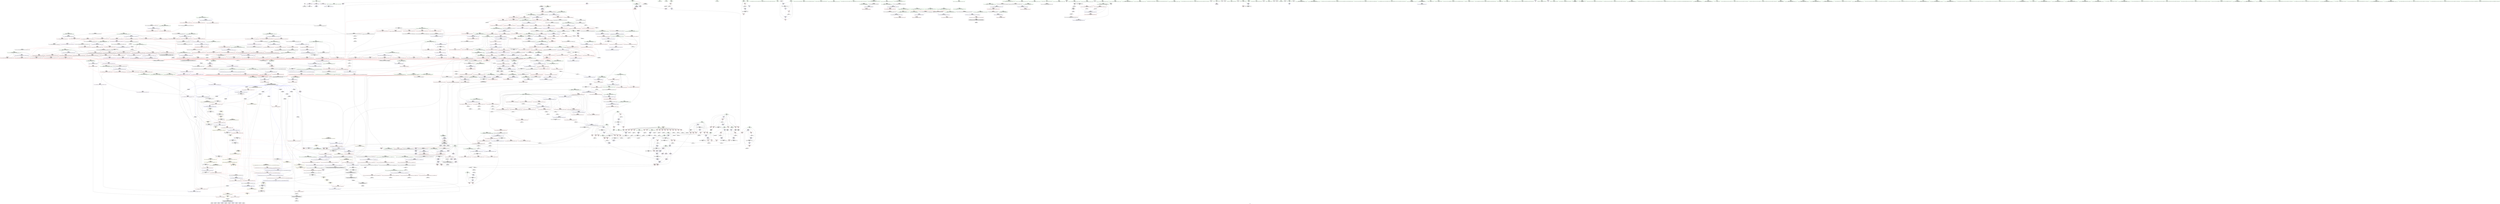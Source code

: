 digraph "SVFG" {
	label="SVFG";

	Node0x55bb4355bc60 [shape=record,color=grey,label="{NodeID: 0\nNullPtr}"];
	Node0x55bb4355bc60 -> Node0x55bb435c77f0[style=solid];
	Node0x55bb4355bc60 -> Node0x55bb435e1290[style=solid];
	Node0x55bb436dfea0 [shape=record,color=black,label="{NodeID: 1882\n1177 = PHI(1083, 1093, 1097, 1107, 1115, 1119, 1169, )\n1st arg _ZSt9iter_swapIPxS0_EvT_T0_ }"];
	Node0x55bb436dfea0 -> Node0x55bb435d03d0[style=solid];
	Node0x55bb435cfa10 [shape=record,color=blue,label="{NodeID: 775\n1062\<--1056\n__result.addr\<--__result\n_ZSt22__move_median_to_firstIPxN9__gnu_cxx5__ops15_Iter_less_iterEEvT_S4_S4_S4_T0_\n}"];
	Node0x55bb435cfa10 -> Node0x55bb435dbd10[style=dashed];
	Node0x55bb435cfa10 -> Node0x55bb435dbde0[style=dashed];
	Node0x55bb435cfa10 -> Node0x55bb435dbeb0[style=dashed];
	Node0x55bb435cfa10 -> Node0x55bb435dbf80[style=dashed];
	Node0x55bb435cfa10 -> Node0x55bb435dc050[style=dashed];
	Node0x55bb435cfa10 -> Node0x55bb435dc120[style=dashed];
	Node0x55bb435c65b0 [shape=record,color=red,label="{NodeID: 443\n610\<--587\n\<--__first.addr\n_ZSt27__unguarded_partition_pivotIPxN9__gnu_cxx5__ops15_Iter_less_iterEET_S4_S4_T0_\n}"];
	Node0x55bb435c65b0 -> Node0x55bb435ca4c0[style=solid];
	Node0x55bb4360a8b0 [shape=record,color=grey,label="{NodeID: 1218\n177 = Binary(176, 148, )\n}"];
	Node0x55bb4360a8b0 -> Node0x55bb435e1ef0[style=solid];
	Node0x55bb435b9ee0 [shape=record,color=green,label="{NodeID: 111\n632\<--633\n__first.addr\<--__first.addr_field_insensitive\n_ZSt13__heap_selectIPxN9__gnu_cxx5__ops15_Iter_less_iterEEvT_S4_S4_T0_\n}"];
	Node0x55bb435b9ee0 -> Node0x55bb435c6b60[style=solid];
	Node0x55bb435b9ee0 -> Node0x55bb435c6c30[style=solid];
	Node0x55bb435b9ee0 -> Node0x55bb435c6d00[style=solid];
	Node0x55bb435b9ee0 -> Node0x55bb435e46c0[style=solid];
	Node0x55bb435dbeb0 [shape=record,color=red,label="{NodeID: 554\n1096\<--1062\n\<--__result.addr\n_ZSt22__move_median_to_firstIPxN9__gnu_cxx5__ops15_Iter_less_iterEEvT_S4_S4_S4_T0_\n|{<s0>56}}"];
	Node0x55bb435dbeb0:s0 -> Node0x55bb436dfc10[style=solid,color=red];
	Node0x55bb435bee00 [shape=record,color=green,label="{NodeID: 222\n1451\<--1452\n__it.addr\<--__it.addr_field_insensitive\n_ZSt12__niter_baseIPxET_S1_\n}"];
	Node0x55bb435bee00 -> Node0x55bb435e03c0[style=solid];
	Node0x55bb435bee00 -> Node0x55bb435d2040[style=solid];
	Node0x55bb436cc630 [shape=record,color=black,label="{NodeID: 1772\n1191 = PHI(1184, )\n0th arg _ZSt4swapIxENSt9enable_ifIXsr6__and_ISt6__not_ISt15__is_tuple_likeIT_EESt21is_move_constructibleIS3_ESt18is_move_assignableIS3_EEE5valueEvE4typeERS3_SC_ }"];
	Node0x55bb436cc630 -> Node0x55bb435d04a0[style=solid];
	Node0x55bb435e1940 [shape=record,color=blue,label="{NodeID: 665\n58\<--127\n__vla_expr4\<--\nmain\n}"];
	Node0x55bb435e1940 -> Node0x55bb4363f070[style=dashed];
	Node0x55bb435ccaf0 [shape=record,color=purple,label="{NodeID: 333\n1484\<--1481\nadd.ptr\<--\n_ZNSt20__copy_move_backwardILb1ELb1ESt26random_access_iterator_tagE13__copy_move_bIxEEPT_PKS3_S6_S4_\n}"];
	Node0x55bb435ccaf0 -> Node0x55bb435c9a70[style=solid];
	Node0x55bb435b68e0 [shape=record,color=green,label="{NodeID: 1\n7\<--1\n__dso_handle\<--dummyObj\nGlob }"];
	Node0x55bb436372b0 [shape=record,color=black,label="{NodeID: 1883\n1426 = PHI(1407, )\n0th arg _ZSt22__copy_move_backward_aILb1EPxS0_ET1_T0_S2_S1_ }"];
	Node0x55bb436372b0 -> Node0x55bb435d1d00[style=solid];
	Node0x55bb435cfae0 [shape=record,color=blue,label="{NodeID: 776\n1064\<--1057\n__a.addr\<--__a\n_ZSt22__move_median_to_firstIPxN9__gnu_cxx5__ops15_Iter_less_iterEEvT_S4_S4_S4_T0_\n}"];
	Node0x55bb435cfae0 -> Node0x55bb435dc1f0[style=dashed];
	Node0x55bb435cfae0 -> Node0x55bb435dc2c0[style=dashed];
	Node0x55bb435cfae0 -> Node0x55bb435dc390[style=dashed];
	Node0x55bb435cfae0 -> Node0x55bb435dc460[style=dashed];
	Node0x55bb435cfae0 -> Node0x55bb435dc530[style=dashed];
	Node0x55bb435c6680 [shape=record,color=red,label="{NodeID: 444\n618\<--587\n\<--__first.addr\n_ZSt27__unguarded_partition_pivotIPxN9__gnu_cxx5__ops15_Iter_less_iterEET_S4_S4_T0_\n}"];
	Node0x55bb435c6680 -> Node0x55bb435ca660[style=solid];
	Node0x55bb4360aa30 [shape=record,color=grey,label="{NodeID: 1219\n911 = Binary(910, 148, )\n}"];
	Node0x55bb4360aa30 -> Node0x55bb4360cb30[style=solid];
	Node0x55bb435b9fb0 [shape=record,color=green,label="{NodeID: 112\n634\<--635\n__middle.addr\<--__middle.addr_field_insensitive\n_ZSt13__heap_selectIPxN9__gnu_cxx5__ops15_Iter_less_iterEEvT_S4_S4_T0_\n}"];
	Node0x55bb435b9fb0 -> Node0x55bb435c6dd0[style=solid];
	Node0x55bb435b9fb0 -> Node0x55bb435c6ea0[style=solid];
	Node0x55bb435b9fb0 -> Node0x55bb435c6f70[style=solid];
	Node0x55bb435b9fb0 -> Node0x55bb435e4790[style=solid];
	Node0x55bb435dbf80 [shape=record,color=red,label="{NodeID: 555\n1106\<--1062\n\<--__result.addr\n_ZSt22__move_median_to_firstIPxN9__gnu_cxx5__ops15_Iter_less_iterEEvT_S4_S4_S4_T0_\n|{<s0>58}}"];
	Node0x55bb435dbf80:s0 -> Node0x55bb436dfc10[style=solid,color=red];
	Node0x55bb435beed0 [shape=record,color=green,label="{NodeID: 223\n1460\<--1461\n__first.addr\<--__first.addr_field_insensitive\n_ZNSt20__copy_move_backwardILb1ELb1ESt26random_access_iterator_tagE13__copy_move_bIxEEPT_PKS3_S6_S4_\n}"];
	Node0x55bb435beed0 -> Node0x55bb435e0490[style=solid];
	Node0x55bb435beed0 -> Node0x55bb435e0560[style=solid];
	Node0x55bb435beed0 -> Node0x55bb435d2110[style=solid];
	Node0x55bb436d6310 [shape=record,color=black,label="{NodeID: 1773\n1192 = PHI(1185, )\n1st arg _ZSt4swapIxENSt9enable_ifIXsr6__and_ISt6__not_ISt15__is_tuple_likeIT_EESt21is_move_constructibleIS3_ESt18is_move_assignableIS3_EEE5valueEvE4typeERS3_SC_ }"];
	Node0x55bb436d6310 -> Node0x55bb435d0570[style=solid];
	Node0x55bb435e1a10 [shape=record,color=blue,label="{NodeID: 666\n60\<--131\n__vla_expr6\<--\nmain\n}"];
	Node0x55bb435e1a10 -> Node0x55bb4363f570[style=dashed];
	Node0x55bb435ccbc0 [shape=record,color=purple,label="{NodeID: 334\n1497\<--1494\nadd.ptr2\<--\n_ZNSt20__copy_move_backwardILb1ELb1ESt26random_access_iterator_tagE13__copy_move_bIxEEPT_PKS3_S6_S4_\n}"];
	Node0x55bb435ccbc0 -> Node0x55bb435c9c10[style=solid];
	Node0x55bb435b6970 [shape=record,color=green,label="{NodeID: 2\n8\<--1\n_ZSt3cin\<--dummyObj\nGlob }"];
	Node0x55bb436373c0 [shape=record,color=black,label="{NodeID: 1884\n1427 = PHI(1411, )\n1st arg _ZSt22__copy_move_backward_aILb1EPxS0_ET1_T0_S2_S1_ }"];
	Node0x55bb436373c0 -> Node0x55bb435d1dd0[style=solid];
	Node0x55bb435cfbb0 [shape=record,color=blue,label="{NodeID: 777\n1066\<--1058\n__b.addr\<--__b\n_ZSt22__move_median_to_firstIPxN9__gnu_cxx5__ops15_Iter_less_iterEEvT_S4_S4_S4_T0_\n}"];
	Node0x55bb435cfbb0 -> Node0x55bb435dc600[style=dashed];
	Node0x55bb435cfbb0 -> Node0x55bb435dc6d0[style=dashed];
	Node0x55bb435cfbb0 -> Node0x55bb435dc7a0[style=dashed];
	Node0x55bb435cfbb0 -> Node0x55bb435dc870[style=dashed];
	Node0x55bb435cfbb0 -> Node0x55bb435dc940[style=dashed];
	Node0x55bb435c6750 [shape=record,color=red,label="{NodeID: 445\n621\<--587\n\<--__first.addr\n_ZSt27__unguarded_partition_pivotIPxN9__gnu_cxx5__ops15_Iter_less_iterEET_S4_S4_T0_\n|{<s0>29}}"];
	Node0x55bb435c6750:s0 -> Node0x55bb436dda20[style=solid,color=red];
	Node0x55bb4360abb0 [shape=record,color=grey,label="{NodeID: 1220\n206 = Binary(205, 96, )\n}"];
	Node0x55bb4360abb0 -> Node0x55bb435e2570[style=solid];
	Node0x55bb435ba080 [shape=record,color=green,label="{NodeID: 113\n636\<--637\n__last.addr\<--__last.addr_field_insensitive\n_ZSt13__heap_selectIPxN9__gnu_cxx5__ops15_Iter_less_iterEEvT_S4_S4_T0_\n}"];
	Node0x55bb435ba080 -> Node0x55bb435c7040[style=solid];
	Node0x55bb435ba080 -> Node0x55bb435e4860[style=solid];
	Node0x55bb435dc050 [shape=record,color=red,label="{NodeID: 556\n1114\<--1062\n\<--__result.addr\n_ZSt22__move_median_to_firstIPxN9__gnu_cxx5__ops15_Iter_less_iterEEvT_S4_S4_S4_T0_\n|{<s0>60}}"];
	Node0x55bb435dc050:s0 -> Node0x55bb436dfc10[style=solid,color=red];
	Node0x55bb435befa0 [shape=record,color=green,label="{NodeID: 224\n1462\<--1463\n__last.addr\<--__last.addr_field_insensitive\n_ZNSt20__copy_move_backwardILb1ELb1ESt26random_access_iterator_tagE13__copy_move_bIxEEPT_PKS3_S6_S4_\n}"];
	Node0x55bb435befa0 -> Node0x55bb435e0630[style=solid];
	Node0x55bb435befa0 -> Node0x55bb435d21e0[style=solid];
	Node0x55bb436d6450 [shape=record,color=black,label="{NodeID: 1774\n1219 = PHI(535, 548, )\n0th arg _ZSt16__insertion_sortIPxN9__gnu_cxx5__ops15_Iter_less_iterEEvT_S4_T0_ }"];
	Node0x55bb436d6450 -> Node0x55bb435d08b0[style=solid];
	Node0x55bb435e1ae0 [shape=record,color=blue,label="{NodeID: 667\n62\<--147\ntemp\<--sub\nmain\n}"];
	Node0x55bb435e1ae0 -> Node0x55bb435cdf40[style=dashed];
	Node0x55bb435e1ae0 -> Node0x55bb435ce010[style=dashed];
	Node0x55bb435e1ae0 -> Node0x55bb435e1e20[style=dashed];
	Node0x55bb435e1ae0 -> Node0x55bb4363fa70[style=dashed];
	Node0x55bb435e1ae0 -> Node0x55bb4365ef90[style=dashed];
	Node0x55bb435ccc90 [shape=record,color=red,label="{NodeID: 335\n94\<--46\n\<--t\nmain\n}"];
	Node0x55bb435ccc90 -> Node0x55bb436078b0[style=solid];
	Node0x55bb435ccc90 -> Node0x55bb4360d8b0[style=solid];
	Node0x55bb435b6c20 [shape=record,color=green,label="{NodeID: 3\n9\<--1\n_ZSt4cout\<--dummyObj\nGlob }"];
	Node0x55bb43638270 [shape=record,color=black,label="{NodeID: 1885\n1428 = PHI(1413, )\n2nd arg _ZSt22__copy_move_backward_aILb1EPxS0_ET1_T0_S2_S1_ }"];
	Node0x55bb43638270 -> Node0x55bb435d1ea0[style=solid];
	Node0x55bb435cfc80 [shape=record,color=blue,label="{NodeID: 778\n1068\<--1059\n__c.addr\<--__c\n_ZSt22__move_median_to_firstIPxN9__gnu_cxx5__ops15_Iter_less_iterEEvT_S4_S4_S4_T0_\n}"];
	Node0x55bb435cfc80 -> Node0x55bb435dca10[style=dashed];
	Node0x55bb435cfc80 -> Node0x55bb435dcae0[style=dashed];
	Node0x55bb435cfc80 -> Node0x55bb435dcbb0[style=dashed];
	Node0x55bb435cfc80 -> Node0x55bb435dcc80[style=dashed];
	Node0x55bb435cfc80 -> Node0x55bb435dcd50[style=dashed];
	Node0x55bb435cfc80 -> Node0x55bb435dce20[style=dashed];
	Node0x55bb435c6820 [shape=record,color=red,label="{NodeID: 446\n600\<--589\n\<--__last.addr\n_ZSt27__unguarded_partition_pivotIPxN9__gnu_cxx5__ops15_Iter_less_iterEET_S4_S4_T0_\n}"];
	Node0x55bb435c6820 -> Node0x55bb435c87c0[style=solid];
	Node0x55bb4360ad30 [shape=record,color=grey,label="{NodeID: 1221\n693 = Binary(692, 416, )\n}"];
	Node0x55bb4360ad30 -> Node0x55bb4360e630[style=solid];
	Node0x55bb435bf470 [shape=record,color=green,label="{NodeID: 114\n638\<--639\n__i\<--__i_field_insensitive\n_ZSt13__heap_selectIPxN9__gnu_cxx5__ops15_Iter_less_iterEEvT_S4_S4_T0_\n}"];
	Node0x55bb435bf470 -> Node0x55bb435c7110[style=solid];
	Node0x55bb435bf470 -> Node0x55bb435c71e0[style=solid];
	Node0x55bb435bf470 -> Node0x55bb435c72b0[style=solid];
	Node0x55bb435bf470 -> Node0x55bb435c7380[style=solid];
	Node0x55bb435bf470 -> Node0x55bb435e4930[style=solid];
	Node0x55bb435bf470 -> Node0x55bb435e4a00[style=solid];
	Node0x55bb435dc120 [shape=record,color=red,label="{NodeID: 557\n1118\<--1062\n\<--__result.addr\n_ZSt22__move_median_to_firstIPxN9__gnu_cxx5__ops15_Iter_less_iterEEvT_S4_S4_S4_T0_\n|{<s0>61}}"];
	Node0x55bb435dc120:s0 -> Node0x55bb436dfc10[style=solid,color=red];
	Node0x55bb435bf070 [shape=record,color=green,label="{NodeID: 225\n1464\<--1465\n__result.addr\<--__result.addr_field_insensitive\n_ZNSt20__copy_move_backwardILb1ELb1ESt26random_access_iterator_tagE13__copy_move_bIxEEPT_PKS3_S6_S4_\n}"];
	Node0x55bb435bf070 -> Node0x55bb435e0700[style=solid];
	Node0x55bb435bf070 -> Node0x55bb435e07d0[style=solid];
	Node0x55bb435bf070 -> Node0x55bb435d22b0[style=solid];
	Node0x55bb436d6660 [shape=record,color=black,label="{NodeID: 1775\n1220 = PHI(537, 549, )\n1st arg _ZSt16__insertion_sortIPxN9__gnu_cxx5__ops15_Iter_less_iterEEvT_S4_T0_ }"];
	Node0x55bb436d6660 -> Node0x55bb435d0980[style=solid];
	Node0x55bb435e1bb0 [shape=record,color=blue,label="{NodeID: 668\n64\<--99\ni8\<--\nmain\n}"];
	Node0x55bb435e1bb0 -> Node0x55bb435ce0e0[style=dashed];
	Node0x55bb435e1bb0 -> Node0x55bb435ce1b0[style=dashed];
	Node0x55bb435e1bb0 -> Node0x55bb435ce280[style=dashed];
	Node0x55bb435e1bb0 -> Node0x55bb435ce350[style=dashed];
	Node0x55bb435e1bb0 -> Node0x55bb435ce420[style=dashed];
	Node0x55bb435e1bb0 -> Node0x55bb435ce4f0[style=dashed];
	Node0x55bb435e1bb0 -> Node0x55bb435e1ef0[style=dashed];
	Node0x55bb435e1bb0 -> Node0x55bb4363ff70[style=dashed];
	Node0x55bb435ccd60 [shape=record,color=red,label="{NodeID: 336\n323\<--48\n\<--p\nmain\n}"];
	Node0x55bb435b6cb0 [shape=record,color=green,label="{NodeID: 4\n10\<--1\n.str\<--dummyObj\nGlob }"];
	Node0x55bb436dfff0 [shape=record,color=black,label="{NodeID: 1886\n1287 = PHI(542, )\n0th arg _ZSt26__unguarded_insertion_sortIPxN9__gnu_cxx5__ops15_Iter_less_iterEEvT_S4_T0_ }"];
	Node0x55bb436dfff0 -> Node0x55bb435d0d90[style=solid];
	Node0x55bb435cfd50 [shape=record,color=blue,label="{NodeID: 779\n1131\<--1126\n__first.addr\<--__first\n_ZSt21__unguarded_partitionIPxN9__gnu_cxx5__ops15_Iter_less_iterEET_S4_S4_S4_T0_\n}"];
	Node0x55bb435cfd50 -> Node0x55bb43657790[style=dashed];
	Node0x55bb435c68f0 [shape=record,color=red,label="{NodeID: 447\n613\<--589\n\<--__last.addr\n_ZSt27__unguarded_partition_pivotIPxN9__gnu_cxx5__ops15_Iter_less_iterEET_S4_S4_T0_\n}"];
	Node0x55bb435c68f0 -> Node0x55bb435ca590[style=solid];
	Node0x55bb4360aeb0 [shape=record,color=grey,label="{NodeID: 1222\n692 = Binary(690, 691, )\n}"];
	Node0x55bb4360aeb0 -> Node0x55bb4360ad30[style=solid];
	Node0x55bb435bf500 [shape=record,color=green,label="{NodeID: 115\n646\<--647\n_ZSt11__make_heapIPxN9__gnu_cxx5__ops15_Iter_less_iterEEvT_S4_RT0_\<--_ZSt11__make_heapIPxN9__gnu_cxx5__ops15_Iter_less_iterEEvT_S4_RT0__field_insensitive\n}"];
	Node0x55bb435dc1f0 [shape=record,color=red,label="{NodeID: 558\n1074\<--1064\n\<--__a.addr\n_ZSt22__move_median_to_firstIPxN9__gnu_cxx5__ops15_Iter_less_iterEEvT_S4_S4_S4_T0_\n|{<s0>51}}"];
	Node0x55bb435dc1f0:s0 -> Node0x55bb436df2f0[style=solid,color=red];
	Node0x55bb43653190 [shape=record,color=black,label="{NodeID: 1333\nMR_44V_2 = PHI(MR_44V_4, MR_44V_1, )\npts\{109 \}\n|{<s0>30}}"];
	Node0x55bb43653190:s0 -> Node0x55bb4365fe90[style=dashed,color=blue];
	Node0x55bb435bf140 [shape=record,color=green,label="{NodeID: 226\n1466\<--1467\n_Num\<--_Num_field_insensitive\n_ZNSt20__copy_move_backwardILb1ELb1ESt26random_access_iterator_tagE13__copy_move_bIxEEPT_PKS3_S6_S4_\n}"];
	Node0x55bb435bf140 -> Node0x55bb435e08a0[style=solid];
	Node0x55bb435bf140 -> Node0x55bb435e0970[style=solid];
	Node0x55bb435bf140 -> Node0x55bb435e0a40[style=solid];
	Node0x55bb435bf140 -> Node0x55bb435e0b10[style=solid];
	Node0x55bb435bf140 -> Node0x55bb435d2380[style=solid];
	Node0x55bb436d67e0 [shape=record,color=black,label="{NodeID: 1776\n795 = PHI(661, 699, )\n0th arg _ZSt10__pop_heapIPxN9__gnu_cxx5__ops15_Iter_less_iterEEvT_S4_S4_RT0_ }"];
	Node0x55bb436d67e0 -> Node0x55bb435e5630[style=solid];
	Node0x55bb435e1c80 [shape=record,color=blue,label="{NodeID: 669\n164\<--162\narrayidx16\<--\nmain\n}"];
	Node0x55bb435e1c80 -> Node0x55bb435c42c0[style=dashed];
	Node0x55bb435e1c80 -> Node0x55bb435c4460[style=dashed];
	Node0x55bb435e1c80 -> Node0x55bb435e1c80[style=dashed];
	Node0x55bb435e1c80 -> Node0x55bb435e1d50[style=dashed];
	Node0x55bb435e1c80 -> Node0x55bb4363d870[style=dashed];
	Node0x55bb435cce30 [shape=record,color=red,label="{NodeID: 337\n338\<--48\n\<--p\nmain\n}"];
	Node0x55bb435cce30 -> Node0x55bb43609230[style=solid];
	Node0x55bb435b6d40 [shape=record,color=green,label="{NodeID: 5\n12\<--1\n.str.1\<--dummyObj\nGlob }"];
	Node0x55bb436e00c0 [shape=record,color=black,label="{NodeID: 1887\n1288 = PHI(543, )\n1st arg _ZSt26__unguarded_insertion_sortIPxN9__gnu_cxx5__ops15_Iter_less_iterEEvT_S4_T0_ }"];
	Node0x55bb436e00c0 -> Node0x55bb435d0e60[style=solid];
	Node0x55bb435cfe20 [shape=record,color=blue,label="{NodeID: 780\n1133\<--1127\n__last.addr\<--__last\n_ZSt21__unguarded_partitionIPxN9__gnu_cxx5__ops15_Iter_less_iterEET_S4_S4_S4_T0_\n}"];
	Node0x55bb435cfe20 -> Node0x55bb435dd3d0[style=dashed];
	Node0x55bb435cfe20 -> Node0x55bb435d0090[style=dashed];
	Node0x55bb435c69c0 [shape=record,color=red,label="{NodeID: 448\n620\<--589\n\<--__last.addr\n_ZSt27__unguarded_partition_pivotIPxN9__gnu_cxx5__ops15_Iter_less_iterEET_S4_S4_T0_\n|{<s0>29}}"];
	Node0x55bb435c69c0:s0 -> Node0x55bb436dd8e0[style=solid,color=red];
	Node0x55bb4360b030 [shape=record,color=grey,label="{NodeID: 1223\n201 = Binary(200, 148, )\n}"];
	Node0x55bb4360b030 -> Node0x55bb435e24a0[style=solid];
	Node0x55bb435bf5c0 [shape=record,color=green,label="{NodeID: 116\n658\<--659\n_ZNK9__gnu_cxx5__ops15_Iter_less_iterclIPxS3_EEbT_T0_\<--_ZNK9__gnu_cxx5__ops15_Iter_less_iterclIPxS3_EEbT_T0__field_insensitive\n}"];
	Node0x55bb435dc2c0 [shape=record,color=red,label="{NodeID: 559\n1088\<--1064\n\<--__a.addr\n_ZSt22__move_median_to_firstIPxN9__gnu_cxx5__ops15_Iter_less_iterEEvT_S4_S4_S4_T0_\n|{<s0>54}}"];
	Node0x55bb435dc2c0:s0 -> Node0x55bb436df2f0[style=solid,color=red];
	Node0x55bb43653690 [shape=record,color=black,label="{NodeID: 1334\nMR_115V_2 = PHI(MR_115V_3, MR_115V_1, )\npts\{717 \}\n}"];
	Node0x55bb435bf210 [shape=record,color=green,label="{NodeID: 227\n1491\<--1492\nllvm.memmove.p0i8.p0i8.i64\<--llvm.memmove.p0i8.p0i8.i64_field_insensitive\n}"];
	Node0x55bb436d6960 [shape=record,color=black,label="{NodeID: 1777\n796 = PHI(662, 700, )\n1st arg _ZSt10__pop_heapIPxN9__gnu_cxx5__ops15_Iter_less_iterEEvT_S4_S4_RT0_ }"];
	Node0x55bb436d6960 -> Node0x55bb435e5700[style=solid];
	Node0x55bb435e1d50 [shape=record,color=blue,label="{NodeID: 670\n169\<--167\narrayidx17\<--\nmain\n}"];
	Node0x55bb435e1d50 -> Node0x55bb435c42c0[style=dashed];
	Node0x55bb435e1d50 -> Node0x55bb435c4460[style=dashed];
	Node0x55bb435e1d50 -> Node0x55bb435e1c80[style=dashed];
	Node0x55bb435e1d50 -> Node0x55bb435e1d50[style=dashed];
	Node0x55bb435e1d50 -> Node0x55bb4363d870[style=dashed];
	Node0x55bb435ccf00 [shape=record,color=red,label="{NodeID: 338\n102\<--50\n\<--k\nmain\n}"];
	Node0x55bb435ccf00 -> Node0x55bb435e16d0[style=solid];
	Node0x55bb435b6dd0 [shape=record,color=green,label="{NodeID: 6\n15\<--1\n\<--dummyObj\nCan only get source location for instruction, argument, global var or function.}"];
	Node0x55bb436e0190 [shape=record,color=black,label="{NodeID: 1888\n1459 = PHI(1444, )\n2nd arg _ZNSt20__copy_move_backwardILb1ELb1ESt26random_access_iterator_tagE13__copy_move_bIxEEPT_PKS3_S6_S4_ }"];
	Node0x55bb436e0190 -> Node0x55bb435d22b0[style=solid];
	Node0x55bb435cfef0 [shape=record,color=blue,label="{NodeID: 781\n1135\<--1128\n__pivot.addr\<--__pivot\n_ZSt21__unguarded_partitionIPxN9__gnu_cxx5__ops15_Iter_less_iterEET_S4_S4_S4_T0_\n}"];
	Node0x55bb435cfef0 -> Node0x55bb435dd7e0[style=dashed];
	Node0x55bb435cfef0 -> Node0x55bb435dd8b0[style=dashed];
	Node0x55bb435c6a90 [shape=record,color=red,label="{NodeID: 449\n612\<--591\n\<--__mid\n_ZSt27__unguarded_partition_pivotIPxN9__gnu_cxx5__ops15_Iter_less_iterEET_S4_S4_T0_\n|{<s0>28}}"];
	Node0x55bb435c6a90:s0 -> Node0x55bb436dcc20[style=solid,color=red];
	Node0x55bb4360b1b0 [shape=record,color=grey,label="{NodeID: 1224\n415 = Binary(414, 416, )\n|{<s0>16}}"];
	Node0x55bb4360b1b0:s0 -> Node0x55bb436e0810[style=solid,color=red];
	Node0x55bb435bf6c0 [shape=record,color=green,label="{NodeID: 117\n665\<--666\n_ZSt10__pop_heapIPxN9__gnu_cxx5__ops15_Iter_less_iterEEvT_S4_S4_RT0_\<--_ZSt10__pop_heapIPxN9__gnu_cxx5__ops15_Iter_less_iterEEvT_S4_S4_RT0__field_insensitive\n}"];
	Node0x55bb435dc390 [shape=record,color=red,label="{NodeID: 560\n1097\<--1064\n\<--__a.addr\n_ZSt22__move_median_to_firstIPxN9__gnu_cxx5__ops15_Iter_less_iterEEvT_S4_S4_S4_T0_\n|{<s0>56}}"];
	Node0x55bb435dc390:s0 -> Node0x55bb436dfea0[style=solid,color=red];
	Node0x55bb43653b90 [shape=record,color=black,label="{NodeID: 1335\nMR_117V_2 = PHI(MR_117V_4, MR_117V_1, )\npts\{719 \}\n}"];
	Node0x55bb435bf310 [shape=record,color=green,label="{NodeID: 228\n1508\<--1509\nthis.addr\<--this.addr_field_insensitive\n_ZNK9__gnu_cxx5__ops14_Val_less_iterclIxPxEEbRT_T0_\n}"];
	Node0x55bb435bf310 -> Node0x55bb435e0be0[style=solid];
	Node0x55bb435bf310 -> Node0x55bb435d2520[style=solid];
	Node0x55bb436d6ae0 [shape=record,color=black,label="{NodeID: 1778\n797 = PHI(663, 701, )\n2nd arg _ZSt10__pop_heapIPxN9__gnu_cxx5__ops15_Iter_less_iterEEvT_S4_S4_RT0_ }"];
	Node0x55bb436d6ae0 -> Node0x55bb435e57d0[style=solid];
	Node0x55bb435e1e20 [shape=record,color=blue,label="{NodeID: 671\n62\<--172\ntemp\<--dec18\nmain\n}"];
	Node0x55bb435e1e20 -> Node0x55bb4365ef90[style=dashed];
	Node0x55bb43665660 [shape=record,color=yellow,style=double,label="{NodeID: 1446\n44V_1 = ENCHI(MR_44V_0)\npts\{109 \}\nFun[_ZSt27__unguarded_partition_pivotIPxN9__gnu_cxx5__ops15_Iter_less_iterEET_S4_S4_T0_]|{<s0>28}}"];
	Node0x55bb43665660:s0 -> Node0x55bb43662070[style=dashed,color=red];
	Node0x55bb435ccfd0 [shape=record,color=red,label="{NodeID: 339\n115\<--50\n\<--k\nmain\n}"];
	Node0x55bb435ccfd0 -> Node0x55bb4360dbb0[style=solid];
	Node0x55bb435b7610 [shape=record,color=green,label="{NodeID: 7\n87\<--1\n\<--dummyObj\nCan only get source location for instruction, argument, global var or function.}"];
	Node0x55bb436e0260 [shape=record,color=black,label="{NodeID: 1889\n627 = PHI(570, )\n0th arg _ZSt13__heap_selectIPxN9__gnu_cxx5__ops15_Iter_less_iterEEvT_S4_S4_T0_ }"];
	Node0x55bb436e0260 -> Node0x55bb435e46c0[style=solid];
	Node0x55bb435cffc0 [shape=record,color=blue,label="{NodeID: 782\n1131\<--1147\n__first.addr\<--incdec.ptr\n_ZSt21__unguarded_partitionIPxN9__gnu_cxx5__ops15_Iter_less_iterEET_S4_S4_S4_T0_\n}"];
	Node0x55bb435cffc0 -> Node0x55bb43657790[style=dashed];
	Node0x55bb435c6b60 [shape=record,color=red,label="{NodeID: 450\n643\<--632\n\<--__first.addr\n_ZSt13__heap_selectIPxN9__gnu_cxx5__ops15_Iter_less_iterEEvT_S4_S4_T0_\n|{<s0>30}}"];
	Node0x55bb435c6b60:s0 -> Node0x55bb436dd470[style=solid,color=red];
	Node0x55bb4360b330 [shape=record,color=grey,label="{NodeID: 1225\n243 = Binary(242, 148, )\n}"];
	Node0x55bb4360b330 -> Node0x55bb435e2b20[style=solid];
	Node0x55bb435bf7c0 [shape=record,color=green,label="{NodeID: 118\n678\<--679\n__first.addr\<--__first.addr_field_insensitive\n_ZSt11__sort_heapIPxN9__gnu_cxx5__ops15_Iter_less_iterEEvT_S4_RT0_\n}"];
	Node0x55bb435bf7c0 -> Node0x55bb435c7450[style=solid];
	Node0x55bb435bf7c0 -> Node0x55bb435c7520[style=solid];
	Node0x55bb435bf7c0 -> Node0x55bb435e4ad0[style=solid];
	Node0x55bb435dc460 [shape=record,color=red,label="{NodeID: 561\n1102\<--1064\n\<--__a.addr\n_ZSt22__move_median_to_firstIPxN9__gnu_cxx5__ops15_Iter_less_iterEEvT_S4_S4_S4_T0_\n|{<s0>57}}"];
	Node0x55bb435dc460:s0 -> Node0x55bb436df2f0[style=solid,color=red];
	Node0x55bb43654090 [shape=record,color=black,label="{NodeID: 1336\nMR_119V_2 = PHI(MR_119V_4, MR_119V_1, )\npts\{721 \}\n}"];
	Node0x55bb435bf3e0 [shape=record,color=green,label="{NodeID: 229\n1510\<--1511\n__val.addr\<--__val.addr_field_insensitive\n_ZNK9__gnu_cxx5__ops14_Val_less_iterclIxPxEEbRT_T0_\n}"];
	Node0x55bb435bf3e0 -> Node0x55bb435e0cb0[style=solid];
	Node0x55bb435bf3e0 -> Node0x55bb435d25f0[style=solid];
	Node0x55bb436d6c60 [shape=record,color=black,label="{NodeID: 1779\n798 = PHI(630, 702, )\n3rd arg _ZSt10__pop_heapIPxN9__gnu_cxx5__ops15_Iter_less_iterEEvT_S4_S4_RT0_ }"];
	Node0x55bb436d6c60 -> Node0x55bb435e58a0[style=solid];
	Node0x55bb435e1ef0 [shape=record,color=blue,label="{NodeID: 672\n64\<--177\ni8\<--inc20\nmain\n}"];
	Node0x55bb435e1ef0 -> Node0x55bb435ce0e0[style=dashed];
	Node0x55bb435e1ef0 -> Node0x55bb435ce1b0[style=dashed];
	Node0x55bb435e1ef0 -> Node0x55bb435ce280[style=dashed];
	Node0x55bb435e1ef0 -> Node0x55bb435ce350[style=dashed];
	Node0x55bb435e1ef0 -> Node0x55bb435ce420[style=dashed];
	Node0x55bb435e1ef0 -> Node0x55bb435ce4f0[style=dashed];
	Node0x55bb435e1ef0 -> Node0x55bb435e1ef0[style=dashed];
	Node0x55bb435e1ef0 -> Node0x55bb4363ff70[style=dashed];
	Node0x55bb435cd0a0 [shape=record,color=red,label="{NodeID: 340\n127\<--50\n\<--k\nmain\n}"];
	Node0x55bb435cd0a0 -> Node0x55bb435e1940[style=solid];
	Node0x55bb435b76a0 [shape=record,color=green,label="{NodeID: 8\n92\<--1\n\<--dummyObj\nCan only get source location for instruction, argument, global var or function.}"];
	Node0x55bb436e0330 [shape=record,color=black,label="{NodeID: 1890\n837 = PHI(750, 720, 815, 819, 807, 900, 927, 856, 1014, 981, 1201, 1205, 1197, 1256, 1229, 1356, 1371, 1351, )\n0th arg _ZSt4moveIRxEONSt16remove_referenceIT_E4typeEOS2_ }"];
	Node0x55bb436e0330 -> Node0x55bb435e5b10[style=solid];
	Node0x55bb435d0090 [shape=record,color=blue,label="{NodeID: 783\n1133\<--1151\n__last.addr\<--incdec.ptr3\n_ZSt21__unguarded_partitionIPxN9__gnu_cxx5__ops15_Iter_less_iterEET_S4_S4_S4_T0_\n}"];
	Node0x55bb435d0090 -> Node0x55bb43654590[style=dashed];
	Node0x55bb435c6c30 [shape=record,color=red,label="{NodeID: 451\n656\<--632\n\<--__first.addr\n_ZSt13__heap_selectIPxN9__gnu_cxx5__ops15_Iter_less_iterEEvT_S4_S4_T0_\n|{<s0>31}}"];
	Node0x55bb435c6c30:s0 -> Node0x55bb436df670[style=solid,color=red];
	Node0x55bb4360b4b0 [shape=record,color=grey,label="{NodeID: 1226\n238 = Binary(237, 96, )\n}"];
	Node0x55bb4360b4b0 -> Node0x55bb435e2a50[style=solid];
	Node0x55bb435bf890 [shape=record,color=green,label="{NodeID: 119\n680\<--681\n__last.addr\<--__last.addr_field_insensitive\n_ZSt11__sort_heapIPxN9__gnu_cxx5__ops15_Iter_less_iterEEvT_S4_RT0_\n}"];
	Node0x55bb435bf890 -> Node0x55bb435d74c0[style=solid];
	Node0x55bb435bf890 -> Node0x55bb435d7590[style=solid];
	Node0x55bb435bf890 -> Node0x55bb435d7660[style=solid];
	Node0x55bb435bf890 -> Node0x55bb435d7730[style=solid];
	Node0x55bb435bf890 -> Node0x55bb435e4ba0[style=solid];
	Node0x55bb435bf890 -> Node0x55bb435e4d40[style=solid];
	Node0x55bb435dc530 [shape=record,color=red,label="{NodeID: 562\n1107\<--1064\n\<--__a.addr\n_ZSt22__move_median_to_firstIPxN9__gnu_cxx5__ops15_Iter_less_iterEEvT_S4_S4_S4_T0_\n|{<s0>58}}"];
	Node0x55bb435dc530:s0 -> Node0x55bb436dfea0[style=solid,color=red];
	Node0x55bb43654590 [shape=record,color=black,label="{NodeID: 1337\nMR_197V_5 = PHI(MR_197V_6, MR_197V_4, )\npts\{1134 \}\n}"];
	Node0x55bb43654590 -> Node0x55bb435dd3d0[style=dashed];
	Node0x55bb43654590 -> Node0x55bb435dd4a0[style=dashed];
	Node0x55bb43654590 -> Node0x55bb435dd570[style=dashed];
	Node0x55bb43654590 -> Node0x55bb435dd640[style=dashed];
	Node0x55bb43654590 -> Node0x55bb435dd710[style=dashed];
	Node0x55bb43654590 -> Node0x55bb435d0090[style=dashed];
	Node0x55bb43654590 -> Node0x55bb435d0160[style=dashed];
	Node0x55bb435c7620 [shape=record,color=green,label="{NodeID: 230\n1512\<--1513\n__it.addr\<--__it.addr_field_insensitive\n_ZNK9__gnu_cxx5__ops14_Val_less_iterclIxPxEEbRT_T0_\n}"];
	Node0x55bb435c7620 -> Node0x55bb435e0d80[style=solid];
	Node0x55bb435c7620 -> Node0x55bb435d26c0[style=solid];
	Node0x55bb436d6de0 [shape=record,color=black,label="{NodeID: 1780\n1036 = PHI(1001, )\n0th arg _ZNK9__gnu_cxx5__ops14_Iter_less_valclIPxxEEbT_RT0_ }"];
	Node0x55bb436d6de0 -> Node0x55bb435cf7a0[style=solid];
	Node0x55bb435e1fc0 [shape=record,color=blue,label="{NodeID: 673\n66\<--99\ni22\<--\nmain\n}"];
	Node0x55bb435e1fc0 -> Node0x55bb435ce5c0[style=dashed];
	Node0x55bb435e1fc0 -> Node0x55bb435ce690[style=dashed];
	Node0x55bb435e1fc0 -> Node0x55bb435e2300[style=dashed];
	Node0x55bb435e1fc0 -> Node0x55bb43640470[style=dashed];
	Node0x55bb435cd170 [shape=record,color=red,label="{NodeID: 341\n131\<--50\n\<--k\nmain\n}"];
	Node0x55bb435cd170 -> Node0x55bb435e1a10[style=solid];
	Node0x55bb435b7730 [shape=record,color=green,label="{NodeID: 9\n96\<--1\n\<--dummyObj\nCan only get source location for instruction, argument, global var or function.}"];
	Node0x55bb436e0400 [shape=record,color=black,label="{NodeID: 1891\n1457 = PHI(1442, )\n0th arg _ZNSt20__copy_move_backwardILb1ELb1ESt26random_access_iterator_tagE13__copy_move_bIxEEPT_PKS3_S6_S4_ }"];
	Node0x55bb436e0400 -> Node0x55bb435d2110[style=solid];
	Node0x55bb435d0160 [shape=record,color=blue,label="{NodeID: 784\n1133\<--1159\n__last.addr\<--incdec.ptr7\n_ZSt21__unguarded_partitionIPxN9__gnu_cxx5__ops15_Iter_less_iterEET_S4_S4_S4_T0_\n}"];
	Node0x55bb435d0160 -> Node0x55bb43654590[style=dashed];
	Node0x55bb435c6d00 [shape=record,color=red,label="{NodeID: 452\n661\<--632\n\<--__first.addr\n_ZSt13__heap_selectIPxN9__gnu_cxx5__ops15_Iter_less_iterEEvT_S4_S4_T0_\n|{<s0>32}}"];
	Node0x55bb435c6d00:s0 -> Node0x55bb436d67e0[style=solid,color=red];
	Node0x55bb4360b630 [shape=record,color=grey,label="{NodeID: 1227\n895 = Binary(894, 96, )\n}"];
	Node0x55bb4360b630 -> Node0x55bb435e6190[style=solid];
	Node0x55bb435bf960 [shape=record,color=green,label="{NodeID: 120\n682\<--683\n__comp.addr\<--__comp.addr_field_insensitive\n_ZSt11__sort_heapIPxN9__gnu_cxx5__ops15_Iter_less_iterEEvT_S4_RT0_\n}"];
	Node0x55bb435bf960 -> Node0x55bb435d7800[style=solid];
	Node0x55bb435bf960 -> Node0x55bb435e4c70[style=solid];
	Node0x55bb435dc600 [shape=record,color=red,label="{NodeID: 563\n1075\<--1066\n\<--__b.addr\n_ZSt22__move_median_to_firstIPxN9__gnu_cxx5__ops15_Iter_less_iterEEvT_S4_S4_S4_T0_\n|{<s0>51}}"];
	Node0x55bb435dc600:s0 -> Node0x55bb436df670[style=solid,color=red];
	Node0x55bb435c76f0 [shape=record,color=green,label="{NodeID: 231\n16\<--1524\n_GLOBAL__sub_I_gunjan050_0_1.cpp\<--_GLOBAL__sub_I_gunjan050_0_1.cpp_field_insensitive\n}"];
	Node0x55bb435c76f0 -> Node0x55bb435e1190[style=solid];
	Node0x55bb436d6ef0 [shape=record,color=black,label="{NodeID: 1781\n1037 = PHI(1004, )\n1st arg _ZNK9__gnu_cxx5__ops14_Iter_less_valclIPxxEEbT_RT0_ }"];
	Node0x55bb436d6ef0 -> Node0x55bb435cf870[style=solid];
	Node0x55bb435e2090 [shape=record,color=blue,label="{NodeID: 674\n68\<--182\nj\<--sub23\nmain\n}"];
	Node0x55bb435e2090 -> Node0x55bb435ce760[style=dashed];
	Node0x55bb435e2090 -> Node0x55bb435ce830[style=dashed];
	Node0x55bb435e2090 -> Node0x55bb435e2570[style=dashed];
	Node0x55bb435e2090 -> Node0x55bb43640970[style=dashed];
	Node0x55bb435cd240 [shape=record,color=red,label="{NodeID: 342\n135\<--50\n\<--k\nmain\n}"];
	Node0x55bb435b77c0 [shape=record,color=green,label="{NodeID: 10\n99\<--1\n\<--dummyObj\nCan only get source location for instruction, argument, global var or function.|{<s0>40}}"];
	Node0x55bb435b77c0:s0 -> Node0x55bb436d76e0[style=solid,color=red];
	Node0x55bb436e04d0 [shape=record,color=black,label="{NodeID: 1892\n1458 = PHI(1443, )\n1st arg _ZNSt20__copy_move_backwardILb1ELb1ESt26random_access_iterator_tagE13__copy_move_bIxEEPT_PKS3_S6_S4_ }"];
	Node0x55bb436e04d0 -> Node0x55bb435d21e0[style=solid];
	Node0x55bb435d0230 [shape=record,color=blue,label="{NodeID: 785\n1131\<--1172\n__first.addr\<--incdec.ptr9\n_ZSt21__unguarded_partitionIPxN9__gnu_cxx5__ops15_Iter_less_iterEET_S4_S4_S4_T0_\n}"];
	Node0x55bb435d0230 -> Node0x55bb43657790[style=dashed];
	Node0x55bb435c6dd0 [shape=record,color=red,label="{NodeID: 453\n644\<--634\n\<--__middle.addr\n_ZSt13__heap_selectIPxN9__gnu_cxx5__ops15_Iter_less_iterEEvT_S4_S4_T0_\n|{<s0>30}}"];
	Node0x55bb435c6dd0:s0 -> Node0x55bb436dd580[style=solid,color=red];
	Node0x55bb4360b7b0 [shape=record,color=grey,label="{NodeID: 1228\n248 = Binary(247, 148, )\n}"];
	Node0x55bb4360b7b0 -> Node0x55bb435e2cc0[style=solid];
	Node0x55bb435bfa30 [shape=record,color=green,label="{NodeID: 121\n710\<--711\n__first.addr\<--__first.addr_field_insensitive\n_ZSt11__make_heapIPxN9__gnu_cxx5__ops15_Iter_less_iterEEvT_S4_RT0_\n}"];
	Node0x55bb435bfa30 -> Node0x55bb435d78d0[style=solid];
	Node0x55bb435bfa30 -> Node0x55bb435d79a0[style=solid];
	Node0x55bb435bfa30 -> Node0x55bb435d7a70[style=solid];
	Node0x55bb435bfa30 -> Node0x55bb435d7b40[style=solid];
	Node0x55bb435bfa30 -> Node0x55bb435e4e10[style=solid];
	Node0x55bb435dc6d0 [shape=record,color=red,label="{NodeID: 564\n1078\<--1066\n\<--__b.addr\n_ZSt22__move_median_to_firstIPxN9__gnu_cxx5__ops15_Iter_less_iterEEvT_S4_S4_S4_T0_\n|{<s0>52}}"];
	Node0x55bb435dc6d0:s0 -> Node0x55bb436df2f0[style=solid,color=red];
	Node0x55bb435c77f0 [shape=record,color=black,label="{NodeID: 232\n2\<--3\ndummyVal\<--dummyVal\n}"];
	Node0x55bb436d7000 [shape=record,color=black,label="{NodeID: 1782\n1038 = PHI(981, )\n2nd arg _ZNK9__gnu_cxx5__ops14_Iter_less_valclIPxxEEbT_RT0_ }"];
	Node0x55bb436d7000 -> Node0x55bb435cf940[style=solid];
	Node0x55bb435e2160 [shape=record,color=blue,label="{NodeID: 675\n70\<--99\nx\<--\nmain\n}"];
	Node0x55bb435e2160 -> Node0x55bb435ce900[style=dashed];
	Node0x55bb435e2160 -> Node0x55bb435e2230[style=dashed];
	Node0x55bb435e2160 -> Node0x55bb43640e70[style=dashed];
	Node0x55bb435cd310 [shape=record,color=red,label="{NodeID: 343\n140\<--50\n\<--k\nmain\n}"];
	Node0x55bb435cd310 -> Node0x55bb436093b0[style=solid];
	Node0x55bb435b78c0 [shape=record,color=green,label="{NodeID: 11\n142\<--1\n\<--dummyObj\nCan only get source location for instruction, argument, global var or function.}"];
	Node0x55bb436e05a0 [shape=record,color=black,label="{NodeID: 1893\n628 = PHI(571, )\n1st arg _ZSt13__heap_selectIPxN9__gnu_cxx5__ops15_Iter_less_iterEEvT_S4_S4_T0_ }"];
	Node0x55bb436e05a0 -> Node0x55bb435e4790[style=solid];
	Node0x55bb435d0300 [shape=record,color=blue,label="{NodeID: 786\n1178\<--1176\n__a.addr\<--__a\n_ZSt9iter_swapIPxS0_EvT_T0_\n}"];
	Node0x55bb435d0300 -> Node0x55bb435dd980[style=dashed];
	Node0x55bb435c6ea0 [shape=record,color=red,label="{NodeID: 454\n648\<--634\n\<--__middle.addr\n_ZSt13__heap_selectIPxN9__gnu_cxx5__ops15_Iter_less_iterEEvT_S4_S4_T0_\n}"];
	Node0x55bb435c6ea0 -> Node0x55bb435e4930[style=solid];
	Node0x55bb4360b930 [shape=record,color=grey,label="{NodeID: 1229\n890 = Binary(889, 148, )\n}"];
	Node0x55bb435bfb00 [shape=record,color=green,label="{NodeID: 122\n712\<--713\n__last.addr\<--__last.addr_field_insensitive\n_ZSt11__make_heapIPxN9__gnu_cxx5__ops15_Iter_less_iterEEvT_S4_RT0_\n}"];
	Node0x55bb435bfb00 -> Node0x55bb435d7c10[style=solid];
	Node0x55bb435bfb00 -> Node0x55bb435d7ce0[style=solid];
	Node0x55bb435bfb00 -> Node0x55bb435e4ee0[style=solid];
	Node0x55bb435dc7a0 [shape=record,color=red,label="{NodeID: 565\n1083\<--1066\n\<--__b.addr\n_ZSt22__move_median_to_firstIPxN9__gnu_cxx5__ops15_Iter_less_iterEEvT_S4_S4_S4_T0_\n|{<s0>53}}"];
	Node0x55bb435dc7a0:s0 -> Node0x55bb436dfea0[style=solid,color=red];
	Node0x55bb435c78f0 [shape=record,color=black,label="{NodeID: 233\n27\<--28\n\<--_ZNSt8ios_base4InitD1Ev\nCan only get source location for instruction, argument, global var or function.}"];
	Node0x55bb436d7110 [shape=record,color=black,label="{NodeID: 1783\n1394 = PHI(1335, )\n0th arg _ZSt23__copy_move_backward_a2ILb1EPxS0_ET1_T0_S2_S1_ }"];
	Node0x55bb436d7110 -> Node0x55bb435d19c0[style=solid];
	Node0x55bb435e2230 [shape=record,color=blue,label="{NodeID: 676\n70\<--191\nx\<--inc27\nmain\n}"];
	Node0x55bb435e2230 -> Node0x55bb435ce9d0[style=dashed];
	Node0x55bb435e2230 -> Node0x55bb435e24a0[style=dashed];
	Node0x55bb435cd3e0 [shape=record,color=red,label="{NodeID: 344\n145\<--50\n\<--k\nmain\n}"];
	Node0x55bb435cd3e0 -> Node0x55bb43608630[style=solid];
	Node0x55bb435b79c0 [shape=record,color=green,label="{NodeID: 12\n148\<--1\n\<--dummyObj\nCan only get source location for instruction, argument, global var or function.}"];
	Node0x55bb436e0670 [shape=record,color=black,label="{NodeID: 1894\n629 = PHI(572, )\n2nd arg _ZSt13__heap_selectIPxN9__gnu_cxx5__ops15_Iter_less_iterEEvT_S4_S4_T0_ }"];
	Node0x55bb436e0670 -> Node0x55bb435e4860[style=solid];
	Node0x55bb435d03d0 [shape=record,color=blue,label="{NodeID: 787\n1180\<--1177\n__b.addr\<--__b\n_ZSt9iter_swapIPxS0_EvT_T0_\n}"];
	Node0x55bb435d03d0 -> Node0x55bb435dda50[style=dashed];
	Node0x55bb435c6f70 [shape=record,color=red,label="{NodeID: 455\n662\<--634\n\<--__middle.addr\n_ZSt13__heap_selectIPxN9__gnu_cxx5__ops15_Iter_less_iterEEvT_S4_S4_T0_\n|{<s0>32}}"];
	Node0x55bb435c6f70:s0 -> Node0x55bb436d6960[style=solid,color=red];
	Node0x55bb4360bab0 [shape=record,color=grey,label="{NodeID: 1230\n225 = Binary(224, 142, )\n}"];
	Node0x55bb4360bab0 -> Node0x55bb4360ec30[style=solid];
	Node0x55bb435bfbd0 [shape=record,color=green,label="{NodeID: 123\n714\<--715\n__comp.addr\<--__comp.addr_field_insensitive\n_ZSt11__make_heapIPxN9__gnu_cxx5__ops15_Iter_less_iterEEvT_S4_RT0_\n}"];
	Node0x55bb435bfbd0 -> Node0x55bb435d7db0[style=solid];
	Node0x55bb435bfbd0 -> Node0x55bb435e4fb0[style=solid];
	Node0x55bb435dc870 [shape=record,color=red,label="{NodeID: 566\n1110\<--1066\n\<--__b.addr\n_ZSt22__move_median_to_firstIPxN9__gnu_cxx5__ops15_Iter_less_iterEEvT_S4_S4_S4_T0_\n|{<s0>59}}"];
	Node0x55bb435dc870:s0 -> Node0x55bb436df2f0[style=solid,color=red];
	Node0x55bb43655990 [shape=record,color=black,label="{NodeID: 1341\nMR_44V_2 = PHI(MR_44V_5, MR_44V_1, )\npts\{109 \}\n|{|<s1>19|<s2>20}}"];
	Node0x55bb43655990 -> Node0x55bb43645590[style=dashed];
	Node0x55bb43655990:s1 -> Node0x55bb43661910[style=dashed,color=red];
	Node0x55bb43655990:s2 -> Node0x55bb43665660[style=dashed,color=red];
	Node0x55bb435c79f0 [shape=record,color=black,label="{NodeID: 234\n43\<--87\nmain_ret\<--\nmain\n}"];
	Node0x55bb436d7250 [shape=record,color=black,label="{NodeID: 1784\n1395 = PHI(1339, )\n1st arg _ZSt23__copy_move_backward_a2ILb1EPxS0_ET1_T0_S2_S1_ }"];
	Node0x55bb436d7250 -> Node0x55bb435d1a90[style=solid];
	Node0x55bb435e2300 [shape=record,color=blue,label="{NodeID: 677\n66\<--196\ni22\<--inc29\nmain\n}"];
	Node0x55bb435e2300 -> Node0x55bb435ce5c0[style=dashed];
	Node0x55bb435e2300 -> Node0x55bb435ce690[style=dashed];
	Node0x55bb435e2300 -> Node0x55bb435e2300[style=dashed];
	Node0x55bb435e2300 -> Node0x55bb43640470[style=dashed];
	Node0x55bb435cd4b0 [shape=record,color=red,label="{NodeID: 345\n153\<--50\n\<--k\nmain\n}"];
	Node0x55bb435cd4b0 -> Node0x55bb4360dd30[style=solid];
	Node0x55bb435b7ac0 [shape=record,color=green,label="{NodeID: 13\n416\<--1\n\<--dummyObj\nCan only get source location for instruction, argument, global var or function.}"];
	Node0x55bb436e0740 [shape=record,color=black,label="{NodeID: 1895\n1419 = PHI(1334, 1338, )\n0th arg _ZSt12__miter_baseIPxET_S1_ }"];
	Node0x55bb436e0740 -> Node0x55bb435d1c30[style=solid];
	Node0x55bb435d04a0 [shape=record,color=blue,label="{NodeID: 788\n1193\<--1191\n__a.addr\<--__a\n_ZSt4swapIxENSt9enable_ifIXsr6__and_ISt6__not_ISt15__is_tuple_likeIT_EESt21is_move_constructibleIS3_ESt18is_move_assignableIS3_EEE5valueEvE4typeERS3_SC_\n}"];
	Node0x55bb435d04a0 -> Node0x55bb435ddb20[style=dashed];
	Node0x55bb435d04a0 -> Node0x55bb435ddbf0[style=dashed];
	Node0x55bb435c7040 [shape=record,color=red,label="{NodeID: 456\n652\<--636\n\<--__last.addr\n_ZSt13__heap_selectIPxN9__gnu_cxx5__ops15_Iter_less_iterEEvT_S4_S4_T0_\n}"];
	Node0x55bb435c7040 -> Node0x55bb4360eab0[style=solid];
	Node0x55bb4360bc30 [shape=record,color=grey,label="{NodeID: 1231\n883 = Binary(142, 882, )\n}"];
	Node0x55bb4360bc30 -> Node0x55bb435e60c0[style=solid];
	Node0x55bb435bfca0 [shape=record,color=green,label="{NodeID: 124\n716\<--717\n__len\<--__len_field_insensitive\n_ZSt11__make_heapIPxN9__gnu_cxx5__ops15_Iter_less_iterEEvT_S4_RT0_\n}"];
	Node0x55bb435bfca0 -> Node0x55bb435d7e80[style=solid];
	Node0x55bb435bfca0 -> Node0x55bb435d7f50[style=solid];
	Node0x55bb435bfca0 -> Node0x55bb435e5080[style=solid];
	Node0x55bb435dc940 [shape=record,color=red,label="{NodeID: 567\n1119\<--1066\n\<--__b.addr\n_ZSt22__move_median_to_firstIPxN9__gnu_cxx5__ops15_Iter_less_iterEEvT_S4_S4_S4_T0_\n|{<s0>61}}"];
	Node0x55bb435dc940:s0 -> Node0x55bb436dfea0[style=solid,color=red];
	Node0x55bb43655e90 [shape=record,color=black,label="{NodeID: 1342\nMR_63V_3 = PHI(MR_63V_4, MR_63V_2, )\npts\{444 \}\n}"];
	Node0x55bb43655e90 -> Node0x55bb435c4fc0[style=dashed];
	Node0x55bb43655e90 -> Node0x55bb435c5090[style=dashed];
	Node0x55bb43655e90 -> Node0x55bb435c5160[style=dashed];
	Node0x55bb43655e90 -> Node0x55bb435c5230[style=dashed];
	Node0x55bb43655e90 -> Node0x55bb435c5300[style=dashed];
	Node0x55bb43655e90 -> Node0x55bb435e3ea0[style=dashed];
	Node0x55bb435c7ac0 [shape=record,color=black,label="{NodeID: 235\n114\<--113\nconv\<--\nmain\n}"];
	Node0x55bb435c7ac0 -> Node0x55bb4360dbb0[style=solid];
	Node0x55bb436d7390 [shape=record,color=black,label="{NodeID: 1785\n1396 = PHI(1340, )\n2nd arg _ZSt23__copy_move_backward_a2ILb1EPxS0_ET1_T0_S2_S1_ }"];
	Node0x55bb436d7390 -> Node0x55bb435d1b60[style=solid];
	Node0x55bb435e23d0 [shape=record,color=blue,label="{NodeID: 678\n198\<--194\narrayidx30\<--\nmain\n}"];
	Node0x55bb435e23d0 -> Node0x55bb435e2640[style=dashed];
	Node0x55bb435cd580 [shape=record,color=red,label="{NodeID: 346\n157\<--50\n\<--k\nmain\n}"];
	Node0x55bb435cd580 -> Node0x55bb4360a130[style=solid];
	Node0x55bb435b7bc0 [shape=record,color=green,label="{NodeID: 14\n466\<--1\n\<--dummyObj\nCan only get source location for instruction, argument, global var or function.}"];
	Node0x55bb436e0810 [shape=record,color=black,label="{NodeID: 1896\n496 = PHI(415, )\n0th arg _ZSt4__lgl }"];
	Node0x55bb436e0810 -> Node0x55bb435e3f70[style=solid];
	Node0x55bb435d0570 [shape=record,color=blue,label="{NodeID: 789\n1195\<--1192\n__b.addr\<--__b\n_ZSt4swapIxENSt9enable_ifIXsr6__and_ISt6__not_ISt15__is_tuple_likeIT_EESt21is_move_constructibleIS3_ESt18is_move_assignableIS3_EEE5valueEvE4typeERS3_SC_\n}"];
	Node0x55bb435d0570 -> Node0x55bb435ddcc0[style=dashed];
	Node0x55bb435d0570 -> Node0x55bb435ddd90[style=dashed];
	Node0x55bb435c7110 [shape=record,color=red,label="{NodeID: 457\n651\<--638\n\<--__i\n_ZSt13__heap_selectIPxN9__gnu_cxx5__ops15_Iter_less_iterEEvT_S4_S4_T0_\n}"];
	Node0x55bb435c7110 -> Node0x55bb4360eab0[style=solid];
	Node0x55bb4360bdb0 [shape=record,color=grey,label="{NodeID: 1232\n882 = Binary(881, 148, )\n}"];
	Node0x55bb4360bdb0 -> Node0x55bb4360bc30[style=solid];
	Node0x55bb435bfd70 [shape=record,color=green,label="{NodeID: 125\n718\<--719\n__parent\<--__parent_field_insensitive\n_ZSt11__make_heapIPxN9__gnu_cxx5__ops15_Iter_less_iterEEvT_S4_RT0_\n}"];
	Node0x55bb435bfd70 -> Node0x55bb435d8020[style=solid];
	Node0x55bb435bfd70 -> Node0x55bb435d80f0[style=solid];
	Node0x55bb435bfd70 -> Node0x55bb435d81c0[style=solid];
	Node0x55bb435bfd70 -> Node0x55bb435d8290[style=solid];
	Node0x55bb435bfd70 -> Node0x55bb435e5150[style=solid];
	Node0x55bb435bfd70 -> Node0x55bb435e52f0[style=solid];
	Node0x55bb435dca10 [shape=record,color=red,label="{NodeID: 568\n1079\<--1068\n\<--__c.addr\n_ZSt22__move_median_to_firstIPxN9__gnu_cxx5__ops15_Iter_less_iterEEvT_S4_S4_S4_T0_\n|{<s0>52}}"];
	Node0x55bb435dca10:s0 -> Node0x55bb436df670[style=solid,color=red];
	Node0x55bb43656390 [shape=record,color=black,label="{NodeID: 1343\nMR_65V_3 = PHI(MR_65V_4, MR_65V_2, )\npts\{446 \}\n}"];
	Node0x55bb43656390 -> Node0x55bb435c53d0[style=dashed];
	Node0x55bb43656390 -> Node0x55bb435c54a0[style=dashed];
	Node0x55bb43656390 -> Node0x55bb435e3d00[style=dashed];
	Node0x55bb435c7b90 [shape=record,color=black,label="{NodeID: 236\n119\<--118\nidxprom\<--\nmain\n}"];
	Node0x55bb436d74d0 [shape=record,color=black,label="{NodeID: 1786\n844 = PHI(756, 824, )\n0th arg _ZSt13__adjust_heapIPxlxN9__gnu_cxx5__ops15_Iter_less_iterEEvT_T0_S5_T1_T2_ }"];
	Node0x55bb436d74d0 -> Node0x55bb435e5be0[style=solid];
	Node0x55bb435e24a0 [shape=record,color=blue,label="{NodeID: 679\n70\<--201\nx\<--inc31\nmain\n}"];
	Node0x55bb435e24a0 -> Node0x55bb435ce900[style=dashed];
	Node0x55bb435e24a0 -> Node0x55bb435e2230[style=dashed];
	Node0x55bb435e24a0 -> Node0x55bb43640e70[style=dashed];
	Node0x55bb435cd650 [shape=record,color=red,label="{NodeID: 347\n181\<--50\n\<--k\nmain\n}"];
	Node0x55bb435cd650 -> Node0x55bb4360a430[style=solid];
	Node0x55bb435b7cc0 [shape=record,color=green,label="{NodeID: 15\n502\<--1\n\<--dummyObj\nCan only get source location for instruction, argument, global var or function.}"];
	Node0x55bb436e08e0 [shape=record,color=black,label="{NodeID: 1897\n511 = PHI(424, )\n0th arg _ZSt22__final_insertion_sortIPxN9__gnu_cxx5__ops15_Iter_less_iterEEvT_S4_T0_ }"];
	Node0x55bb436e08e0 -> Node0x55bb435e4040[style=solid];
	Node0x55bb435d0640 [shape=record,color=blue,label="{NodeID: 790\n1197\<--1203\n__tmp\<--\n_ZSt4swapIxENSt9enable_ifIXsr6__and_ISt6__not_ISt15__is_tuple_likeIT_EESt21is_move_constructibleIS3_ESt18is_move_assignableIS3_EEE5valueEvE4typeERS3_SC_\n}"];
	Node0x55bb435d0640 -> Node0x55bb435ddf30[style=dashed];
	Node0x55bb435d0640 -> Node0x55bb435de000[style=dashed];
	Node0x55bb435c71e0 [shape=record,color=red,label="{NodeID: 458\n655\<--638\n\<--__i\n_ZSt13__heap_selectIPxN9__gnu_cxx5__ops15_Iter_less_iterEEvT_S4_S4_T0_\n|{<s0>31}}"];
	Node0x55bb435c71e0:s0 -> Node0x55bb436df2f0[style=solid,color=red];
	Node0x55bb4360bf30 [shape=record,color=grey,label="{NodeID: 1233\n877 = Binary(876, 148, )\n}"];
	Node0x55bb4360bf30 -> Node0x55bb4360c0b0[style=solid];
	Node0x55bb435bfe40 [shape=record,color=green,label="{NodeID: 126\n720\<--721\n__value\<--__value_field_insensitive\n_ZSt11__make_heapIPxN9__gnu_cxx5__ops15_Iter_less_iterEEvT_S4_RT0_\n|{|<s1>35}}"];
	Node0x55bb435bfe40 -> Node0x55bb435e5220[style=solid];
	Node0x55bb435bfe40:s1 -> Node0x55bb436e0330[style=solid,color=red];
	Node0x55bb435dcae0 [shape=record,color=red,label="{NodeID: 569\n1089\<--1068\n\<--__c.addr\n_ZSt22__move_median_to_firstIPxN9__gnu_cxx5__ops15_Iter_less_iterEEvT_S4_S4_S4_T0_\n|{<s0>54}}"];
	Node0x55bb435dcae0:s0 -> Node0x55bb436df670[style=solid,color=red];
	Node0x55bb43656890 [shape=record,color=black,label="{NodeID: 1344\nMR_67V_2 = PHI(MR_67V_3, MR_67V_1, )\npts\{450 \}\n}"];
	Node0x55bb43656890 -> Node0x55bb435e3dd0[style=dashed];
	Node0x55bb435c7c60 [shape=record,color=black,label="{NodeID: 237\n288\<--287\nconv78\<--\nmain\n}"];
	Node0x55bb435c7c60 -> Node0x55bb4360cfb0[style=solid];
	Node0x55bb436d76e0 [shape=record,color=black,label="{NodeID: 1787\n845 = PHI(757, 99, )\n1st arg _ZSt13__adjust_heapIPxlxN9__gnu_cxx5__ops15_Iter_less_iterEEvT_T0_S5_T1_T2_ }"];
	Node0x55bb436d76e0 -> Node0x55bb435e5cb0[style=solid];
	Node0x55bb435e2570 [shape=record,color=blue,label="{NodeID: 680\n68\<--206\nj\<--dec33\nmain\n}"];
	Node0x55bb435e2570 -> Node0x55bb435ce760[style=dashed];
	Node0x55bb435e2570 -> Node0x55bb435ce830[style=dashed];
	Node0x55bb435e2570 -> Node0x55bb435e2570[style=dashed];
	Node0x55bb435e2570 -> Node0x55bb43640970[style=dashed];
	Node0x55bb43665ea0 [shape=record,color=yellow,style=double,label="{NodeID: 1455\n44V_1 = ENCHI(MR_44V_0)\npts\{109 \}\nFun[_ZNK9__gnu_cxx5__ops15_Iter_less_iterclIPxS3_EEbT_T0_]}"];
	Node0x55bb43665ea0 -> Node0x55bb435d8770[style=dashed];
	Node0x55bb43665ea0 -> Node0x55bb435d8840[style=dashed];
	Node0x55bb435cd720 [shape=record,color=red,label="{NodeID: 348\n212\<--50\n\<--k\nmain\n}"];
	Node0x55bb435cd720 -> Node0x55bb4360a5b0[style=solid];
	Node0x55bb435b7dc0 [shape=record,color=green,label="{NodeID: 16\n508\<--1\n\<--dummyObj\nCan only get source location for instruction, argument, global var or function.}"];
	Node0x55bb436e09b0 [shape=record,color=black,label="{NodeID: 1898\n512 = PHI(425, )\n1st arg _ZSt22__final_insertion_sortIPxN9__gnu_cxx5__ops15_Iter_less_iterEEvT_S4_T0_ }"];
	Node0x55bb436e09b0 -> Node0x55bb435e4110[style=solid];
	Node0x55bb435d0710 [shape=record,color=blue,label="{NodeID: 791\n1208\<--1207\n\<--\n_ZSt4swapIxENSt9enable_ifIXsr6__and_ISt6__not_ISt15__is_tuple_likeIT_EESt21is_move_constructibleIS3_ESt18is_move_assignableIS3_EEE5valueEvE4typeERS3_SC_\n}"];
	Node0x55bb435d0710 -> Node0x55bb435de000[style=dashed];
	Node0x55bb435d0710 -> Node0x55bb435d07e0[style=dashed];
	Node0x55bb435c72b0 [shape=record,color=red,label="{NodeID: 459\n663\<--638\n\<--__i\n_ZSt13__heap_selectIPxN9__gnu_cxx5__ops15_Iter_less_iterEEvT_S4_S4_T0_\n|{<s0>32}}"];
	Node0x55bb435c72b0:s0 -> Node0x55bb436d6ae0[style=solid,color=red];
	Node0x55bb4360c0b0 [shape=record,color=grey,label="{NodeID: 1234\n878 = Binary(877, 142, )\n}"];
	Node0x55bb4360c0b0 -> Node0x55bb4360ef30[style=solid];
	Node0x55bb435bff10 [shape=record,color=green,label="{NodeID: 127\n722\<--723\nagg.tmp\<--agg.tmp_field_insensitive\n_ZSt11__make_heapIPxN9__gnu_cxx5__ops15_Iter_less_iterEEvT_S4_RT0_\n}"];
	Node0x55bb435dcbb0 [shape=record,color=red,label="{NodeID: 570\n1093\<--1068\n\<--__c.addr\n_ZSt22__move_median_to_firstIPxN9__gnu_cxx5__ops15_Iter_less_iterEEvT_S4_S4_S4_T0_\n|{<s0>55}}"];
	Node0x55bb435dcbb0:s0 -> Node0x55bb436dfea0[style=solid,color=red];
	Node0x55bb435c7d30 [shape=record,color=black,label="{NodeID: 238\n293\<--292\nidxprom81\<--\nmain\n}"];
	Node0x55bb436d7860 [shape=record,color=black,label="{NodeID: 1788\n846 = PHI(758, 830, )\n2nd arg _ZSt13__adjust_heapIPxlxN9__gnu_cxx5__ops15_Iter_less_iterEEvT_T0_S5_T1_T2_ }"];
	Node0x55bb436d7860 -> Node0x55bb435e5d80[style=solid];
	Node0x55bb435e2640 [shape=record,color=blue,label="{NodeID: 681\n208\<--204\narrayidx34\<--\nmain\n}"];
	Node0x55bb435e2640 -> Node0x55bb435c41f0[style=dashed];
	Node0x55bb435e2640 -> Node0x55bb435c4390[style=dashed];
	Node0x55bb435e2640 -> Node0x55bb435e23d0[style=dashed];
	Node0x55bb435e2640 -> Node0x55bb4363dd70[style=dashed];
	Node0x55bb435cd7f0 [shape=record,color=red,label="{NodeID: 349\n220\<--50\n\<--k\nmain\n}"];
	Node0x55bb435cd7f0 -> Node0x55bb4360edb0[style=solid];
	Node0x55bb435b7ec0 [shape=record,color=green,label="{NodeID: 17\n1010\<--1\n\<--dummyObj\nCan only get source location for instruction, argument, global var or function.}"];
	Node0x55bb436e0a80 [shape=record,color=black,label="{NodeID: 1899\n970 = PHI(944, )\n0th arg _ZSt11__push_heapIPxlxN9__gnu_cxx5__ops14_Iter_less_valEEvT_T0_S5_T1_RT2_ }"];
	Node0x55bb436e0a80 -> Node0x55bb435e6810[style=solid];
	Node0x55bb435d07e0 [shape=record,color=blue,label="{NodeID: 792\n1212\<--1211\n\<--\n_ZSt4swapIxENSt9enable_ifIXsr6__and_ISt6__not_ISt15__is_tuple_likeIT_EESt21is_move_constructibleIS3_ESt18is_move_assignableIS3_EEE5valueEvE4typeERS3_SC_\n|{<s0>65}}"];
	Node0x55bb435d07e0:s0 -> Node0x55bb43684da0[style=dashed,color=blue];
	Node0x55bb435c7380 [shape=record,color=red,label="{NodeID: 460\n669\<--638\n\<--__i\n_ZSt13__heap_selectIPxN9__gnu_cxx5__ops15_Iter_less_iterEEvT_S4_S4_T0_\n}"];
	Node0x55bb435c7380 -> Node0x55bb435ca730[style=solid];
	Node0x55bb4360c230 [shape=record,color=grey,label="{NodeID: 1235\n465 = cmp(464, 466, )\n}"];
	Node0x55bb435bffe0 [shape=record,color=green,label="{NodeID: 128\n752\<--753\n_ZSt4moveIRxEONSt16remove_referenceIT_E4typeEOS2_\<--_ZSt4moveIRxEONSt16remove_referenceIT_E4typeEOS2__field_insensitive\n}"];
	Node0x55bb435dcc80 [shape=record,color=red,label="{NodeID: 571\n1103\<--1068\n\<--__c.addr\n_ZSt22__move_median_to_firstIPxN9__gnu_cxx5__ops15_Iter_less_iterEEvT_S4_S4_S4_T0_\n|{<s0>57}}"];
	Node0x55bb435dcc80:s0 -> Node0x55bb436df670[style=solid,color=red];
	Node0x55bb435c7e00 [shape=record,color=black,label="{NodeID: 239\n297\<--296\nidxprom83\<--\nmain\n}"];
	Node0x55bb436d79e0 [shape=record,color=black,label="{NodeID: 1789\n847 = PHI(760, 832, )\n3rd arg _ZSt13__adjust_heapIPxlxN9__gnu_cxx5__ops15_Iter_less_iterEEvT_T0_S5_T1_T2_ }"];
	Node0x55bb436d79e0 -> Node0x55bb435e5e50[style=solid];
	Node0x55bb435e2710 [shape=record,color=blue,label="{NodeID: 682\n72\<--215\ntemp36\<--sub39\nmain\n}"];
	Node0x55bb435e2710 -> Node0x55bb43651390[style=dashed];
	Node0x55bb435cd8c0 [shape=record,color=red,label="{NodeID: 350\n224\<--50\n\<--k\nmain\n}"];
	Node0x55bb435cd8c0 -> Node0x55bb4360bab0[style=solid];
	Node0x55bb435b7fc0 [shape=record,color=green,label="{NodeID: 18\n1441\<--1\n\<--dummyObj\nCan only get source location for instruction, argument, global var or function.}"];
	Node0x55bb436e0b50 [shape=record,color=black,label="{NodeID: 1900\n971 = PHI(945, )\n1st arg _ZSt11__push_heapIPxlxN9__gnu_cxx5__ops14_Iter_less_valEEvT_T0_S5_T1_RT2_ }"];
	Node0x55bb436e0b50 -> Node0x55bb435e68e0[style=solid];
	Node0x55bb435d08b0 [shape=record,color=blue,label="{NodeID: 793\n1223\<--1219\n__first.addr\<--__first\n_ZSt16__insertion_sortIPxN9__gnu_cxx5__ops15_Iter_less_iterEEvT_S4_T0_\n}"];
	Node0x55bb435d08b0 -> Node0x55bb435de0d0[style=dashed];
	Node0x55bb435d08b0 -> Node0x55bb435de1a0[style=dashed];
	Node0x55bb435d08b0 -> Node0x55bb435de270[style=dashed];
	Node0x55bb435d08b0 -> Node0x55bb435de340[style=dashed];
	Node0x55bb435d08b0 -> Node0x55bb435de410[style=dashed];
	Node0x55bb435c7450 [shape=record,color=red,label="{NodeID: 461\n689\<--678\n\<--__first.addr\n_ZSt11__sort_heapIPxN9__gnu_cxx5__ops15_Iter_less_iterEEvT_S4_RT0_\n}"];
	Node0x55bb435c7450 -> Node0x55bb435c8b00[style=solid];
	Node0x55bb4360c3b0 [shape=record,color=grey,label="{NodeID: 1236\n469 = cmp(468, 99, )\n}"];
	Node0x55bb435c00e0 [shape=record,color=green,label="{NodeID: 129\n763\<--764\n_ZSt13__adjust_heapIPxlxN9__gnu_cxx5__ops15_Iter_less_iterEEvT_T0_S5_T1_T2_\<--_ZSt13__adjust_heapIPxlxN9__gnu_cxx5__ops15_Iter_less_iterEEvT_T0_S5_T1_T2__field_insensitive\n}"];
	Node0x55bb435dcd50 [shape=record,color=red,label="{NodeID: 572\n1111\<--1068\n\<--__c.addr\n_ZSt22__move_median_to_firstIPxN9__gnu_cxx5__ops15_Iter_less_iterEEvT_S4_S4_S4_T0_\n|{<s0>59}}"];
	Node0x55bb435dcd50:s0 -> Node0x55bb436df670[style=solid,color=red];
	Node0x55bb43657790 [shape=record,color=black,label="{NodeID: 1347\nMR_195V_4 = PHI(MR_195V_5, MR_195V_3, )\npts\{1132 \}\n}"];
	Node0x55bb43657790 -> Node0x55bb435dcef0[style=dashed];
	Node0x55bb43657790 -> Node0x55bb435dcfc0[style=dashed];
	Node0x55bb43657790 -> Node0x55bb435dd090[style=dashed];
	Node0x55bb43657790 -> Node0x55bb435dd160[style=dashed];
	Node0x55bb43657790 -> Node0x55bb435dd230[style=dashed];
	Node0x55bb43657790 -> Node0x55bb435dd300[style=dashed];
	Node0x55bb43657790 -> Node0x55bb435cffc0[style=dashed];
	Node0x55bb43657790 -> Node0x55bb435d0230[style=dashed];
	Node0x55bb435c7ed0 [shape=record,color=black,label="{NodeID: 240\n302\<--301\nidxprom86\<--\nmain\n}"];
	Node0x55bb436d7ef0 [shape=record,color=black,label="{NodeID: 1790\n88 = PHI()\n}"];
	Node0x55bb435e27e0 [shape=record,color=blue,label="{NodeID: 683\n74\<--99\ni40\<--\nmain\n}"];
	Node0x55bb435e27e0 -> Node0x55bb435cec40[style=dashed];
	Node0x55bb435e27e0 -> Node0x55bb435ced10[style=dashed];
	Node0x55bb435e27e0 -> Node0x55bb435cede0[style=dashed];
	Node0x55bb435e27e0 -> Node0x55bb435ceeb0[style=dashed];
	Node0x55bb435e27e0 -> Node0x55bb435cef80[style=dashed];
	Node0x55bb435e27e0 -> Node0x55bb435cf050[style=dashed];
	Node0x55bb435e27e0 -> Node0x55bb435e2b20[style=dashed];
	Node0x55bb435e27e0 -> Node0x55bb43641870[style=dashed];
	Node0x55bb435cd990 [shape=record,color=red,label="{NodeID: 351\n247\<--50\n\<--k\nmain\n}"];
	Node0x55bb435cd990 -> Node0x55bb4360b7b0[style=solid];
	Node0x55bb435b80c0 [shape=record,color=green,label="{NodeID: 19\n4\<--6\n_ZStL8__ioinit\<--_ZStL8__ioinit_field_insensitive\nGlob }"];
	Node0x55bb435b80c0 -> Node0x55bb435c9db0[style=solid];
	Node0x55bb436e0c20 [shape=record,color=black,label="{NodeID: 1901\n972 = PHI(946, )\n2nd arg _ZSt11__push_heapIPxlxN9__gnu_cxx5__ops14_Iter_less_valEEvT_T0_S5_T1_RT2_ }"];
	Node0x55bb436e0c20 -> Node0x55bb435e69b0[style=solid];
	Node0x55bb435d0980 [shape=record,color=blue,label="{NodeID: 794\n1225\<--1220\n__last.addr\<--__last\n_ZSt16__insertion_sortIPxN9__gnu_cxx5__ops15_Iter_less_iterEEvT_S4_T0_\n}"];
	Node0x55bb435d0980 -> Node0x55bb435de4e0[style=dashed];
	Node0x55bb435d0980 -> Node0x55bb435de5b0[style=dashed];
	Node0x55bb435c7520 [shape=record,color=red,label="{NodeID: 462\n699\<--678\n\<--__first.addr\n_ZSt11__sort_heapIPxN9__gnu_cxx5__ops15_Iter_less_iterEEvT_S4_RT0_\n|{<s0>33}}"];
	Node0x55bb435c7520:s0 -> Node0x55bb436d67e0[style=solid,color=red];
	Node0x55bb4360c530 [shape=record,color=grey,label="{NodeID: 1237\n1522 = cmp(1519, 1521, )\n}"];
	Node0x55bb4360c530 -> Node0x55bb435c9ce0[style=solid];
	Node0x55bb435c01e0 [shape=record,color=green,label="{NodeID: 130\n778\<--779\nthis.addr\<--this.addr_field_insensitive\n_ZNK9__gnu_cxx5__ops15_Iter_less_iterclIPxS3_EEbT_T0_\n}"];
	Node0x55bb435c01e0 -> Node0x55bb435d8500[style=solid];
	Node0x55bb435c01e0 -> Node0x55bb435e53c0[style=solid];
	Node0x55bb435dce20 [shape=record,color=red,label="{NodeID: 573\n1115\<--1068\n\<--__c.addr\n_ZSt22__move_median_to_firstIPxN9__gnu_cxx5__ops15_Iter_less_iterEEvT_S4_S4_S4_T0_\n|{<s0>60}}"];
	Node0x55bb435dce20:s0 -> Node0x55bb436dfea0[style=solid,color=red];
	Node0x55bb43657c90 [shape=record,color=black,label="{NodeID: 1348\nMR_44V_4 = PHI(MR_44V_3, MR_44V_1, )\npts\{109 \}\n|{<s0>15}}"];
	Node0x55bb43657c90:s0 -> Node0x55bb43682ca0[style=dashed,color=blue];
	Node0x55bb435c7fa0 [shape=record,color=black,label="{NodeID: 241\n306\<--305\nidxprom88\<--\nmain\n}"];
	Node0x55bb436d7ff0 [shape=record,color=black,label="{NodeID: 1791\n101 = PHI()\n}"];
	Node0x55bb435e28b0 [shape=record,color=blue,label="{NodeID: 684\n230\<--228\narrayidx47\<--\nmain\n}"];
	Node0x55bb435e28b0 -> Node0x55bb435c42c0[style=dashed];
	Node0x55bb435e28b0 -> Node0x55bb435c4460[style=dashed];
	Node0x55bb435e28b0 -> Node0x55bb435e28b0[style=dashed];
	Node0x55bb435e28b0 -> Node0x55bb435e2980[style=dashed];
	Node0x55bb435e28b0 -> Node0x55bb4363d870[style=dashed];
	Node0x55bb435cda60 [shape=record,color=red,label="{NodeID: 352\n267\<--50\n\<--k\nmain\n}"];
	Node0x55bb435cda60 -> Node0x55bb436075b0[style=solid];
	Node0x55bb435b81c0 [shape=record,color=green,label="{NodeID: 20\n14\<--18\nllvm.global_ctors\<--llvm.global_ctors_field_insensitive\nGlob }"];
	Node0x55bb435b81c0 -> Node0x55bb435ca020[style=solid];
	Node0x55bb435b81c0 -> Node0x55bb435ca120[style=solid];
	Node0x55bb435b81c0 -> Node0x55bb435ca220[style=solid];
	Node0x55bb436e0cf0 [shape=record,color=black,label="{NodeID: 1902\n973 = PHI(948, )\n3rd arg _ZSt11__push_heapIPxlxN9__gnu_cxx5__ops14_Iter_less_valEEvT_T0_S5_T1_RT2_ }"];
	Node0x55bb436e0cf0 -> Node0x55bb435e6a80[style=solid];
	Node0x55bb435d0a50 [shape=record,color=blue,label="{NodeID: 795\n1227\<--1245\n__i\<--add.ptr\n_ZSt16__insertion_sortIPxN9__gnu_cxx5__ops15_Iter_less_iterEEvT_S4_T0_\n}"];
	Node0x55bb435d0a50 -> Node0x55bb435de680[style=dashed];
	Node0x55bb435d0a50 -> Node0x55bb435de750[style=dashed];
	Node0x55bb435d0a50 -> Node0x55bb435de820[style=dashed];
	Node0x55bb435d0a50 -> Node0x55bb435de8f0[style=dashed];
	Node0x55bb435d0a50 -> Node0x55bb435de9c0[style=dashed];
	Node0x55bb435d0a50 -> Node0x55bb435dea90[style=dashed];
	Node0x55bb435d0a50 -> Node0x55bb435deb60[style=dashed];
	Node0x55bb435d0a50 -> Node0x55bb435d0cc0[style=dashed];
	Node0x55bb435d0a50 -> Node0x55bb43658690[style=dashed];
	Node0x55bb435d74c0 [shape=record,color=red,label="{NodeID: 463\n688\<--680\n\<--__last.addr\n_ZSt11__sort_heapIPxN9__gnu_cxx5__ops15_Iter_less_iterEEvT_S4_RT0_\n}"];
	Node0x55bb435d74c0 -> Node0x55bb435c8a30[style=solid];
	Node0x55bb4360c6b0 [shape=record,color=grey,label="{NodeID: 1238\n1164 = cmp(1162, 1163, )\n}"];
	Node0x55bb435c02b0 [shape=record,color=green,label="{NodeID: 131\n780\<--781\n__it1.addr\<--__it1.addr_field_insensitive\n_ZNK9__gnu_cxx5__ops15_Iter_less_iterclIPxS3_EEbT_T0_\n}"];
	Node0x55bb435c02b0 -> Node0x55bb435d85d0[style=solid];
	Node0x55bb435c02b0 -> Node0x55bb435e5490[style=solid];
	Node0x55bb435dcef0 [shape=record,color=red,label="{NodeID: 574\n1142\<--1131\n\<--__first.addr\n_ZSt21__unguarded_partitionIPxN9__gnu_cxx5__ops15_Iter_less_iterEET_S4_S4_S4_T0_\n|{<s0>62}}"];
	Node0x55bb435dcef0:s0 -> Node0x55bb436df2f0[style=solid,color=red];
	Node0x55bb43658190 [shape=record,color=black,label="{NodeID: 1349\nMR_44V_2 = PHI(MR_44V_1, MR_44V_3, )\npts\{109 \}\n|{<s0>23|<s1>25}}"];
	Node0x55bb43658190:s0 -> Node0x55bb436834e0[style=dashed,color=blue];
	Node0x55bb43658190:s1 -> Node0x55bb4365f990[style=dashed,color=blue];
	Node0x55bb435c8070 [shape=record,color=black,label="{NodeID: 242\n412\<--410\nsub.ptr.lhs.cast\<--\n_ZSt6__sortIPxN9__gnu_cxx5__ops15_Iter_less_iterEEvT_S4_T0_\n}"];
	Node0x55bb435c8070 -> Node0x55bb436096b0[style=solid];
	Node0x55bb436d80f0 [shape=record,color=black,label="{NodeID: 1792\n26 = PHI()\n}"];
	Node0x55bb435e2980 [shape=record,color=blue,label="{NodeID: 685\n235\<--233\narrayidx49\<--\nmain\n}"];
	Node0x55bb435e2980 -> Node0x55bb435c42c0[style=dashed];
	Node0x55bb435e2980 -> Node0x55bb435c4460[style=dashed];
	Node0x55bb435e2980 -> Node0x55bb435e28b0[style=dashed];
	Node0x55bb435e2980 -> Node0x55bb435e2980[style=dashed];
	Node0x55bb435e2980 -> Node0x55bb4363d870[style=dashed];
	Node0x55bb435cdb30 [shape=record,color=red,label="{NodeID: 353\n289\<--50\n\<--k\nmain\n}"];
	Node0x55bb435cdb30 -> Node0x55bb4360cfb0[style=solid];
	Node0x55bb435b82c0 [shape=record,color=green,label="{NodeID: 21\n19\<--20\n__cxx_global_var_init\<--__cxx_global_var_init_field_insensitive\n}"];
	Node0x55bb435d0b20 [shape=record,color=blue,label="{NodeID: 796\n1229\<--1258\n__val\<--\n_ZSt16__insertion_sortIPxN9__gnu_cxx5__ops15_Iter_less_iterEEvT_S4_T0_\n}"];
	Node0x55bb435d0b20 -> Node0x55bb435ded00[style=dashed];
	Node0x55bb435d0b20 -> Node0x55bb4364a590[style=dashed];
	Node0x55bb435d7590 [shape=record,color=red,label="{NodeID: 464\n696\<--680\n\<--__last.addr\n_ZSt11__sort_heapIPxN9__gnu_cxx5__ops15_Iter_less_iterEEvT_S4_RT0_\n}"];
	Node0x55bb435d7590 -> Node0x55bb435ca800[style=solid];
	Node0x55bb4360c830 [shape=record,color=grey,label="{NodeID: 1239\n766 = cmp(765, 99, )\n}"];
	Node0x55bb435c0380 [shape=record,color=green,label="{NodeID: 132\n782\<--783\n__it2.addr\<--__it2.addr_field_insensitive\n_ZNK9__gnu_cxx5__ops15_Iter_less_iterclIPxS3_EEbT_T0_\n}"];
	Node0x55bb435c0380 -> Node0x55bb435d86a0[style=solid];
	Node0x55bb435c0380 -> Node0x55bb435e5560[style=solid];
	Node0x55bb435dcfc0 [shape=record,color=red,label="{NodeID: 575\n1146\<--1131\n\<--__first.addr\n_ZSt21__unguarded_partitionIPxN9__gnu_cxx5__ops15_Iter_less_iterEET_S4_S4_S4_T0_\n}"];
	Node0x55bb435dcfc0 -> Node0x55bb435ca8d0[style=solid];
	Node0x55bb43658690 [shape=record,color=black,label="{NodeID: 1350\nMR_220V_2 = PHI(MR_220V_1, MR_220V_4, )\npts\{1228 \}\n}"];
	Node0x55bb435c8140 [shape=record,color=black,label="{NodeID: 243\n413\<--411\nsub.ptr.rhs.cast\<--\n_ZSt6__sortIPxN9__gnu_cxx5__ops15_Iter_less_iterEEvT_S4_T0_\n}"];
	Node0x55bb435c8140 -> Node0x55bb436096b0[style=solid];
	Node0x55bb436d81f0 [shape=record,color=black,label="{NodeID: 1793\n121 = PHI()\n}"];
	Node0x55bb435e2a50 [shape=record,color=blue,label="{NodeID: 686\n72\<--238\ntemp36\<--dec50\nmain\n}"];
	Node0x55bb435e2a50 -> Node0x55bb43651390[style=dashed];
	Node0x55bb43666440 [shape=record,color=yellow,style=double,label="{NodeID: 1461\n44V_1 = ENCHI(MR_44V_0)\npts\{109 \}\nFun[_ZSt4sortIPxEvT_S1_]|{<s0>15}}"];
	Node0x55bb43666440:s0 -> Node0x55bb43083490[style=dashed,color=red];
	Node0x55bb435cdc00 [shape=record,color=red,label="{NodeID: 354\n341\<--52\n\<--saved_stack\nmain\n}"];
	Node0x55bb435b83c0 [shape=record,color=green,label="{NodeID: 22\n23\<--24\n_ZNSt8ios_base4InitC1Ev\<--_ZNSt8ios_base4InitC1Ev_field_insensitive\n}"];
	Node0x55bb435d0bf0 [shape=record,color=blue,label="{NodeID: 797\n1269\<--1268\n\<--\n_ZSt16__insertion_sortIPxN9__gnu_cxx5__ops15_Iter_less_iterEEvT_S4_T0_\n}"];
	Node0x55bb435d0bf0 -> Node0x55bb43649b90[style=dashed];
	Node0x55bb435d7660 [shape=record,color=red,label="{NodeID: 465\n700\<--680\n\<--__last.addr\n_ZSt11__sort_heapIPxN9__gnu_cxx5__ops15_Iter_less_iterEEvT_S4_RT0_\n|{<s0>33}}"];
	Node0x55bb435d7660:s0 -> Node0x55bb436d6960[style=solid,color=red];
	Node0x55bb4360c9b0 [shape=record,color=grey,label="{NodeID: 1240\n999 = cmp(997, 998, )\n}"];
	Node0x55bb435c0450 [shape=record,color=green,label="{NodeID: 133\n799\<--800\n__first.addr\<--__first.addr_field_insensitive\n_ZSt10__pop_heapIPxN9__gnu_cxx5__ops15_Iter_less_iterEEvT_S4_S4_RT0_\n}"];
	Node0x55bb435c0450 -> Node0x55bb435d8910[style=solid];
	Node0x55bb435c0450 -> Node0x55bb435d89e0[style=solid];
	Node0x55bb435c0450 -> Node0x55bb435d8ab0[style=solid];
	Node0x55bb435c0450 -> Node0x55bb435e5630[style=solid];
	Node0x55bb435dd090 [shape=record,color=red,label="{NodeID: 576\n1162\<--1131\n\<--__first.addr\n_ZSt21__unguarded_partitionIPxN9__gnu_cxx5__ops15_Iter_less_iterEET_S4_S4_S4_T0_\n}"];
	Node0x55bb435dd090 -> Node0x55bb4360c6b0[style=solid];
	Node0x55bb43658b90 [shape=record,color=black,label="{NodeID: 1351\nMR_222V_2 = PHI(MR_222V_1, MR_222V_3, )\npts\{1230 \}\n}"];
	Node0x55bb435c8210 [shape=record,color=black,label="{NodeID: 244\n461\<--459\nsub.ptr.lhs.cast\<--\n_ZSt16__introsort_loopIPxlN9__gnu_cxx5__ops15_Iter_less_iterEEvT_S4_T0_T1_\n}"];
	Node0x55bb435c8210 -> Node0x55bb435d60a0[style=solid];
	Node0x55bb436d82f0 [shape=record,color=black,label="{NodeID: 1794\n320 = PHI()\n}"];
	Node0x55bb435e2b20 [shape=record,color=blue,label="{NodeID: 687\n74\<--243\ni40\<--inc53\nmain\n}"];
	Node0x55bb435e2b20 -> Node0x55bb435cec40[style=dashed];
	Node0x55bb435e2b20 -> Node0x55bb435ced10[style=dashed];
	Node0x55bb435e2b20 -> Node0x55bb435cede0[style=dashed];
	Node0x55bb435e2b20 -> Node0x55bb435ceeb0[style=dashed];
	Node0x55bb435e2b20 -> Node0x55bb435cef80[style=dashed];
	Node0x55bb435e2b20 -> Node0x55bb435cf050[style=dashed];
	Node0x55bb435e2b20 -> Node0x55bb435e2b20[style=dashed];
	Node0x55bb435e2b20 -> Node0x55bb43641870[style=dashed];
	Node0x55bb435cdcd0 [shape=record,color=red,label="{NodeID: 355\n113\<--56\n\<--i\nmain\n}"];
	Node0x55bb435cdcd0 -> Node0x55bb435c7ac0[style=solid];
	Node0x55bb435b84c0 [shape=record,color=green,label="{NodeID: 23\n29\<--30\n__cxa_atexit\<--__cxa_atexit_field_insensitive\n}"];
	Node0x55bb435d0cc0 [shape=record,color=blue,label="{NodeID: 798\n1227\<--1282\n__i\<--incdec.ptr\n_ZSt16__insertion_sortIPxN9__gnu_cxx5__ops15_Iter_less_iterEEvT_S4_T0_\n}"];
	Node0x55bb435d0cc0 -> Node0x55bb435de680[style=dashed];
	Node0x55bb435d0cc0 -> Node0x55bb435de750[style=dashed];
	Node0x55bb435d0cc0 -> Node0x55bb435de820[style=dashed];
	Node0x55bb435d0cc0 -> Node0x55bb435de8f0[style=dashed];
	Node0x55bb435d0cc0 -> Node0x55bb435de9c0[style=dashed];
	Node0x55bb435d0cc0 -> Node0x55bb435dea90[style=dashed];
	Node0x55bb435d0cc0 -> Node0x55bb435deb60[style=dashed];
	Node0x55bb435d0cc0 -> Node0x55bb435d0cc0[style=dashed];
	Node0x55bb435d0cc0 -> Node0x55bb43658690[style=dashed];
	Node0x55bb435d7730 [shape=record,color=red,label="{NodeID: 466\n701\<--680\n\<--__last.addr\n_ZSt11__sort_heapIPxN9__gnu_cxx5__ops15_Iter_less_iterEEvT_S4_RT0_\n|{<s0>33}}"];
	Node0x55bb435d7730:s0 -> Node0x55bb436d6ae0[style=solid,color=red];
	Node0x55bb4360cb30 [shape=record,color=grey,label="{NodeID: 1241\n912 = cmp(911, 99, )\n}"];
	Node0x55bb435c0520 [shape=record,color=green,label="{NodeID: 134\n801\<--802\n__last.addr\<--__last.addr_field_insensitive\n_ZSt10__pop_heapIPxN9__gnu_cxx5__ops15_Iter_less_iterEEvT_S4_S4_RT0_\n}"];
	Node0x55bb435c0520 -> Node0x55bb435d8b80[style=solid];
	Node0x55bb435c0520 -> Node0x55bb435e5700[style=solid];
	Node0x55bb435dd160 [shape=record,color=red,label="{NodeID: 577\n1166\<--1131\n\<--__first.addr\n_ZSt21__unguarded_partitionIPxN9__gnu_cxx5__ops15_Iter_less_iterEET_S4_S4_S4_T0_\n}"];
	Node0x55bb435dd160 -> Node0x55bb435c93f0[style=solid];
	Node0x55bb435c82e0 [shape=record,color=black,label="{NodeID: 245\n462\<--460\nsub.ptr.rhs.cast\<--\n_ZSt16__introsort_loopIPxlN9__gnu_cxx5__ops15_Iter_less_iterEEvT_S4_T0_T1_\n}"];
	Node0x55bb435c82e0 -> Node0x55bb435d60a0[style=solid];
	Node0x55bb436d8450 [shape=record,color=black,label="{NodeID: 1795\n324 = PHI()\n}"];
	Node0x55bb435e2bf0 [shape=record,color=blue,label="{NodeID: 688\n76\<--99\ni55\<--\nmain\n}"];
	Node0x55bb435e2bf0 -> Node0x55bb435cf120[style=dashed];
	Node0x55bb435e2bf0 -> Node0x55bb435cf1f0[style=dashed];
	Node0x55bb435e2bf0 -> Node0x55bb435e2f30[style=dashed];
	Node0x55bb435e2bf0 -> Node0x55bb43641d70[style=dashed];
	Node0x55bb435cdda0 [shape=record,color=red,label="{NodeID: 356\n118\<--56\n\<--i\nmain\n}"];
	Node0x55bb435cdda0 -> Node0x55bb435c7b90[style=solid];
	Node0x55bb435b85c0 [shape=record,color=green,label="{NodeID: 24\n28\<--34\n_ZNSt8ios_base4InitD1Ev\<--_ZNSt8ios_base4InitD1Ev_field_insensitive\n}"];
	Node0x55bb435b85c0 -> Node0x55bb435c78f0[style=solid];
	Node0x55bb435d0d90 [shape=record,color=blue,label="{NodeID: 799\n1291\<--1287\n__first.addr\<--__first\n_ZSt26__unguarded_insertion_sortIPxN9__gnu_cxx5__ops15_Iter_less_iterEEvT_S4_T0_\n}"];
	Node0x55bb435d0d90 -> Node0x55bb435dedd0[style=dashed];
	Node0x55bb435d7800 [shape=record,color=red,label="{NodeID: 467\n702\<--682\n\<--__comp.addr\n_ZSt11__sort_heapIPxN9__gnu_cxx5__ops15_Iter_less_iterEEvT_S4_RT0_\n|{<s0>33}}"];
	Node0x55bb435d7800:s0 -> Node0x55bb436d6c60[style=solid,color=red];
	Node0x55bb4360ccb0 [shape=record,color=grey,label="{NodeID: 1242\n733 = cmp(732, 142, )\n}"];
	Node0x55bb435c05f0 [shape=record,color=green,label="{NodeID: 135\n803\<--804\n__result.addr\<--__result.addr_field_insensitive\n_ZSt10__pop_heapIPxN9__gnu_cxx5__ops15_Iter_less_iterEEvT_S4_S4_RT0_\n}"];
	Node0x55bb435c05f0 -> Node0x55bb435d8c50[style=solid];
	Node0x55bb435c05f0 -> Node0x55bb435d8d20[style=solid];
	Node0x55bb435c05f0 -> Node0x55bb435e57d0[style=solid];
	Node0x55bb435dd230 [shape=record,color=red,label="{NodeID: 578\n1168\<--1131\n\<--__first.addr\n_ZSt21__unguarded_partitionIPxN9__gnu_cxx5__ops15_Iter_less_iterEET_S4_S4_S4_T0_\n|{<s0>64}}"];
	Node0x55bb435dd230:s0 -> Node0x55bb436dfc10[style=solid,color=red];
	Node0x55bb435c83b0 [shape=record,color=black,label="{NodeID: 246\n505\<--501\ncast\<--\n_ZSt4__lgl\n}"];
	Node0x55bb436d8550 [shape=record,color=black,label="{NodeID: 1796\n328 = PHI()\n}"];
	Node0x55bb435e2cc0 [shape=record,color=blue,label="{NodeID: 689\n78\<--248\nj56\<--sub57\nmain\n}"];
	Node0x55bb435e2cc0 -> Node0x55bb43645f90[style=dashed];
	Node0x55bb43666710 [shape=record,color=yellow,style=double,label="{NodeID: 1464\n44V_1 = ENCHI(MR_44V_0)\npts\{109 \}\nFun[_ZSt9iter_swapIPxS0_EvT_T0_]|{<s0>65|<s1>65|<s2>65}}"];
	Node0x55bb43666710:s0 -> Node0x55bb435dde60[style=dashed,color=red];
	Node0x55bb43666710:s1 -> Node0x55bb435ddf30[style=dashed,color=red];
	Node0x55bb43666710:s2 -> Node0x55bb435d0710[style=dashed,color=red];
	Node0x55bb435cde70 [shape=record,color=red,label="{NodeID: 357\n123\<--56\n\<--i\nmain\n}"];
	Node0x55bb435cde70 -> Node0x55bb43608c30[style=solid];
	Node0x55bb435b86c0 [shape=record,color=green,label="{NodeID: 25\n41\<--42\nmain\<--main_field_insensitive\n}"];
	Node0x55bb435d0e60 [shape=record,color=blue,label="{NodeID: 800\n1293\<--1288\n__last.addr\<--__last\n_ZSt26__unguarded_insertion_sortIPxN9__gnu_cxx5__ops15_Iter_less_iterEEvT_S4_T0_\n}"];
	Node0x55bb435d0e60 -> Node0x55bb435deea0[style=dashed];
	Node0x55bb435d78d0 [shape=record,color=red,label="{NodeID: 468\n728\<--710\n\<--__first.addr\n_ZSt11__make_heapIPxN9__gnu_cxx5__ops15_Iter_less_iterEEvT_S4_RT0_\n}"];
	Node0x55bb435d78d0 -> Node0x55bb435c8ca0[style=solid];
	Node0x55bb4360ce30 [shape=record,color=grey,label="{NodeID: 1243\n918 = cmp(914, 917, )\n}"];
	Node0x55bb435c06c0 [shape=record,color=green,label="{NodeID: 136\n805\<--806\n__comp.addr\<--__comp.addr_field_insensitive\n_ZSt10__pop_heapIPxN9__gnu_cxx5__ops15_Iter_less_iterEEvT_S4_S4_RT0_\n}"];
	Node0x55bb435c06c0 -> Node0x55bb435d8df0[style=solid];
	Node0x55bb435c06c0 -> Node0x55bb435e58a0[style=solid];
	Node0x55bb435dd300 [shape=record,color=red,label="{NodeID: 579\n1171\<--1131\n\<--__first.addr\n_ZSt21__unguarded_partitionIPxN9__gnu_cxx5__ops15_Iter_less_iterEET_S4_S4_S4_T0_\n}"];
	Node0x55bb435dd300 -> Node0x55bb435cab40[style=solid];
	Node0x55bb435c8480 [shape=record,color=black,label="{NodeID: 247\n506\<--501\nconv\<--\n_ZSt4__lgl\n}"];
	Node0x55bb435c8480 -> Node0x55bb43608db0[style=solid];
	Node0x55bb436d8620 [shape=record,color=black,label="{NodeID: 1797\n330 = PHI()\n}"];
	Node0x55bb435e2d90 [shape=record,color=blue,label="{NodeID: 690\n80\<--99\nx58\<--\nmain\n}"];
	Node0x55bb435e2d90 -> Node0x55bb435c35c0[style=dashed];
	Node0x55bb435e2d90 -> Node0x55bb435e2e60[style=dashed];
	Node0x55bb435e2d90 -> Node0x55bb43642770[style=dashed];
	Node0x55bb436667f0 [shape=record,color=yellow,style=double,label="{NodeID: 1465\n44V_1 = ENCHI(MR_44V_0)\npts\{109 \}\nFun[_ZSt22__copy_move_backward_aILb1EPxS0_ET1_T0_S2_S1_]|{<s0>88|<s1>88|<s2>88}}"];
	Node0x55bb436667f0:s0 -> Node0x55bb435e0ff0[style=dashed,color=red];
	Node0x55bb436667f0:s1 -> Node0x55bb435d2450[style=dashed,color=red];
	Node0x55bb436667f0:s2 -> Node0x55bb4365c790[style=dashed,color=red];
	Node0x55bb435cdf40 [shape=record,color=red,label="{NodeID: 358\n167\<--62\n\<--temp\nmain\n}"];
	Node0x55bb435cdf40 -> Node0x55bb435e1d50[style=solid];
	Node0x55bb435b87c0 [shape=record,color=green,label="{NodeID: 26\n44\<--45\nretval\<--retval_field_insensitive\nmain\n}"];
	Node0x55bb435b87c0 -> Node0x55bb435e1390[style=solid];
	Node0x55bb435d0f30 [shape=record,color=blue,label="{NodeID: 801\n1295\<--1305\n__i\<--\n_ZSt26__unguarded_insertion_sortIPxN9__gnu_cxx5__ops15_Iter_less_iterEEvT_S4_T0_\n}"];
	Node0x55bb435d0f30 -> Node0x55bb4365ae90[style=dashed];
	Node0x55bb435d79a0 [shape=record,color=red,label="{NodeID: 469\n737\<--710\n\<--__first.addr\n_ZSt11__make_heapIPxN9__gnu_cxx5__ops15_Iter_less_iterEEvT_S4_RT0_\n}"];
	Node0x55bb435d79a0 -> Node0x55bb435c8e40[style=solid];
	Node0x55bb4360cfb0 [shape=record,color=grey,label="{NodeID: 1244\n290 = cmp(288, 289, )\n}"];
	Node0x55bb435c0790 [shape=record,color=green,label="{NodeID: 137\n807\<--808\n__value\<--__value_field_insensitive\n_ZSt10__pop_heapIPxN9__gnu_cxx5__ops15_Iter_less_iterEEvT_S4_S4_RT0_\n|{|<s1>39}}"];
	Node0x55bb435c0790 -> Node0x55bb435e5970[style=solid];
	Node0x55bb435c0790:s1 -> Node0x55bb436e0330[style=solid,color=red];
	Node0x55bb435dd3d0 [shape=record,color=red,label="{NodeID: 580\n1150\<--1133\n\<--__last.addr\n_ZSt21__unguarded_partitionIPxN9__gnu_cxx5__ops15_Iter_less_iterEET_S4_S4_S4_T0_\n}"];
	Node0x55bb435dd3d0 -> Node0x55bb435ca9a0[style=solid];
	Node0x55bb43659f90 [shape=record,color=black,label="{NodeID: 1355\nMR_44V_2 = PHI(MR_44V_3, MR_44V_1, )\npts\{109 \}\n|{|<s4>48}}"];
	Node0x55bb43659f90 -> Node0x55bb435db760[style=dashed];
	Node0x55bb43659f90 -> Node0x55bb435db830[style=dashed];
	Node0x55bb43659f90 -> Node0x55bb435cf460[style=dashed];
	Node0x55bb43659f90 -> Node0x55bb435cf6d0[style=dashed];
	Node0x55bb43659f90:s4 -> Node0x55bb4366b9a0[style=dashed,color=red];
	Node0x55bb435c8550 [shape=record,color=black,label="{NodeID: 248\n495\<--507\n_ZSt4__lgl_ret\<--sub\n_ZSt4__lgl\n|{<s0>16}}"];
	Node0x55bb435c8550:s0 -> Node0x55bb436d8b60[style=solid,color=blue];
	Node0x55bb436d8750 [shape=record,color=black,label="{NodeID: 1798\n333 = PHI()\n}"];
	Node0x55bb435e2e60 [shape=record,color=blue,label="{NodeID: 691\n80\<--257\nx58\<--inc62\nmain\n}"];
	Node0x55bb435e2e60 -> Node0x55bb435c35c0[style=dashed];
	Node0x55bb435e2e60 -> Node0x55bb435c3690[style=dashed];
	Node0x55bb435e2e60 -> Node0x55bb435c3760[style=dashed];
	Node0x55bb435e2e60 -> Node0x55bb435e2e60[style=dashed];
	Node0x55bb435e2e60 -> Node0x55bb435e30d0[style=dashed];
	Node0x55bb435e2e60 -> Node0x55bb43642770[style=dashed];
	Node0x55bb435ce010 [shape=record,color=red,label="{NodeID: 359\n171\<--62\n\<--temp\nmain\n}"];
	Node0x55bb435ce010 -> Node0x55bb43609e30[style=solid];
	Node0x55bb435b8890 [shape=record,color=green,label="{NodeID: 27\n46\<--47\nt\<--t_field_insensitive\nmain\n}"];
	Node0x55bb435b8890 -> Node0x55bb435ccc90[style=solid];
	Node0x55bb435b8890 -> Node0x55bb435e1530[style=solid];
	Node0x55bb435d1000 [shape=record,color=blue,label="{NodeID: 802\n1295\<--1317\n__i\<--incdec.ptr\n_ZSt26__unguarded_insertion_sortIPxN9__gnu_cxx5__ops15_Iter_less_iterEEvT_S4_T0_\n}"];
	Node0x55bb435d1000 -> Node0x55bb4365ae90[style=dashed];
	Node0x55bb435d7a70 [shape=record,color=red,label="{NodeID: 470\n748\<--710\n\<--__first.addr\n_ZSt11__make_heapIPxN9__gnu_cxx5__ops15_Iter_less_iterEEvT_S4_RT0_\n}"];
	Node0x55bb435d7a70 -> Node0x55bb435cc200[style=solid];
	Node0x55bb4360d130 [shape=record,color=grey,label="{NodeID: 1245\n533 = cmp(532, 466, )\n}"];
	Node0x55bb435c0860 [shape=record,color=green,label="{NodeID: 138\n809\<--810\nagg.tmp\<--agg.tmp_field_insensitive\n_ZSt10__pop_heapIPxN9__gnu_cxx5__ops15_Iter_less_iterEEvT_S4_S4_RT0_\n}"];
	Node0x55bb435dd4a0 [shape=record,color=red,label="{NodeID: 581\n1155\<--1133\n\<--__last.addr\n_ZSt21__unguarded_partitionIPxN9__gnu_cxx5__ops15_Iter_less_iterEET_S4_S4_S4_T0_\n|{<s0>63}}"];
	Node0x55bb435dd4a0:s0 -> Node0x55bb436df670[style=solid,color=red];
	Node0x55bb4365a490 [shape=record,color=black,label="{NodeID: 1356\nMR_165V_3 = PHI(MR_165V_4, MR_165V_2, )\npts\{978 \}\n}"];
	Node0x55bb4365a490 -> Node0x55bb435db010[style=dashed];
	Node0x55bb4365a490 -> Node0x55bb435db0e0[style=dashed];
	Node0x55bb4365a490 -> Node0x55bb435db280[style=dashed];
	Node0x55bb4365a490 -> Node0x55bb435cf530[style=dashed];
	Node0x55bb435c8620 [shape=record,color=black,label="{NodeID: 249\n529\<--527\nsub.ptr.lhs.cast\<--\n_ZSt22__final_insertion_sortIPxN9__gnu_cxx5__ops15_Iter_less_iterEEvT_S4_T0_\n}"];
	Node0x55bb435c8620 -> Node0x55bb435d7120[style=solid];
	Node0x55bb436d8820 [shape=record,color=black,label="{NodeID: 1799\n892 = PHI(774, )\n}"];
	Node0x55bb435e2f30 [shape=record,color=blue,label="{NodeID: 692\n76\<--262\ni55\<--inc64\nmain\n}"];
	Node0x55bb435e2f30 -> Node0x55bb435cf120[style=dashed];
	Node0x55bb435e2f30 -> Node0x55bb435cf1f0[style=dashed];
	Node0x55bb435e2f30 -> Node0x55bb435e2f30[style=dashed];
	Node0x55bb435e2f30 -> Node0x55bb43641d70[style=dashed];
	Node0x55bb435ce0e0 [shape=record,color=red,label="{NodeID: 360\n152\<--64\n\<--i8\nmain\n}"];
	Node0x55bb435ce0e0 -> Node0x55bb4360dd30[style=solid];
	Node0x55bb435b8960 [shape=record,color=green,label="{NodeID: 28\n48\<--49\np\<--p_field_insensitive\nmain\n}"];
	Node0x55bb435b8960 -> Node0x55bb435ccd60[style=solid];
	Node0x55bb435b8960 -> Node0x55bb435cce30[style=solid];
	Node0x55bb435b8960 -> Node0x55bb435e1460[style=solid];
	Node0x55bb435b8960 -> Node0x55bb435e3680[style=solid];
	Node0x55bb435d10d0 [shape=record,color=blue,label="{NodeID: 803\n1325\<--1322\n__first.addr\<--__first\n_ZSt13move_backwardIPxS0_ET0_T_S2_S1_\n}"];
	Node0x55bb435d10d0 -> Node0x55bb435df1e0[style=dashed];
	Node0x55bb435d7b40 [shape=record,color=red,label="{NodeID: 471\n756\<--710\n\<--__first.addr\n_ZSt11__make_heapIPxN9__gnu_cxx5__ops15_Iter_less_iterEEvT_S4_RT0_\n|{<s0>36}}"];
	Node0x55bb435d7b40:s0 -> Node0x55bb436d74d0[style=solid,color=red];
	Node0x55bb4360d2b0 [shape=record,color=grey,label="{NodeID: 1246\n406 = cmp(404, 405, )\n}"];
	Node0x55bb435c0930 [shape=record,color=green,label="{NodeID: 139\n838\<--839\n__t.addr\<--__t.addr_field_insensitive\n_ZSt4moveIRxEONSt16remove_referenceIT_E4typeEOS2_\n}"];
	Node0x55bb435c0930 -> Node0x55bb435d9130[style=solid];
	Node0x55bb435c0930 -> Node0x55bb435e5b10[style=solid];
	Node0x55bb435dd570 [shape=record,color=red,label="{NodeID: 582\n1158\<--1133\n\<--__last.addr\n_ZSt21__unguarded_partitionIPxN9__gnu_cxx5__ops15_Iter_less_iterEET_S4_S4_S4_T0_\n}"];
	Node0x55bb435dd570 -> Node0x55bb435caa70[style=solid];
	Node0x55bb4365a990 [shape=record,color=black,label="{NodeID: 1357\nMR_173V_3 = PHI(MR_173V_4, MR_173V_2, )\npts\{986 \}\n}"];
	Node0x55bb4365a990 -> Node0x55bb435db4f0[style=dashed];
	Node0x55bb4365a990 -> Node0x55bb435db5c0[style=dashed];
	Node0x55bb4365a990 -> Node0x55bb435db690[style=dashed];
	Node0x55bb4365a990 -> Node0x55bb435cf600[style=dashed];
	Node0x55bb435c86f0 [shape=record,color=black,label="{NodeID: 250\n530\<--528\nsub.ptr.rhs.cast\<--\n_ZSt22__final_insertion_sortIPxN9__gnu_cxx5__ops15_Iter_less_iterEEvT_S4_T0_\n}"];
	Node0x55bb435c86f0 -> Node0x55bb435d7120[style=solid];
	Node0x55bb436d8990 [shape=record,color=black,label="{NodeID: 1800\n901 = PHI(836, )\n}"];
	Node0x55bb436d8990 -> Node0x55bb435da7f0[style=solid];
	Node0x55bb435e3000 [shape=record,color=blue,label="{NodeID: 693\n264\<--260\narrayidx65\<--\nmain\n}"];
	Node0x55bb435e3000 -> Node0x55bb435c41f0[style=dashed];
	Node0x55bb435e3000 -> Node0x55bb435c4390[style=dashed];
	Node0x55bb435e3000 -> Node0x55bb435e3000[style=dashed];
	Node0x55bb435e3000 -> Node0x55bb435e3270[style=dashed];
	Node0x55bb435e3000 -> Node0x55bb4363dd70[style=dashed];
	Node0x55bb435ce1b0 [shape=record,color=red,label="{NodeID: 361\n156\<--64\n\<--i8\nmain\n}"];
	Node0x55bb435ce1b0 -> Node0x55bb4360e4b0[style=solid];
	Node0x55bb435b8a30 [shape=record,color=green,label="{NodeID: 29\n50\<--51\nk\<--k_field_insensitive\nmain\n}"];
	Node0x55bb435b8a30 -> Node0x55bb435ccf00[style=solid];
	Node0x55bb435b8a30 -> Node0x55bb435ccfd0[style=solid];
	Node0x55bb435b8a30 -> Node0x55bb435cd0a0[style=solid];
	Node0x55bb435b8a30 -> Node0x55bb435cd170[style=solid];
	Node0x55bb435b8a30 -> Node0x55bb435cd240[style=solid];
	Node0x55bb435b8a30 -> Node0x55bb435cd310[style=solid];
	Node0x55bb435b8a30 -> Node0x55bb435cd3e0[style=solid];
	Node0x55bb435b8a30 -> Node0x55bb435cd4b0[style=solid];
	Node0x55bb435b8a30 -> Node0x55bb435cd580[style=solid];
	Node0x55bb435b8a30 -> Node0x55bb435cd650[style=solid];
	Node0x55bb435b8a30 -> Node0x55bb435cd720[style=solid];
	Node0x55bb435b8a30 -> Node0x55bb435cd7f0[style=solid];
	Node0x55bb435b8a30 -> Node0x55bb435cd8c0[style=solid];
	Node0x55bb435b8a30 -> Node0x55bb435cd990[style=solid];
	Node0x55bb435b8a30 -> Node0x55bb435cda60[style=solid];
	Node0x55bb435b8a30 -> Node0x55bb435cdb30[style=solid];
	Node0x55bb435d11a0 [shape=record,color=blue,label="{NodeID: 804\n1327\<--1323\n__last.addr\<--__last\n_ZSt13move_backwardIPxS0_ET0_T_S2_S1_\n}"];
	Node0x55bb435d11a0 -> Node0x55bb435df2b0[style=dashed];
	Node0x55bb435d7c10 [shape=record,color=red,label="{NodeID: 472\n727\<--712\n\<--__last.addr\n_ZSt11__make_heapIPxN9__gnu_cxx5__ops15_Iter_less_iterEEvT_S4_RT0_\n}"];
	Node0x55bb435d7c10 -> Node0x55bb435c8bd0[style=solid];
	Node0x55bb4360d430 [shape=record,color=grey,label="{NodeID: 1247\n188 = cmp(186, 187, )\n}"];
	Node0x55bb435c0a00 [shape=record,color=green,label="{NodeID: 140\n848\<--849\n__comp\<--__comp_field_insensitive\n_ZSt13__adjust_heapIPxlxN9__gnu_cxx5__ops15_Iter_less_iterEEvT_T0_S5_T1_T2_\n|{<s0>41|<s1>44}}"];
	Node0x55bb435c0a00:s0 -> Node0x55bb436deaf0[style=solid,color=red];
	Node0x55bb435c0a00:s1 -> Node0x55bb436ddb60[style=solid,color=red];
	Node0x55bb435dd640 [shape=record,color=red,label="{NodeID: 583\n1163\<--1133\n\<--__last.addr\n_ZSt21__unguarded_partitionIPxN9__gnu_cxx5__ops15_Iter_less_iterEET_S4_S4_S4_T0_\n}"];
	Node0x55bb435dd640 -> Node0x55bb4360c6b0[style=solid];
	Node0x55bb4365ae90 [shape=record,color=black,label="{NodeID: 1358\nMR_231V_3 = PHI(MR_231V_4, MR_231V_2, )\npts\{1296 \}\n}"];
	Node0x55bb4365ae90 -> Node0x55bb435def70[style=dashed];
	Node0x55bb4365ae90 -> Node0x55bb435df040[style=dashed];
	Node0x55bb4365ae90 -> Node0x55bb435df110[style=dashed];
	Node0x55bb4365ae90 -> Node0x55bb435d1000[style=dashed];
	Node0x55bb435c87c0 [shape=record,color=black,label="{NodeID: 251\n602\<--600\nsub.ptr.lhs.cast\<--\n_ZSt27__unguarded_partition_pivotIPxN9__gnu_cxx5__ops15_Iter_less_iterEET_S4_S4_T0_\n}"];
	Node0x55bb435c87c0 -> Node0x55bb43609530[style=solid];
	Node0x55bb436d8b60 [shape=record,color=black,label="{NodeID: 1801\n417 = PHI(495, )\n}"];
	Node0x55bb436d8b60 -> Node0x55bb435d6ca0[style=solid];
	Node0x55bb435e30d0 [shape=record,color=blue,label="{NodeID: 694\n80\<--272\nx58\<--inc69\nmain\n}"];
	Node0x55bb435e30d0 -> Node0x55bb435c35c0[style=dashed];
	Node0x55bb435e30d0 -> Node0x55bb435e2e60[style=dashed];
	Node0x55bb435e30d0 -> Node0x55bb43642770[style=dashed];
	Node0x55bb435ce280 [shape=record,color=red,label="{NodeID: 362\n162\<--64\n\<--i8\nmain\n}"];
	Node0x55bb435ce280 -> Node0x55bb435e1c80[style=solid];
	Node0x55bb435b8b00 [shape=record,color=green,label="{NodeID: 30\n52\<--53\nsaved_stack\<--saved_stack_field_insensitive\nmain\n}"];
	Node0x55bb435b8b00 -> Node0x55bb435cdc00[style=solid];
	Node0x55bb435b8b00 -> Node0x55bb435e1600[style=solid];
	Node0x55bb435d1270 [shape=record,color=blue,label="{NodeID: 805\n1329\<--1324\n__result.addr\<--__result\n_ZSt13move_backwardIPxS0_ET0_T_S2_S1_\n}"];
	Node0x55bb435d1270 -> Node0x55bb435df380[style=dashed];
	Node0x55bb435d7ce0 [shape=record,color=red,label="{NodeID: 473\n736\<--712\n\<--__last.addr\n_ZSt11__make_heapIPxN9__gnu_cxx5__ops15_Iter_less_iterEEvT_S4_RT0_\n}"];
	Node0x55bb435d7ce0 -> Node0x55bb435c8d70[style=solid];
	Node0x55bb4360d5b0 [shape=record,color=grey,label="{NodeID: 1248\n1310 = cmp(1308, 1309, )\n}"];
	Node0x55bb435c0ad0 [shape=record,color=green,label="{NodeID: 141\n850\<--851\n__first.addr\<--__first.addr_field_insensitive\n_ZSt13__adjust_heapIPxlxN9__gnu_cxx5__ops15_Iter_less_iterEEvT_T0_S5_T1_T2_\n}"];
	Node0x55bb435c0ad0 -> Node0x55bb435d9200[style=solid];
	Node0x55bb435c0ad0 -> Node0x55bb435d92d0[style=solid];
	Node0x55bb435c0ad0 -> Node0x55bb435d93a0[style=solid];
	Node0x55bb435c0ad0 -> Node0x55bb435d9470[style=solid];
	Node0x55bb435c0ad0 -> Node0x55bb435d9540[style=solid];
	Node0x55bb435c0ad0 -> Node0x55bb435d9610[style=solid];
	Node0x55bb435c0ad0 -> Node0x55bb435d96e0[style=solid];
	Node0x55bb435c0ad0 -> Node0x55bb435e5be0[style=solid];
	Node0x55bb435dd710 [shape=record,color=red,label="{NodeID: 584\n1169\<--1133\n\<--__last.addr\n_ZSt21__unguarded_partitionIPxN9__gnu_cxx5__ops15_Iter_less_iterEET_S4_S4_S4_T0_\n|{<s0>64}}"];
	Node0x55bb435dd710:s0 -> Node0x55bb436dfea0[style=solid,color=red];
	Node0x55bb4365b390 [shape=record,color=black,label="{NodeID: 1359\nMR_44V_2 = PHI(MR_44V_3, MR_44V_1, )\npts\{109 \}\n|{<s0>24|<s1>76|<s2>76}}"];
	Node0x55bb4365b390:s0 -> Node0x55bb4365f990[style=dashed,color=blue];
	Node0x55bb4365b390:s1 -> Node0x55bb435dfba0[style=dashed,color=red];
	Node0x55bb4365b390:s2 -> Node0x55bb4364aa90[style=dashed,color=red];
	Node0x55bb435c8890 [shape=record,color=black,label="{NodeID: 252\n603\<--601\nsub.ptr.rhs.cast\<--\n_ZSt27__unguarded_partition_pivotIPxN9__gnu_cxx5__ops15_Iter_less_iterEET_S4_S4_T0_\n}"];
	Node0x55bb435c8890 -> Node0x55bb43609530[style=solid];
	Node0x55bb436d8ca0 [shape=record,color=black,label="{NodeID: 1802\n483 = PHI(582, )\n}"];
	Node0x55bb436d8ca0 -> Node0x55bb435e3dd0[style=solid];
	Node0x55bb435e31a0 [shape=record,color=blue,label="{NodeID: 695\n78\<--277\nj56\<--dec71\nmain\n}"];
	Node0x55bb435e31a0 -> Node0x55bb43645f90[style=dashed];
	Node0x55bb435ce350 [shape=record,color=red,label="{NodeID: 363\n163\<--64\n\<--i8\nmain\n}"];
	Node0x55bb435b8bd0 [shape=record,color=green,label="{NodeID: 31\n54\<--55\n__vla_expr\<--__vla_expr_field_insensitive\nmain\n}"];
	Node0x55bb435b8bd0 -> Node0x55bb435e16d0[style=solid];
	Node0x55bb435d1340 [shape=record,color=blue,label="{NodeID: 806\n1349\<--1346\n__last.addr\<--__last\n_ZSt25__unguarded_linear_insertIPxN9__gnu_cxx5__ops14_Val_less_iterEEvT_T0_\n}"];
	Node0x55bb435d1340 -> Node0x55bb435df450[style=dashed];
	Node0x55bb435d1340 -> Node0x55bb435df520[style=dashed];
	Node0x55bb435d1340 -> Node0x55bb4364af90[style=dashed];
	Node0x55bb435d7db0 [shape=record,color=red,label="{NodeID: 474\n761\<--714\n\<--__comp.addr\n_ZSt11__make_heapIPxN9__gnu_cxx5__ops15_Iter_less_iterEEvT_S4_RT0_\n}"];
	Node0x55bb4360d730 [shape=record,color=grey,label="{NodeID: 1249\n269 = cmp(266, 268, )\n}"];
	Node0x55bb435c0ba0 [shape=record,color=green,label="{NodeID: 142\n852\<--853\n__holeIndex.addr\<--__holeIndex.addr_field_insensitive\n_ZSt13__adjust_heapIPxlxN9__gnu_cxx5__ops15_Iter_less_iterEEvT_T0_S5_T1_T2_\n}"];
	Node0x55bb435c0ba0 -> Node0x55bb435d97b0[style=solid];
	Node0x55bb435c0ba0 -> Node0x55bb435d9880[style=solid];
	Node0x55bb435c0ba0 -> Node0x55bb435d9950[style=solid];
	Node0x55bb435c0ba0 -> Node0x55bb435d9a20[style=solid];
	Node0x55bb435c0ba0 -> Node0x55bb435d9af0[style=solid];
	Node0x55bb435c0ba0 -> Node0x55bb435e5cb0[style=solid];
	Node0x55bb435c0ba0 -> Node0x55bb435e6330[style=solid];
	Node0x55bb435c0ba0 -> Node0x55bb435e65a0[style=solid];
	Node0x55bb435dd7e0 [shape=record,color=red,label="{NodeID: 585\n1143\<--1135\n\<--__pivot.addr\n_ZSt21__unguarded_partitionIPxN9__gnu_cxx5__ops15_Iter_less_iterEET_S4_S4_S4_T0_\n|{<s0>62}}"];
	Node0x55bb435dd7e0:s0 -> Node0x55bb436df670[style=solid,color=red];
	Node0x55bb4365b890 [shape=record,color=black,label="{NodeID: 1360\nMR_44V_2 = PHI(MR_44V_1, MR_44V_3, )\npts\{109 \}\n|{<s0>29|<s1>62|<s2>63|<s3>64}}"];
	Node0x55bb4365b890:s0 -> Node0x55bb43683bc0[style=dashed,color=blue];
	Node0x55bb4365b890:s1 -> Node0x55bb43665ea0[style=dashed,color=red];
	Node0x55bb4365b890:s2 -> Node0x55bb43665ea0[style=dashed,color=red];
	Node0x55bb4365b890:s3 -> Node0x55bb43666710[style=dashed,color=red];
	Node0x55bb435c8960 [shape=record,color=black,label="{NodeID: 253\n582\<--622\n_ZSt27__unguarded_partition_pivotIPxN9__gnu_cxx5__ops15_Iter_less_iterEET_S4_S4_T0__ret\<--call\n_ZSt27__unguarded_partition_pivotIPxN9__gnu_cxx5__ops15_Iter_less_iterEET_S4_S4_T0_\n|{<s0>20}}"];
	Node0x55bb435c8960:s0 -> Node0x55bb436d8ca0[style=solid,color=blue];
	Node0x55bb436d8de0 [shape=record,color=black,label="{NodeID: 1803\n501 = PHI()\n}"];
	Node0x55bb436d8de0 -> Node0x55bb435c83b0[style=solid];
	Node0x55bb436d8de0 -> Node0x55bb435c8480[style=solid];
	Node0x55bb435e3270 [shape=record,color=blue,label="{NodeID: 696\n279\<--275\narrayidx72\<--\nmain\n}"];
	Node0x55bb435e3270 -> Node0x55bb435c41f0[style=dashed];
	Node0x55bb435e3270 -> Node0x55bb435c4390[style=dashed];
	Node0x55bb435e3270 -> Node0x55bb435e3000[style=dashed];
	Node0x55bb435e3270 -> Node0x55bb4363dd70[style=dashed];
	Node0x55bb435ce420 [shape=record,color=red,label="{NodeID: 364\n168\<--64\n\<--i8\nmain\n}"];
	Node0x55bb435b8ca0 [shape=record,color=green,label="{NodeID: 32\n56\<--57\ni\<--i_field_insensitive\nmain\n}"];
	Node0x55bb435b8ca0 -> Node0x55bb435cdcd0[style=solid];
	Node0x55bb435b8ca0 -> Node0x55bb435cdda0[style=solid];
	Node0x55bb435b8ca0 -> Node0x55bb435cde70[style=solid];
	Node0x55bb435b8ca0 -> Node0x55bb435e17a0[style=solid];
	Node0x55bb435b8ca0 -> Node0x55bb435e1870[style=solid];
	Node0x55bb435d1410 [shape=record,color=blue,label="{NodeID: 807\n1351\<--1358\n__val\<--\n_ZSt25__unguarded_linear_insertIPxN9__gnu_cxx5__ops14_Val_less_iterEEvT_T0_\n|{|<s2>81}}"];
	Node0x55bb435d1410 -> Node0x55bb435dfc70[style=dashed];
	Node0x55bb435d1410 -> Node0x55bb435dfd40[style=dashed];
	Node0x55bb435d1410:s2 -> Node0x55bb43662610[style=dashed,color=red];
	Node0x55bb435d7e80 [shape=record,color=red,label="{NodeID: 475\n743\<--716\n\<--__len\n_ZSt11__make_heapIPxN9__gnu_cxx5__ops15_Iter_less_iterEEvT_S4_RT0_\n}"];
	Node0x55bb435d7e80 -> Node0x55bb435d66a0[style=solid];
	Node0x55bb4360d8b0 [shape=record,color=grey,label="{NodeID: 1250\n98 = cmp(94, 99, )\n}"];
	Node0x55bb435c0c70 [shape=record,color=green,label="{NodeID: 143\n854\<--855\n__len.addr\<--__len.addr_field_insensitive\n_ZSt13__adjust_heapIPxlxN9__gnu_cxx5__ops15_Iter_less_iterEEvT_T0_S5_T1_T2_\n}"];
	Node0x55bb435c0c70 -> Node0x55bb435d9bc0[style=solid];
	Node0x55bb435c0c70 -> Node0x55bb435d9c90[style=solid];
	Node0x55bb435c0c70 -> Node0x55bb435d9d60[style=solid];
	Node0x55bb435c0c70 -> Node0x55bb435e5d80[style=solid];
	Node0x55bb435dd8b0 [shape=record,color=red,label="{NodeID: 586\n1154\<--1135\n\<--__pivot.addr\n_ZSt21__unguarded_partitionIPxN9__gnu_cxx5__ops15_Iter_less_iterEET_S4_S4_S4_T0_\n|{<s0>63}}"];
	Node0x55bb435dd8b0:s0 -> Node0x55bb436df2f0[style=solid,color=red];
	Node0x55bb435c8a30 [shape=record,color=black,label="{NodeID: 254\n690\<--688\nsub.ptr.lhs.cast\<--\n_ZSt11__sort_heapIPxN9__gnu_cxx5__ops15_Iter_less_iterEEvT_S4_RT0_\n}"];
	Node0x55bb435c8a30 -> Node0x55bb4360aeb0[style=solid];
	Node0x55bb436d8ee0 [shape=record,color=black,label="{NodeID: 1804\n622 = PHI(1125, )\n}"];
	Node0x55bb436d8ee0 -> Node0x55bb435c8960[style=solid];
	Node0x55bb435e3340 [shape=record,color=blue,label="{NodeID: 697\n82\<--99\nsum\<--\nmain\n}"];
	Node0x55bb435e3340 -> Node0x55bb435c3830[style=dashed];
	Node0x55bb435e3340 -> Node0x55bb435c3900[style=dashed];
	Node0x55bb435e3340 -> Node0x55bb435e34e0[style=dashed];
	Node0x55bb435e3340 -> Node0x55bb43642c70[style=dashed];
	Node0x55bb435ce4f0 [shape=record,color=red,label="{NodeID: 365\n176\<--64\n\<--i8\nmain\n}"];
	Node0x55bb435ce4f0 -> Node0x55bb4360a8b0[style=solid];
	Node0x55bb435b8d70 [shape=record,color=green,label="{NodeID: 33\n58\<--59\n__vla_expr4\<--__vla_expr4_field_insensitive\nmain\n}"];
	Node0x55bb435b8d70 -> Node0x55bb435e1940[style=solid];
	Node0x55bb435d14e0 [shape=record,color=blue,label="{NodeID: 808\n1353\<--1360\n__next\<--\n_ZSt25__unguarded_linear_insertIPxN9__gnu_cxx5__ops14_Val_less_iterEEvT_T0_\n}"];
	Node0x55bb435d14e0 -> Node0x55bb435df790[style=dashed];
	Node0x55bb435d14e0 -> Node0x55bb435d15b0[style=dashed];
	Node0x55bb435d7f50 [shape=record,color=red,label="{NodeID: 476\n758\<--716\n\<--__len\n_ZSt11__make_heapIPxN9__gnu_cxx5__ops15_Iter_less_iterEEvT_S4_RT0_\n|{<s0>36}}"];
	Node0x55bb435d7f50:s0 -> Node0x55bb436d7860[style=solid,color=red];
	Node0x55bb4360da30 [shape=record,color=grey,label="{NodeID: 1251\n1250 = cmp(1248, 1249, )\n}"];
	Node0x55bb435c0d40 [shape=record,color=green,label="{NodeID: 144\n856\<--857\n__value.addr\<--__value.addr_field_insensitive\n_ZSt13__adjust_heapIPxlxN9__gnu_cxx5__ops15_Iter_less_iterEEvT_T0_S5_T1_T2_\n|{|<s1>46}}"];
	Node0x55bb435c0d40 -> Node0x55bb435e5e50[style=solid];
	Node0x55bb435c0d40:s1 -> Node0x55bb436e0330[style=solid,color=red];
	Node0x55bb435dd980 [shape=record,color=red,label="{NodeID: 587\n1184\<--1178\n\<--__a.addr\n_ZSt9iter_swapIPxS0_EvT_T0_\n|{<s0>65}}"];
	Node0x55bb435dd980:s0 -> Node0x55bb436cc630[style=solid,color=red];
	Node0x55bb435c8b00 [shape=record,color=black,label="{NodeID: 255\n691\<--689\nsub.ptr.rhs.cast\<--\n_ZSt11__sort_heapIPxN9__gnu_cxx5__ops15_Iter_less_iterEEvT_S4_RT0_\n}"];
	Node0x55bb435c8b00 -> Node0x55bb4360aeb0[style=solid];
	Node0x55bb436d9020 [shape=record,color=black,label="{NodeID: 1805\n657 = PHI(774, )\n}"];
	Node0x55bb435e3410 [shape=record,color=blue,label="{NodeID: 698\n84\<--87\ni76\<--\nmain\n}"];
	Node0x55bb435e3410 -> Node0x55bb435c39d0[style=dashed];
	Node0x55bb435e3410 -> Node0x55bb435c3aa0[style=dashed];
	Node0x55bb435e3410 -> Node0x55bb435c3b70[style=dashed];
	Node0x55bb435e3410 -> Node0x55bb435c3c40[style=dashed];
	Node0x55bb435e3410 -> Node0x55bb435c3d10[style=dashed];
	Node0x55bb435e3410 -> Node0x55bb435c3de0[style=dashed];
	Node0x55bb435e3410 -> Node0x55bb435e35b0[style=dashed];
	Node0x55bb435e3410 -> Node0x55bb4363ce70[style=dashed];
	Node0x55bb435ce5c0 [shape=record,color=red,label="{NodeID: 366\n186\<--66\n\<--i22\nmain\n}"];
	Node0x55bb435ce5c0 -> Node0x55bb4360d430[style=solid];
	Node0x55bb435b8e40 [shape=record,color=green,label="{NodeID: 34\n60\<--61\n__vla_expr6\<--__vla_expr6_field_insensitive\nmain\n}"];
	Node0x55bb435b8e40 -> Node0x55bb435e1a10[style=solid];
	Node0x55bb435d15b0 [shape=record,color=blue,label="{NodeID: 809\n1353\<--1363\n__next\<--incdec.ptr\n_ZSt25__unguarded_linear_insertIPxN9__gnu_cxx5__ops14_Val_less_iterEEvT_T0_\n}"];
	Node0x55bb435d15b0 -> Node0x55bb4364b490[style=dashed];
	Node0x55bb435d8020 [shape=record,color=red,label="{NodeID: 477\n749\<--718\n\<--__parent\n_ZSt11__make_heapIPxN9__gnu_cxx5__ops15_Iter_less_iterEEvT_S4_RT0_\n}"];
	Node0x55bb4360dbb0 [shape=record,color=grey,label="{NodeID: 1252\n116 = cmp(114, 115, )\n}"];
	Node0x55bb435c0e10 [shape=record,color=green,label="{NodeID: 145\n858\<--859\n__topIndex\<--__topIndex_field_insensitive\n_ZSt13__adjust_heapIPxlxN9__gnu_cxx5__ops15_Iter_less_iterEEvT_T0_S5_T1_T2_\n}"];
	Node0x55bb435c0e10 -> Node0x55bb435d9e30[style=solid];
	Node0x55bb435c0e10 -> Node0x55bb435e5f20[style=solid];
	Node0x55bb435dda50 [shape=record,color=red,label="{NodeID: 588\n1185\<--1180\n\<--__b.addr\n_ZSt9iter_swapIPxS0_EvT_T0_\n|{<s0>65}}"];
	Node0x55bb435dda50:s0 -> Node0x55bb436d6310[style=solid,color=red];
	Node0x55bb4365c790 [shape=record,color=black,label="{NodeID: 1363\nMR_44V_3 = PHI(MR_44V_2, MR_44V_1, )\npts\{109 \}\n|{<s0>88}}"];
	Node0x55bb4365c790:s0 -> Node0x55bb436855e0[style=dashed,color=blue];
	Node0x55bb435c8bd0 [shape=record,color=black,label="{NodeID: 256\n729\<--727\nsub.ptr.lhs.cast\<--\n_ZSt11__make_heapIPxN9__gnu_cxx5__ops15_Iter_less_iterEEvT_S4_RT0_\n}"];
	Node0x55bb435c8bd0 -> Node0x55bb43606e30[style=solid];
	Node0x55bb436d9130 [shape=record,color=black,label="{NodeID: 1806\n751 = PHI(836, )\n}"];
	Node0x55bb436d9130 -> Node0x55bb435d8360[style=solid];
	Node0x55bb435e34e0 [shape=record,color=blue,label="{NodeID: 699\n82\<--312\nsum\<--add\nmain\n}"];
	Node0x55bb435e34e0 -> Node0x55bb435c3830[style=dashed];
	Node0x55bb435e34e0 -> Node0x55bb435c3900[style=dashed];
	Node0x55bb435e34e0 -> Node0x55bb435e34e0[style=dashed];
	Node0x55bb435e34e0 -> Node0x55bb43642c70[style=dashed];
	Node0x55bb435ce690 [shape=record,color=red,label="{NodeID: 367\n195\<--66\n\<--i22\nmain\n}"];
	Node0x55bb435ce690 -> Node0x55bb43609b30[style=solid];
	Node0x55bb435b8f10 [shape=record,color=green,label="{NodeID: 35\n62\<--63\ntemp\<--temp_field_insensitive\nmain\n}"];
	Node0x55bb435b8f10 -> Node0x55bb435cdf40[style=solid];
	Node0x55bb435b8f10 -> Node0x55bb435ce010[style=solid];
	Node0x55bb435b8f10 -> Node0x55bb435e1ae0[style=solid];
	Node0x55bb435b8f10 -> Node0x55bb435e1e20[style=solid];
	Node0x55bb435d1680 [shape=record,color=blue,label="{NodeID: 810\n1374\<--1373\n\<--\n_ZSt25__unguarded_linear_insertIPxN9__gnu_cxx5__ops14_Val_less_iterEEvT_T0_\n}"];
	Node0x55bb435d1680 -> Node0x55bb4364aa90[style=dashed];
	Node0x55bb435d80f0 [shape=record,color=red,label="{NodeID: 478\n757\<--718\n\<--__parent\n_ZSt11__make_heapIPxN9__gnu_cxx5__ops15_Iter_less_iterEEvT_S4_RT0_\n|{<s0>36}}"];
	Node0x55bb435d80f0:s0 -> Node0x55bb436d76e0[style=solid,color=red];
	Node0x55bb4360dd30 [shape=record,color=grey,label="{NodeID: 1253\n154 = cmp(152, 153, )\n}"];
	Node0x55bb435c0ee0 [shape=record,color=green,label="{NodeID: 146\n860\<--861\n__secondChild\<--__secondChild_field_insensitive\n_ZSt13__adjust_heapIPxlxN9__gnu_cxx5__ops15_Iter_less_iterEEvT_T0_S5_T1_T2_\n}"];
	Node0x55bb435c0ee0 -> Node0x55bb435d9f00[style=solid];
	Node0x55bb435c0ee0 -> Node0x55bb435d9fd0[style=solid];
	Node0x55bb435c0ee0 -> Node0x55bb435da0a0[style=solid];
	Node0x55bb435c0ee0 -> Node0x55bb435da170[style=solid];
	Node0x55bb435c0ee0 -> Node0x55bb435da240[style=solid];
	Node0x55bb435c0ee0 -> Node0x55bb435da310[style=solid];
	Node0x55bb435c0ee0 -> Node0x55bb435da3e0[style=solid];
	Node0x55bb435c0ee0 -> Node0x55bb435da4b0[style=solid];
	Node0x55bb435c0ee0 -> Node0x55bb435da580[style=solid];
	Node0x55bb435c0ee0 -> Node0x55bb435da650[style=solid];
	Node0x55bb435c0ee0 -> Node0x55bb435da720[style=solid];
	Node0x55bb435c0ee0 -> Node0x55bb435e5ff0[style=solid];
	Node0x55bb435c0ee0 -> Node0x55bb435e60c0[style=solid];
	Node0x55bb435c0ee0 -> Node0x55bb435e6190[style=solid];
	Node0x55bb435c0ee0 -> Node0x55bb435e6400[style=solid];
	Node0x55bb435ddb20 [shape=record,color=red,label="{NodeID: 589\n1201\<--1193\n\<--__a.addr\n_ZSt4swapIxENSt9enable_ifIXsr6__and_ISt6__not_ISt15__is_tuple_likeIT_EESt21is_move_constructibleIS3_ESt18is_move_assignableIS3_EEE5valueEvE4typeERS3_SC_\n|{<s0>66}}"];
	Node0x55bb435ddb20:s0 -> Node0x55bb436e0330[style=solid,color=red];
	Node0x55bb4365cc90 [shape=record,color=black,label="{NodeID: 1364\nMR_44V_5 = PHI(MR_44V_4, MR_44V_2, MR_44V_2, )\npts\{109 \}\n|{|<s1>47}}"];
	Node0x55bb4365cc90 -> Node0x55bb435da990[style=dashed];
	Node0x55bb4365cc90:s1 -> Node0x55bb43659f90[style=dashed,color=red];
	Node0x55bb435c8ca0 [shape=record,color=black,label="{NodeID: 257\n730\<--728\nsub.ptr.rhs.cast\<--\n_ZSt11__make_heapIPxN9__gnu_cxx5__ops15_Iter_less_iterEEvT_S4_RT0_\n}"];
	Node0x55bb435c8ca0 -> Node0x55bb43606e30[style=solid];
	Node0x55bb436d92a0 [shape=record,color=black,label="{NodeID: 1807\n759 = PHI(836, )\n}"];
	Node0x55bb436d92a0 -> Node0x55bb435d8430[style=solid];
	Node0x55bb435e35b0 [shape=record,color=blue,label="{NodeID: 700\n84\<--316\ni76\<--inc92\nmain\n}"];
	Node0x55bb435e35b0 -> Node0x55bb435c39d0[style=dashed];
	Node0x55bb435e35b0 -> Node0x55bb435c3aa0[style=dashed];
	Node0x55bb435e35b0 -> Node0x55bb435c3b70[style=dashed];
	Node0x55bb435e35b0 -> Node0x55bb435c3c40[style=dashed];
	Node0x55bb435e35b0 -> Node0x55bb435c3d10[style=dashed];
	Node0x55bb435e35b0 -> Node0x55bb435c3de0[style=dashed];
	Node0x55bb435e35b0 -> Node0x55bb435e35b0[style=dashed];
	Node0x55bb435e35b0 -> Node0x55bb4363ce70[style=dashed];
	Node0x55bb435ce760 [shape=record,color=red,label="{NodeID: 368\n187\<--68\n\<--j\nmain\n}"];
	Node0x55bb435ce760 -> Node0x55bb4360d430[style=solid];
	Node0x55bb435b8fe0 [shape=record,color=green,label="{NodeID: 36\n64\<--65\ni8\<--i8_field_insensitive\nmain\n}"];
	Node0x55bb435b8fe0 -> Node0x55bb435ce0e0[style=solid];
	Node0x55bb435b8fe0 -> Node0x55bb435ce1b0[style=solid];
	Node0x55bb435b8fe0 -> Node0x55bb435ce280[style=solid];
	Node0x55bb435b8fe0 -> Node0x55bb435ce350[style=solid];
	Node0x55bb435b8fe0 -> Node0x55bb435ce420[style=solid];
	Node0x55bb435b8fe0 -> Node0x55bb435ce4f0[style=solid];
	Node0x55bb435b8fe0 -> Node0x55bb435e1bb0[style=solid];
	Node0x55bb435b8fe0 -> Node0x55bb435e1ef0[style=solid];
	Node0x55bb435d1750 [shape=record,color=blue,label="{NodeID: 811\n1349\<--1376\n__last.addr\<--\n_ZSt25__unguarded_linear_insertIPxN9__gnu_cxx5__ops14_Val_less_iterEEvT_T0_\n}"];
	Node0x55bb435d1750 -> Node0x55bb4364af90[style=dashed];
	Node0x55bb435d81c0 [shape=record,color=red,label="{NodeID: 479\n765\<--718\n\<--__parent\n_ZSt11__make_heapIPxN9__gnu_cxx5__ops15_Iter_less_iterEEvT_S4_RT0_\n}"];
	Node0x55bb435d81c0 -> Node0x55bb4360c830[style=solid];
	Node0x55bb4360deb0 [shape=record,color=grey,label="{NodeID: 1254\n1479 = cmp(1478, 99, )\n}"];
	Node0x55bb435c0fb0 [shape=record,color=green,label="{NodeID: 147\n862\<--863\n__cmp\<--__cmp_field_insensitive\n_ZSt13__adjust_heapIPxlxN9__gnu_cxx5__ops15_Iter_less_iterEEvT_T0_S5_T1_T2_\n|{<s0>45|<s1>47}}"];
	Node0x55bb435c0fb0:s0 -> Node0x55bb436de2b0[style=solid,color=red];
	Node0x55bb435c0fb0:s1 -> Node0x55bb436cd410[style=solid,color=red];
	Node0x55bb435ddbf0 [shape=record,color=red,label="{NodeID: 590\n1208\<--1193\n\<--__a.addr\n_ZSt4swapIxENSt9enable_ifIXsr6__and_ISt6__not_ISt15__is_tuple_likeIT_EESt21is_move_constructibleIS3_ESt18is_move_assignableIS3_EEE5valueEvE4typeERS3_SC_\n}"];
	Node0x55bb435ddbf0 -> Node0x55bb435d0710[style=solid];
	Node0x55bb4365d190 [shape=record,color=black,label="{NodeID: 1365\nMR_148V_6 = PHI(MR_148V_5, MR_148V_3, MR_148V_3, )\npts\{853 \}\n}"];
	Node0x55bb4365d190 -> Node0x55bb435d9af0[style=dashed];
	Node0x55bb435c8d70 [shape=record,color=black,label="{NodeID: 258\n738\<--736\nsub.ptr.lhs.cast1\<--\n_ZSt11__make_heapIPxN9__gnu_cxx5__ops15_Iter_less_iterEEvT_S4_RT0_\n}"];
	Node0x55bb435c8d70 -> Node0x55bb43606830[style=solid];
	Node0x55bb436d93e0 [shape=record,color=black,label="{NodeID: 1808\n816 = PHI(836, )\n}"];
	Node0x55bb436d93e0 -> Node0x55bb435d8ec0[style=solid];
	Node0x55bb435e3680 [shape=record,color=blue,label="{NodeID: 701\n48\<--339\np\<--inc99\nmain\n}"];
	Node0x55bb435e3680 -> Node0x55bb4363cc50[style=dashed];
	Node0x55bb435ce830 [shape=record,color=red,label="{NodeID: 369\n205\<--68\n\<--j\nmain\n}"];
	Node0x55bb435ce830 -> Node0x55bb4360abb0[style=solid];
	Node0x55bb435b90b0 [shape=record,color=green,label="{NodeID: 37\n66\<--67\ni22\<--i22_field_insensitive\nmain\n}"];
	Node0x55bb435b90b0 -> Node0x55bb435ce5c0[style=solid];
	Node0x55bb435b90b0 -> Node0x55bb435ce690[style=solid];
	Node0x55bb435b90b0 -> Node0x55bb435e1fc0[style=solid];
	Node0x55bb435b90b0 -> Node0x55bb435e2300[style=solid];
	Node0x55bb435d1820 [shape=record,color=blue,label="{NodeID: 812\n1353\<--1379\n__next\<--incdec.ptr3\n_ZSt25__unguarded_linear_insertIPxN9__gnu_cxx5__ops14_Val_less_iterEEvT_T0_\n}"];
	Node0x55bb435d1820 -> Node0x55bb4364b490[style=dashed];
	Node0x55bb435d8290 [shape=record,color=red,label="{NodeID: 480\n769\<--718\n\<--__parent\n_ZSt11__make_heapIPxN9__gnu_cxx5__ops15_Iter_less_iterEEvT_S4_RT0_\n}"];
	Node0x55bb435d8290 -> Node0x55bb435d6b20[style=solid];
	Node0x55bb4360e030 [shape=record,color=grey,label="{NodeID: 1255\n792 = cmp(789, 791, )\n}"];
	Node0x55bb4360e030 -> Node0x55bb435c8f10[style=solid];
	Node0x55bb435c1080 [shape=record,color=green,label="{NodeID: 148\n864\<--865\nagg.tmp\<--agg.tmp_field_insensitive\n_ZSt13__adjust_heapIPxlxN9__gnu_cxx5__ops15_Iter_less_iterEEvT_T0_S5_T1_T2_\n}"];
	Node0x55bb435ddcc0 [shape=record,color=red,label="{NodeID: 591\n1205\<--1195\n\<--__b.addr\n_ZSt4swapIxENSt9enable_ifIXsr6__and_ISt6__not_ISt15__is_tuple_likeIT_EESt21is_move_constructibleIS3_ESt18is_move_assignableIS3_EEE5valueEvE4typeERS3_SC_\n|{<s0>67}}"];
	Node0x55bb435ddcc0:s0 -> Node0x55bb436e0330[style=solid,color=red];
	Node0x55bb4365d690 [shape=record,color=black,label="{NodeID: 1366\nMR_156V_8 = PHI(MR_156V_7, MR_156V_3, MR_156V_3, )\npts\{861 \}\n}"];
	Node0x55bb435c8e40 [shape=record,color=black,label="{NodeID: 259\n739\<--737\nsub.ptr.rhs.cast2\<--\n_ZSt11__make_heapIPxN9__gnu_cxx5__ops15_Iter_less_iterEEvT_S4_RT0_\n}"];
	Node0x55bb435c8e40 -> Node0x55bb43606830[style=solid];
	Node0x55bb436d9520 [shape=record,color=black,label="{NodeID: 1809\n820 = PHI(836, )\n}"];
	Node0x55bb436d9520 -> Node0x55bb435d8f90[style=solid];
	Node0x55bb435e3750 [shape=record,color=blue,label="{NodeID: 702\n354\<--352\n__first.addr\<--__first\n_ZSt4sortIPxEvT_S1_\n}"];
	Node0x55bb435e3750 -> Node0x55bb435c4530[style=dashed];
	Node0x55bb435ce900 [shape=record,color=red,label="{NodeID: 370\n190\<--70\n\<--x\nmain\n}"];
	Node0x55bb435ce900 -> Node0x55bb43609cb0[style=solid];
	Node0x55bb435b9180 [shape=record,color=green,label="{NodeID: 38\n68\<--69\nj\<--j_field_insensitive\nmain\n}"];
	Node0x55bb435b9180 -> Node0x55bb435ce760[style=solid];
	Node0x55bb435b9180 -> Node0x55bb435ce830[style=solid];
	Node0x55bb435b9180 -> Node0x55bb435e2090[style=solid];
	Node0x55bb435b9180 -> Node0x55bb435e2570[style=solid];
	Node0x55bb435d18f0 [shape=record,color=blue,label="{NodeID: 813\n1384\<--1383\n\<--\n_ZSt25__unguarded_linear_insertIPxN9__gnu_cxx5__ops14_Val_less_iterEEvT_T0_\n|{<s0>74|<s1>76}}"];
	Node0x55bb435d18f0:s0 -> Node0x55bb43649b90[style=dashed,color=blue];
	Node0x55bb435d18f0:s1 -> Node0x55bb4365b390[style=dashed,color=blue];
	Node0x55bb435d8360 [shape=record,color=red,label="{NodeID: 481\n754\<--751\n\<--call\n_ZSt11__make_heapIPxN9__gnu_cxx5__ops15_Iter_less_iterEEvT_S4_RT0_\n}"];
	Node0x55bb435d8360 -> Node0x55bb435e5220[style=solid];
	Node0x55bb4360e1b0 [shape=record,color=grey,label="{NodeID: 1256\n143 = cmp(141, 99, )\n}"];
	Node0x55bb435c1150 [shape=record,color=green,label="{NodeID: 149\n939\<--940\n_ZSt4moveIRN9__gnu_cxx5__ops15_Iter_less_iterEEONSt16remove_referenceIT_E4typeEOS5_\<--_ZSt4moveIRN9__gnu_cxx5__ops15_Iter_less_iterEEONSt16remove_referenceIT_E4typeEOS5__field_insensitive\n}"];
	Node0x55bb435ddd90 [shape=record,color=red,label="{NodeID: 592\n1212\<--1195\n\<--__b.addr\n_ZSt4swapIxENSt9enable_ifIXsr6__and_ISt6__not_ISt15__is_tuple_likeIT_EESt21is_move_constructibleIS3_ESt18is_move_assignableIS3_EEE5valueEvE4typeERS3_SC_\n}"];
	Node0x55bb435ddd90 -> Node0x55bb435d07e0[style=solid];
	Node0x55bb435c8f10 [shape=record,color=black,label="{NodeID: 260\n774\<--792\n_ZNK9__gnu_cxx5__ops15_Iter_less_iterclIPxS3_EEbT_T0__ret\<--cmp\n_ZNK9__gnu_cxx5__ops15_Iter_less_iterclIPxS3_EEbT_T0_\n|{<s0>31|<s1>41|<s2>51|<s3>52|<s4>54|<s5>57|<s6>59|<s7>62|<s8>63|<s9>69}}"];
	Node0x55bb435c8f10:s0 -> Node0x55bb436d9020[style=solid,color=blue];
	Node0x55bb435c8f10:s1 -> Node0x55bb436d8820[style=solid,color=blue];
	Node0x55bb435c8f10:s2 -> Node0x55bb436d9f20[style=solid,color=blue];
	Node0x55bb435c8f10:s3 -> Node0x55bb436da030[style=solid,color=blue];
	Node0x55bb435c8f10:s4 -> Node0x55bb436da140[style=solid,color=blue];
	Node0x55bb435c8f10:s5 -> Node0x55bb436da250[style=solid,color=blue];
	Node0x55bb435c8f10:s6 -> Node0x55bb436da390[style=solid,color=blue];
	Node0x55bb435c8f10:s7 -> Node0x55bb436da4d0[style=solid,color=blue];
	Node0x55bb435c8f10:s8 -> Node0x55bb436da610[style=solid,color=blue];
	Node0x55bb435c8f10:s9 -> Node0x55bb436daba0[style=solid,color=blue];
	Node0x55bb436d9660 [shape=record,color=black,label="{NodeID: 1810\n831 = PHI(836, )\n}"];
	Node0x55bb436d9660 -> Node0x55bb435d9060[style=solid];
	Node0x55bb435e3820 [shape=record,color=blue,label="{NodeID: 703\n356\<--353\n__last.addr\<--__last\n_ZSt4sortIPxEvT_S1_\n}"];
	Node0x55bb435e3820 -> Node0x55bb435c4600[style=dashed];
	Node0x55bb435ce9d0 [shape=record,color=red,label="{NodeID: 371\n200\<--70\n\<--x\nmain\n}"];
	Node0x55bb435ce9d0 -> Node0x55bb4360b030[style=solid];
	Node0x55bb435b9250 [shape=record,color=green,label="{NodeID: 39\n70\<--71\nx\<--x_field_insensitive\nmain\n}"];
	Node0x55bb435b9250 -> Node0x55bb435ce900[style=solid];
	Node0x55bb435b9250 -> Node0x55bb435ce9d0[style=solid];
	Node0x55bb435b9250 -> Node0x55bb435e2160[style=solid];
	Node0x55bb435b9250 -> Node0x55bb435e2230[style=solid];
	Node0x55bb435b9250 -> Node0x55bb435e24a0[style=solid];
	Node0x55bb435d19c0 [shape=record,color=blue,label="{NodeID: 814\n1397\<--1394\n__first.addr\<--__first\n_ZSt23__copy_move_backward_a2ILb1EPxS0_ET1_T0_S2_S1_\n}"];
	Node0x55bb435d19c0 -> Node0x55bb435dfe10[style=dashed];
	Node0x55bb435d8430 [shape=record,color=red,label="{NodeID: 482\n760\<--759\n\<--call5\n_ZSt11__make_heapIPxN9__gnu_cxx5__ops15_Iter_less_iterEEvT_S4_RT0_\n|{<s0>36}}"];
	Node0x55bb435d8430:s0 -> Node0x55bb436d79e0[style=solid,color=red];
	Node0x55bb4360e330 [shape=record,color=grey,label="{NodeID: 1257\n1053 = cmp(1050, 1052, )\n}"];
	Node0x55bb4360e330 -> Node0x55bb435c9320[style=solid];
	Node0x55bb435c1250 [shape=record,color=green,label="{NodeID: 150\n942\<--943\n_ZN9__gnu_cxx5__ops14_Iter_less_valC2ENS0_15_Iter_less_iterE\<--_ZN9__gnu_cxx5__ops14_Iter_less_valC2ENS0_15_Iter_less_iterE_field_insensitive\n}"];
	Node0x55bb435dde60 [shape=record,color=red,label="{NodeID: 593\n1203\<--1202\n\<--call\n_ZSt4swapIxENSt9enable_ifIXsr6__and_ISt6__not_ISt15__is_tuple_likeIT_EESt21is_move_constructibleIS3_ESt18is_move_assignableIS3_EEE5valueEvE4typeERS3_SC_\n}"];
	Node0x55bb435dde60 -> Node0x55bb435d0640[style=solid];
	Node0x55bb435c8fe0 [shape=record,color=black,label="{NodeID: 261\n827\<--825\nsub.ptr.lhs.cast\<--\n_ZSt10__pop_heapIPxN9__gnu_cxx5__ops15_Iter_less_iterEEvT_S4_S4_RT0_\n}"];
	Node0x55bb435c8fe0 -> Node0x55bb43607eb0[style=solid];
	Node0x55bb436d97a0 [shape=record,color=black,label="{NodeID: 1811\n928 = PHI(836, )\n}"];
	Node0x55bb436d97a0 -> Node0x55bb435da8c0[style=solid];
	Node0x55bb435e38f0 [shape=record,color=blue,label="{NodeID: 704\n394\<--390\n__first.addr\<--__first\n_ZSt6__sortIPxN9__gnu_cxx5__ops15_Iter_less_iterEEvT_S4_T0_\n}"];
	Node0x55bb435e38f0 -> Node0x55bb435c46d0[style=dashed];
	Node0x55bb435e38f0 -> Node0x55bb435c47a0[style=dashed];
	Node0x55bb435e38f0 -> Node0x55bb435c4870[style=dashed];
	Node0x55bb435e38f0 -> Node0x55bb435c4940[style=dashed];
	Node0x55bb435ceaa0 [shape=record,color=red,label="{NodeID: 372\n233\<--72\n\<--temp36\nmain\n}"];
	Node0x55bb435ceaa0 -> Node0x55bb435e2980[style=solid];
	Node0x55bb435b9320 [shape=record,color=green,label="{NodeID: 40\n72\<--73\ntemp36\<--temp36_field_insensitive\nmain\n}"];
	Node0x55bb435b9320 -> Node0x55bb435ceaa0[style=solid];
	Node0x55bb435b9320 -> Node0x55bb435ceb70[style=solid];
	Node0x55bb435b9320 -> Node0x55bb435e2710[style=solid];
	Node0x55bb435b9320 -> Node0x55bb435e2a50[style=solid];
	Node0x55bb435d1a90 [shape=record,color=blue,label="{NodeID: 815\n1399\<--1395\n__last.addr\<--__last\n_ZSt23__copy_move_backward_a2ILb1EPxS0_ET1_T0_S2_S1_\n}"];
	Node0x55bb435d1a90 -> Node0x55bb435dfee0[style=dashed];
	Node0x55bb435d8500 [shape=record,color=red,label="{NodeID: 483\n787\<--778\nthis1\<--this.addr\n_ZNK9__gnu_cxx5__ops15_Iter_less_iterclIPxS3_EEbT_T0_\n}"];
	Node0x55bb4360e4b0 [shape=record,color=grey,label="{NodeID: 1258\n160 = cmp(156, 159, )\n}"];
	Node0x55bb435c1350 [shape=record,color=green,label="{NodeID: 151\n950\<--951\n_ZSt11__push_heapIPxlxN9__gnu_cxx5__ops14_Iter_less_valEEvT_T0_S5_T1_RT2_\<--_ZSt11__push_heapIPxlxN9__gnu_cxx5__ops14_Iter_less_valEEvT_T0_S5_T1_RT2__field_insensitive\n}"];
	Node0x55bb435ddf30 [shape=record,color=red,label="{NodeID: 594\n1207\<--1206\n\<--call1\n_ZSt4swapIxENSt9enable_ifIXsr6__and_ISt6__not_ISt15__is_tuple_likeIT_EESt21is_move_constructibleIS3_ESt18is_move_assignableIS3_EEE5valueEvE4typeERS3_SC_\n}"];
	Node0x55bb435ddf30 -> Node0x55bb435d0710[style=solid];
	Node0x55bb4365e590 [shape=record,color=black,label="{NodeID: 1369\nMR_44V_7 = PHI(MR_44V_9, MR_44V_3, )\npts\{109 \}\n|{<s0>28}}"];
	Node0x55bb4365e590:s0 -> Node0x55bb436829e0[style=dashed,color=blue];
	Node0x55bb435c90b0 [shape=record,color=black,label="{NodeID: 262\n828\<--826\nsub.ptr.rhs.cast\<--\n_ZSt10__pop_heapIPxN9__gnu_cxx5__ops15_Iter_less_iterEEvT_S4_S4_RT0_\n}"];
	Node0x55bb435c90b0 -> Node0x55bb43607eb0[style=solid];
	Node0x55bb436d98e0 [shape=record,color=black,label="{NodeID: 1812\n938 = PHI(953, )\n}"];
	Node0x55bb435e39c0 [shape=record,color=blue,label="{NodeID: 705\n396\<--391\n__last.addr\<--__last\n_ZSt6__sortIPxN9__gnu_cxx5__ops15_Iter_less_iterEEvT_S4_T0_\n}"];
	Node0x55bb435e39c0 -> Node0x55bb435c4a10[style=dashed];
	Node0x55bb435e39c0 -> Node0x55bb435c4ae0[style=dashed];
	Node0x55bb435e39c0 -> Node0x55bb435c4bb0[style=dashed];
	Node0x55bb435e39c0 -> Node0x55bb435c4c80[style=dashed];
	Node0x55bb43643410 [shape=record,color=yellow,style=double,label="{NodeID: 1480\n44V_1 = ENCHI(MR_44V_0)\npts\{109 \}\nFun[_ZSt13__heap_selectIPxN9__gnu_cxx5__ops15_Iter_less_iterEEvT_S4_S4_T0_]|{<s0>30|<s1>30}}"];
	Node0x55bb43643410:s0 -> Node0x55bb43648c90[style=dashed,color=red];
	Node0x55bb43643410:s1 -> Node0x55bb43653190[style=dashed,color=red];
	Node0x55bb435ceb70 [shape=record,color=red,label="{NodeID: 373\n237\<--72\n\<--temp36\nmain\n}"];
	Node0x55bb435ceb70 -> Node0x55bb4360b4b0[style=solid];
	Node0x55bb435b93f0 [shape=record,color=green,label="{NodeID: 41\n74\<--75\ni40\<--i40_field_insensitive\nmain\n}"];
	Node0x55bb435b93f0 -> Node0x55bb435cec40[style=solid];
	Node0x55bb435b93f0 -> Node0x55bb435ced10[style=solid];
	Node0x55bb435b93f0 -> Node0x55bb435cede0[style=solid];
	Node0x55bb435b93f0 -> Node0x55bb435ceeb0[style=solid];
	Node0x55bb435b93f0 -> Node0x55bb435cef80[style=solid];
	Node0x55bb435b93f0 -> Node0x55bb435cf050[style=solid];
	Node0x55bb435b93f0 -> Node0x55bb435e27e0[style=solid];
	Node0x55bb435b93f0 -> Node0x55bb435e2b20[style=solid];
	Node0x55bb435d1b60 [shape=record,color=blue,label="{NodeID: 816\n1401\<--1396\n__result.addr\<--__result\n_ZSt23__copy_move_backward_a2ILb1EPxS0_ET1_T0_S2_S1_\n}"];
	Node0x55bb435d1b60 -> Node0x55bb435dffb0[style=dashed];
	Node0x55bb435d85d0 [shape=record,color=red,label="{NodeID: 484\n788\<--780\n\<--__it1.addr\n_ZNK9__gnu_cxx5__ops15_Iter_less_iterclIPxS3_EEbT_T0_\n}"];
	Node0x55bb435d85d0 -> Node0x55bb435d8770[style=solid];
	Node0x55bb4360e630 [shape=record,color=grey,label="{NodeID: 1259\n694 = cmp(693, 148, )\n}"];
	Node0x55bb435c1450 [shape=record,color=green,label="{NodeID: 152\n955\<--956\n__t.addr\<--__t.addr_field_insensitive\n_ZSt4moveIRN9__gnu_cxx5__ops15_Iter_less_iterEEONSt16remove_referenceIT_E4typeEOS5_\n}"];
	Node0x55bb435c1450 -> Node0x55bb435daa60[style=solid];
	Node0x55bb435c1450 -> Node0x55bb435e6670[style=solid];
	Node0x55bb435de000 [shape=record,color=red,label="{NodeID: 595\n1211\<--1210\n\<--call2\n_ZSt4swapIxENSt9enable_ifIXsr6__and_ISt6__not_ISt15__is_tuple_likeIT_EESt21is_move_constructibleIS3_ESt18is_move_assignableIS3_EEE5valueEvE4typeERS3_SC_\n}"];
	Node0x55bb435de000 -> Node0x55bb435d07e0[style=solid];
	Node0x55bb435c9180 [shape=record,color=black,label="{NodeID: 263\n836\<--841\n_ZSt4moveIRxEONSt16remove_referenceIT_E4typeEOS2__ret\<--\n_ZSt4moveIRxEONSt16remove_referenceIT_E4typeEOS2_\n|{<s0>34|<s1>35|<s2>37|<s3>38|<s4>39|<s5>42|<s6>43|<s7>46|<s8>49|<s9>50|<s10>66|<s11>67|<s12>68|<s13>70|<s14>72|<s15>80|<s16>82|<s17>83}}"];
	Node0x55bb435c9180:s0 -> Node0x55bb436d9130[style=solid,color=blue];
	Node0x55bb435c9180:s1 -> Node0x55bb436d92a0[style=solid,color=blue];
	Node0x55bb435c9180:s2 -> Node0x55bb436d93e0[style=solid,color=blue];
	Node0x55bb435c9180:s3 -> Node0x55bb436d9520[style=solid,color=blue];
	Node0x55bb435c9180:s4 -> Node0x55bb436d9660[style=solid,color=blue];
	Node0x55bb435c9180:s5 -> Node0x55bb436d8990[style=solid,color=blue];
	Node0x55bb435c9180:s6 -> Node0x55bb436d97a0[style=solid,color=blue];
	Node0x55bb435c9180:s7 -> Node0x55bb436d99f0[style=solid,color=blue];
	Node0x55bb435c9180:s8 -> Node0x55bb436d9ca0[style=solid,color=blue];
	Node0x55bb435c9180:s9 -> Node0x55bb436d9de0[style=solid,color=blue];
	Node0x55bb435c9180:s10 -> Node0x55bb436da750[style=solid,color=blue];
	Node0x55bb435c9180:s11 -> Node0x55bb436da920[style=solid,color=blue];
	Node0x55bb435c9180:s12 -> Node0x55bb436daa60[style=solid,color=blue];
	Node0x55bb435c9180:s13 -> Node0x55bb436dacb0[style=solid,color=blue];
	Node0x55bb435c9180:s14 -> Node0x55bb436daf30[style=solid,color=blue];
	Node0x55bb435c9180:s15 -> Node0x55bb436db4c0[style=solid,color=blue];
	Node0x55bb435c9180:s16 -> Node0x55bb436db6e0[style=solid,color=blue];
	Node0x55bb435c9180:s17 -> Node0x55bb436db820[style=solid,color=blue];
	Node0x55bb436d99f0 [shape=record,color=black,label="{NodeID: 1813\n947 = PHI(836, )\n}"];
	Node0x55bb436d99f0 -> Node0x55bb435da990[style=solid];
	Node0x55bb435e3a90 [shape=record,color=blue,label="{NodeID: 706\n441\<--436\n__first.addr\<--__first\n_ZSt16__introsort_loopIPxlN9__gnu_cxx5__ops15_Iter_less_iterEEvT_S4_T0_T1_\n}"];
	Node0x55bb435e3a90 -> Node0x55bb435c4d50[style=dashed];
	Node0x55bb435e3a90 -> Node0x55bb435c4e20[style=dashed];
	Node0x55bb435e3a90 -> Node0x55bb435c4ef0[style=dashed];
	Node0x55bb435cec40 [shape=record,color=red,label="{NodeID: 374\n219\<--74\n\<--i40\nmain\n}"];
	Node0x55bb435cec40 -> Node0x55bb4360edb0[style=solid];
	Node0x55bb435b94c0 [shape=record,color=green,label="{NodeID: 42\n76\<--77\ni55\<--i55_field_insensitive\nmain\n}"];
	Node0x55bb435b94c0 -> Node0x55bb435cf120[style=solid];
	Node0x55bb435b94c0 -> Node0x55bb435cf1f0[style=solid];
	Node0x55bb435b94c0 -> Node0x55bb435e2bf0[style=solid];
	Node0x55bb435b94c0 -> Node0x55bb435e2f30[style=solid];
	Node0x55bb435d1c30 [shape=record,color=blue,label="{NodeID: 817\n1420\<--1419\n__it.addr\<--__it\n_ZSt12__miter_baseIPxET_S1_\n}"];
	Node0x55bb435d1c30 -> Node0x55bb435e0080[style=dashed];
	Node0x55bb435d86a0 [shape=record,color=red,label="{NodeID: 485\n790\<--782\n\<--__it2.addr\n_ZNK9__gnu_cxx5__ops15_Iter_less_iterclIPxS3_EEbT_T0_\n}"];
	Node0x55bb435d86a0 -> Node0x55bb435d8840[style=solid];
	Node0x55bb4360e7b0 [shape=record,color=grey,label="{NodeID: 1260\n1241 = cmp(1239, 1240, )\n}"];
	Node0x55bb435c1520 [shape=record,color=green,label="{NodeID: 153\n962\<--963\n\<--field_insensitive\n_ZN9__gnu_cxx5__ops14_Iter_less_valC2ENS0_15_Iter_less_iterE\n}"];
	Node0x55bb435de0d0 [shape=record,color=red,label="{NodeID: 596\n1239\<--1223\n\<--__first.addr\n_ZSt16__insertion_sortIPxN9__gnu_cxx5__ops15_Iter_less_iterEEvT_S4_T0_\n}"];
	Node0x55bb435de0d0 -> Node0x55bb4360e7b0[style=solid];
	Node0x55bb4365ef90 [shape=record,color=black,label="{NodeID: 1371\nMR_20V_5 = PHI(MR_20V_6, MR_20V_4, )\npts\{63 \}\n}"];
	Node0x55bb4365ef90 -> Node0x55bb435cdf40[style=dashed];
	Node0x55bb4365ef90 -> Node0x55bb435ce010[style=dashed];
	Node0x55bb4365ef90 -> Node0x55bb435e1e20[style=dashed];
	Node0x55bb4365ef90 -> Node0x55bb4363fa70[style=dashed];
	Node0x55bb4365ef90 -> Node0x55bb4365ef90[style=dashed];
	Node0x55bb435c9250 [shape=record,color=black,label="{NodeID: 264\n953\<--958\n_ZSt4moveIRN9__gnu_cxx5__ops15_Iter_less_iterEEONSt16remove_referenceIT_E4typeEOS5__ret\<--\n_ZSt4moveIRN9__gnu_cxx5__ops15_Iter_less_iterEEONSt16remove_referenceIT_E4typeEOS5_\n|{<s0>44}}"];
	Node0x55bb435c9250:s0 -> Node0x55bb436d98e0[style=solid,color=blue];
	Node0x55bb436d9b60 [shape=record,color=black,label="{NodeID: 1814\n1005 = PHI(1035, )\n}"];
	Node0x55bb436d9b60 -> Node0x55bb435d5d90[style=solid];
	Node0x55bb435e3b60 [shape=record,color=blue,label="{NodeID: 707\n443\<--437\n__last.addr\<--__last\n_ZSt16__introsort_loopIPxlN9__gnu_cxx5__ops15_Iter_less_iterEEvT_S4_T0_T1_\n}"];
	Node0x55bb435e3b60 -> Node0x55bb43655e90[style=dashed];
	Node0x55bb435ced10 [shape=record,color=red,label="{NodeID: 375\n223\<--74\n\<--i40\nmain\n}"];
	Node0x55bb435ced10 -> Node0x55bb4360ec30[style=solid];
	Node0x55bb435b9590 [shape=record,color=green,label="{NodeID: 43\n78\<--79\nj56\<--j56_field_insensitive\nmain\n}"];
	Node0x55bb435b9590 -> Node0x55bb435cf2c0[style=solid];
	Node0x55bb435b9590 -> Node0x55bb435cf390[style=solid];
	Node0x55bb435b9590 -> Node0x55bb435e2cc0[style=solid];
	Node0x55bb435b9590 -> Node0x55bb435e31a0[style=solid];
	Node0x55bb435d1d00 [shape=record,color=blue,label="{NodeID: 818\n1429\<--1426\n__first.addr\<--__first\n_ZSt22__copy_move_backward_aILb1EPxS0_ET1_T0_S2_S1_\n}"];
	Node0x55bb435d1d00 -> Node0x55bb435e0150[style=dashed];
	Node0x55bb435d8770 [shape=record,color=red,label="{NodeID: 486\n789\<--788\n\<--\n_ZNK9__gnu_cxx5__ops15_Iter_less_iterclIPxS3_EEbT_T0_\n}"];
	Node0x55bb435d8770 -> Node0x55bb4360e030[style=solid];
	Node0x55bb4360e930 [shape=record,color=grey,label="{NodeID: 1261\n254 = cmp(252, 253, )\n}"];
	Node0x55bb435c15f0 [shape=record,color=green,label="{NodeID: 154\n964\<--965\nthis.addr\<--this.addr_field_insensitive\n_ZN9__gnu_cxx5__ops14_Iter_less_valC2ENS0_15_Iter_less_iterE\n}"];
	Node0x55bb435c15f0 -> Node0x55bb435dab30[style=solid];
	Node0x55bb435c15f0 -> Node0x55bb435e6740[style=solid];
	Node0x55bb435de1a0 [shape=record,color=red,label="{NodeID: 597\n1244\<--1223\n\<--__first.addr\n_ZSt16__insertion_sortIPxN9__gnu_cxx5__ops15_Iter_less_iterEEvT_S4_T0_\n}"];
	Node0x55bb435de1a0 -> Node0x55bb435cac10[style=solid];
	Node0x55bb435c9320 [shape=record,color=black,label="{NodeID: 265\n1035\<--1053\n_ZNK9__gnu_cxx5__ops14_Iter_less_valclIPxxEEbT_RT0__ret\<--cmp\n_ZNK9__gnu_cxx5__ops14_Iter_less_valclIPxxEEbT_RT0_\n|{<s0>48}}"];
	Node0x55bb435c9320:s0 -> Node0x55bb436d9b60[style=solid,color=blue];
	Node0x55bb436d9ca0 [shape=record,color=black,label="{NodeID: 1815\n1015 = PHI(836, )\n}"];
	Node0x55bb436d9ca0 -> Node0x55bb435db760[style=solid];
	Node0x55bb435e3c30 [shape=record,color=blue,label="{NodeID: 708\n445\<--438\n__depth_limit.addr\<--__depth_limit\n_ZSt16__introsort_loopIPxlN9__gnu_cxx5__ops15_Iter_less_iterEEvT_S4_T0_T1_\n}"];
	Node0x55bb435e3c30 -> Node0x55bb43656390[style=dashed];
	Node0x55bb435cede0 [shape=record,color=red,label="{NodeID: 376\n228\<--74\n\<--i40\nmain\n}"];
	Node0x55bb435cede0 -> Node0x55bb435e28b0[style=solid];
	Node0x55bb435b9660 [shape=record,color=green,label="{NodeID: 44\n80\<--81\nx58\<--x58_field_insensitive\nmain\n}"];
	Node0x55bb435b9660 -> Node0x55bb435c35c0[style=solid];
	Node0x55bb435b9660 -> Node0x55bb435c3690[style=solid];
	Node0x55bb435b9660 -> Node0x55bb435c3760[style=solid];
	Node0x55bb435b9660 -> Node0x55bb435e2d90[style=solid];
	Node0x55bb435b9660 -> Node0x55bb435e2e60[style=solid];
	Node0x55bb435b9660 -> Node0x55bb435e30d0[style=solid];
	Node0x55bb435d1dd0 [shape=record,color=blue,label="{NodeID: 819\n1431\<--1427\n__last.addr\<--__last\n_ZSt22__copy_move_backward_aILb1EPxS0_ET1_T0_S2_S1_\n}"];
	Node0x55bb435d1dd0 -> Node0x55bb435e0220[style=dashed];
	Node0x55bb435d8840 [shape=record,color=red,label="{NodeID: 487\n791\<--790\n\<--\n_ZNK9__gnu_cxx5__ops15_Iter_less_iterclIPxS3_EEbT_T0_\n}"];
	Node0x55bb435d8840 -> Node0x55bb4360e030[style=solid];
	Node0x55bb4360eab0 [shape=record,color=grey,label="{NodeID: 1262\n653 = cmp(651, 652, )\n}"];
	Node0x55bb435c16c0 [shape=record,color=green,label="{NodeID: 155\n975\<--976\n__first.addr\<--__first.addr_field_insensitive\n_ZSt11__push_heapIPxlxN9__gnu_cxx5__ops14_Iter_less_valEEvT_T0_S5_T1_RT2_\n}"];
	Node0x55bb435c16c0 -> Node0x55bb435dac00[style=solid];
	Node0x55bb435c16c0 -> Node0x55bb435dacd0[style=solid];
	Node0x55bb435c16c0 -> Node0x55bb435dada0[style=solid];
	Node0x55bb435c16c0 -> Node0x55bb435dae70[style=solid];
	Node0x55bb435c16c0 -> Node0x55bb435e6810[style=solid];
	Node0x55bb435de270 [shape=record,color=red,label="{NodeID: 598\n1253\<--1223\n\<--__first.addr\n_ZSt16__insertion_sortIPxN9__gnu_cxx5__ops15_Iter_less_iterEEvT_S4_T0_\n|{<s0>69}}"];
	Node0x55bb435de270:s0 -> Node0x55bb436df670[style=solid,color=red];
	Node0x55bb4365f990 [shape=record,color=black,label="{NodeID: 1373\nMR_44V_4 = PHI(MR_44V_5, MR_44V_3, )\npts\{109 \}\n|{<s0>18}}"];
	Node0x55bb4365f990:s0 -> Node0x55bb43657c90[style=dashed,color=blue];
	Node0x55bb435c93f0 [shape=record,color=black,label="{NodeID: 266\n1125\<--1166\n_ZSt21__unguarded_partitionIPxN9__gnu_cxx5__ops15_Iter_less_iterEET_S4_S4_S4_T0__ret\<--\n_ZSt21__unguarded_partitionIPxN9__gnu_cxx5__ops15_Iter_less_iterEET_S4_S4_S4_T0_\n|{<s0>29}}"];
	Node0x55bb435c93f0:s0 -> Node0x55bb436d8ee0[style=solid,color=blue];
	Node0x55bb436d9de0 [shape=record,color=black,label="{NodeID: 1816\n1028 = PHI(836, )\n}"];
	Node0x55bb436d9de0 -> Node0x55bb435db830[style=solid];
	Node0x55bb435e3d00 [shape=record,color=blue,label="{NodeID: 709\n445\<--479\n__depth_limit.addr\<--dec\n_ZSt16__introsort_loopIPxlN9__gnu_cxx5__ops15_Iter_less_iterEEvT_S4_T0_T1_\n}"];
	Node0x55bb435e3d00 -> Node0x55bb435c5570[style=dashed];
	Node0x55bb435e3d00 -> Node0x55bb43656390[style=dashed];
	Node0x55bb435ceeb0 [shape=record,color=red,label="{NodeID: 377\n229\<--74\n\<--i40\nmain\n}"];
	Node0x55bb435b9730 [shape=record,color=green,label="{NodeID: 45\n82\<--83\nsum\<--sum_field_insensitive\nmain\n}"];
	Node0x55bb435b9730 -> Node0x55bb435c3830[style=solid];
	Node0x55bb435b9730 -> Node0x55bb435c3900[style=solid];
	Node0x55bb435b9730 -> Node0x55bb435e3340[style=solid];
	Node0x55bb435b9730 -> Node0x55bb435e34e0[style=solid];
	Node0x55bb435d1ea0 [shape=record,color=blue,label="{NodeID: 820\n1433\<--1428\n__result.addr\<--__result\n_ZSt22__copy_move_backward_aILb1EPxS0_ET1_T0_S2_S1_\n}"];
	Node0x55bb435d1ea0 -> Node0x55bb435e02f0[style=dashed];
	Node0x55bb435d8910 [shape=record,color=red,label="{NodeID: 488\n819\<--799\n\<--__first.addr\n_ZSt10__pop_heapIPxN9__gnu_cxx5__ops15_Iter_less_iterEEvT_S4_S4_RT0_\n|{<s0>38}}"];
	Node0x55bb435d8910:s0 -> Node0x55bb436e0330[style=solid,color=red];
	Node0x55bb4360ec30 [shape=record,color=grey,label="{NodeID: 1263\n226 = cmp(223, 225, )\n}"];
	Node0x55bb435c1790 [shape=record,color=green,label="{NodeID: 156\n977\<--978\n__holeIndex.addr\<--__holeIndex.addr_field_insensitive\n_ZSt11__push_heapIPxlxN9__gnu_cxx5__ops14_Iter_less_valEEvT_T0_S5_T1_RT2_\n}"];
	Node0x55bb435c1790 -> Node0x55bb435daf40[style=solid];
	Node0x55bb435c1790 -> Node0x55bb435db010[style=solid];
	Node0x55bb435c1790 -> Node0x55bb435db0e0[style=solid];
	Node0x55bb435c1790 -> Node0x55bb435db1b0[style=solid];
	Node0x55bb435c1790 -> Node0x55bb435db280[style=solid];
	Node0x55bb435c1790 -> Node0x55bb435e68e0[style=solid];
	Node0x55bb435c1790 -> Node0x55bb435cf530[style=solid];
	Node0x55bb435de340 [shape=record,color=red,label="{NodeID: 599\n1260\<--1223\n\<--__first.addr\n_ZSt16__insertion_sortIPxN9__gnu_cxx5__ops15_Iter_less_iterEEvT_S4_T0_\n|{<s0>71}}"];
	Node0x55bb435de340:s0 -> Node0x55bb436ddf80[style=solid,color=red];
	Node0x55bb4365fe90 [shape=record,color=black,label="{NodeID: 1374\nMR_44V_3 = PHI(MR_44V_5, MR_44V_2, )\npts\{109 \}\n|{|<s1>26|<s2>31|<s3>32|<s4>32|<s5>32}}"];
	Node0x55bb4365fe90 -> Node0x55bb4365fe90[style=dashed];
	Node0x55bb4365fe90:s1 -> Node0x55bb43683900[style=dashed,color=blue];
	Node0x55bb4365fe90:s2 -> Node0x55bb43665ea0[style=dashed,color=red];
	Node0x55bb4365fe90:s3 -> Node0x55bb435d8ec0[style=dashed,color=red];
	Node0x55bb4365fe90:s4 -> Node0x55bb435d8f90[style=dashed,color=red];
	Node0x55bb4365fe90:s5 -> Node0x55bb435e5a40[style=dashed,color=red];
	Node0x55bb435c94c0 [shape=record,color=black,label="{NodeID: 267\n1321\<--1341\n_ZSt13move_backwardIPxS0_ET0_T_S2_S1__ret\<--call2\n_ZSt13move_backwardIPxS0_ET0_T_S2_S1_\n|{<s0>71}}"];
	Node0x55bb435c94c0:s0 -> Node0x55bb436dae20[style=solid,color=blue];
	Node0x55bb436d9f20 [shape=record,color=black,label="{NodeID: 1817\n1076 = PHI(774, )\n}"];
	Node0x55bb435e3dd0 [shape=record,color=blue,label="{NodeID: 710\n449\<--483\n__cut\<--call\n_ZSt16__introsort_loopIPxlN9__gnu_cxx5__ops15_Iter_less_iterEEvT_S4_T0_T1_\n}"];
	Node0x55bb435e3dd0 -> Node0x55bb435c5640[style=dashed];
	Node0x55bb435e3dd0 -> Node0x55bb435c5710[style=dashed];
	Node0x55bb435e3dd0 -> Node0x55bb43656890[style=dashed];
	Node0x55bb435cef80 [shape=record,color=red,label="{NodeID: 378\n234\<--74\n\<--i40\nmain\n}"];
	Node0x55bb435b9800 [shape=record,color=green,label="{NodeID: 46\n84\<--85\ni76\<--i76_field_insensitive\nmain\n}"];
	Node0x55bb435b9800 -> Node0x55bb435c39d0[style=solid];
	Node0x55bb435b9800 -> Node0x55bb435c3aa0[style=solid];
	Node0x55bb435b9800 -> Node0x55bb435c3b70[style=solid];
	Node0x55bb435b9800 -> Node0x55bb435c3c40[style=solid];
	Node0x55bb435b9800 -> Node0x55bb435c3d10[style=solid];
	Node0x55bb435b9800 -> Node0x55bb435c3de0[style=solid];
	Node0x55bb435b9800 -> Node0x55bb435e3410[style=solid];
	Node0x55bb435b9800 -> Node0x55bb435e35b0[style=solid];
	Node0x55bb435d1f70 [shape=record,color=blue,label="{NodeID: 821\n1435\<--1441\n__simple\<--\n_ZSt22__copy_move_backward_aILb1EPxS0_ET1_T0_S2_S1_\n}"];
	Node0x55bb435d89e0 [shape=record,color=red,label="{NodeID: 489\n824\<--799\n\<--__first.addr\n_ZSt10__pop_heapIPxN9__gnu_cxx5__ops15_Iter_less_iterEEvT_S4_S4_RT0_\n|{<s0>40}}"];
	Node0x55bb435d89e0:s0 -> Node0x55bb436d74d0[style=solid,color=red];
	Node0x55bb4360edb0 [shape=record,color=grey,label="{NodeID: 1264\n221 = cmp(219, 220, )\n}"];
	Node0x55bb435c1860 [shape=record,color=green,label="{NodeID: 157\n979\<--980\n__topIndex.addr\<--__topIndex.addr_field_insensitive\n_ZSt11__push_heapIPxlxN9__gnu_cxx5__ops14_Iter_less_valEEvT_T0_S5_T1_RT2_\n}"];
	Node0x55bb435c1860 -> Node0x55bb435db350[style=solid];
	Node0x55bb435c1860 -> Node0x55bb435e69b0[style=solid];
	Node0x55bb435de410 [shape=record,color=red,label="{NodeID: 600\n1269\<--1223\n\<--__first.addr\n_ZSt16__insertion_sortIPxN9__gnu_cxx5__ops15_Iter_less_iterEEvT_S4_T0_\n}"];
	Node0x55bb435de410 -> Node0x55bb435d0bf0[style=solid];
	Node0x55bb43660390 [shape=record,color=black,label="{NodeID: 1375\nMR_99V_3 = PHI(MR_99V_4, MR_99V_2, )\npts\{639 \}\n}"];
	Node0x55bb43660390 -> Node0x55bb435c7110[style=dashed];
	Node0x55bb43660390 -> Node0x55bb435c71e0[style=dashed];
	Node0x55bb43660390 -> Node0x55bb435c72b0[style=dashed];
	Node0x55bb43660390 -> Node0x55bb435c7380[style=dashed];
	Node0x55bb43660390 -> Node0x55bb435e4a00[style=dashed];
	Node0x55bb435c9590 [shape=record,color=black,label="{NodeID: 268\n1393\<--1414\n_ZSt23__copy_move_backward_a2ILb1EPxS0_ET1_T0_S2_S1__ret\<--call3\n_ZSt23__copy_move_backward_a2ILb1EPxS0_ET1_T0_S2_S1_\n|{<s0>79}}"];
	Node0x55bb435c9590:s0 -> Node0x55bb436db3b0[style=solid,color=blue];
	Node0x55bb436da030 [shape=record,color=black,label="{NodeID: 1818\n1080 = PHI(774, )\n}"];
	Node0x55bb435e3ea0 [shape=record,color=blue,label="{NodeID: 711\n443\<--491\n__last.addr\<--\n_ZSt16__introsort_loopIPxlN9__gnu_cxx5__ops15_Iter_less_iterEEvT_S4_T0_T1_\n}"];
	Node0x55bb435e3ea0 -> Node0x55bb43655e90[style=dashed];
	Node0x55bb435cf050 [shape=record,color=red,label="{NodeID: 379\n242\<--74\n\<--i40\nmain\n}"];
	Node0x55bb435cf050 -> Node0x55bb4360b330[style=solid];
	Node0x55bb435b98d0 [shape=record,color=green,label="{NodeID: 47\n89\<--90\n_ZNSirsERx\<--_ZNSirsERx_field_insensitive\n}"];
	Node0x55bb435d2040 [shape=record,color=blue,label="{NodeID: 822\n1451\<--1450\n__it.addr\<--__it\n_ZSt12__niter_baseIPxET_S1_\n}"];
	Node0x55bb435d2040 -> Node0x55bb435e03c0[style=dashed];
	Node0x55bb435d8ab0 [shape=record,color=red,label="{NodeID: 490\n826\<--799\n\<--__first.addr\n_ZSt10__pop_heapIPxN9__gnu_cxx5__ops15_Iter_less_iterEEvT_S4_S4_RT0_\n}"];
	Node0x55bb435d8ab0 -> Node0x55bb435c90b0[style=solid];
	Node0x55bb4360ef30 [shape=record,color=grey,label="{NodeID: 1265\n879 = cmp(875, 878, )\n}"];
	Node0x55bb435c1930 [shape=record,color=green,label="{NodeID: 158\n981\<--982\n__value.addr\<--__value.addr_field_insensitive\n_ZSt11__push_heapIPxlxN9__gnu_cxx5__ops14_Iter_less_valEEvT_T0_S5_T1_RT2_\n|{|<s1>48|<s2>50}}"];
	Node0x55bb435c1930 -> Node0x55bb435e6a80[style=solid];
	Node0x55bb435c1930:s1 -> Node0x55bb436d7000[style=solid,color=red];
	Node0x55bb435c1930:s2 -> Node0x55bb436e0330[style=solid,color=red];
	Node0x55bb435de4e0 [shape=record,color=red,label="{NodeID: 601\n1240\<--1225\n\<--__last.addr\n_ZSt16__insertion_sortIPxN9__gnu_cxx5__ops15_Iter_less_iterEEvT_S4_T0_\n}"];
	Node0x55bb435de4e0 -> Node0x55bb4360e7b0[style=solid];
	Node0x55bb435c9660 [shape=record,color=black,label="{NodeID: 269\n1418\<--1423\n_ZSt12__miter_baseIPxET_S1__ret\<--\n_ZSt12__miter_baseIPxET_S1_\n|{<s0>77|<s1>78}}"];
	Node0x55bb435c9660:s0 -> Node0x55bb436db0a0[style=solid,color=blue];
	Node0x55bb435c9660:s1 -> Node0x55bb436db270[style=solid,color=blue];
	Node0x55bb436da140 [shape=record,color=black,label="{NodeID: 1819\n1090 = PHI(774, )\n}"];
	Node0x55bb435e3f70 [shape=record,color=blue,label="{NodeID: 712\n497\<--496\n__n.addr\<--__n\n_ZSt4__lgl\n}"];
	Node0x55bb435e3f70 -> Node0x55bb435c57e0[style=dashed];
	Node0x55bb43643ac0 [shape=record,color=yellow,style=double,label="{NodeID: 1487\n44V_1 = ENCHI(MR_44V_0)\npts\{109 \}\nFun[_ZSt22__final_insertion_sortIPxN9__gnu_cxx5__ops15_Iter_less_iterEEvT_S4_T0_]|{<s0>23|<s1>23|<s2>25|<s3>25}}"];
	Node0x55bb43643ac0:s0 -> Node0x55bb43649b90[style=dashed,color=red];
	Node0x55bb43643ac0:s1 -> Node0x55bb43658190[style=dashed,color=red];
	Node0x55bb43643ac0:s2 -> Node0x55bb43649b90[style=dashed,color=red];
	Node0x55bb43643ac0:s3 -> Node0x55bb43658190[style=dashed,color=red];
	Node0x55bb435cf120 [shape=record,color=red,label="{NodeID: 380\n252\<--76\n\<--i55\nmain\n}"];
	Node0x55bb435cf120 -> Node0x55bb4360e930[style=solid];
	Node0x55bb435ba9f0 [shape=record,color=green,label="{NodeID: 48\n103\<--104\n\<--field_insensitive\nmain\n}"];
	Node0x55bb435ba9f0 -> Node0x55bb435e1600[style=solid];
	Node0x55bb435d2110 [shape=record,color=blue,label="{NodeID: 823\n1460\<--1457\n__first.addr\<--__first\n_ZNSt20__copy_move_backwardILb1ELb1ESt26random_access_iterator_tagE13__copy_move_bIxEEPT_PKS3_S6_S4_\n}"];
	Node0x55bb435d2110 -> Node0x55bb435e0490[style=dashed];
	Node0x55bb435d2110 -> Node0x55bb435e0560[style=dashed];
	Node0x55bb435d8b80 [shape=record,color=red,label="{NodeID: 491\n825\<--801\n\<--__last.addr\n_ZSt10__pop_heapIPxN9__gnu_cxx5__ops15_Iter_less_iterEEvT_S4_S4_RT0_\n}"];
	Node0x55bb435d8b80 -> Node0x55bb435c8fe0[style=solid];
	Node0x55bb435c1a00 [shape=record,color=green,label="{NodeID: 159\n983\<--984\n__comp.addr\<--__comp.addr_field_insensitive\n_ZSt11__push_heapIPxlxN9__gnu_cxx5__ops14_Iter_less_valEEvT_T0_S5_T1_RT2_\n}"];
	Node0x55bb435c1a00 -> Node0x55bb435db420[style=solid];
	Node0x55bb435c1a00 -> Node0x55bb435e6b50[style=solid];
	Node0x55bb435de5b0 [shape=record,color=red,label="{NodeID: 602\n1249\<--1225\n\<--__last.addr\n_ZSt16__insertion_sortIPxN9__gnu_cxx5__ops15_Iter_less_iterEEvT_S4_T0_\n}"];
	Node0x55bb435de5b0 -> Node0x55bb4360da30[style=solid];
	Node0x55bb43083490 [shape=record,color=yellow,style=double,label="{NodeID: 1377\n44V_1 = ENCHI(MR_44V_0)\npts\{109 \}\nFun[_ZSt6__sortIPxN9__gnu_cxx5__ops15_Iter_less_iterEEvT_S4_T0_]|{|<s1>17}}"];
	Node0x55bb43083490 -> Node0x55bb43657c90[style=dashed];
	Node0x55bb43083490:s1 -> Node0x55bb43655990[style=dashed,color=red];
	Node0x55bb435c9730 [shape=record,color=black,label="{NodeID: 270\n1425\<--1445\n_ZSt22__copy_move_backward_aILb1EPxS0_ET1_T0_S2_S1__ret\<--call\n_ZSt22__copy_move_backward_aILb1EPxS0_ET1_T0_S2_S1_\n|{<s0>87}}"];
	Node0x55bb435c9730:s0 -> Node0x55bb436dbd20[style=solid,color=blue];
	Node0x55bb436da250 [shape=record,color=black,label="{NodeID: 1820\n1104 = PHI(774, )\n}"];
	Node0x55bb435e4040 [shape=record,color=blue,label="{NodeID: 713\n515\<--511\n__first.addr\<--__first\n_ZSt22__final_insertion_sortIPxN9__gnu_cxx5__ops15_Iter_less_iterEEvT_S4_T0_\n}"];
	Node0x55bb435e4040 -> Node0x55bb435c58b0[style=dashed];
	Node0x55bb435e4040 -> Node0x55bb435c5980[style=dashed];
	Node0x55bb435e4040 -> Node0x55bb435c5a50[style=dashed];
	Node0x55bb435e4040 -> Node0x55bb435c5b20[style=dashed];
	Node0x55bb435e4040 -> Node0x55bb435c5bf0[style=dashed];
	Node0x55bb435cf1f0 [shape=record,color=red,label="{NodeID: 381\n261\<--76\n\<--i55\nmain\n}"];
	Node0x55bb435cf1f0 -> Node0x55bb435d6820[style=solid];
	Node0x55bb435baac0 [shape=record,color=green,label="{NodeID: 49\n105\<--106\nllvm.stacksave\<--llvm.stacksave_field_insensitive\n}"];
	Node0x55bb435d21e0 [shape=record,color=blue,label="{NodeID: 824\n1462\<--1458\n__last.addr\<--__last\n_ZNSt20__copy_move_backwardILb1ELb1ESt26random_access_iterator_tagE13__copy_move_bIxEEPT_PKS3_S6_S4_\n}"];
	Node0x55bb435d21e0 -> Node0x55bb435e0630[style=dashed];
	Node0x55bb435d8c50 [shape=record,color=red,label="{NodeID: 492\n815\<--803\n\<--__result.addr\n_ZSt10__pop_heapIPxN9__gnu_cxx5__ops15_Iter_less_iterEEvT_S4_S4_RT0_\n|{<s0>37}}"];
	Node0x55bb435d8c50:s0 -> Node0x55bb436e0330[style=solid,color=red];
	Node0x55bb435c1ad0 [shape=record,color=green,label="{NodeID: 160\n985\<--986\n__parent\<--__parent_field_insensitive\n_ZSt11__push_heapIPxlxN9__gnu_cxx5__ops14_Iter_less_valEEvT_T0_S5_T1_RT2_\n}"];
	Node0x55bb435c1ad0 -> Node0x55bb435db4f0[style=solid];
	Node0x55bb435c1ad0 -> Node0x55bb435db5c0[style=solid];
	Node0x55bb435c1ad0 -> Node0x55bb435db690[style=solid];
	Node0x55bb435c1ad0 -> Node0x55bb435e6c20[style=solid];
	Node0x55bb435c1ad0 -> Node0x55bb435cf600[style=solid];
	Node0x55bb435de680 [shape=record,color=red,label="{NodeID: 603\n1248\<--1227\n\<--__i\n_ZSt16__insertion_sortIPxN9__gnu_cxx5__ops15_Iter_less_iterEEvT_S4_T0_\n}"];
	Node0x55bb435de680 -> Node0x55bb4360da30[style=solid];
	Node0x55bb435c9800 [shape=record,color=black,label="{NodeID: 271\n1449\<--1454\n_ZSt12__niter_baseIPxET_S1__ret\<--\n_ZSt12__niter_baseIPxET_S1_\n|{<s0>84|<s1>85|<s2>86}}"];
	Node0x55bb435c9800:s0 -> Node0x55bb436db960[style=solid,color=blue];
	Node0x55bb435c9800:s1 -> Node0x55bb436dbaa0[style=solid,color=blue];
	Node0x55bb435c9800:s2 -> Node0x55bb436dbbe0[style=solid,color=blue];
	Node0x55bb436da390 [shape=record,color=black,label="{NodeID: 1821\n1112 = PHI(774, )\n}"];
	Node0x55bb435e4110 [shape=record,color=blue,label="{NodeID: 714\n517\<--512\n__last.addr\<--__last\n_ZSt22__final_insertion_sortIPxN9__gnu_cxx5__ops15_Iter_less_iterEEvT_S4_T0_\n}"];
	Node0x55bb435e4110 -> Node0x55bb435c5cc0[style=dashed];
	Node0x55bb435e4110 -> Node0x55bb435c5d90[style=dashed];
	Node0x55bb435e4110 -> Node0x55bb435c5e60[style=dashed];
	Node0x55bb435cf2c0 [shape=record,color=red,label="{NodeID: 382\n253\<--78\n\<--j56\nmain\n}"];
	Node0x55bb435cf2c0 -> Node0x55bb4360e930[style=solid];
	Node0x55bb435d5d90 [shape=record,color=black,label="{NodeID: 1157\n1009 = PHI(1010, 1005, )\n}"];
	Node0x55bb435babc0 [shape=record,color=green,label="{NodeID: 50\n108\<--109\nvla\<--vla_field_insensitive\nmain\n|{|<s6>7}}"];
	Node0x55bb435babc0 -> Node0x55bb435cb290[style=solid];
	Node0x55bb435babc0 -> Node0x55bb435cb360[style=solid];
	Node0x55bb435babc0 -> Node0x55bb435cb430[style=solid];
	Node0x55bb435babc0 -> Node0x55bb435cb500[style=solid];
	Node0x55bb435babc0 -> Node0x55bb435cb5d0[style=solid];
	Node0x55bb435babc0 -> Node0x55bb435cb6a0[style=solid];
	Node0x55bb435babc0:s6 -> Node0x55bb436df9f0[style=solid,color=red];
	Node0x55bb435d22b0 [shape=record,color=blue,label="{NodeID: 825\n1464\<--1459\n__result.addr\<--__result\n_ZNSt20__copy_move_backwardILb1ELb1ESt26random_access_iterator_tagE13__copy_move_bIxEEPT_PKS3_S6_S4_\n}"];
	Node0x55bb435d22b0 -> Node0x55bb435e0700[style=dashed];
	Node0x55bb435d22b0 -> Node0x55bb435e07d0[style=dashed];
	Node0x55bb435d8d20 [shape=record,color=red,label="{NodeID: 493\n822\<--803\n\<--__result.addr\n_ZSt10__pop_heapIPxN9__gnu_cxx5__ops15_Iter_less_iterEEvT_S4_S4_RT0_\n}"];
	Node0x55bb435d8d20 -> Node0x55bb435e5a40[style=solid];
	Node0x55bb4363cc50 [shape=record,color=black,label="{NodeID: 1268\nMR_6V_3 = PHI(MR_6V_4, MR_6V_2, )\npts\{49 \}\n}"];
	Node0x55bb4363cc50 -> Node0x55bb435ccd60[style=dashed];
	Node0x55bb4363cc50 -> Node0x55bb435cce30[style=dashed];
	Node0x55bb4363cc50 -> Node0x55bb435e3680[style=dashed];
	Node0x55bb435c1ba0 [shape=record,color=green,label="{NodeID: 161\n1006\<--1007\n_ZNK9__gnu_cxx5__ops14_Iter_less_valclIPxxEEbT_RT0_\<--_ZNK9__gnu_cxx5__ops14_Iter_less_valclIPxxEEbT_RT0__field_insensitive\n}"];
	Node0x55bb435de750 [shape=record,color=red,label="{NodeID: 604\n1252\<--1227\n\<--__i\n_ZSt16__insertion_sortIPxN9__gnu_cxx5__ops15_Iter_less_iterEEvT_S4_T0_\n|{<s0>69}}"];
	Node0x55bb435de750:s0 -> Node0x55bb436df2f0[style=solid,color=red];
	Node0x55bb435c98d0 [shape=record,color=black,label="{NodeID: 272\n1473\<--1471\nsub.ptr.lhs.cast\<--\n_ZNSt20__copy_move_backwardILb1ELb1ESt26random_access_iterator_tagE13__copy_move_bIxEEPT_PKS3_S6_S4_\n}"];
	Node0x55bb435c98d0 -> Node0x55bb436084b0[style=solid];
	Node0x55bb436da4d0 [shape=record,color=black,label="{NodeID: 1822\n1144 = PHI(774, )\n}"];
	Node0x55bb435e41e0 [shape=record,color=blue,label="{NodeID: 715\n559\<--554\n__first.addr\<--__first\n_ZSt14__partial_sortIPxN9__gnu_cxx5__ops15_Iter_less_iterEEvT_S4_S4_T0_\n}"];
	Node0x55bb435e41e0 -> Node0x55bb435c5f30[style=dashed];
	Node0x55bb435e41e0 -> Node0x55bb435c6000[style=dashed];
	Node0x55bb435cf390 [shape=record,color=red,label="{NodeID: 383\n276\<--78\n\<--j56\nmain\n}"];
	Node0x55bb435cf390 -> Node0x55bb43607d30[style=solid];
	Node0x55bb435d5f20 [shape=record,color=grey,label="{NodeID: 1158\n464 = Binary(463, 416, )\n}"];
	Node0x55bb435d5f20 -> Node0x55bb4360c230[style=solid];
	Node0x55bb435bac90 [shape=record,color=green,label="{NodeID: 51\n128\<--129\nvla3\<--vla3_field_insensitive\nmain\n}"];
	Node0x55bb435bac90 -> Node0x55bb435cb770[style=solid];
	Node0x55bb435bac90 -> Node0x55bb435cb840[style=solid];
	Node0x55bb435bac90 -> Node0x55bb435cb910[style=solid];
	Node0x55bb435bac90 -> Node0x55bb435cb9e0[style=solid];
	Node0x55bb435bac90 -> Node0x55bb435cbab0[style=solid];
	Node0x55bb435bac90 -> Node0x55bb435cbb80[style=solid];
	Node0x55bb435d2380 [shape=record,color=blue,label="{NodeID: 826\n1466\<--1476\n_Num\<--sub.ptr.div\n_ZNSt20__copy_move_backwardILb1ELb1ESt26random_access_iterator_tagE13__copy_move_bIxEEPT_PKS3_S6_S4_\n}"];
	Node0x55bb435d2380 -> Node0x55bb435e08a0[style=dashed];
	Node0x55bb435d2380 -> Node0x55bb435e0970[style=dashed];
	Node0x55bb435d2380 -> Node0x55bb435e0a40[style=dashed];
	Node0x55bb435d2380 -> Node0x55bb435e0b10[style=dashed];
	Node0x55bb435d8df0 [shape=record,color=red,label="{NodeID: 494\n833\<--805\n\<--__comp.addr\n_ZSt10__pop_heapIPxN9__gnu_cxx5__ops15_Iter_less_iterEEvT_S4_S4_RT0_\n}"];
	Node0x55bb4363cd40 [shape=record,color=black,label="{NodeID: 1269\nMR_10V_2 = PHI(MR_10V_3, MR_10V_1, )\npts\{53 \}\n}"];
	Node0x55bb4363cd40 -> Node0x55bb435e1600[style=dashed];
	Node0x55bb435c1ca0 [shape=record,color=green,label="{NodeID: 162\n1039\<--1040\nthis.addr\<--this.addr_field_insensitive\n_ZNK9__gnu_cxx5__ops14_Iter_less_valclIPxxEEbT_RT0_\n}"];
	Node0x55bb435c1ca0 -> Node0x55bb435db900[style=solid];
	Node0x55bb435c1ca0 -> Node0x55bb435cf7a0[style=solid];
	Node0x55bb435de820 [shape=record,color=red,label="{NodeID: 605\n1256\<--1227\n\<--__i\n_ZSt16__insertion_sortIPxN9__gnu_cxx5__ops15_Iter_less_iterEEvT_S4_T0_\n|{<s0>70}}"];
	Node0x55bb435de820:s0 -> Node0x55bb436e0330[style=solid,color=red];
	Node0x55bb43661910 [shape=record,color=yellow,style=double,label="{NodeID: 1380\n44V_1 = ENCHI(MR_44V_0)\npts\{109 \}\nFun[_ZSt14__partial_sortIPxN9__gnu_cxx5__ops15_Iter_less_iterEEvT_S4_S4_T0_]|{<s0>26}}"];
	Node0x55bb43661910:s0 -> Node0x55bb43643410[style=dashed,color=red];
	Node0x55bb435c99a0 [shape=record,color=black,label="{NodeID: 273\n1474\<--1472\nsub.ptr.rhs.cast\<--\n_ZNSt20__copy_move_backwardILb1ELb1ESt26random_access_iterator_tagE13__copy_move_bIxEEPT_PKS3_S6_S4_\n}"];
	Node0x55bb435c99a0 -> Node0x55bb436084b0[style=solid];
	Node0x55bb436da610 [shape=record,color=black,label="{NodeID: 1823\n1156 = PHI(774, )\n}"];
	Node0x55bb435e42b0 [shape=record,color=blue,label="{NodeID: 716\n561\<--555\n__middle.addr\<--__middle\n_ZSt14__partial_sortIPxN9__gnu_cxx5__ops15_Iter_less_iterEEvT_S4_S4_T0_\n}"];
	Node0x55bb435e42b0 -> Node0x55bb435c60d0[style=dashed];
	Node0x55bb435e42b0 -> Node0x55bb435c61a0[style=dashed];
	Node0x55bb435c35c0 [shape=record,color=red,label="{NodeID: 384\n256\<--80\n\<--x58\nmain\n}"];
	Node0x55bb435c35c0 -> Node0x55bb435d69a0[style=solid];
	Node0x55bb435d60a0 [shape=record,color=grey,label="{NodeID: 1159\n463 = Binary(461, 462, )\n}"];
	Node0x55bb435d60a0 -> Node0x55bb435d5f20[style=solid];
	Node0x55bb435bad60 [shape=record,color=green,label="{NodeID: 52\n132\<--133\nvla5\<--vla5_field_insensitive\nmain\n}"];
	Node0x55bb435bad60 -> Node0x55bb435cbc50[style=solid];
	Node0x55bb435bad60 -> Node0x55bb435cbd20[style=solid];
	Node0x55bb435bad60 -> Node0x55bb435cbdf0[style=solid];
	Node0x55bb435bad60 -> Node0x55bb435cbec0[style=solid];
	Node0x55bb435bad60 -> Node0x55bb435cbf90[style=solid];
	Node0x55bb435bad60 -> Node0x55bb435cc060[style=solid];
	Node0x55bb435d2450 [shape=record,color=blue, style = dotted,label="{NodeID: 827\n1531\<--1533\noffset_0\<--dummyVal\n_ZNSt20__copy_move_backwardILb1ELb1ESt26random_access_iterator_tagE13__copy_move_bIxEEPT_PKS3_S6_S4_\n}"];
	Node0x55bb435d2450 -> Node0x55bb4365c790[style=dashed];
	Node0x55bb435d8ec0 [shape=record,color=red,label="{NodeID: 495\n817\<--816\n\<--call\n_ZSt10__pop_heapIPxN9__gnu_cxx5__ops15_Iter_less_iterEEvT_S4_S4_RT0_\n}"];
	Node0x55bb435d8ec0 -> Node0x55bb435e5970[style=solid];
	Node0x55bb4363e6a0 [shape=record,color=black,label="{NodeID: 1270\nMR_12V_2 = PHI(MR_12V_3, MR_12V_1, )\npts\{55 \}\n}"];
	Node0x55bb4363e6a0 -> Node0x55bb435e16d0[style=dashed];
	Node0x55bb435c1d70 [shape=record,color=green,label="{NodeID: 163\n1041\<--1042\n__it.addr\<--__it.addr_field_insensitive\n_ZNK9__gnu_cxx5__ops14_Iter_less_valclIPxxEEbT_RT0_\n}"];
	Node0x55bb435c1d70 -> Node0x55bb435db9d0[style=solid];
	Node0x55bb435c1d70 -> Node0x55bb435cf870[style=solid];
	Node0x55bb435de8f0 [shape=record,color=red,label="{NodeID: 606\n1261\<--1227\n\<--__i\n_ZSt16__insertion_sortIPxN9__gnu_cxx5__ops15_Iter_less_iterEEvT_S4_T0_\n|{<s0>71}}"];
	Node0x55bb435de8f0:s0 -> Node0x55bb436de090[style=solid,color=red];
	Node0x55bb435c9a70 [shape=record,color=black,label="{NodeID: 274\n1485\<--1484\n\<--add.ptr\n_ZNSt20__copy_move_backwardILb1ELb1ESt26random_access_iterator_tagE13__copy_move_bIxEEPT_PKS3_S6_S4_\n}"];
	Node0x55bb435c9a70 -> Node0x55bb435cb0f0[style=solid];
	Node0x55bb436da750 [shape=record,color=black,label="{NodeID: 1824\n1202 = PHI(836, )\n}"];
	Node0x55bb436da750 -> Node0x55bb435dde60[style=solid];
	Node0x55bb435e4380 [shape=record,color=blue,label="{NodeID: 717\n563\<--556\n__last.addr\<--__last\n_ZSt14__partial_sortIPxN9__gnu_cxx5__ops15_Iter_less_iterEEvT_S4_S4_T0_\n}"];
	Node0x55bb435e4380 -> Node0x55bb435c6270[style=dashed];
	Node0x55bb435c3690 [shape=record,color=red,label="{NodeID: 385\n266\<--80\n\<--x58\nmain\n}"];
	Node0x55bb435c3690 -> Node0x55bb4360d730[style=solid];
	Node0x55bb435d6220 [shape=record,color=grey,label="{NodeID: 1160\n741 = Binary(740, 416, )\n}"];
	Node0x55bb435d6220 -> Node0x55bb435e5080[style=solid];
	Node0x55bb435bae30 [shape=record,color=green,label="{NodeID: 53\n138\<--139\n_ZSt4sortIPxEvT_S1_\<--_ZSt4sortIPxEvT_S1__field_insensitive\n}"];
	Node0x55bb435d2520 [shape=record,color=blue,label="{NodeID: 828\n1508\<--1505\nthis.addr\<--this\n_ZNK9__gnu_cxx5__ops14_Val_less_iterclIxPxEEbRT_T0_\n}"];
	Node0x55bb435d2520 -> Node0x55bb435e0be0[style=dashed];
	Node0x55bb435d8f90 [shape=record,color=red,label="{NodeID: 496\n821\<--820\n\<--call1\n_ZSt10__pop_heapIPxN9__gnu_cxx5__ops15_Iter_less_iterEEvT_S4_S4_RT0_\n}"];
	Node0x55bb435d8f90 -> Node0x55bb435e5a40[style=solid];
	Node0x55bb4363eb70 [shape=record,color=black,label="{NodeID: 1271\nMR_14V_2 = PHI(MR_14V_4, MR_14V_1, )\npts\{57 \}\n}"];
	Node0x55bb4363eb70 -> Node0x55bb435e17a0[style=dashed];
	Node0x55bb435c1e40 [shape=record,color=green,label="{NodeID: 164\n1043\<--1044\n__val.addr\<--__val.addr_field_insensitive\n_ZNK9__gnu_cxx5__ops14_Iter_less_valclIPxxEEbT_RT0_\n}"];
	Node0x55bb435c1e40 -> Node0x55bb435dbaa0[style=solid];
	Node0x55bb435c1e40 -> Node0x55bb435cf940[style=solid];
	Node0x55bb435de9c0 [shape=record,color=red,label="{NodeID: 607\n1262\<--1227\n\<--__i\n_ZSt16__insertion_sortIPxN9__gnu_cxx5__ops15_Iter_less_iterEEvT_S4_T0_\n}"];
	Node0x55bb435de9c0 -> Node0x55bb435cace0[style=solid];
	Node0x55bb435c9b40 [shape=record,color=black,label="{NodeID: 275\n1487\<--1486\n\<--\n_ZNSt20__copy_move_backwardILb1ELb1ESt26random_access_iterator_tagE13__copy_move_bIxEEPT_PKS3_S6_S4_\n}"];
	Node0x55bb435c9b40 -> Node0x55bb435cb1c0[style=solid];
	Node0x55bb436da920 [shape=record,color=black,label="{NodeID: 1825\n1206 = PHI(836, )\n}"];
	Node0x55bb436da920 -> Node0x55bb435ddf30[style=solid];
	Node0x55bb435e4450 [shape=record,color=blue,label="{NodeID: 718\n587\<--583\n__first.addr\<--__first\n_ZSt27__unguarded_partition_pivotIPxN9__gnu_cxx5__ops15_Iter_less_iterEET_S4_S4_T0_\n}"];
	Node0x55bb435e4450 -> Node0x55bb435c6340[style=dashed];
	Node0x55bb435e4450 -> Node0x55bb435c6410[style=dashed];
	Node0x55bb435e4450 -> Node0x55bb435c64e0[style=dashed];
	Node0x55bb435e4450 -> Node0x55bb435c65b0[style=dashed];
	Node0x55bb435e4450 -> Node0x55bb435c6680[style=dashed];
	Node0x55bb435e4450 -> Node0x55bb435c6750[style=dashed];
	Node0x55bb435c3760 [shape=record,color=red,label="{NodeID: 386\n271\<--80\n\<--x58\nmain\n}"];
	Node0x55bb435c3760 -> Node0x55bb43607730[style=solid];
	Node0x55bb435d63a0 [shape=record,color=grey,label="{NodeID: 1161\n479 = Binary(478, 96, )\n}"];
	Node0x55bb435d63a0 -> Node0x55bb435e3d00[style=solid];
	Node0x55bb435baf30 [shape=record,color=green,label="{NodeID: 54\n321\<--322\n_ZStlsISt11char_traitsIcEERSt13basic_ostreamIcT_ES5_PKc\<--_ZStlsISt11char_traitsIcEERSt13basic_ostreamIcT_ES5_PKc_field_insensitive\n}"];
	Node0x55bb435d25f0 [shape=record,color=blue,label="{NodeID: 829\n1510\<--1506\n__val.addr\<--__val\n_ZNK9__gnu_cxx5__ops14_Val_less_iterclIxPxEEbRT_T0_\n}"];
	Node0x55bb435d25f0 -> Node0x55bb435e0cb0[style=dashed];
	Node0x55bb435d9060 [shape=record,color=red,label="{NodeID: 497\n832\<--831\n\<--call2\n_ZSt10__pop_heapIPxN9__gnu_cxx5__ops15_Iter_less_iterEEvT_S4_S4_RT0_\n|{<s0>40}}"];
	Node0x55bb435d9060:s0 -> Node0x55bb436d79e0[style=solid,color=red];
	Node0x55bb4363f070 [shape=record,color=black,label="{NodeID: 1272\nMR_16V_2 = PHI(MR_16V_3, MR_16V_1, )\npts\{59 \}\n}"];
	Node0x55bb4363f070 -> Node0x55bb435e1940[style=dashed];
	Node0x55bb435c1f10 [shape=record,color=green,label="{NodeID: 165\n1060\<--1061\n__comp\<--__comp_field_insensitive\n_ZSt22__move_median_to_firstIPxN9__gnu_cxx5__ops15_Iter_less_iterEEvT_S4_S4_S4_T0_\n|{<s0>51|<s1>52|<s2>54|<s3>57|<s4>59}}"];
	Node0x55bb435c1f10:s0 -> Node0x55bb436deaf0[style=solid,color=red];
	Node0x55bb435c1f10:s1 -> Node0x55bb436deaf0[style=solid,color=red];
	Node0x55bb435c1f10:s2 -> Node0x55bb436deaf0[style=solid,color=red];
	Node0x55bb435c1f10:s3 -> Node0x55bb436deaf0[style=solid,color=red];
	Node0x55bb435c1f10:s4 -> Node0x55bb436deaf0[style=solid,color=red];
	Node0x55bb435dea90 [shape=record,color=red,label="{NodeID: 608\n1272\<--1227\n\<--__i\n_ZSt16__insertion_sortIPxN9__gnu_cxx5__ops15_Iter_less_iterEEvT_S4_T0_\n|{<s0>74}}"];
	Node0x55bb435dea90:s0 -> Node0x55bb436dd260[style=solid,color=red];
	Node0x55bb435c9c10 [shape=record,color=black,label="{NodeID: 276\n1456\<--1497\n_ZNSt20__copy_move_backwardILb1ELb1ESt26random_access_iterator_tagE13__copy_move_bIxEEPT_PKS3_S6_S4__ret\<--add.ptr2\n_ZNSt20__copy_move_backwardILb1ELb1ESt26random_access_iterator_tagE13__copy_move_bIxEEPT_PKS3_S6_S4_\n|{<s0>88}}"];
	Node0x55bb435c9c10:s0 -> Node0x55bb436dbe60[style=solid,color=blue];
	Node0x55bb436daa60 [shape=record,color=black,label="{NodeID: 1826\n1210 = PHI(836, )\n}"];
	Node0x55bb436daa60 -> Node0x55bb435de000[style=solid];
	Node0x55bb435e4520 [shape=record,color=blue,label="{NodeID: 719\n589\<--584\n__last.addr\<--__last\n_ZSt27__unguarded_partition_pivotIPxN9__gnu_cxx5__ops15_Iter_less_iterEET_S4_S4_T0_\n}"];
	Node0x55bb435e4520 -> Node0x55bb435c6820[style=dashed];
	Node0x55bb435e4520 -> Node0x55bb435c68f0[style=dashed];
	Node0x55bb435e4520 -> Node0x55bb435c69c0[style=dashed];
	Node0x55bb435c3830 [shape=record,color=red,label="{NodeID: 387\n311\<--82\n\<--sum\nmain\n}"];
	Node0x55bb435c3830 -> Node0x55bb435d6fa0[style=solid];
	Node0x55bb435d6520 [shape=record,color=grey,label="{NodeID: 1162\n745 = Binary(744, 142, )\n}"];
	Node0x55bb435d6520 -> Node0x55bb435e5150[style=solid];
	Node0x55bb435bb030 [shape=record,color=green,label="{NodeID: 55\n325\<--326\n_ZNSolsEi\<--_ZNSolsEi_field_insensitive\n}"];
	Node0x55bb435d26c0 [shape=record,color=blue,label="{NodeID: 830\n1512\<--1507\n__it.addr\<--__it\n_ZNK9__gnu_cxx5__ops14_Val_less_iterclIxPxEEbRT_T0_\n}"];
	Node0x55bb435d26c0 -> Node0x55bb435e0d80[style=dashed];
	Node0x55bb435d9130 [shape=record,color=red,label="{NodeID: 498\n841\<--838\n\<--__t.addr\n_ZSt4moveIRxEONSt16remove_referenceIT_E4typeEOS2_\n}"];
	Node0x55bb435d9130 -> Node0x55bb435c9180[style=solid];
	Node0x55bb4363f570 [shape=record,color=black,label="{NodeID: 1273\nMR_18V_2 = PHI(MR_18V_3, MR_18V_1, )\npts\{61 \}\n}"];
	Node0x55bb4363f570 -> Node0x55bb435e1a10[style=dashed];
	Node0x55bb435c1fe0 [shape=record,color=green,label="{NodeID: 166\n1062\<--1063\n__result.addr\<--__result.addr_field_insensitive\n_ZSt22__move_median_to_firstIPxN9__gnu_cxx5__ops15_Iter_less_iterEEvT_S4_S4_S4_T0_\n}"];
	Node0x55bb435c1fe0 -> Node0x55bb435dbd10[style=solid];
	Node0x55bb435c1fe0 -> Node0x55bb435dbde0[style=solid];
	Node0x55bb435c1fe0 -> Node0x55bb435dbeb0[style=solid];
	Node0x55bb435c1fe0 -> Node0x55bb435dbf80[style=solid];
	Node0x55bb435c1fe0 -> Node0x55bb435dc050[style=solid];
	Node0x55bb435c1fe0 -> Node0x55bb435dc120[style=solid];
	Node0x55bb435c1fe0 -> Node0x55bb435cfa10[style=solid];
	Node0x55bb435deb60 [shape=record,color=red,label="{NodeID: 609\n1281\<--1227\n\<--__i\n_ZSt16__insertion_sortIPxN9__gnu_cxx5__ops15_Iter_less_iterEEvT_S4_T0_\n}"];
	Node0x55bb435deb60 -> Node0x55bb435cadb0[style=solid];
	Node0x55bb435c9ce0 [shape=record,color=black,label="{NodeID: 277\n1504\<--1522\n_ZNK9__gnu_cxx5__ops14_Val_less_iterclIxPxEEbRT_T0__ret\<--cmp\n_ZNK9__gnu_cxx5__ops14_Val_less_iterclIxPxEEbRT_T0_\n|{<s0>81}}"];
	Node0x55bb435c9ce0:s0 -> Node0x55bb436db5d0[style=solid,color=blue];
	Node0x55bb436daba0 [shape=record,color=black,label="{NodeID: 1827\n1254 = PHI(774, )\n}"];
	Node0x55bb435e45f0 [shape=record,color=blue,label="{NodeID: 720\n591\<--607\n__mid\<--add.ptr\n_ZSt27__unguarded_partition_pivotIPxN9__gnu_cxx5__ops15_Iter_less_iterEET_S4_S4_T0_\n}"];
	Node0x55bb435e45f0 -> Node0x55bb435c6a90[style=dashed];
	Node0x55bb435c3900 [shape=record,color=red,label="{NodeID: 388\n329\<--82\n\<--sum\nmain\n}"];
	Node0x55bb435d66a0 [shape=record,color=grey,label="{NodeID: 1163\n744 = Binary(743, 142, )\n}"];
	Node0x55bb435d66a0 -> Node0x55bb435d6520[style=solid];
	Node0x55bb435bb130 [shape=record,color=green,label="{NodeID: 56\n331\<--332\n_ZNSolsEx\<--_ZNSolsEx_field_insensitive\n}"];
	Node0x55bb435d9200 [shape=record,color=red,label="{NodeID: 499\n885\<--850\n\<--__first.addr\n_ZSt13__adjust_heapIPxlxN9__gnu_cxx5__ops15_Iter_less_iterEEvT_T0_S5_T1_T2_\n}"];
	Node0x55bb435d9200 -> Node0x55bb435cc2d0[style=solid];
	Node0x55bb4363fa70 [shape=record,color=black,label="{NodeID: 1274\nMR_20V_2 = PHI(MR_20V_7, MR_20V_1, )\npts\{63 \}\n}"];
	Node0x55bb4363fa70 -> Node0x55bb435e1ae0[style=dashed];
	Node0x55bb4363fa70 -> Node0x55bb4363fa70[style=dashed];
	Node0x55bb435c20b0 [shape=record,color=green,label="{NodeID: 167\n1064\<--1065\n__a.addr\<--__a.addr_field_insensitive\n_ZSt22__move_median_to_firstIPxN9__gnu_cxx5__ops15_Iter_less_iterEEvT_S4_S4_S4_T0_\n}"];
	Node0x55bb435c20b0 -> Node0x55bb435dc1f0[style=solid];
	Node0x55bb435c20b0 -> Node0x55bb435dc2c0[style=solid];
	Node0x55bb435c20b0 -> Node0x55bb435dc390[style=solid];
	Node0x55bb435c20b0 -> Node0x55bb435dc460[style=solid];
	Node0x55bb435c20b0 -> Node0x55bb435dc530[style=solid];
	Node0x55bb435c20b0 -> Node0x55bb435cfae0[style=solid];
	Node0x55bb435dec30 [shape=record,color=red,label="{NodeID: 610\n1258\<--1257\n\<--call3\n_ZSt16__insertion_sortIPxN9__gnu_cxx5__ops15_Iter_less_iterEEvT_S4_T0_\n}"];
	Node0x55bb435dec30 -> Node0x55bb435d0b20[style=solid];
	Node0x55bb435c9db0 [shape=record,color=purple,label="{NodeID: 278\n25\<--4\n\<--_ZStL8__ioinit\n__cxx_global_var_init\n}"];
	Node0x55bb436dacb0 [shape=record,color=black,label="{NodeID: 1828\n1257 = PHI(836, )\n}"];
	Node0x55bb436dacb0 -> Node0x55bb435dec30[style=solid];
	Node0x55bb435e46c0 [shape=record,color=blue,label="{NodeID: 721\n632\<--627\n__first.addr\<--__first\n_ZSt13__heap_selectIPxN9__gnu_cxx5__ops15_Iter_less_iterEEvT_S4_S4_T0_\n}"];
	Node0x55bb435e46c0 -> Node0x55bb435c6b60[style=dashed];
	Node0x55bb435e46c0 -> Node0x55bb435c6c30[style=dashed];
	Node0x55bb435e46c0 -> Node0x55bb435c6d00[style=dashed];
	Node0x55bb435c39d0 [shape=record,color=red,label="{NodeID: 389\n287\<--84\n\<--i76\nmain\n}"];
	Node0x55bb435c39d0 -> Node0x55bb435c7c60[style=solid];
	Node0x55bb435d6820 [shape=record,color=grey,label="{NodeID: 1164\n262 = Binary(261, 148, )\n}"];
	Node0x55bb435d6820 -> Node0x55bb435e2f30[style=solid];
	Node0x55bb435bb230 [shape=record,color=green,label="{NodeID: 57\n334\<--335\n_ZSt4endlIcSt11char_traitsIcEERSt13basic_ostreamIT_T0_ES6_\<--_ZSt4endlIcSt11char_traitsIcEERSt13basic_ostreamIT_T0_ES6__field_insensitive\n}"];
	Node0x55bb435d92d0 [shape=record,color=red,label="{NodeID: 500\n888\<--850\n\<--__first.addr\n_ZSt13__adjust_heapIPxlxN9__gnu_cxx5__ops15_Iter_less_iterEEvT_T0_S5_T1_T2_\n}"];
	Node0x55bb435d92d0 -> Node0x55bb435cc3a0[style=solid];
	Node0x55bb4363ff70 [shape=record,color=black,label="{NodeID: 1275\nMR_22V_2 = PHI(MR_22V_6, MR_22V_1, )\npts\{65 \}\n}"];
	Node0x55bb4363ff70 -> Node0x55bb435e1bb0[style=dashed];
	Node0x55bb4363ff70 -> Node0x55bb4363ff70[style=dashed];
	Node0x55bb435c2180 [shape=record,color=green,label="{NodeID: 168\n1066\<--1067\n__b.addr\<--__b.addr_field_insensitive\n_ZSt22__move_median_to_firstIPxN9__gnu_cxx5__ops15_Iter_less_iterEEvT_S4_S4_S4_T0_\n}"];
	Node0x55bb435c2180 -> Node0x55bb435dc600[style=solid];
	Node0x55bb435c2180 -> Node0x55bb435dc6d0[style=solid];
	Node0x55bb435c2180 -> Node0x55bb435dc7a0[style=solid];
	Node0x55bb435c2180 -> Node0x55bb435dc870[style=solid];
	Node0x55bb435c2180 -> Node0x55bb435dc940[style=solid];
	Node0x55bb435c2180 -> Node0x55bb435cfbb0[style=solid];
	Node0x55bb435ded00 [shape=record,color=red,label="{NodeID: 611\n1268\<--1267\n\<--call6\n_ZSt16__insertion_sortIPxN9__gnu_cxx5__ops15_Iter_less_iterEEvT_S4_T0_\n}"];
	Node0x55bb435ded00 -> Node0x55bb435d0bf0[style=solid];
	Node0x55bb435c9e80 [shape=record,color=purple,label="{NodeID: 279\n319\<--10\n\<--.str\nmain\n}"];
	Node0x55bb436dae20 [shape=record,color=black,label="{NodeID: 1829\n1264 = PHI(1321, )\n}"];
	Node0x55bb435e4790 [shape=record,color=blue,label="{NodeID: 722\n634\<--628\n__middle.addr\<--__middle\n_ZSt13__heap_selectIPxN9__gnu_cxx5__ops15_Iter_less_iterEEvT_S4_S4_T0_\n}"];
	Node0x55bb435e4790 -> Node0x55bb435c6dd0[style=dashed];
	Node0x55bb435e4790 -> Node0x55bb435c6ea0[style=dashed];
	Node0x55bb435e4790 -> Node0x55bb435c6f70[style=dashed];
	Node0x55bb436443e0 [shape=record,color=yellow,style=double,label="{NodeID: 1497\n175V_1 = ENCHI(MR_175V_0)\npts\{721 808 857 1198 1230 1352 \}\nFun[_ZSt11__push_heapIPxlxN9__gnu_cxx5__ops14_Iter_less_valEEvT_T0_S5_T1_RT2_]}"];
	Node0x55bb436443e0 -> Node0x55bb435db760[style=dashed];
	Node0x55bb436443e0 -> Node0x55bb435db830[style=dashed];
	Node0x55bb435c3aa0 [shape=record,color=red,label="{NodeID: 390\n292\<--84\n\<--i76\nmain\n}"];
	Node0x55bb435c3aa0 -> Node0x55bb435c7d30[style=solid];
	Node0x55bb435d69a0 [shape=record,color=grey,label="{NodeID: 1165\n257 = Binary(256, 148, )\n}"];
	Node0x55bb435d69a0 -> Node0x55bb435e2e60[style=solid];
	Node0x55bb435bb330 [shape=record,color=green,label="{NodeID: 58\n336\<--337\n_ZNSolsEPFRSoS_E\<--_ZNSolsEPFRSoS_E_field_insensitive\n}"];
	Node0x55bb435d93a0 [shape=record,color=red,label="{NodeID: 501\n898\<--850\n\<--__first.addr\n_ZSt13__adjust_heapIPxlxN9__gnu_cxx5__ops15_Iter_less_iterEEvT_T0_S5_T1_T2_\n}"];
	Node0x55bb435d93a0 -> Node0x55bb435cc470[style=solid];
	Node0x55bb43640470 [shape=record,color=black,label="{NodeID: 1276\nMR_24V_2 = PHI(MR_24V_6, MR_24V_1, )\npts\{67 \}\n}"];
	Node0x55bb43640470 -> Node0x55bb435e1fc0[style=dashed];
	Node0x55bb43640470 -> Node0x55bb43640470[style=dashed];
	Node0x55bb435c2250 [shape=record,color=green,label="{NodeID: 169\n1068\<--1069\n__c.addr\<--__c.addr_field_insensitive\n_ZSt22__move_median_to_firstIPxN9__gnu_cxx5__ops15_Iter_less_iterEEvT_S4_S4_S4_T0_\n}"];
	Node0x55bb435c2250 -> Node0x55bb435dca10[style=solid];
	Node0x55bb435c2250 -> Node0x55bb435dcae0[style=solid];
	Node0x55bb435c2250 -> Node0x55bb435dcbb0[style=solid];
	Node0x55bb435c2250 -> Node0x55bb435dcc80[style=solid];
	Node0x55bb435c2250 -> Node0x55bb435dcd50[style=solid];
	Node0x55bb435c2250 -> Node0x55bb435dce20[style=solid];
	Node0x55bb435c2250 -> Node0x55bb435cfc80[style=solid];
	Node0x55bb435dedd0 [shape=record,color=red,label="{NodeID: 612\n1305\<--1291\n\<--__first.addr\n_ZSt26__unguarded_insertion_sortIPxN9__gnu_cxx5__ops15_Iter_less_iterEEvT_S4_T0_\n}"];
	Node0x55bb435dedd0 -> Node0x55bb435d0f30[style=solid];
	Node0x55bb435c9f50 [shape=record,color=purple,label="{NodeID: 280\n327\<--12\n\<--.str.1\nmain\n}"];
	Node0x55bb436daf30 [shape=record,color=black,label="{NodeID: 1830\n1267 = PHI(836, )\n}"];
	Node0x55bb436daf30 -> Node0x55bb435ded00[style=solid];
	Node0x55bb435e4860 [shape=record,color=blue,label="{NodeID: 723\n636\<--629\n__last.addr\<--__last\n_ZSt13__heap_selectIPxN9__gnu_cxx5__ops15_Iter_less_iterEEvT_S4_S4_T0_\n}"];
	Node0x55bb435e4860 -> Node0x55bb435c7040[style=dashed];
	Node0x55bb435c3b70 [shape=record,color=red,label="{NodeID: 391\n296\<--84\n\<--i76\nmain\n}"];
	Node0x55bb435c3b70 -> Node0x55bb435c7e00[style=solid];
	Node0x55bb435d6b20 [shape=record,color=grey,label="{NodeID: 1166\n770 = Binary(769, 96, )\n}"];
	Node0x55bb435d6b20 -> Node0x55bb435e52f0[style=solid];
	Node0x55bb435bb430 [shape=record,color=green,label="{NodeID: 59\n343\<--344\nllvm.stackrestore\<--llvm.stackrestore_field_insensitive\n}"];
	Node0x55bb435d9470 [shape=record,color=red,label="{NodeID: 502\n903\<--850\n\<--__first.addr\n_ZSt13__adjust_heapIPxlxN9__gnu_cxx5__ops15_Iter_less_iterEEvT_T0_S5_T1_T2_\n}"];
	Node0x55bb435d9470 -> Node0x55bb435cc540[style=solid];
	Node0x55bb43640970 [shape=record,color=black,label="{NodeID: 1277\nMR_26V_2 = PHI(MR_26V_6, MR_26V_1, )\npts\{69 \}\n}"];
	Node0x55bb43640970 -> Node0x55bb435e2090[style=dashed];
	Node0x55bb43640970 -> Node0x55bb43640970[style=dashed];
	Node0x55bb435c2320 [shape=record,color=green,label="{NodeID: 170\n1085\<--1086\n_ZSt9iter_swapIPxS0_EvT_T0_\<--_ZSt9iter_swapIPxS0_EvT_T0__field_insensitive\n}"];
	Node0x55bb435deea0 [shape=record,color=red,label="{NodeID: 613\n1309\<--1293\n\<--__last.addr\n_ZSt26__unguarded_insertion_sortIPxN9__gnu_cxx5__ops15_Iter_less_iterEEvT_S4_T0_\n}"];
	Node0x55bb435deea0 -> Node0x55bb4360d5b0[style=solid];
	Node0x55bb43662070 [shape=record,color=yellow,style=double,label="{NodeID: 1388\n44V_1 = ENCHI(MR_44V_0)\npts\{109 \}\nFun[_ZSt22__move_median_to_firstIPxN9__gnu_cxx5__ops15_Iter_less_iterEEvT_S4_S4_S4_T0_]|{<s0>51|<s1>52|<s2>53|<s3>54|<s4>55|<s5>56|<s6>57|<s7>58|<s8>59|<s9>60|<s10>61}}"];
	Node0x55bb43662070:s0 -> Node0x55bb43665ea0[style=dashed,color=red];
	Node0x55bb43662070:s1 -> Node0x55bb43665ea0[style=dashed,color=red];
	Node0x55bb43662070:s2 -> Node0x55bb43666710[style=dashed,color=red];
	Node0x55bb43662070:s3 -> Node0x55bb43665ea0[style=dashed,color=red];
	Node0x55bb43662070:s4 -> Node0x55bb43666710[style=dashed,color=red];
	Node0x55bb43662070:s5 -> Node0x55bb43666710[style=dashed,color=red];
	Node0x55bb43662070:s6 -> Node0x55bb43665ea0[style=dashed,color=red];
	Node0x55bb43662070:s7 -> Node0x55bb43666710[style=dashed,color=red];
	Node0x55bb43662070:s8 -> Node0x55bb43665ea0[style=dashed,color=red];
	Node0x55bb43662070:s9 -> Node0x55bb43666710[style=dashed,color=red];
	Node0x55bb43662070:s10 -> Node0x55bb43666710[style=dashed,color=red];
	Node0x55bb435ca020 [shape=record,color=purple,label="{NodeID: 281\n1528\<--14\nllvm.global_ctors_0\<--llvm.global_ctors\nGlob }"];
	Node0x55bb435ca020 -> Node0x55bb435e10c0[style=solid];
	Node0x55bb436db0a0 [shape=record,color=black,label="{NodeID: 1831\n1335 = PHI(1418, )\n|{<s0>79}}"];
	Node0x55bb436db0a0:s0 -> Node0x55bb436d7110[style=solid,color=red];
	Node0x55bb435e4930 [shape=record,color=blue,label="{NodeID: 724\n638\<--648\n__i\<--\n_ZSt13__heap_selectIPxN9__gnu_cxx5__ops15_Iter_less_iterEEvT_S4_S4_T0_\n}"];
	Node0x55bb435e4930 -> Node0x55bb43660390[style=dashed];
	Node0x55bb43644660 [shape=record,color=yellow,style=double,label="{NodeID: 1499\n213V_1 = ENCHI(MR_213V_0)\npts\{721 808 857 982 1230 1352 \}\nFun[_ZSt4swapIxENSt9enable_ifIXsr6__and_ISt6__not_ISt15__is_tuple_likeIT_EESt21is_move_constructibleIS3_ESt18is_move_assignableIS3_EEE5valueEvE4typeERS3_SC_]}"];
	Node0x55bb43644660 -> Node0x55bb435dde60[style=dashed];
	Node0x55bb43644660 -> Node0x55bb435ddf30[style=dashed];
	Node0x55bb43644660 -> Node0x55bb435de000[style=dashed];
	Node0x55bb435c3c40 [shape=record,color=red,label="{NodeID: 392\n301\<--84\n\<--i76\nmain\n}"];
	Node0x55bb435c3c40 -> Node0x55bb435c7ed0[style=solid];
	Node0x55bb435d6ca0 [shape=record,color=grey,label="{NodeID: 1167\n420 = Binary(417, 142, )\n|{<s0>17}}"];
	Node0x55bb435d6ca0:s0 -> Node0x55bb436de970[style=solid,color=red];
	Node0x55bb435bb530 [shape=record,color=green,label="{NodeID: 60\n354\<--355\n__first.addr\<--__first.addr_field_insensitive\n_ZSt4sortIPxEvT_S1_\n}"];
	Node0x55bb435bb530 -> Node0x55bb435c4530[style=solid];
	Node0x55bb435bb530 -> Node0x55bb435e3750[style=solid];
	Node0x55bb435d9540 [shape=record,color=red,label="{NodeID: 503\n924\<--850\n\<--__first.addr\n_ZSt13__adjust_heapIPxlxN9__gnu_cxx5__ops15_Iter_less_iterEEvT_T0_S5_T1_T2_\n}"];
	Node0x55bb435d9540 -> Node0x55bb435cc610[style=solid];
	Node0x55bb43640e70 [shape=record,color=black,label="{NodeID: 1278\nMR_28V_2 = PHI(MR_28V_7, MR_28V_1, )\npts\{71 \}\n}"];
	Node0x55bb43640e70 -> Node0x55bb435e2160[style=dashed];
	Node0x55bb43640e70 -> Node0x55bb43640e70[style=dashed];
	Node0x55bb435c2420 [shape=record,color=green,label="{NodeID: 171\n1129\<--1130\n__comp\<--__comp_field_insensitive\n_ZSt21__unguarded_partitionIPxN9__gnu_cxx5__ops15_Iter_less_iterEET_S4_S4_S4_T0_\n|{<s0>62|<s1>63}}"];
	Node0x55bb435c2420:s0 -> Node0x55bb436deaf0[style=solid,color=red];
	Node0x55bb435c2420:s1 -> Node0x55bb436deaf0[style=solid,color=red];
	Node0x55bb435def70 [shape=record,color=red,label="{NodeID: 614\n1308\<--1295\n\<--__i\n_ZSt26__unguarded_insertion_sortIPxN9__gnu_cxx5__ops15_Iter_less_iterEEvT_S4_T0_\n}"];
	Node0x55bb435def70 -> Node0x55bb4360d5b0[style=solid];
	Node0x55bb435ca120 [shape=record,color=purple,label="{NodeID: 282\n1529\<--14\nllvm.global_ctors_1\<--llvm.global_ctors\nGlob }"];
	Node0x55bb435ca120 -> Node0x55bb435e1190[style=solid];
	Node0x55bb436db270 [shape=record,color=black,label="{NodeID: 1832\n1339 = PHI(1418, )\n|{<s0>79}}"];
	Node0x55bb436db270:s0 -> Node0x55bb436d7250[style=solid,color=red];
	Node0x55bb435e4a00 [shape=record,color=blue,label="{NodeID: 725\n638\<--670\n__i\<--incdec.ptr\n_ZSt13__heap_selectIPxN9__gnu_cxx5__ops15_Iter_less_iterEEvT_S4_S4_T0_\n}"];
	Node0x55bb435e4a00 -> Node0x55bb43660390[style=dashed];
	Node0x55bb435c3d10 [shape=record,color=red,label="{NodeID: 393\n305\<--84\n\<--i76\nmain\n}"];
	Node0x55bb435c3d10 -> Node0x55bb435c7fa0[style=solid];
	Node0x55bb435d6e20 [shape=record,color=grey,label="{NodeID: 1168\n935 = Binary(934, 148, )\n}"];
	Node0x55bb435d6e20 -> Node0x55bb435e65a0[style=solid];
	Node0x55bb435bb600 [shape=record,color=green,label="{NodeID: 61\n356\<--357\n__last.addr\<--__last.addr_field_insensitive\n_ZSt4sortIPxEvT_S1_\n}"];
	Node0x55bb435bb600 -> Node0x55bb435c4600[style=solid];
	Node0x55bb435bb600 -> Node0x55bb435e3820[style=solid];
	Node0x55bb435d9610 [shape=record,color=red,label="{NodeID: 504\n930\<--850\n\<--__first.addr\n_ZSt13__adjust_heapIPxlxN9__gnu_cxx5__ops15_Iter_less_iterEEvT_T0_S5_T1_T2_\n}"];
	Node0x55bb435d9610 -> Node0x55bb435cc6e0[style=solid];
	Node0x55bb43641370 [shape=record,color=black,label="{NodeID: 1279\nMR_30V_2 = PHI(MR_30V_3, MR_30V_1, )\npts\{73 \}\n}"];
	Node0x55bb43641370 -> Node0x55bb435e2710[style=dashed];
	Node0x55bb43641370 -> Node0x55bb43641370[style=dashed];
	Node0x55bb435c24f0 [shape=record,color=green,label="{NodeID: 172\n1131\<--1132\n__first.addr\<--__first.addr_field_insensitive\n_ZSt21__unguarded_partitionIPxN9__gnu_cxx5__ops15_Iter_less_iterEET_S4_S4_S4_T0_\n}"];
	Node0x55bb435c24f0 -> Node0x55bb435dcef0[style=solid];
	Node0x55bb435c24f0 -> Node0x55bb435dcfc0[style=solid];
	Node0x55bb435c24f0 -> Node0x55bb435dd090[style=solid];
	Node0x55bb435c24f0 -> Node0x55bb435dd160[style=solid];
	Node0x55bb435c24f0 -> Node0x55bb435dd230[style=solid];
	Node0x55bb435c24f0 -> Node0x55bb435dd300[style=solid];
	Node0x55bb435c24f0 -> Node0x55bb435cfd50[style=solid];
	Node0x55bb435c24f0 -> Node0x55bb435cffc0[style=solid];
	Node0x55bb435c24f0 -> Node0x55bb435d0230[style=solid];
	Node0x55bb435df040 [shape=record,color=red,label="{NodeID: 615\n1312\<--1295\n\<--__i\n_ZSt26__unguarded_insertion_sortIPxN9__gnu_cxx5__ops15_Iter_less_iterEEvT_S4_T0_\n|{<s0>76}}"];
	Node0x55bb435df040:s0 -> Node0x55bb436dd260[style=solid,color=red];
	Node0x55bb435ca220 [shape=record,color=purple,label="{NodeID: 283\n1530\<--14\nllvm.global_ctors_2\<--llvm.global_ctors\nGlob }"];
	Node0x55bb435ca220 -> Node0x55bb435e1290[style=solid];
	Node0x55bb436db3b0 [shape=record,color=black,label="{NodeID: 1833\n1341 = PHI(1393, )\n}"];
	Node0x55bb436db3b0 -> Node0x55bb435c94c0[style=solid];
	Node0x55bb435e4ad0 [shape=record,color=blue,label="{NodeID: 726\n678\<--675\n__first.addr\<--__first\n_ZSt11__sort_heapIPxN9__gnu_cxx5__ops15_Iter_less_iterEEvT_S4_RT0_\n}"];
	Node0x55bb435e4ad0 -> Node0x55bb435c7450[style=dashed];
	Node0x55bb435e4ad0 -> Node0x55bb435c7520[style=dashed];
	Node0x55bb435c3de0 [shape=record,color=red,label="{NodeID: 394\n315\<--84\n\<--i76\nmain\n}"];
	Node0x55bb435c3de0 -> Node0x55bb435d72a0[style=solid];
	Node0x55bb435d6fa0 [shape=record,color=grey,label="{NodeID: 1169\n312 = Binary(311, 310, )\n}"];
	Node0x55bb435d6fa0 -> Node0x55bb435e34e0[style=solid];
	Node0x55bb435bb6d0 [shape=record,color=green,label="{NodeID: 62\n358\<--359\nagg.tmp\<--agg.tmp_field_insensitive\n_ZSt4sortIPxEvT_S1_\n}"];
	Node0x55bb435d96e0 [shape=record,color=red,label="{NodeID: 505\n944\<--850\n\<--__first.addr\n_ZSt13__adjust_heapIPxlxN9__gnu_cxx5__ops15_Iter_less_iterEEvT_T0_S5_T1_T2_\n|{<s0>47}}"];
	Node0x55bb435d96e0:s0 -> Node0x55bb436e0a80[style=solid,color=red];
	Node0x55bb43641870 [shape=record,color=black,label="{NodeID: 1280\nMR_32V_2 = PHI(MR_32V_3, MR_32V_1, )\npts\{75 \}\n}"];
	Node0x55bb43641870 -> Node0x55bb435e27e0[style=dashed];
	Node0x55bb43641870 -> Node0x55bb43641870[style=dashed];
	Node0x55bb435c25c0 [shape=record,color=green,label="{NodeID: 173\n1133\<--1134\n__last.addr\<--__last.addr_field_insensitive\n_ZSt21__unguarded_partitionIPxN9__gnu_cxx5__ops15_Iter_less_iterEET_S4_S4_S4_T0_\n}"];
	Node0x55bb435c25c0 -> Node0x55bb435dd3d0[style=solid];
	Node0x55bb435c25c0 -> Node0x55bb435dd4a0[style=solid];
	Node0x55bb435c25c0 -> Node0x55bb435dd570[style=solid];
	Node0x55bb435c25c0 -> Node0x55bb435dd640[style=solid];
	Node0x55bb435c25c0 -> Node0x55bb435dd710[style=solid];
	Node0x55bb435c25c0 -> Node0x55bb435cfe20[style=solid];
	Node0x55bb435c25c0 -> Node0x55bb435d0090[style=solid];
	Node0x55bb435c25c0 -> Node0x55bb435d0160[style=solid];
	Node0x55bb435df110 [shape=record,color=red,label="{NodeID: 616\n1316\<--1295\n\<--__i\n_ZSt26__unguarded_insertion_sortIPxN9__gnu_cxx5__ops15_Iter_less_iterEEvT_S4_T0_\n}"];
	Node0x55bb435df110 -> Node0x55bb435cae80[style=solid];
	Node0x55bb435ca320 [shape=record,color=purple,label="{NodeID: 284\n537\<--536\nadd.ptr\<--\n_ZSt22__final_insertion_sortIPxN9__gnu_cxx5__ops15_Iter_less_iterEEvT_S4_T0_\n|{<s0>23}}"];
	Node0x55bb435ca320:s0 -> Node0x55bb436d6660[style=solid,color=red];
	Node0x55bb436db4c0 [shape=record,color=black,label="{NodeID: 1834\n1357 = PHI(836, )\n}"];
	Node0x55bb436db4c0 -> Node0x55bb435dfba0[style=solid];
	Node0x55bb435e4ba0 [shape=record,color=blue,label="{NodeID: 727\n680\<--676\n__last.addr\<--__last\n_ZSt11__sort_heapIPxN9__gnu_cxx5__ops15_Iter_less_iterEEvT_S4_RT0_\n}"];
	Node0x55bb435e4ba0 -> Node0x55bb4364fa90[style=dashed];
	Node0x55bb435c3eb0 [shape=record,color=red,label="{NodeID: 395\n194\<--193\n\<--arrayidx28\nmain\n}"];
	Node0x55bb435c3eb0 -> Node0x55bb435e23d0[style=solid];
	Node0x55bb435d7120 [shape=record,color=grey,label="{NodeID: 1170\n531 = Binary(529, 530, )\n}"];
	Node0x55bb435d7120 -> Node0x55bb436072b0[style=solid];
	Node0x55bb435bb7a0 [shape=record,color=green,label="{NodeID: 63\n360\<--361\nundef.agg.tmp\<--undef.agg.tmp_field_insensitive\n_ZSt4sortIPxEvT_S1_\n}"];
	Node0x55bb435d97b0 [shape=record,color=red,label="{NodeID: 506\n870\<--852\n\<--__holeIndex.addr\n_ZSt13__adjust_heapIPxlxN9__gnu_cxx5__ops15_Iter_less_iterEEvT_T0_S5_T1_T2_\n}"];
	Node0x55bb435d97b0 -> Node0x55bb435e5f20[style=solid];
	Node0x55bb43641d70 [shape=record,color=black,label="{NodeID: 1281\nMR_34V_2 = PHI(MR_34V_3, MR_34V_1, )\npts\{77 \}\n}"];
	Node0x55bb43641d70 -> Node0x55bb435e2bf0[style=dashed];
	Node0x55bb43641d70 -> Node0x55bb43641d70[style=dashed];
	Node0x55bb435c2690 [shape=record,color=green,label="{NodeID: 174\n1135\<--1136\n__pivot.addr\<--__pivot.addr_field_insensitive\n_ZSt21__unguarded_partitionIPxN9__gnu_cxx5__ops15_Iter_less_iterEET_S4_S4_S4_T0_\n}"];
	Node0x55bb435c2690 -> Node0x55bb435dd7e0[style=solid];
	Node0x55bb435c2690 -> Node0x55bb435dd8b0[style=solid];
	Node0x55bb435c2690 -> Node0x55bb435cfef0[style=solid];
	Node0x55bb435df1e0 [shape=record,color=red,label="{NodeID: 617\n1334\<--1325\n\<--__first.addr\n_ZSt13move_backwardIPxS0_ET0_T_S2_S1_\n|{<s0>77}}"];
	Node0x55bb435df1e0:s0 -> Node0x55bb436e0740[style=solid,color=red];
	Node0x55bb435ca3f0 [shape=record,color=purple,label="{NodeID: 285\n542\<--541\nadd.ptr1\<--\n_ZSt22__final_insertion_sortIPxN9__gnu_cxx5__ops15_Iter_less_iterEEvT_S4_T0_\n|{<s0>24}}"];
	Node0x55bb435ca3f0:s0 -> Node0x55bb436dfff0[style=solid,color=red];
	Node0x55bb436db5d0 [shape=record,color=black,label="{NodeID: 1835\n1367 = PHI(1504, )\n}"];
	Node0x55bb435e4c70 [shape=record,color=blue,label="{NodeID: 728\n682\<--677\n__comp.addr\<--__comp\n_ZSt11__sort_heapIPxN9__gnu_cxx5__ops15_Iter_less_iterEEvT_S4_RT0_\n}"];
	Node0x55bb435e4c70 -> Node0x55bb435d7800[style=dashed];
	Node0x55bb435c3f80 [shape=record,color=red,label="{NodeID: 396\n204\<--203\n\<--arrayidx32\nmain\n}"];
	Node0x55bb435c3f80 -> Node0x55bb435e2640[style=solid];
	Node0x55bb435d72a0 [shape=record,color=grey,label="{NodeID: 1171\n316 = Binary(315, 92, )\n}"];
	Node0x55bb435d72a0 -> Node0x55bb435e35b0[style=solid];
	Node0x55bb435bb870 [shape=record,color=green,label="{NodeID: 64\n367\<--368\n_ZN9__gnu_cxx5__ops16__iter_less_iterEv\<--_ZN9__gnu_cxx5__ops16__iter_less_iterEv_field_insensitive\n}"];
	Node0x55bb435d9880 [shape=record,color=red,label="{NodeID: 507\n872\<--852\n\<--__holeIndex.addr\n_ZSt13__adjust_heapIPxlxN9__gnu_cxx5__ops15_Iter_less_iterEEvT_T0_S5_T1_T2_\n}"];
	Node0x55bb435d9880 -> Node0x55bb435e5ff0[style=solid];
	Node0x55bb43642270 [shape=record,color=black,label="{NodeID: 1282\nMR_36V_2 = PHI(MR_36V_3, MR_36V_1, )\npts\{79 \}\n}"];
	Node0x55bb43642270 -> Node0x55bb435e2cc0[style=dashed];
	Node0x55bb43642270 -> Node0x55bb43642270[style=dashed];
	Node0x55bb435c2760 [shape=record,color=green,label="{NodeID: 175\n1178\<--1179\n__a.addr\<--__a.addr_field_insensitive\n_ZSt9iter_swapIPxS0_EvT_T0_\n}"];
	Node0x55bb435c2760 -> Node0x55bb435dd980[style=solid];
	Node0x55bb435c2760 -> Node0x55bb435d0300[style=solid];
	Node0x55bb435df2b0 [shape=record,color=red,label="{NodeID: 618\n1338\<--1327\n\<--__last.addr\n_ZSt13move_backwardIPxS0_ET0_T_S2_S1_\n|{<s0>78}}"];
	Node0x55bb435df2b0:s0 -> Node0x55bb436e0740[style=solid,color=red];
	Node0x55bb43662500 [shape=record,color=yellow,style=double,label="{NodeID: 1393\n44V_1 = ENCHI(MR_44V_0)\npts\{109 \}\nFun[_ZNK9__gnu_cxx5__ops14_Val_less_iterclIxPxEEbRT_T0_]}"];
	Node0x55bb43662500 -> Node0x55bb435e0f20[style=dashed];
	Node0x55bb435ca4c0 [shape=record,color=purple,label="{NodeID: 286\n611\<--610\nadd.ptr1\<--\n_ZSt27__unguarded_partition_pivotIPxN9__gnu_cxx5__ops15_Iter_less_iterEET_S4_S4_T0_\n|{<s0>28}}"];
	Node0x55bb435ca4c0:s0 -> Node0x55bb436dcae0[style=solid,color=red];
	Node0x55bb436db6e0 [shape=record,color=black,label="{NodeID: 1836\n1372 = PHI(836, )\n}"];
	Node0x55bb436db6e0 -> Node0x55bb435dfc70[style=solid];
	Node0x55bb435e4d40 [shape=record,color=blue,label="{NodeID: 729\n680\<--697\n__last.addr\<--incdec.ptr\n_ZSt11__sort_heapIPxN9__gnu_cxx5__ops15_Iter_less_iterEEvT_S4_RT0_\n}"];
	Node0x55bb435e4d40 -> Node0x55bb435d7660[style=dashed];
	Node0x55bb435e4d40 -> Node0x55bb435d7730[style=dashed];
	Node0x55bb435e4d40 -> Node0x55bb4364fa90[style=dashed];
	Node0x55bb435c4050 [shape=record,color=red,label="{NodeID: 397\n260\<--259\n\<--arrayidx63\nmain\n}"];
	Node0x55bb435c4050 -> Node0x55bb435e3000[style=solid];
	Node0x55bb436063f0 [shape=record,color=grey,label="{NodeID: 1172\n732 = Binary(731, 416, )\n}"];
	Node0x55bb436063f0 -> Node0x55bb4360ccb0[style=solid];
	Node0x55bb435bb970 [shape=record,color=green,label="{NodeID: 65\n370\<--371\n_ZSt6__sortIPxN9__gnu_cxx5__ops15_Iter_less_iterEEvT_S4_T0_\<--_ZSt6__sortIPxN9__gnu_cxx5__ops15_Iter_less_iterEEvT_S4_T0__field_insensitive\n}"];
	Node0x55bb435d9950 [shape=record,color=red,label="{NodeID: 508\n904\<--852\n\<--__holeIndex.addr\n_ZSt13__adjust_heapIPxlxN9__gnu_cxx5__ops15_Iter_less_iterEEvT_T0_S5_T1_T2_\n}"];
	Node0x55bb43642770 [shape=record,color=black,label="{NodeID: 1283\nMR_38V_2 = PHI(MR_38V_3, MR_38V_1, )\npts\{81 \}\n}"];
	Node0x55bb43642770 -> Node0x55bb435e2d90[style=dashed];
	Node0x55bb43642770 -> Node0x55bb43642770[style=dashed];
	Node0x55bb435c2830 [shape=record,color=green,label="{NodeID: 176\n1180\<--1181\n__b.addr\<--__b.addr_field_insensitive\n_ZSt9iter_swapIPxS0_EvT_T0_\n}"];
	Node0x55bb435c2830 -> Node0x55bb435dda50[style=solid];
	Node0x55bb435c2830 -> Node0x55bb435d03d0[style=solid];
	Node0x55bb435df380 [shape=record,color=red,label="{NodeID: 619\n1340\<--1329\n\<--__result.addr\n_ZSt13move_backwardIPxS0_ET0_T_S2_S1_\n|{<s0>79}}"];
	Node0x55bb435df380:s0 -> Node0x55bb436d7390[style=solid,color=red];
	Node0x55bb43662610 [shape=record,color=yellow,style=double,label="{NodeID: 1394\n243V_1 = ENCHI(MR_243V_0)\npts\{1352 \}\nFun[_ZNK9__gnu_cxx5__ops14_Val_less_iterclIxPxEEbRT_T0_]}"];
	Node0x55bb43662610 -> Node0x55bb435e0e50[style=dashed];
	Node0x55bb435ca590 [shape=record,color=purple,label="{NodeID: 287\n614\<--613\nadd.ptr2\<--\n_ZSt27__unguarded_partition_pivotIPxN9__gnu_cxx5__ops15_Iter_less_iterEET_S4_S4_T0_\n|{<s0>28}}"];
	Node0x55bb435ca590:s0 -> Node0x55bb436dcd60[style=solid,color=red];
	Node0x55bb436db820 [shape=record,color=black,label="{NodeID: 1837\n1382 = PHI(836, )\n}"];
	Node0x55bb436db820 -> Node0x55bb435dfd40[style=solid];
	Node0x55bb435e4e10 [shape=record,color=blue,label="{NodeID: 730\n710\<--707\n__first.addr\<--__first\n_ZSt11__make_heapIPxN9__gnu_cxx5__ops15_Iter_less_iterEEvT_S4_RT0_\n}"];
	Node0x55bb435e4e10 -> Node0x55bb435d78d0[style=dashed];
	Node0x55bb435e4e10 -> Node0x55bb435d79a0[style=dashed];
	Node0x55bb435e4e10 -> Node0x55bb435d7a70[style=dashed];
	Node0x55bb435e4e10 -> Node0x55bb435d7b40[style=dashed];
	Node0x55bb435c4120 [shape=record,color=red,label="{NodeID: 398\n275\<--274\n\<--arrayidx70\nmain\n}"];
	Node0x55bb435c4120 -> Node0x55bb435e3270[style=solid];
	Node0x55bb43606530 [shape=record,color=grey,label="{NodeID: 1173\n916 = Binary(915, 142, )\n}"];
	Node0x55bb43606530 -> Node0x55bb436066b0[style=solid];
	Node0x55bb435bba70 [shape=record,color=green,label="{NodeID: 66\n392\<--393\n__comp\<--__comp_field_insensitive\n_ZSt6__sortIPxN9__gnu_cxx5__ops15_Iter_less_iterEEvT_S4_T0_\n}"];
	Node0x55bb435d9a20 [shape=record,color=red,label="{NodeID: 509\n931\<--852\n\<--__holeIndex.addr\n_ZSt13__adjust_heapIPxlxN9__gnu_cxx5__ops15_Iter_less_iterEEvT_T0_S5_T1_T2_\n}"];
	Node0x55bb43642c70 [shape=record,color=black,label="{NodeID: 1284\nMR_40V_2 = PHI(MR_40V_4, MR_40V_1, )\npts\{83 \}\n}"];
	Node0x55bb43642c70 -> Node0x55bb435e3340[style=dashed];
	Node0x55bb435c2900 [shape=record,color=green,label="{NodeID: 177\n1187\<--1188\n_ZSt4swapIxENSt9enable_ifIXsr6__and_ISt6__not_ISt15__is_tuple_likeIT_EESt21is_move_constructibleIS3_ESt18is_move_assignableIS3_EEE5valueEvE4typeERS3_SC_\<--_ZSt4swapIxENSt9enable_ifIXsr6__and_ISt6__not_ISt15__is_tuple_likeIT_EESt21is_move_constructibleIS3_ESt18is_move_assignableIS3_EEE5valueEvE4typeERS3_SC__field_insensitive\n}"];
	Node0x55bb435df450 [shape=record,color=red,label="{NodeID: 620\n1356\<--1349\n\<--__last.addr\n_ZSt25__unguarded_linear_insertIPxN9__gnu_cxx5__ops14_Val_less_iterEEvT_T0_\n|{<s0>80}}"];
	Node0x55bb435df450:s0 -> Node0x55bb436e0330[style=solid,color=red];
	Node0x55bb435ca660 [shape=record,color=purple,label="{NodeID: 288\n619\<--618\nadd.ptr3\<--\n_ZSt27__unguarded_partition_pivotIPxN9__gnu_cxx5__ops15_Iter_less_iterEET_S4_S4_T0_\n|{<s0>29}}"];
	Node0x55bb435ca660:s0 -> Node0x55bb436dd7a0[style=solid,color=red];
	Node0x55bb436db960 [shape=record,color=black,label="{NodeID: 1838\n1407 = PHI(1449, )\n|{<s0>87}}"];
	Node0x55bb436db960:s0 -> Node0x55bb436372b0[style=solid,color=red];
	Node0x55bb435e4ee0 [shape=record,color=blue,label="{NodeID: 731\n712\<--708\n__last.addr\<--__last\n_ZSt11__make_heapIPxN9__gnu_cxx5__ops15_Iter_less_iterEEvT_S4_RT0_\n}"];
	Node0x55bb435e4ee0 -> Node0x55bb435d7c10[style=dashed];
	Node0x55bb435e4ee0 -> Node0x55bb435d7ce0[style=dashed];
	Node0x55bb435c41f0 [shape=record,color=red,label="{NodeID: 399\n295\<--294\n\<--arrayidx82\nmain\n}"];
	Node0x55bb435c41f0 -> Node0x55bb43608030[style=solid];
	Node0x55bb436066b0 [shape=record,color=grey,label="{NodeID: 1174\n917 = Binary(916, 142, )\n}"];
	Node0x55bb436066b0 -> Node0x55bb4360ce30[style=solid];
	Node0x55bb435bbb40 [shape=record,color=green,label="{NodeID: 67\n394\<--395\n__first.addr\<--__first.addr_field_insensitive\n_ZSt6__sortIPxN9__gnu_cxx5__ops15_Iter_less_iterEEvT_S4_T0_\n}"];
	Node0x55bb435bbb40 -> Node0x55bb435c46d0[style=solid];
	Node0x55bb435bbb40 -> Node0x55bb435c47a0[style=solid];
	Node0x55bb435bbb40 -> Node0x55bb435c4870[style=solid];
	Node0x55bb435bbb40 -> Node0x55bb435c4940[style=solid];
	Node0x55bb435bbb40 -> Node0x55bb435e38f0[style=solid];
	Node0x55bb435d9af0 [shape=record,color=red,label="{NodeID: 510\n945\<--852\n\<--__holeIndex.addr\n_ZSt13__adjust_heapIPxlxN9__gnu_cxx5__ops15_Iter_less_iterEEvT_T0_S5_T1_T2_\n|{<s0>47}}"];
	Node0x55bb435d9af0:s0 -> Node0x55bb436e0b50[style=solid,color=red];
	Node0x55bb4363ce70 [shape=record,color=black,label="{NodeID: 1285\nMR_42V_2 = PHI(MR_42V_4, MR_42V_1, )\npts\{85 \}\n}"];
	Node0x55bb4363ce70 -> Node0x55bb435e3410[style=dashed];
	Node0x55bb435c2a00 [shape=record,color=green,label="{NodeID: 178\n1193\<--1194\n__a.addr\<--__a.addr_field_insensitive\n_ZSt4swapIxENSt9enable_ifIXsr6__and_ISt6__not_ISt15__is_tuple_likeIT_EESt21is_move_constructibleIS3_ESt18is_move_assignableIS3_EEE5valueEvE4typeERS3_SC_\n}"];
	Node0x55bb435c2a00 -> Node0x55bb435ddb20[style=solid];
	Node0x55bb435c2a00 -> Node0x55bb435ddbf0[style=solid];
	Node0x55bb435c2a00 -> Node0x55bb435d04a0[style=solid];
	Node0x55bb435df520 [shape=record,color=red,label="{NodeID: 621\n1360\<--1349\n\<--__last.addr\n_ZSt25__unguarded_linear_insertIPxN9__gnu_cxx5__ops14_Val_less_iterEEvT_T0_\n}"];
	Node0x55bb435df520 -> Node0x55bb435d14e0[style=solid];
	Node0x55bb435ca730 [shape=record,color=purple,label="{NodeID: 289\n670\<--669\nincdec.ptr\<--\n_ZSt13__heap_selectIPxN9__gnu_cxx5__ops15_Iter_less_iterEEvT_S4_S4_T0_\n}"];
	Node0x55bb435ca730 -> Node0x55bb435e4a00[style=solid];
	Node0x55bb436dbaa0 [shape=record,color=black,label="{NodeID: 1839\n1411 = PHI(1449, )\n|{<s0>87}}"];
	Node0x55bb436dbaa0:s0 -> Node0x55bb436373c0[style=solid,color=red];
	Node0x55bb435e4fb0 [shape=record,color=blue,label="{NodeID: 732\n714\<--709\n__comp.addr\<--__comp\n_ZSt11__make_heapIPxN9__gnu_cxx5__ops15_Iter_less_iterEEvT_S4_RT0_\n}"];
	Node0x55bb435e4fb0 -> Node0x55bb435d7db0[style=dashed];
	Node0x55bb435c42c0 [shape=record,color=red,label="{NodeID: 400\n299\<--298\n\<--arrayidx84\nmain\n}"];
	Node0x55bb435c42c0 -> Node0x55bb43608030[style=solid];
	Node0x55bb43606830 [shape=record,color=grey,label="{NodeID: 1175\n740 = Binary(738, 739, )\n}"];
	Node0x55bb43606830 -> Node0x55bb435d6220[style=solid];
	Node0x55bb435bbc10 [shape=record,color=green,label="{NodeID: 68\n396\<--397\n__last.addr\<--__last.addr_field_insensitive\n_ZSt6__sortIPxN9__gnu_cxx5__ops15_Iter_less_iterEEvT_S4_T0_\n}"];
	Node0x55bb435bbc10 -> Node0x55bb435c4a10[style=solid];
	Node0x55bb435bbc10 -> Node0x55bb435c4ae0[style=solid];
	Node0x55bb435bbc10 -> Node0x55bb435c4bb0[style=solid];
	Node0x55bb435bbc10 -> Node0x55bb435c4c80[style=solid];
	Node0x55bb435bbc10 -> Node0x55bb435e39c0[style=solid];
	Node0x55bb435d9bc0 [shape=record,color=red,label="{NodeID: 511\n876\<--854\n\<--__len.addr\n_ZSt13__adjust_heapIPxlxN9__gnu_cxx5__ops15_Iter_less_iterEEvT_T0_S5_T1_T2_\n}"];
	Node0x55bb435d9bc0 -> Node0x55bb4360bf30[style=solid];
	Node0x55bb4363d370 [shape=record,color=black,label="{NodeID: 1286\nMR_44V_2 = PHI(MR_44V_3, MR_44V_1, )\npts\{109 \}\n|{<s0>7}}"];
	Node0x55bb4363d370:s0 -> Node0x55bb43666440[style=dashed,color=red];
	Node0x55bb435c2ad0 [shape=record,color=green,label="{NodeID: 179\n1195\<--1196\n__b.addr\<--__b.addr_field_insensitive\n_ZSt4swapIxENSt9enable_ifIXsr6__and_ISt6__not_ISt15__is_tuple_likeIT_EESt21is_move_constructibleIS3_ESt18is_move_assignableIS3_EEE5valueEvE4typeERS3_SC_\n}"];
	Node0x55bb435c2ad0 -> Node0x55bb435ddcc0[style=solid];
	Node0x55bb435c2ad0 -> Node0x55bb435ddd90[style=solid];
	Node0x55bb435c2ad0 -> Node0x55bb435d0570[style=solid];
	Node0x55bb435df5f0 [shape=record,color=red,label="{NodeID: 622\n1374\<--1349\n\<--__last.addr\n_ZSt25__unguarded_linear_insertIPxN9__gnu_cxx5__ops14_Val_less_iterEEvT_T0_\n}"];
	Node0x55bb435df5f0 -> Node0x55bb435d1680[style=solid];
	Node0x55bb435ca800 [shape=record,color=purple,label="{NodeID: 290\n697\<--696\nincdec.ptr\<--\n_ZSt11__sort_heapIPxN9__gnu_cxx5__ops15_Iter_less_iterEEvT_S4_RT0_\n}"];
	Node0x55bb435ca800 -> Node0x55bb435e4d40[style=solid];
	Node0x55bb436dbbe0 [shape=record,color=black,label="{NodeID: 1840\n1413 = PHI(1449, )\n|{<s0>87}}"];
	Node0x55bb436dbbe0:s0 -> Node0x55bb43638270[style=solid,color=red];
	Node0x55bb435e5080 [shape=record,color=blue,label="{NodeID: 733\n716\<--741\n__len\<--sub.ptr.div4\n_ZSt11__make_heapIPxN9__gnu_cxx5__ops15_Iter_less_iterEEvT_S4_RT0_\n}"];
	Node0x55bb435e5080 -> Node0x55bb435d7e80[style=dashed];
	Node0x55bb435e5080 -> Node0x55bb435d7f50[style=dashed];
	Node0x55bb435e5080 -> Node0x55bb43653690[style=dashed];
	Node0x55bb43644f30 [shape=record,color=yellow,style=double,label="{NodeID: 1508\n224V_1 = ENCHI(MR_224V_0)\npts\{721 808 857 982 1198 1352 \}\nFun[_ZSt16__insertion_sortIPxN9__gnu_cxx5__ops15_Iter_less_iterEEvT_S4_T0_]}"];
	Node0x55bb43644f30 -> Node0x55bb435dec30[style=dashed];
	Node0x55bb43644f30 -> Node0x55bb435ded00[style=dashed];
	Node0x55bb435c4390 [shape=record,color=red,label="{NodeID: 401\n304\<--303\n\<--arrayidx87\nmain\n}"];
	Node0x55bb435c4390 -> Node0x55bb43607a30[style=solid];
	Node0x55bb436069b0 [shape=record,color=grey,label="{NodeID: 1176\n921 = Binary(920, 148, )\n}"];
	Node0x55bb436069b0 -> Node0x55bb43606b30[style=solid];
	Node0x55bb435bbce0 [shape=record,color=green,label="{NodeID: 69\n398\<--399\nagg.tmp\<--agg.tmp_field_insensitive\n_ZSt6__sortIPxN9__gnu_cxx5__ops15_Iter_less_iterEEvT_S4_T0_\n}"];
	Node0x55bb435d9c90 [shape=record,color=red,label="{NodeID: 512\n910\<--854\n\<--__len.addr\n_ZSt13__adjust_heapIPxlxN9__gnu_cxx5__ops15_Iter_less_iterEEvT_T0_S5_T1_T2_\n}"];
	Node0x55bb435d9c90 -> Node0x55bb4360aa30[style=solid];
	Node0x55bb4363d870 [shape=record,color=black,label="{NodeID: 1287\nMR_46V_2 = PHI(MR_46V_7, MR_46V_1, )\npts\{129 \}\n}"];
	Node0x55bb4363d870 -> Node0x55bb435c42c0[style=dashed];
	Node0x55bb4363d870 -> Node0x55bb435c4460[style=dashed];
	Node0x55bb4363d870 -> Node0x55bb435e1c80[style=dashed];
	Node0x55bb4363d870 -> Node0x55bb435e1d50[style=dashed];
	Node0x55bb4363d870 -> Node0x55bb435e28b0[style=dashed];
	Node0x55bb4363d870 -> Node0x55bb435e2980[style=dashed];
	Node0x55bb4363d870 -> Node0x55bb4363d870[style=dashed];
	Node0x55bb435c2ba0 [shape=record,color=green,label="{NodeID: 180\n1197\<--1198\n__tmp\<--__tmp_field_insensitive\n_ZSt4swapIxENSt9enable_ifIXsr6__and_ISt6__not_ISt15__is_tuple_likeIT_EESt21is_move_constructibleIS3_ESt18is_move_assignableIS3_EEE5valueEvE4typeERS3_SC_\n|{|<s1>68}}"];
	Node0x55bb435c2ba0 -> Node0x55bb435d0640[style=solid];
	Node0x55bb435c2ba0:s1 -> Node0x55bb436e0330[style=solid,color=red];
	Node0x55bb435df6c0 [shape=record,color=red,label="{NodeID: 623\n1384\<--1349\n\<--__last.addr\n_ZSt25__unguarded_linear_insertIPxN9__gnu_cxx5__ops14_Val_less_iterEEvT_T0_\n}"];
	Node0x55bb435df6c0 -> Node0x55bb435d18f0[style=solid];
	Node0x55bb435ca8d0 [shape=record,color=purple,label="{NodeID: 291\n1147\<--1146\nincdec.ptr\<--\n_ZSt21__unguarded_partitionIPxN9__gnu_cxx5__ops15_Iter_less_iterEET_S4_S4_S4_T0_\n}"];
	Node0x55bb435ca8d0 -> Node0x55bb435cffc0[style=solid];
	Node0x55bb436dbd20 [shape=record,color=black,label="{NodeID: 1841\n1414 = PHI(1425, )\n}"];
	Node0x55bb436dbd20 -> Node0x55bb435c9590[style=solid];
	Node0x55bb435e5150 [shape=record,color=blue,label="{NodeID: 734\n718\<--745\n__parent\<--div\n_ZSt11__make_heapIPxN9__gnu_cxx5__ops15_Iter_less_iterEEvT_S4_RT0_\n}"];
	Node0x55bb435e5150 -> Node0x55bb435d8020[style=dashed];
	Node0x55bb435e5150 -> Node0x55bb435d80f0[style=dashed];
	Node0x55bb435e5150 -> Node0x55bb435d81c0[style=dashed];
	Node0x55bb435e5150 -> Node0x55bb435d8290[style=dashed];
	Node0x55bb435e5150 -> Node0x55bb435e52f0[style=dashed];
	Node0x55bb435e5150 -> Node0x55bb43653b90[style=dashed];
	Node0x55bb435c4460 [shape=record,color=red,label="{NodeID: 402\n308\<--307\n\<--arrayidx89\nmain\n}"];
	Node0x55bb435c4460 -> Node0x55bb43607a30[style=solid];
	Node0x55bb43606b30 [shape=record,color=grey,label="{NodeID: 1177\n922 = Binary(142, 921, )\n}"];
	Node0x55bb43606b30 -> Node0x55bb435e6400[style=solid];
	Node0x55bb435bbdb0 [shape=record,color=green,label="{NodeID: 70\n400\<--401\nagg.tmp1\<--agg.tmp1_field_insensitive\n_ZSt6__sortIPxN9__gnu_cxx5__ops15_Iter_less_iterEEvT_S4_T0_\n}"];
	Node0x55bb435d9d60 [shape=record,color=red,label="{NodeID: 513\n915\<--854\n\<--__len.addr\n_ZSt13__adjust_heapIPxlxN9__gnu_cxx5__ops15_Iter_less_iterEEvT_T0_S5_T1_T2_\n}"];
	Node0x55bb435d9d60 -> Node0x55bb43606530[style=solid];
	Node0x55bb4363dd70 [shape=record,color=black,label="{NodeID: 1288\nMR_48V_2 = PHI(MR_48V_6, MR_48V_1, )\npts\{133 \}\n}"];
	Node0x55bb4363dd70 -> Node0x55bb435c41f0[style=dashed];
	Node0x55bb4363dd70 -> Node0x55bb435c4390[style=dashed];
	Node0x55bb4363dd70 -> Node0x55bb435e23d0[style=dashed];
	Node0x55bb4363dd70 -> Node0x55bb435e3000[style=dashed];
	Node0x55bb4363dd70 -> Node0x55bb4363dd70[style=dashed];
	Node0x55bb435c2c70 [shape=record,color=green,label="{NodeID: 181\n1221\<--1222\n__comp\<--__comp_field_insensitive\n_ZSt16__insertion_sortIPxN9__gnu_cxx5__ops15_Iter_less_iterEEvT_S4_T0_\n|{<s0>69}}"];
	Node0x55bb435c2c70:s0 -> Node0x55bb436deaf0[style=solid,color=red];
	Node0x55bb435df790 [shape=record,color=red,label="{NodeID: 624\n1362\<--1353\n\<--__next\n_ZSt25__unguarded_linear_insertIPxN9__gnu_cxx5__ops14_Val_less_iterEEvT_T0_\n}"];
	Node0x55bb435df790 -> Node0x55bb435caf50[style=solid];
	Node0x55bb435ca9a0 [shape=record,color=purple,label="{NodeID: 292\n1151\<--1150\nincdec.ptr3\<--\n_ZSt21__unguarded_partitionIPxN9__gnu_cxx5__ops15_Iter_less_iterEET_S4_S4_S4_T0_\n}"];
	Node0x55bb435ca9a0 -> Node0x55bb435d0090[style=solid];
	Node0x55bb436dbe60 [shape=record,color=black,label="{NodeID: 1842\n1445 = PHI(1456, )\n}"];
	Node0x55bb436dbe60 -> Node0x55bb435c9730[style=solid];
	Node0x55bb435e5220 [shape=record,color=blue,label="{NodeID: 735\n720\<--754\n__value\<--\n_ZSt11__make_heapIPxN9__gnu_cxx5__ops15_Iter_less_iterEEvT_S4_RT0_\n}"];
	Node0x55bb435e5220 -> Node0x55bb435d8360[style=dashed];
	Node0x55bb435e5220 -> Node0x55bb435d8430[style=dashed];
	Node0x55bb435e5220 -> Node0x55bb435e5220[style=dashed];
	Node0x55bb435e5220 -> Node0x55bb43654090[style=dashed];
	Node0x55bb435c4530 [shape=record,color=red,label="{NodeID: 403\n364\<--354\n\<--__first.addr\n_ZSt4sortIPxEvT_S1_\n|{<s0>15}}"];
	Node0x55bb435c4530:s0 -> Node0x55bb436dbfa0[style=solid,color=red];
	Node0x55bb43606cb0 [shape=record,color=grey,label="{NodeID: 1178\n926 = Binary(925, 148, )\n}"];
	Node0x55bb435bbe80 [shape=record,color=green,label="{NodeID: 71\n418\<--419\n_ZSt4__lgl\<--_ZSt4__lgl_field_insensitive\n}"];
	Node0x55bb435d9e30 [shape=record,color=red,label="{NodeID: 514\n946\<--858\n\<--__topIndex\n_ZSt13__adjust_heapIPxlxN9__gnu_cxx5__ops15_Iter_less_iterEEvT_T0_S5_T1_T2_\n|{<s0>47}}"];
	Node0x55bb435d9e30:s0 -> Node0x55bb436e0c20[style=solid,color=red];
	Node0x55bb43645590 [shape=record,color=black,label="{NodeID: 1289\nMR_44V_6 = PHI(MR_44V_3, MR_44V_2, )\npts\{109 \}\n|{<s0>17|<s1>21}}"];
	Node0x55bb43645590:s0 -> Node0x55bb43682e00[style=dashed,color=blue];
	Node0x55bb43645590:s1 -> Node0x55bb43655990[style=dashed,color=blue];
	Node0x55bb435c2d40 [shape=record,color=green,label="{NodeID: 182\n1223\<--1224\n__first.addr\<--__first.addr_field_insensitive\n_ZSt16__insertion_sortIPxN9__gnu_cxx5__ops15_Iter_less_iterEEvT_S4_T0_\n}"];
	Node0x55bb435c2d40 -> Node0x55bb435de0d0[style=solid];
	Node0x55bb435c2d40 -> Node0x55bb435de1a0[style=solid];
	Node0x55bb435c2d40 -> Node0x55bb435de270[style=solid];
	Node0x55bb435c2d40 -> Node0x55bb435de340[style=solid];
	Node0x55bb435c2d40 -> Node0x55bb435de410[style=solid];
	Node0x55bb435c2d40 -> Node0x55bb435d08b0[style=solid];
	Node0x55bb435df860 [shape=record,color=red,label="{NodeID: 625\n1366\<--1353\n\<--__next\n_ZSt25__unguarded_linear_insertIPxN9__gnu_cxx5__ops14_Val_less_iterEEvT_T0_\n|{<s0>81}}"];
	Node0x55bb435df860:s0 -> Node0x55bb436dd120[style=solid,color=red];
	Node0x55bb435caa70 [shape=record,color=purple,label="{NodeID: 293\n1159\<--1158\nincdec.ptr7\<--\n_ZSt21__unguarded_partitionIPxN9__gnu_cxx5__ops15_Iter_less_iterEET_S4_S4_S4_T0_\n}"];
	Node0x55bb435caa70 -> Node0x55bb435d0160[style=solid];
	Node0x55bb436dbfa0 [shape=record,color=black,label="{NodeID: 1843\n390 = PHI(364, )\n0th arg _ZSt6__sortIPxN9__gnu_cxx5__ops15_Iter_less_iterEEvT_S4_T0_ }"];
	Node0x55bb436dbfa0 -> Node0x55bb435e38f0[style=solid];
	Node0x55bb435e52f0 [shape=record,color=blue,label="{NodeID: 736\n718\<--770\n__parent\<--dec\n_ZSt11__make_heapIPxN9__gnu_cxx5__ops15_Iter_less_iterEEvT_S4_RT0_\n}"];
	Node0x55bb435e52f0 -> Node0x55bb435d8020[style=dashed];
	Node0x55bb435e52f0 -> Node0x55bb435d80f0[style=dashed];
	Node0x55bb435e52f0 -> Node0x55bb435d81c0[style=dashed];
	Node0x55bb435e52f0 -> Node0x55bb435d8290[style=dashed];
	Node0x55bb435e52f0 -> Node0x55bb435e52f0[style=dashed];
	Node0x55bb435e52f0 -> Node0x55bb43653b90[style=dashed];
	Node0x55bb435c4600 [shape=record,color=red,label="{NodeID: 404\n365\<--356\n\<--__last.addr\n_ZSt4sortIPxEvT_S1_\n|{<s0>15}}"];
	Node0x55bb435c4600:s0 -> Node0x55bb436dc0e0[style=solid,color=red];
	Node0x55bb43606e30 [shape=record,color=grey,label="{NodeID: 1179\n731 = Binary(729, 730, )\n}"];
	Node0x55bb43606e30 -> Node0x55bb436063f0[style=solid];
	Node0x55bb435bbf80 [shape=record,color=green,label="{NodeID: 72\n422\<--423\n_ZSt16__introsort_loopIPxlN9__gnu_cxx5__ops15_Iter_less_iterEEvT_S4_T0_T1_\<--_ZSt16__introsort_loopIPxlN9__gnu_cxx5__ops15_Iter_less_iterEEvT_S4_T0_T1__field_insensitive\n}"];
	Node0x55bb435d9f00 [shape=record,color=red,label="{NodeID: 515\n875\<--860\n\<--__secondChild\n_ZSt13__adjust_heapIPxlxN9__gnu_cxx5__ops15_Iter_less_iterEEvT_T0_S5_T1_T2_\n}"];
	Node0x55bb435d9f00 -> Node0x55bb4360ef30[style=solid];
	Node0x55bb435c2e10 [shape=record,color=green,label="{NodeID: 183\n1225\<--1226\n__last.addr\<--__last.addr_field_insensitive\n_ZSt16__insertion_sortIPxN9__gnu_cxx5__ops15_Iter_less_iterEEvT_S4_T0_\n}"];
	Node0x55bb435c2e10 -> Node0x55bb435de4e0[style=solid];
	Node0x55bb435c2e10 -> Node0x55bb435de5b0[style=solid];
	Node0x55bb435c2e10 -> Node0x55bb435d0980[style=solid];
	Node0x55bb435df930 [shape=record,color=red,label="{NodeID: 626\n1371\<--1353\n\<--__next\n_ZSt25__unguarded_linear_insertIPxN9__gnu_cxx5__ops14_Val_less_iterEEvT_T0_\n|{<s0>82}}"];
	Node0x55bb435df930:s0 -> Node0x55bb436e0330[style=solid,color=red];
	Node0x55bb435cab40 [shape=record,color=purple,label="{NodeID: 294\n1172\<--1171\nincdec.ptr9\<--\n_ZSt21__unguarded_partitionIPxN9__gnu_cxx5__ops15_Iter_less_iterEET_S4_S4_S4_T0_\n}"];
	Node0x55bb435cab40 -> Node0x55bb435d0230[style=solid];
	Node0x55bb436dc0e0 [shape=record,color=black,label="{NodeID: 1844\n391 = PHI(365, )\n1st arg _ZSt6__sortIPxN9__gnu_cxx5__ops15_Iter_less_iterEEvT_S4_T0_ }"];
	Node0x55bb436dc0e0 -> Node0x55bb435e39c0[style=solid];
	Node0x55bb435e53c0 [shape=record,color=blue,label="{NodeID: 737\n778\<--775\nthis.addr\<--this\n_ZNK9__gnu_cxx5__ops15_Iter_less_iterclIPxS3_EEbT_T0_\n}"];
	Node0x55bb435e53c0 -> Node0x55bb435d8500[style=dashed];
	Node0x55bb435c46d0 [shape=record,color=red,label="{NodeID: 405\n404\<--394\n\<--__first.addr\n_ZSt6__sortIPxN9__gnu_cxx5__ops15_Iter_less_iterEEvT_S4_T0_\n}"];
	Node0x55bb435c46d0 -> Node0x55bb4360d2b0[style=solid];
	Node0x55bb43606fb0 [shape=record,color=grey,label="{NodeID: 1180\n1024 = Binary(1023, 148, )\n}"];
	Node0x55bb43606fb0 -> Node0x55bb43607130[style=solid];
	Node0x55bb435bc080 [shape=record,color=green,label="{NodeID: 73\n427\<--428\n_ZSt22__final_insertion_sortIPxN9__gnu_cxx5__ops15_Iter_less_iterEEvT_S4_T0_\<--_ZSt22__final_insertion_sortIPxN9__gnu_cxx5__ops15_Iter_less_iterEEvT_S4_T0__field_insensitive\n}"];
	Node0x55bb435d9fd0 [shape=record,color=red,label="{NodeID: 516\n881\<--860\n\<--__secondChild\n_ZSt13__adjust_heapIPxlxN9__gnu_cxx5__ops15_Iter_less_iterEEvT_T0_S5_T1_T2_\n}"];
	Node0x55bb435d9fd0 -> Node0x55bb4360bdb0[style=solid];
	Node0x55bb43645f90 [shape=record,color=black,label="{NodeID: 1291\nMR_36V_5 = PHI(MR_36V_7, MR_36V_4, )\npts\{79 \}\n}"];
	Node0x55bb43645f90 -> Node0x55bb435cf2c0[style=dashed];
	Node0x55bb43645f90 -> Node0x55bb435cf390[style=dashed];
	Node0x55bb43645f90 -> Node0x55bb435e31a0[style=dashed];
	Node0x55bb43645f90 -> Node0x55bb43642270[style=dashed];
	Node0x55bb43645f90 -> Node0x55bb43645f90[style=dashed];
	Node0x55bb435c2ee0 [shape=record,color=green,label="{NodeID: 184\n1227\<--1228\n__i\<--__i_field_insensitive\n_ZSt16__insertion_sortIPxN9__gnu_cxx5__ops15_Iter_less_iterEEvT_S4_T0_\n}"];
	Node0x55bb435c2ee0 -> Node0x55bb435de680[style=solid];
	Node0x55bb435c2ee0 -> Node0x55bb435de750[style=solid];
	Node0x55bb435c2ee0 -> Node0x55bb435de820[style=solid];
	Node0x55bb435c2ee0 -> Node0x55bb435de8f0[style=solid];
	Node0x55bb435c2ee0 -> Node0x55bb435de9c0[style=solid];
	Node0x55bb435c2ee0 -> Node0x55bb435dea90[style=solid];
	Node0x55bb435c2ee0 -> Node0x55bb435deb60[style=solid];
	Node0x55bb435c2ee0 -> Node0x55bb435d0a50[style=solid];
	Node0x55bb435c2ee0 -> Node0x55bb435d0cc0[style=solid];
	Node0x55bb435dfa00 [shape=record,color=red,label="{NodeID: 627\n1376\<--1353\n\<--__next\n_ZSt25__unguarded_linear_insertIPxN9__gnu_cxx5__ops14_Val_less_iterEEvT_T0_\n}"];
	Node0x55bb435dfa00 -> Node0x55bb435d1750[style=solid];
	Node0x55bb43662d40 [shape=record,color=yellow,style=double,label="{NodeID: 1402\n247V_1 = ENCHI(MR_247V_0)\npts\{721 808 857 982 1198 1230 \}\nFun[_ZSt25__unguarded_linear_insertIPxN9__gnu_cxx5__ops14_Val_less_iterEEvT_T0_]}"];
	Node0x55bb43662d40 -> Node0x55bb435dfba0[style=dashed];
	Node0x55bb43662d40 -> Node0x55bb435dfc70[style=dashed];
	Node0x55bb43662d40 -> Node0x55bb435dfd40[style=dashed];
	Node0x55bb435cac10 [shape=record,color=purple,label="{NodeID: 295\n1245\<--1244\nadd.ptr\<--\n_ZSt16__insertion_sortIPxN9__gnu_cxx5__ops15_Iter_less_iterEEvT_S4_T0_\n}"];
	Node0x55bb435cac10 -> Node0x55bb435d0a50[style=solid];
	Node0x55bb436dc220 [shape=record,color=black,label="{NodeID: 1845\n554 = PHI(471, )\n0th arg _ZSt14__partial_sortIPxN9__gnu_cxx5__ops15_Iter_less_iterEEvT_S4_S4_T0_ }"];
	Node0x55bb436dc220 -> Node0x55bb435e41e0[style=solid];
	Node0x55bb435e5490 [shape=record,color=blue,label="{NodeID: 738\n780\<--776\n__it1.addr\<--__it1\n_ZNK9__gnu_cxx5__ops15_Iter_less_iterclIPxS3_EEbT_T0_\n}"];
	Node0x55bb435e5490 -> Node0x55bb435d85d0[style=dashed];
	Node0x55bb435c47a0 [shape=record,color=red,label="{NodeID: 406\n408\<--394\n\<--__first.addr\n_ZSt6__sortIPxN9__gnu_cxx5__ops15_Iter_less_iterEEvT_S4_T0_\n|{<s0>17}}"];
	Node0x55bb435c47a0:s0 -> Node0x55bb436de5e0[style=solid,color=red];
	Node0x55bb43607130 [shape=record,color=grey,label="{NodeID: 1181\n1025 = Binary(1024, 142, )\n}"];
	Node0x55bb43607130 -> Node0x55bb435cf600[style=solid];
	Node0x55bb435bc180 [shape=record,color=green,label="{NodeID: 74\n432\<--433\nretval\<--retval_field_insensitive\n_ZN9__gnu_cxx5__ops16__iter_less_iterEv\n}"];
	Node0x55bb435da0a0 [shape=record,color=red,label="{NodeID: 517\n886\<--860\n\<--__secondChild\n_ZSt13__adjust_heapIPxlxN9__gnu_cxx5__ops15_Iter_less_iterEEvT_T0_S5_T1_T2_\n}"];
	Node0x55bb435c2fb0 [shape=record,color=green,label="{NodeID: 185\n1229\<--1230\n__val\<--__val_field_insensitive\n_ZSt16__insertion_sortIPxN9__gnu_cxx5__ops15_Iter_less_iterEEvT_S4_T0_\n|{|<s1>72}}"];
	Node0x55bb435c2fb0 -> Node0x55bb435d0b20[style=solid];
	Node0x55bb435c2fb0:s1 -> Node0x55bb436e0330[style=solid,color=red];
	Node0x55bb435dfad0 [shape=record,color=red,label="{NodeID: 628\n1378\<--1353\n\<--__next\n_ZSt25__unguarded_linear_insertIPxN9__gnu_cxx5__ops14_Val_less_iterEEvT_T0_\n}"];
	Node0x55bb435dfad0 -> Node0x55bb435cb020[style=solid];
	Node0x55bb435cace0 [shape=record,color=purple,label="{NodeID: 296\n1263\<--1262\nadd.ptr4\<--\n_ZSt16__insertion_sortIPxN9__gnu_cxx5__ops15_Iter_less_iterEEvT_S4_T0_\n|{<s0>71}}"];
	Node0x55bb435cace0:s0 -> Node0x55bb436de1a0[style=solid,color=red];
	Node0x55bb436dc360 [shape=record,color=black,label="{NodeID: 1846\n555 = PHI(472, )\n1st arg _ZSt14__partial_sortIPxN9__gnu_cxx5__ops15_Iter_less_iterEEvT_S4_S4_T0_ }"];
	Node0x55bb436dc360 -> Node0x55bb435e42b0[style=solid];
	Node0x55bb435e5560 [shape=record,color=blue,label="{NodeID: 739\n782\<--777\n__it2.addr\<--__it2\n_ZNK9__gnu_cxx5__ops15_Iter_less_iterclIPxS3_EEbT_T0_\n}"];
	Node0x55bb435e5560 -> Node0x55bb435d86a0[style=dashed];
	Node0x55bb435c4870 [shape=record,color=red,label="{NodeID: 407\n411\<--394\n\<--__first.addr\n_ZSt6__sortIPxN9__gnu_cxx5__ops15_Iter_less_iterEEvT_S4_T0_\n}"];
	Node0x55bb435c4870 -> Node0x55bb435c8140[style=solid];
	Node0x55bb436072b0 [shape=record,color=grey,label="{NodeID: 1182\n532 = Binary(531, 416, )\n}"];
	Node0x55bb436072b0 -> Node0x55bb4360d130[style=solid];
	Node0x55bb435bc250 [shape=record,color=green,label="{NodeID: 75\n439\<--440\n__comp\<--__comp_field_insensitive\n_ZSt16__introsort_loopIPxlN9__gnu_cxx5__ops15_Iter_less_iterEEvT_S4_T0_T1_\n}"];
	Node0x55bb435da170 [shape=record,color=red,label="{NodeID: 518\n889\<--860\n\<--__secondChild\n_ZSt13__adjust_heapIPxlxN9__gnu_cxx5__ops15_Iter_less_iterEEvT_T0_S5_T1_T2_\n}"];
	Node0x55bb435da170 -> Node0x55bb4360b930[style=solid];
	Node0x55bb435c3080 [shape=record,color=green,label="{NodeID: 186\n1231\<--1232\nagg.tmp\<--agg.tmp_field_insensitive\n_ZSt16__insertion_sortIPxN9__gnu_cxx5__ops15_Iter_less_iterEEvT_S4_T0_\n}"];
	Node0x55bb435dfba0 [shape=record,color=red,label="{NodeID: 629\n1358\<--1357\n\<--call\n_ZSt25__unguarded_linear_insertIPxN9__gnu_cxx5__ops14_Val_less_iterEEvT_T0_\n}"];
	Node0x55bb435dfba0 -> Node0x55bb435d1410[style=solid];
	Node0x55bb435cadb0 [shape=record,color=purple,label="{NodeID: 297\n1282\<--1281\nincdec.ptr\<--\n_ZSt16__insertion_sortIPxN9__gnu_cxx5__ops15_Iter_less_iterEEvT_S4_T0_\n}"];
	Node0x55bb435cadb0 -> Node0x55bb435d0cc0[style=solid];
	Node0x55bb436dc4a0 [shape=record,color=black,label="{NodeID: 1847\n556 = PHI(473, )\n2nd arg _ZSt14__partial_sortIPxN9__gnu_cxx5__ops15_Iter_less_iterEEvT_S4_S4_T0_ }"];
	Node0x55bb436dc4a0 -> Node0x55bb435e4380[style=solid];
	Node0x55bb435e5630 [shape=record,color=blue,label="{NodeID: 740\n799\<--795\n__first.addr\<--__first\n_ZSt10__pop_heapIPxN9__gnu_cxx5__ops15_Iter_less_iterEEvT_S4_S4_RT0_\n}"];
	Node0x55bb435e5630 -> Node0x55bb435d8910[style=dashed];
	Node0x55bb435e5630 -> Node0x55bb435d89e0[style=dashed];
	Node0x55bb435e5630 -> Node0x55bb435d8ab0[style=dashed];
	Node0x55bb4366b800 [shape=record,color=yellow,style=double,label="{NodeID: 1515\n141V_1 = ENCHI(MR_141V_0)\npts\{721 857 982 1198 1230 1352 \}\nFun[_ZSt10__pop_heapIPxN9__gnu_cxx5__ops15_Iter_less_iterEEvT_S4_S4_RT0_]}"];
	Node0x55bb4366b800 -> Node0x55bb435d8ec0[style=dashed];
	Node0x55bb4366b800 -> Node0x55bb435d8f90[style=dashed];
	Node0x55bb4366b800 -> Node0x55bb435d9060[style=dashed];
	Node0x55bb435c4940 [shape=record,color=red,label="{NodeID: 408\n424\<--394\n\<--__first.addr\n_ZSt6__sortIPxN9__gnu_cxx5__ops15_Iter_less_iterEEvT_S4_T0_\n|{<s0>18}}"];
	Node0x55bb435c4940:s0 -> Node0x55bb436e08e0[style=solid,color=red];
	Node0x55bb43607430 [shape=record,color=grey,label="{NodeID: 1183\n310 = Binary(300, 309, )\n}"];
	Node0x55bb43607430 -> Node0x55bb435d6fa0[style=solid];
	Node0x55bb435bc320 [shape=record,color=green,label="{NodeID: 76\n441\<--442\n__first.addr\<--__first.addr_field_insensitive\n_ZSt16__introsort_loopIPxlN9__gnu_cxx5__ops15_Iter_less_iterEEvT_S4_T0_T1_\n}"];
	Node0x55bb435bc320 -> Node0x55bb435c4d50[style=solid];
	Node0x55bb435bc320 -> Node0x55bb435c4e20[style=solid];
	Node0x55bb435bc320 -> Node0x55bb435c4ef0[style=solid];
	Node0x55bb435bc320 -> Node0x55bb435e3a90[style=solid];
	Node0x55bb435da240 [shape=record,color=red,label="{NodeID: 519\n894\<--860\n\<--__secondChild\n_ZSt13__adjust_heapIPxlxN9__gnu_cxx5__ops15_Iter_less_iterEEvT_T0_S5_T1_T2_\n}"];
	Node0x55bb435da240 -> Node0x55bb4360b630[style=solid];
	Node0x55bb435c3150 [shape=record,color=green,label="{NodeID: 187\n1233\<--1234\nagg.tmp7\<--agg.tmp7_field_insensitive\n_ZSt16__insertion_sortIPxN9__gnu_cxx5__ops15_Iter_less_iterEEvT_S4_T0_\n}"];
	Node0x55bb43682880 [shape=record,color=yellow,style=double,label="{NodeID: 1737\n44V_6 = CSCHI(MR_44V_5)\npts\{109 \}\nCS[]|{<s0>36|<s1>36|<s2>40}}"];
	Node0x55bb43682880:s0 -> Node0x55bb43648c90[style=dashed,color=blue];
	Node0x55bb43682880:s1 -> Node0x55bb43653190[style=dashed,color=blue];
	Node0x55bb43682880:s2 -> Node0x55bb436842a0[style=dashed,color=blue];
	Node0x55bb435dfc70 [shape=record,color=red,label="{NodeID: 630\n1373\<--1372\n\<--call2\n_ZSt25__unguarded_linear_insertIPxN9__gnu_cxx5__ops14_Val_less_iterEEvT_T0_\n}"];
	Node0x55bb435dfc70 -> Node0x55bb435d1680[style=solid];
	Node0x55bb435cae80 [shape=record,color=purple,label="{NodeID: 298\n1317\<--1316\nincdec.ptr\<--\n_ZSt26__unguarded_insertion_sortIPxN9__gnu_cxx5__ops15_Iter_less_iterEEvT_S4_T0_\n}"];
	Node0x55bb435cae80 -> Node0x55bb435d1000[style=solid];
	Node0x55bb436dc5e0 [shape=record,color=black,label="{NodeID: 1848\n675 = PHI(576, )\n0th arg _ZSt11__sort_heapIPxN9__gnu_cxx5__ops15_Iter_less_iterEEvT_S4_RT0_ }"];
	Node0x55bb436dc5e0 -> Node0x55bb435e4ad0[style=solid];
	Node0x55bb435e5700 [shape=record,color=blue,label="{NodeID: 741\n801\<--796\n__last.addr\<--__last\n_ZSt10__pop_heapIPxN9__gnu_cxx5__ops15_Iter_less_iterEEvT_S4_S4_RT0_\n}"];
	Node0x55bb435e5700 -> Node0x55bb435d8b80[style=dashed];
	Node0x55bb4366b9a0 [shape=record,color=yellow,style=double,label="{NodeID: 1516\n44V_1 = ENCHI(MR_44V_0)\npts\{109 \}\nFun[_ZNK9__gnu_cxx5__ops14_Iter_less_valclIPxxEEbT_RT0_]}"];
	Node0x55bb4366b9a0 -> Node0x55bb435dbb70[style=dashed];
	Node0x55bb435c4a10 [shape=record,color=red,label="{NodeID: 409\n405\<--396\n\<--__last.addr\n_ZSt6__sortIPxN9__gnu_cxx5__ops15_Iter_less_iterEEvT_S4_T0_\n}"];
	Node0x55bb435c4a10 -> Node0x55bb4360d2b0[style=solid];
	Node0x55bb436075b0 [shape=record,color=grey,label="{NodeID: 1184\n268 = Binary(267, 148, )\n}"];
	Node0x55bb436075b0 -> Node0x55bb4360d730[style=solid];
	Node0x55bb435bc3f0 [shape=record,color=green,label="{NodeID: 77\n443\<--444\n__last.addr\<--__last.addr_field_insensitive\n_ZSt16__introsort_loopIPxlN9__gnu_cxx5__ops15_Iter_less_iterEEvT_S4_T0_T1_\n}"];
	Node0x55bb435bc3f0 -> Node0x55bb435c4fc0[style=solid];
	Node0x55bb435bc3f0 -> Node0x55bb435c5090[style=solid];
	Node0x55bb435bc3f0 -> Node0x55bb435c5160[style=solid];
	Node0x55bb435bc3f0 -> Node0x55bb435c5230[style=solid];
	Node0x55bb435bc3f0 -> Node0x55bb435c5300[style=solid];
	Node0x55bb435bc3f0 -> Node0x55bb435e3b60[style=solid];
	Node0x55bb435bc3f0 -> Node0x55bb435e3ea0[style=solid];
	Node0x55bb435da310 [shape=record,color=red,label="{NodeID: 520\n899\<--860\n\<--__secondChild\n_ZSt13__adjust_heapIPxlxN9__gnu_cxx5__ops15_Iter_less_iterEEvT_T0_S5_T1_T2_\n}"];
	Node0x55bb435c3220 [shape=record,color=green,label="{NodeID: 188\n1235\<--1236\nundef.agg.tmp\<--undef.agg.tmp_field_insensitive\n_ZSt16__insertion_sortIPxN9__gnu_cxx5__ops15_Iter_less_iterEEvT_S4_T0_\n}"];
	Node0x55bb436829e0 [shape=record,color=yellow,style=double,label="{NodeID: 1738\n44V_2 = CSCHI(MR_44V_1)\npts\{109 \}\nCS[]|{<s0>29}}"];
	Node0x55bb436829e0:s0 -> Node0x55bb4365b890[style=dashed,color=red];
	Node0x55bb435dfd40 [shape=record,color=red,label="{NodeID: 631\n1383\<--1382\n\<--call4\n_ZSt25__unguarded_linear_insertIPxN9__gnu_cxx5__ops14_Val_less_iterEEvT_T0_\n}"];
	Node0x55bb435dfd40 -> Node0x55bb435d18f0[style=solid];
	Node0x55bb435caf50 [shape=record,color=purple,label="{NodeID: 299\n1363\<--1362\nincdec.ptr\<--\n_ZSt25__unguarded_linear_insertIPxN9__gnu_cxx5__ops14_Val_less_iterEEvT_T0_\n}"];
	Node0x55bb435caf50 -> Node0x55bb435d15b0[style=solid];
	Node0x55bb436dc720 [shape=record,color=black,label="{NodeID: 1849\n676 = PHI(577, )\n1st arg _ZSt11__sort_heapIPxN9__gnu_cxx5__ops15_Iter_less_iterEEvT_S4_RT0_ }"];
	Node0x55bb436dc720 -> Node0x55bb435e4ba0[style=solid];
	Node0x55bb435e57d0 [shape=record,color=blue,label="{NodeID: 742\n803\<--797\n__result.addr\<--__result\n_ZSt10__pop_heapIPxN9__gnu_cxx5__ops15_Iter_less_iterEEvT_S4_S4_RT0_\n}"];
	Node0x55bb435e57d0 -> Node0x55bb435d8c50[style=dashed];
	Node0x55bb435e57d0 -> Node0x55bb435d8d20[style=dashed];
	Node0x55bb4366bab0 [shape=record,color=yellow,style=double,label="{NodeID: 1517\n169V_1 = ENCHI(MR_169V_0)\npts\{982 \}\nFun[_ZNK9__gnu_cxx5__ops14_Iter_less_valclIPxxEEbT_RT0_]}"];
	Node0x55bb4366bab0 -> Node0x55bb435dbc40[style=dashed];
	Node0x55bb435c4ae0 [shape=record,color=red,label="{NodeID: 410\n409\<--396\n\<--__last.addr\n_ZSt6__sortIPxN9__gnu_cxx5__ops15_Iter_less_iterEEvT_S4_T0_\n|{<s0>17}}"];
	Node0x55bb435c4ae0:s0 -> Node0x55bb436de7f0[style=solid,color=red];
	Node0x55bb43607730 [shape=record,color=grey,label="{NodeID: 1185\n272 = Binary(271, 148, )\n}"];
	Node0x55bb43607730 -> Node0x55bb435e30d0[style=solid];
	Node0x55bb435bc4c0 [shape=record,color=green,label="{NodeID: 78\n445\<--446\n__depth_limit.addr\<--__depth_limit.addr_field_insensitive\n_ZSt16__introsort_loopIPxlN9__gnu_cxx5__ops15_Iter_less_iterEEvT_S4_T0_T1_\n}"];
	Node0x55bb435bc4c0 -> Node0x55bb435c53d0[style=solid];
	Node0x55bb435bc4c0 -> Node0x55bb435c54a0[style=solid];
	Node0x55bb435bc4c0 -> Node0x55bb435c5570[style=solid];
	Node0x55bb435bc4c0 -> Node0x55bb435e3c30[style=solid];
	Node0x55bb435bc4c0 -> Node0x55bb435e3d00[style=solid];
	Node0x55bb435da3e0 [shape=record,color=red,label="{NodeID: 521\n907\<--860\n\<--__secondChild\n_ZSt13__adjust_heapIPxlxN9__gnu_cxx5__ops15_Iter_less_iterEEvT_T0_S5_T1_T2_\n}"];
	Node0x55bb435da3e0 -> Node0x55bb435e6330[style=solid];
	Node0x55bb435c32f0 [shape=record,color=green,label="{NodeID: 189\n1265\<--1266\n_ZSt13move_backwardIPxS0_ET0_T_S2_S1_\<--_ZSt13move_backwardIPxS0_ET0_T_S2_S1__field_insensitive\n}"];
	Node0x55bb435dfe10 [shape=record,color=red,label="{NodeID: 632\n1406\<--1397\n\<--__first.addr\n_ZSt23__copy_move_backward_a2ILb1EPxS0_ET1_T0_S2_S1_\n|{<s0>84}}"];
	Node0x55bb435dfe10:s0 -> Node0x55bb436ddca0[style=solid,color=red];
	Node0x55bb435cb020 [shape=record,color=purple,label="{NodeID: 300\n1379\<--1378\nincdec.ptr3\<--\n_ZSt25__unguarded_linear_insertIPxN9__gnu_cxx5__ops14_Val_less_iterEEvT_T0_\n}"];
	Node0x55bb435cb020 -> Node0x55bb435d1820[style=solid];
	Node0x55bb436dc860 [shape=record,color=black,label="{NodeID: 1850\n677 = PHI(557, )\n2nd arg _ZSt11__sort_heapIPxN9__gnu_cxx5__ops15_Iter_less_iterEEvT_S4_RT0_ }"];
	Node0x55bb436dc860 -> Node0x55bb435e4c70[style=solid];
	Node0x55bb435e58a0 [shape=record,color=blue,label="{NodeID: 743\n805\<--798\n__comp.addr\<--__comp\n_ZSt10__pop_heapIPxN9__gnu_cxx5__ops15_Iter_less_iterEEvT_S4_S4_RT0_\n}"];
	Node0x55bb435e58a0 -> Node0x55bb435d8df0[style=dashed];
	Node0x55bb435c4bb0 [shape=record,color=red,label="{NodeID: 411\n410\<--396\n\<--__last.addr\n_ZSt6__sortIPxN9__gnu_cxx5__ops15_Iter_less_iterEEvT_S4_T0_\n}"];
	Node0x55bb435c4bb0 -> Node0x55bb435c8070[style=solid];
	Node0x55bb436078b0 [shape=record,color=grey,label="{NodeID: 1186\n95 = Binary(94, 96, )\n}"];
	Node0x55bb436078b0 -> Node0x55bb435e1530[style=solid];
	Node0x55bb435bc590 [shape=record,color=green,label="{NodeID: 79\n447\<--448\nagg.tmp\<--agg.tmp_field_insensitive\n_ZSt16__introsort_loopIPxlN9__gnu_cxx5__ops15_Iter_less_iterEEvT_S4_T0_T1_\n}"];
	Node0x55bb435da4b0 [shape=record,color=red,label="{NodeID: 522\n914\<--860\n\<--__secondChild\n_ZSt13__adjust_heapIPxlxN9__gnu_cxx5__ops15_Iter_less_iterEEvT_T0_S5_T1_T2_\n}"];
	Node0x55bb435da4b0 -> Node0x55bb4360ce30[style=solid];
	Node0x55bb435c33f0 [shape=record,color=green,label="{NodeID: 190\n1274\<--1275\n_ZN9__gnu_cxx5__ops15__val_comp_iterENS0_15_Iter_less_iterE\<--_ZN9__gnu_cxx5__ops15__val_comp_iterENS0_15_Iter_less_iterE_field_insensitive\n}"];
	Node0x55bb43682ca0 [shape=record,color=yellow,style=double,label="{NodeID: 1740\n44V_2 = CSCHI(MR_44V_1)\npts\{109 \}\nCS[]|{<s0>7|<s1>7|<s2>7|<s3>7|<s4>7}}"];
	Node0x55bb43682ca0:s0 -> Node0x55bb435c3eb0[style=dashed,color=blue];
	Node0x55bb43682ca0:s1 -> Node0x55bb435c3f80[style=dashed,color=blue];
	Node0x55bb43682ca0:s2 -> Node0x55bb435c4050[style=dashed,color=blue];
	Node0x55bb43682ca0:s3 -> Node0x55bb435c4120[style=dashed,color=blue];
	Node0x55bb43682ca0:s4 -> Node0x55bb4363d370[style=dashed,color=blue];
	Node0x55bb435dfee0 [shape=record,color=red,label="{NodeID: 633\n1410\<--1399\n\<--__last.addr\n_ZSt23__copy_move_backward_a2ILb1EPxS0_ET1_T0_S2_S1_\n|{<s0>85}}"];
	Node0x55bb435dfee0:s0 -> Node0x55bb436ddca0[style=solid,color=red];
	Node0x55bb435cb0f0 [shape=record,color=purple,label="{NodeID: 301\n1531\<--1485\noffset_0\<--\n}"];
	Node0x55bb435cb0f0 -> Node0x55bb435d2450[style=solid];
	Node0x55bb436dc9a0 [shape=record,color=black,label="{NodeID: 1851\n1056 = PHI(609, )\n0th arg _ZSt22__move_median_to_firstIPxN9__gnu_cxx5__ops15_Iter_less_iterEEvT_S4_S4_S4_T0_ }"];
	Node0x55bb436dc9a0 -> Node0x55bb435cfa10[style=solid];
	Node0x55bb435e5970 [shape=record,color=blue,label="{NodeID: 744\n807\<--817\n__value\<--\n_ZSt10__pop_heapIPxN9__gnu_cxx5__ops15_Iter_less_iterEEvT_S4_S4_RT0_\n}"];
	Node0x55bb435e5970 -> Node0x55bb435d8f90[style=dashed];
	Node0x55bb435e5970 -> Node0x55bb435d9060[style=dashed];
	Node0x55bb435c4c80 [shape=record,color=red,label="{NodeID: 412\n425\<--396\n\<--__last.addr\n_ZSt6__sortIPxN9__gnu_cxx5__ops15_Iter_less_iterEEvT_S4_T0_\n|{<s0>18}}"];
	Node0x55bb435c4c80:s0 -> Node0x55bb436e09b0[style=solid,color=red];
	Node0x55bb43607a30 [shape=record,color=grey,label="{NodeID: 1187\n309 = Binary(304, 308, )\n}"];
	Node0x55bb43607a30 -> Node0x55bb43607430[style=solid];
	Node0x55bb435bc660 [shape=record,color=green,label="{NodeID: 80\n449\<--450\n__cut\<--__cut_field_insensitive\n_ZSt16__introsort_loopIPxlN9__gnu_cxx5__ops15_Iter_less_iterEEvT_S4_T0_T1_\n}"];
	Node0x55bb435bc660 -> Node0x55bb435c5640[style=solid];
	Node0x55bb435bc660 -> Node0x55bb435c5710[style=solid];
	Node0x55bb435bc660 -> Node0x55bb435e3dd0[style=solid];
	Node0x55bb435da580 [shape=record,color=red,label="{NodeID: 523\n920\<--860\n\<--__secondChild\n_ZSt13__adjust_heapIPxlxN9__gnu_cxx5__ops15_Iter_less_iterEEvT_T0_S5_T1_T2_\n}"];
	Node0x55bb435da580 -> Node0x55bb436069b0[style=solid];
	Node0x55bb435c34f0 [shape=record,color=green,label="{NodeID: 191\n1277\<--1278\n_ZSt25__unguarded_linear_insertIPxN9__gnu_cxx5__ops14_Val_less_iterEEvT_T0_\<--_ZSt25__unguarded_linear_insertIPxN9__gnu_cxx5__ops14_Val_less_iterEEvT_T0__field_insensitive\n}"];
	Node0x55bb43682e00 [shape=record,color=yellow,style=double,label="{NodeID: 1741\n44V_2 = CSCHI(MR_44V_1)\npts\{109 \}\nCS[]|{<s0>18}}"];
	Node0x55bb43682e00:s0 -> Node0x55bb43643ac0[style=dashed,color=red];
	Node0x55bb435dffb0 [shape=record,color=red,label="{NodeID: 634\n1412\<--1401\n\<--__result.addr\n_ZSt23__copy_move_backward_a2ILb1EPxS0_ET1_T0_S2_S1_\n|{<s0>86}}"];
	Node0x55bb435dffb0:s0 -> Node0x55bb436ddca0[style=solid,color=red];
	Node0x55bb435cb1c0 [shape=record,color=purple,label="{NodeID: 302\n1532\<--1487\noffset_0\<--\n}"];
	Node0x55bb435cb1c0 -> Node0x55bb435e0ff0[style=solid];
	Node0x55bb436dcae0 [shape=record,color=black,label="{NodeID: 1852\n1057 = PHI(611, )\n1st arg _ZSt22__move_median_to_firstIPxN9__gnu_cxx5__ops15_Iter_less_iterEEvT_S4_S4_S4_T0_ }"];
	Node0x55bb436dcae0 -> Node0x55bb435cfae0[style=solid];
	Node0x55bb435e5a40 [shape=record,color=blue,label="{NodeID: 745\n822\<--821\n\<--\n_ZSt10__pop_heapIPxN9__gnu_cxx5__ops15_Iter_less_iterEEvT_S4_S4_RT0_\n|{|<s1>40}}"];
	Node0x55bb435e5a40 -> Node0x55bb435d9060[style=dashed];
	Node0x55bb435e5a40:s1 -> Node0x55bb4364ff90[style=dashed,color=red];
	Node0x55bb435c4d50 [shape=record,color=red,label="{NodeID: 413\n460\<--441\n\<--__first.addr\n_ZSt16__introsort_loopIPxlN9__gnu_cxx5__ops15_Iter_less_iterEEvT_S4_T0_T1_\n}"];
	Node0x55bb435c4d50 -> Node0x55bb435c82e0[style=solid];
	Node0x55bb43607bb0 [shape=record,color=grey,label="{NodeID: 1188\n830 = Binary(829, 416, )\n|{<s0>40}}"];
	Node0x55bb43607bb0:s0 -> Node0x55bb436d7860[style=solid,color=red];
	Node0x55bb435bc730 [shape=record,color=green,label="{NodeID: 81\n451\<--452\nagg.tmp2\<--agg.tmp2_field_insensitive\n_ZSt16__introsort_loopIPxlN9__gnu_cxx5__ops15_Iter_less_iterEEvT_S4_T0_T1_\n}"];
	Node0x55bb435da650 [shape=record,color=red,label="{NodeID: 524\n925\<--860\n\<--__secondChild\n_ZSt13__adjust_heapIPxlxN9__gnu_cxx5__ops15_Iter_less_iterEEvT_T0_S5_T1_T2_\n}"];
	Node0x55bb435da650 -> Node0x55bb43606cb0[style=solid];
	Node0x55bb435bd480 [shape=record,color=green,label="{NodeID: 192\n1289\<--1290\n__comp\<--__comp_field_insensitive\n_ZSt26__unguarded_insertion_sortIPxN9__gnu_cxx5__ops15_Iter_less_iterEEvT_S4_T0_\n}"];
	Node0x55bb435e0080 [shape=record,color=red,label="{NodeID: 635\n1423\<--1420\n\<--__it.addr\n_ZSt12__miter_baseIPxET_S1_\n}"];
	Node0x55bb435e0080 -> Node0x55bb435c9660[style=solid];
	Node0x55bb43663530 [shape=record,color=yellow,style=double,label="{NodeID: 1410\n121V_1 = ENCHI(MR_121V_0)\npts\{808 857 982 1198 1230 1352 \}\nFun[_ZSt11__make_heapIPxN9__gnu_cxx5__ops15_Iter_less_iterEEvT_S4_RT0_]}"];
	Node0x55bb43663530 -> Node0x55bb435d8360[style=dashed];
	Node0x55bb43663530 -> Node0x55bb435d8430[style=dashed];
	Node0x55bb435cb290 [shape=record,color=purple,label="{NodeID: 303\n120\<--108\narrayidx\<--vla\nmain\n}"];
	Node0x55bb436dcc20 [shape=record,color=black,label="{NodeID: 1853\n1058 = PHI(612, )\n2nd arg _ZSt22__move_median_to_firstIPxN9__gnu_cxx5__ops15_Iter_less_iterEEvT_S4_S4_S4_T0_ }"];
	Node0x55bb436dcc20 -> Node0x55bb435cfbb0[style=solid];
	Node0x55bb435e5b10 [shape=record,color=blue,label="{NodeID: 746\n838\<--837\n__t.addr\<--__t\n_ZSt4moveIRxEONSt16remove_referenceIT_E4typeEOS2_\n}"];
	Node0x55bb435e5b10 -> Node0x55bb435d9130[style=dashed];
	Node0x55bb4366be30 [shape=record,color=yellow,style=double,label="{NodeID: 1521\n44V_1 = ENCHI(MR_44V_0)\npts\{109 \}\nFun[_ZSt23__copy_move_backward_a2ILb1EPxS0_ET1_T0_S2_S1_]|{<s0>87}}"];
	Node0x55bb4366be30:s0 -> Node0x55bb436667f0[style=dashed,color=red];
	Node0x55bb435c4e20 [shape=record,color=red,label="{NodeID: 414\n471\<--441\n\<--__first.addr\n_ZSt16__introsort_loopIPxlN9__gnu_cxx5__ops15_Iter_less_iterEEvT_S4_T0_T1_\n|{<s0>19}}"];
	Node0x55bb435c4e20:s0 -> Node0x55bb436dc220[style=solid,color=red];
	Node0x55bb43607d30 [shape=record,color=grey,label="{NodeID: 1189\n277 = Binary(276, 96, )\n}"];
	Node0x55bb43607d30 -> Node0x55bb435e31a0[style=solid];
	Node0x55bb435bc800 [shape=record,color=green,label="{NodeID: 82\n453\<--454\nagg.tmp3\<--agg.tmp3_field_insensitive\n_ZSt16__introsort_loopIPxlN9__gnu_cxx5__ops15_Iter_less_iterEEvT_S4_T0_T1_\n}"];
	Node0x55bb435da720 [shape=record,color=red,label="{NodeID: 525\n934\<--860\n\<--__secondChild\n_ZSt13__adjust_heapIPxlxN9__gnu_cxx5__ops15_Iter_less_iterEEvT_T0_S5_T1_T2_\n}"];
	Node0x55bb435da720 -> Node0x55bb435d6e20[style=solid];
	Node0x55bb43648c90 [shape=record,color=black,label="{NodeID: 1300\nMR_44V_3 = PHI(MR_44V_1, MR_44V_4, )\npts\{109 \}\n|{|<s2>36}}"];
	Node0x55bb43648c90 -> Node0x55bb435d8360[style=dashed];
	Node0x55bb43648c90 -> Node0x55bb435d8430[style=dashed];
	Node0x55bb43648c90:s2 -> Node0x55bb4364ff90[style=dashed,color=red];
	Node0x55bb435bd550 [shape=record,color=green,label="{NodeID: 193\n1291\<--1292\n__first.addr\<--__first.addr_field_insensitive\n_ZSt26__unguarded_insertion_sortIPxN9__gnu_cxx5__ops15_Iter_less_iterEEvT_S4_T0_\n}"];
	Node0x55bb435bd550 -> Node0x55bb435dedd0[style=solid];
	Node0x55bb435bd550 -> Node0x55bb435d0d90[style=solid];
	Node0x55bb435e0150 [shape=record,color=red,label="{NodeID: 636\n1442\<--1429\n\<--__first.addr\n_ZSt22__copy_move_backward_aILb1EPxS0_ET1_T0_S2_S1_\n|{<s0>88}}"];
	Node0x55bb435e0150:s0 -> Node0x55bb436e0400[style=solid,color=red];
	Node0x55bb435cb360 [shape=record,color=purple,label="{NodeID: 304\n136\<--108\nadd.ptr\<--vla\nmain\n|{<s0>7}}"];
	Node0x55bb435cb360:s0 -> Node0x55bb436dfb00[style=solid,color=red];
	Node0x55bb436dcd60 [shape=record,color=black,label="{NodeID: 1854\n1059 = PHI(614, )\n3rd arg _ZSt22__move_median_to_firstIPxN9__gnu_cxx5__ops15_Iter_less_iterEEvT_S4_S4_S4_T0_ }"];
	Node0x55bb436dcd60 -> Node0x55bb435cfc80[style=solid];
	Node0x55bb435e5be0 [shape=record,color=blue,label="{NodeID: 747\n850\<--844\n__first.addr\<--__first\n_ZSt13__adjust_heapIPxlxN9__gnu_cxx5__ops15_Iter_less_iterEEvT_T0_S5_T1_T2_\n}"];
	Node0x55bb435e5be0 -> Node0x55bb435d9200[style=dashed];
	Node0x55bb435e5be0 -> Node0x55bb435d92d0[style=dashed];
	Node0x55bb435e5be0 -> Node0x55bb435d93a0[style=dashed];
	Node0x55bb435e5be0 -> Node0x55bb435d9470[style=dashed];
	Node0x55bb435e5be0 -> Node0x55bb435d9540[style=dashed];
	Node0x55bb435e5be0 -> Node0x55bb435d9610[style=dashed];
	Node0x55bb435e5be0 -> Node0x55bb435d96e0[style=dashed];
	Node0x55bb435c4ef0 [shape=record,color=red,label="{NodeID: 415\n481\<--441\n\<--__first.addr\n_ZSt16__introsort_loopIPxlN9__gnu_cxx5__ops15_Iter_less_iterEEvT_S4_T0_T1_\n|{<s0>20}}"];
	Node0x55bb435c4ef0:s0 -> Node0x55bb436de3c0[style=solid,color=red];
	Node0x55bb43607eb0 [shape=record,color=grey,label="{NodeID: 1190\n829 = Binary(827, 828, )\n}"];
	Node0x55bb43607eb0 -> Node0x55bb43607bb0[style=solid];
	Node0x55bb435bc8d0 [shape=record,color=green,label="{NodeID: 83\n475\<--476\n_ZSt14__partial_sortIPxN9__gnu_cxx5__ops15_Iter_less_iterEEvT_S4_S4_T0_\<--_ZSt14__partial_sortIPxN9__gnu_cxx5__ops15_Iter_less_iterEEvT_S4_S4_T0__field_insensitive\n}"];
	Node0x55bb435da7f0 [shape=record,color=red,label="{NodeID: 526\n902\<--901\n\<--call4\n_ZSt13__adjust_heapIPxlxN9__gnu_cxx5__ops15_Iter_less_iterEEvT_T0_S5_T1_T2_\n}"];
	Node0x55bb435da7f0 -> Node0x55bb435e6260[style=solid];
	Node0x55bb435bd620 [shape=record,color=green,label="{NodeID: 194\n1293\<--1294\n__last.addr\<--__last.addr_field_insensitive\n_ZSt26__unguarded_insertion_sortIPxN9__gnu_cxx5__ops15_Iter_less_iterEEvT_S4_T0_\n}"];
	Node0x55bb435bd620 -> Node0x55bb435deea0[style=solid];
	Node0x55bb435bd620 -> Node0x55bb435d0e60[style=solid];
	Node0x55bb43683220 [shape=record,color=yellow,style=double,label="{NodeID: 1744\n44V_4 = CSCHI(MR_44V_2)\npts\{109 \}\nCS[]|{<s0>21}}"];
	Node0x55bb43683220:s0 -> Node0x55bb43655990[style=dashed,color=red];
	Node0x55bb435e0220 [shape=record,color=red,label="{NodeID: 637\n1443\<--1431\n\<--__last.addr\n_ZSt22__copy_move_backward_aILb1EPxS0_ET1_T0_S2_S1_\n|{<s0>88}}"];
	Node0x55bb435e0220:s0 -> Node0x55bb436e04d0[style=solid,color=red];
	Node0x55bb435cb430 [shape=record,color=purple,label="{NodeID: 305\n193\<--108\narrayidx28\<--vla\nmain\n}"];
	Node0x55bb435cb430 -> Node0x55bb435c3eb0[style=solid];
	Node0x55bb436dcea0 [shape=record,color=black,label="{NodeID: 1855\n1505 = PHI(1347, )\n0th arg _ZNK9__gnu_cxx5__ops14_Val_less_iterclIxPxEEbRT_T0_ }"];
	Node0x55bb436dcea0 -> Node0x55bb435d2520[style=solid];
	Node0x55bb435e5cb0 [shape=record,color=blue,label="{NodeID: 748\n852\<--845\n__holeIndex.addr\<--__holeIndex\n_ZSt13__adjust_heapIPxlxN9__gnu_cxx5__ops15_Iter_less_iterEEvT_T0_S5_T1_T2_\n}"];
	Node0x55bb435e5cb0 -> Node0x55bb435d97b0[style=dashed];
	Node0x55bb435e5cb0 -> Node0x55bb435d9880[style=dashed];
	Node0x55bb435e5cb0 -> Node0x55bb435d9950[style=dashed];
	Node0x55bb435e5cb0 -> Node0x55bb435d9a20[style=dashed];
	Node0x55bb435e5cb0 -> Node0x55bb435e6330[style=dashed];
	Node0x55bb435e5cb0 -> Node0x55bb435e65a0[style=dashed];
	Node0x55bb435e5cb0 -> Node0x55bb4365d190[style=dashed];
	Node0x55bb435c4fc0 [shape=record,color=red,label="{NodeID: 416\n459\<--443\n\<--__last.addr\n_ZSt16__introsort_loopIPxlN9__gnu_cxx5__ops15_Iter_less_iterEEvT_S4_T0_T1_\n}"];
	Node0x55bb435c4fc0 -> Node0x55bb435c8210[style=solid];
	Node0x55bb43608030 [shape=record,color=grey,label="{NodeID: 1191\n300 = Binary(295, 299, )\n}"];
	Node0x55bb43608030 -> Node0x55bb43607430[style=solid];
	Node0x55bb435bc9d0 [shape=record,color=green,label="{NodeID: 84\n484\<--485\n_ZSt27__unguarded_partition_pivotIPxN9__gnu_cxx5__ops15_Iter_less_iterEET_S4_S4_T0_\<--_ZSt27__unguarded_partition_pivotIPxN9__gnu_cxx5__ops15_Iter_less_iterEET_S4_S4_T0__field_insensitive\n}"];
	Node0x55bb435da8c0 [shape=record,color=red,label="{NodeID: 527\n929\<--928\n\<--call15\n_ZSt13__adjust_heapIPxlxN9__gnu_cxx5__ops15_Iter_less_iterEEvT_T0_S5_T1_T2_\n}"];
	Node0x55bb435da8c0 -> Node0x55bb435e64d0[style=solid];
	Node0x55bb435bd6f0 [shape=record,color=green,label="{NodeID: 195\n1295\<--1296\n__i\<--__i_field_insensitive\n_ZSt26__unguarded_insertion_sortIPxN9__gnu_cxx5__ops15_Iter_less_iterEEvT_S4_T0_\n}"];
	Node0x55bb435bd6f0 -> Node0x55bb435def70[style=solid];
	Node0x55bb435bd6f0 -> Node0x55bb435df040[style=solid];
	Node0x55bb435bd6f0 -> Node0x55bb435df110[style=solid];
	Node0x55bb435bd6f0 -> Node0x55bb435d0f30[style=solid];
	Node0x55bb435bd6f0 -> Node0x55bb435d1000[style=solid];
	Node0x55bb435e02f0 [shape=record,color=red,label="{NodeID: 638\n1444\<--1433\n\<--__result.addr\n_ZSt22__copy_move_backward_aILb1EPxS0_ET1_T0_S2_S1_\n|{<s0>88}}"];
	Node0x55bb435e02f0:s0 -> Node0x55bb436e0190[style=solid,color=red];
	Node0x55bb435cb500 [shape=record,color=purple,label="{NodeID: 306\n203\<--108\narrayidx32\<--vla\nmain\n}"];
	Node0x55bb435cb500 -> Node0x55bb435c3f80[style=solid];
	Node0x55bb436dcfe0 [shape=record,color=black,label="{NodeID: 1856\n1506 = PHI(1351, )\n1st arg _ZNK9__gnu_cxx5__ops14_Val_less_iterclIxPxEEbRT_T0_ }"];
	Node0x55bb436dcfe0 -> Node0x55bb435d25f0[style=solid];
	Node0x55bb435e5d80 [shape=record,color=blue,label="{NodeID: 749\n854\<--846\n__len.addr\<--__len\n_ZSt13__adjust_heapIPxlxN9__gnu_cxx5__ops15_Iter_less_iterEEvT_T0_S5_T1_T2_\n}"];
	Node0x55bb435e5d80 -> Node0x55bb435d9bc0[style=dashed];
	Node0x55bb435e5d80 -> Node0x55bb435d9c90[style=dashed];
	Node0x55bb435e5d80 -> Node0x55bb435d9d60[style=dashed];
	Node0x55bb435c5090 [shape=record,color=red,label="{NodeID: 417\n472\<--443\n\<--__last.addr\n_ZSt16__introsort_loopIPxlN9__gnu_cxx5__ops15_Iter_less_iterEEvT_S4_T0_T1_\n|{<s0>19}}"];
	Node0x55bb435c5090:s0 -> Node0x55bb436dc360[style=solid,color=red];
	Node0x55bb436081b0 [shape=record,color=grey,label="{NodeID: 1192\n1476 = Binary(1475, 416, )\n}"];
	Node0x55bb436081b0 -> Node0x55bb435d2380[style=solid];
	Node0x55bb435bcad0 [shape=record,color=green,label="{NodeID: 85\n497\<--498\n__n.addr\<--__n.addr_field_insensitive\n_ZSt4__lgl\n}"];
	Node0x55bb435bcad0 -> Node0x55bb435c57e0[style=solid];
	Node0x55bb435bcad0 -> Node0x55bb435e3f70[style=solid];
	Node0x55bb435da990 [shape=record,color=red,label="{NodeID: 528\n948\<--947\n\<--call20\n_ZSt13__adjust_heapIPxlxN9__gnu_cxx5__ops15_Iter_less_iterEEvT_T0_S5_T1_T2_\n|{<s0>47}}"];
	Node0x55bb435da990:s0 -> Node0x55bb436e0cf0[style=solid,color=red];
	Node0x55bb43649b90 [shape=record,color=black,label="{NodeID: 1303\nMR_44V_3 = PHI(MR_44V_6, MR_44V_1, )\npts\{109 \}\n|{|<s2>69|<s3>71|<s4>74|<s5>74}}"];
	Node0x55bb43649b90 -> Node0x55bb435dec30[style=dashed];
	Node0x55bb43649b90 -> Node0x55bb43658190[style=dashed];
	Node0x55bb43649b90:s2 -> Node0x55bb43665ea0[style=dashed,color=red];
	Node0x55bb43649b90:s3 -> Node0x55bb43663c70[style=dashed,color=red];
	Node0x55bb43649b90:s4 -> Node0x55bb435dfba0[style=dashed,color=red];
	Node0x55bb43649b90:s5 -> Node0x55bb4364aa90[style=dashed,color=red];
	Node0x55bb435bd7c0 [shape=record,color=green,label="{NodeID: 196\n1297\<--1298\nagg.tmp\<--agg.tmp_field_insensitive\n_ZSt26__unguarded_insertion_sortIPxN9__gnu_cxx5__ops15_Iter_less_iterEEvT_S4_T0_\n}"];
	Node0x55bb436834e0 [shape=record,color=yellow,style=double,label="{NodeID: 1746\n44V_2 = CSCHI(MR_44V_1)\npts\{109 \}\nCS[]|{<s0>24}}"];
	Node0x55bb436834e0:s0 -> Node0x55bb4365b390[style=dashed,color=red];
	Node0x55bb435e03c0 [shape=record,color=red,label="{NodeID: 639\n1454\<--1451\n\<--__it.addr\n_ZSt12__niter_baseIPxET_S1_\n}"];
	Node0x55bb435e03c0 -> Node0x55bb435c9800[style=solid];
	Node0x55bb435cb5d0 [shape=record,color=purple,label="{NodeID: 307\n259\<--108\narrayidx63\<--vla\nmain\n}"];
	Node0x55bb435cb5d0 -> Node0x55bb435c4050[style=solid];
	Node0x55bb436dd120 [shape=record,color=black,label="{NodeID: 1857\n1507 = PHI(1366, )\n2nd arg _ZNK9__gnu_cxx5__ops14_Val_less_iterclIxPxEEbRT_T0_ }"];
	Node0x55bb436dd120 -> Node0x55bb435d26c0[style=solid];
	Node0x55bb435e5e50 [shape=record,color=blue,label="{NodeID: 750\n856\<--847\n__value.addr\<--__value\n_ZSt13__adjust_heapIPxlxN9__gnu_cxx5__ops15_Iter_less_iterEEvT_T0_S5_T1_T2_\n}"];
	Node0x55bb435e5e50 -> Node0x55bb435da7f0[style=dashed];
	Node0x55bb435e5e50 -> Node0x55bb435da8c0[style=dashed];
	Node0x55bb435e5e50 -> Node0x55bb435da990[style=dashed];
	Node0x55bb435c5160 [shape=record,color=red,label="{NodeID: 418\n473\<--443\n\<--__last.addr\n_ZSt16__introsort_loopIPxlN9__gnu_cxx5__ops15_Iter_less_iterEEvT_S4_T0_T1_\n|{<s0>19}}"];
	Node0x55bb435c5160:s0 -> Node0x55bb436dc4a0[style=solid,color=red];
	Node0x55bb43608330 [shape=record,color=grey,label="{NodeID: 1193\n147 = Binary(146, 148, )\n}"];
	Node0x55bb43608330 -> Node0x55bb435e1ae0[style=solid];
	Node0x55bb435bcba0 [shape=record,color=green,label="{NodeID: 86\n503\<--504\nllvm.ctlz.i64\<--llvm.ctlz.i64_field_insensitive\n}"];
	Node0x55bb435daa60 [shape=record,color=red,label="{NodeID: 529\n958\<--955\n\<--__t.addr\n_ZSt4moveIRN9__gnu_cxx5__ops15_Iter_less_iterEEONSt16remove_referenceIT_E4typeEOS5_\n}"];
	Node0x55bb435daa60 -> Node0x55bb435c9250[style=solid];
	Node0x55bb435bd890 [shape=record,color=green,label="{NodeID: 197\n1299\<--1300\nagg.tmp1\<--agg.tmp1_field_insensitive\n_ZSt26__unguarded_insertion_sortIPxN9__gnu_cxx5__ops15_Iter_less_iterEEvT_S4_T0_\n}"];
	Node0x55bb435e0490 [shape=record,color=red,label="{NodeID: 640\n1472\<--1460\n\<--__first.addr\n_ZNSt20__copy_move_backwardILb1ELb1ESt26random_access_iterator_tagE13__copy_move_bIxEEPT_PKS3_S6_S4_\n}"];
	Node0x55bb435e0490 -> Node0x55bb435c99a0[style=solid];
	Node0x55bb435cb6a0 [shape=record,color=purple,label="{NodeID: 308\n274\<--108\narrayidx70\<--vla\nmain\n}"];
	Node0x55bb435cb6a0 -> Node0x55bb435c4120[style=solid];
	Node0x55bb436dd260 [shape=record,color=black,label="{NodeID: 1858\n1346 = PHI(1272, 1312, )\n0th arg _ZSt25__unguarded_linear_insertIPxN9__gnu_cxx5__ops14_Val_less_iterEEvT_T0_ }"];
	Node0x55bb436dd260 -> Node0x55bb435d1340[style=solid];
	Node0x55bb435e5f20 [shape=record,color=blue,label="{NodeID: 751\n858\<--870\n__topIndex\<--\n_ZSt13__adjust_heapIPxlxN9__gnu_cxx5__ops15_Iter_less_iterEEvT_T0_S5_T1_T2_\n}"];
	Node0x55bb435e5f20 -> Node0x55bb435d9e30[style=dashed];
	Node0x55bb435c5230 [shape=record,color=red,label="{NodeID: 419\n482\<--443\n\<--__last.addr\n_ZSt16__introsort_loopIPxlN9__gnu_cxx5__ops15_Iter_less_iterEEvT_S4_T0_T1_\n|{<s0>20}}"];
	Node0x55bb435c5230:s0 -> Node0x55bb436de4d0[style=solid,color=red];
	Node0x55bb436084b0 [shape=record,color=grey,label="{NodeID: 1194\n1475 = Binary(1473, 1474, )\n}"];
	Node0x55bb436084b0 -> Node0x55bb436081b0[style=solid];
	Node0x55bb435bcca0 [shape=record,color=green,label="{NodeID: 87\n513\<--514\n__comp\<--__comp_field_insensitive\n_ZSt22__final_insertion_sortIPxN9__gnu_cxx5__ops15_Iter_less_iterEEvT_S4_T0_\n}"];
	Node0x55bb435dab30 [shape=record,color=red,label="{NodeID: 530\n967\<--964\nthis1\<--this.addr\n_ZN9__gnu_cxx5__ops14_Iter_less_valC2ENS0_15_Iter_less_iterE\n}"];
	Node0x55bb4364a590 [shape=record,color=black,label="{NodeID: 1305\nMR_222V_3 = PHI(MR_222V_5, MR_222V_1, )\npts\{1230 \}\n}"];
	Node0x55bb4364a590 -> Node0x55bb435dec30[style=dashed];
	Node0x55bb4364a590 -> Node0x55bb435d0b20[style=dashed];
	Node0x55bb4364a590 -> Node0x55bb4364a590[style=dashed];
	Node0x55bb4364a590 -> Node0x55bb43658b90[style=dashed];
	Node0x55bb435bd960 [shape=record,color=green,label="{NodeID: 198\n1301\<--1302\nundef.agg.tmp\<--undef.agg.tmp_field_insensitive\n_ZSt26__unguarded_insertion_sortIPxN9__gnu_cxx5__ops15_Iter_less_iterEEvT_S4_T0_\n}"];
	Node0x55bb435e0560 [shape=record,color=red,label="{NodeID: 641\n1486\<--1460\n\<--__first.addr\n_ZNSt20__copy_move_backwardILb1ELb1ESt26random_access_iterator_tagE13__copy_move_bIxEEPT_PKS3_S6_S4_\n}"];
	Node0x55bb435e0560 -> Node0x55bb435c9b40[style=solid];
	Node0x55bb435cb770 [shape=record,color=purple,label="{NodeID: 309\n164\<--128\narrayidx16\<--vla3\nmain\n}"];
	Node0x55bb435cb770 -> Node0x55bb435e1c80[style=solid];
	Node0x55bb436dd470 [shape=record,color=black,label="{NodeID: 1859\n707 = PHI(643, )\n0th arg _ZSt11__make_heapIPxN9__gnu_cxx5__ops15_Iter_less_iterEEvT_S4_RT0_ }"];
	Node0x55bb436dd470 -> Node0x55bb435e4e10[style=solid];
	Node0x55bb435e5ff0 [shape=record,color=blue,label="{NodeID: 752\n860\<--872\n__secondChild\<--\n_ZSt13__adjust_heapIPxlxN9__gnu_cxx5__ops15_Iter_less_iterEEvT_T0_S5_T1_T2_\n}"];
	Node0x55bb435e5ff0 -> Node0x55bb435d9f00[style=dashed];
	Node0x55bb435e5ff0 -> Node0x55bb435d9fd0[style=dashed];
	Node0x55bb435e5ff0 -> Node0x55bb435da4b0[style=dashed];
	Node0x55bb435e5ff0 -> Node0x55bb435da580[style=dashed];
	Node0x55bb435e5ff0 -> Node0x55bb435e60c0[style=dashed];
	Node0x55bb435e5ff0 -> Node0x55bb435e6400[style=dashed];
	Node0x55bb435e5ff0 -> Node0x55bb4365d690[style=dashed];
	Node0x55bb435c5300 [shape=record,color=red,label="{NodeID: 420\n488\<--443\n\<--__last.addr\n_ZSt16__introsort_loopIPxlN9__gnu_cxx5__ops15_Iter_less_iterEEvT_S4_T0_T1_\n|{<s0>21}}"];
	Node0x55bb435c5300:s0 -> Node0x55bb436de7f0[style=solid,color=red];
	Node0x55bb43608630 [shape=record,color=grey,label="{NodeID: 1195\n146 = Binary(145, 142, )\n}"];
	Node0x55bb43608630 -> Node0x55bb43608330[style=solid];
	Node0x55bb435bcd70 [shape=record,color=green,label="{NodeID: 88\n515\<--516\n__first.addr\<--__first.addr_field_insensitive\n_ZSt22__final_insertion_sortIPxN9__gnu_cxx5__ops15_Iter_less_iterEEvT_S4_T0_\n}"];
	Node0x55bb435bcd70 -> Node0x55bb435c58b0[style=solid];
	Node0x55bb435bcd70 -> Node0x55bb435c5980[style=solid];
	Node0x55bb435bcd70 -> Node0x55bb435c5a50[style=solid];
	Node0x55bb435bcd70 -> Node0x55bb435c5b20[style=solid];
	Node0x55bb435bcd70 -> Node0x55bb435c5bf0[style=solid];
	Node0x55bb435bcd70 -> Node0x55bb435e4040[style=solid];
	Node0x55bb435dac00 [shape=record,color=red,label="{NodeID: 531\n1002\<--975\n\<--__first.addr\n_ZSt11__push_heapIPxlxN9__gnu_cxx5__ops14_Iter_less_valEEvT_T0_S5_T1_RT2_\n}"];
	Node0x55bb435dac00 -> Node0x55bb435cc7b0[style=solid];
	Node0x55bb4364aa90 [shape=record,color=black,label="{NodeID: 1306\nMR_44V_2 = PHI(MR_44V_3, MR_44V_1, )\npts\{109 \}\n|{|<s4>81}}"];
	Node0x55bb4364aa90 -> Node0x55bb435dfc70[style=dashed];
	Node0x55bb4364aa90 -> Node0x55bb435dfd40[style=dashed];
	Node0x55bb4364aa90 -> Node0x55bb435d1680[style=dashed];
	Node0x55bb4364aa90 -> Node0x55bb435d18f0[style=dashed];
	Node0x55bb4364aa90:s4 -> Node0x55bb43662500[style=dashed,color=red];
	Node0x55bb435bda30 [shape=record,color=green,label="{NodeID: 199\n1325\<--1326\n__first.addr\<--__first.addr_field_insensitive\n_ZSt13move_backwardIPxS0_ET0_T_S2_S1_\n}"];
	Node0x55bb435bda30 -> Node0x55bb435df1e0[style=solid];
	Node0x55bb435bda30 -> Node0x55bb435d10d0[style=solid];
	Node0x55bb43683900 [shape=record,color=yellow,style=double,label="{NodeID: 1749\n44V_2 = CSCHI(MR_44V_1)\npts\{109 \}\nCS[]|{<s0>27}}"];
	Node0x55bb43683900:s0 -> Node0x55bb4364f590[style=dashed,color=red];
	Node0x55bb435e0630 [shape=record,color=red,label="{NodeID: 642\n1471\<--1462\n\<--__last.addr\n_ZNSt20__copy_move_backwardILb1ELb1ESt26random_access_iterator_tagE13__copy_move_bIxEEPT_PKS3_S6_S4_\n}"];
	Node0x55bb435e0630 -> Node0x55bb435c98d0[style=solid];
	Node0x55bb43663c70 [shape=record,color=yellow,style=double,label="{NodeID: 1417\n44V_1 = ENCHI(MR_44V_0)\npts\{109 \}\nFun[_ZSt13move_backwardIPxS0_ET0_T_S2_S1_]|{<s0>79}}"];
	Node0x55bb43663c70:s0 -> Node0x55bb4366be30[style=dashed,color=red];
	Node0x55bb435cb840 [shape=record,color=purple,label="{NodeID: 310\n169\<--128\narrayidx17\<--vla3\nmain\n}"];
	Node0x55bb435cb840 -> Node0x55bb435e1d50[style=solid];
	Node0x55bb436dd580 [shape=record,color=black,label="{NodeID: 1860\n708 = PHI(644, )\n1st arg _ZSt11__make_heapIPxN9__gnu_cxx5__ops15_Iter_less_iterEEvT_S4_RT0_ }"];
	Node0x55bb436dd580 -> Node0x55bb435e4ee0[style=solid];
	Node0x55bb435e60c0 [shape=record,color=blue,label="{NodeID: 753\n860\<--883\n__secondChild\<--mul\n_ZSt13__adjust_heapIPxlxN9__gnu_cxx5__ops15_Iter_less_iterEEvT_T0_S5_T1_T2_\n}"];
	Node0x55bb435e60c0 -> Node0x55bb435d9f00[style=dashed];
	Node0x55bb435e60c0 -> Node0x55bb435d9fd0[style=dashed];
	Node0x55bb435e60c0 -> Node0x55bb435da0a0[style=dashed];
	Node0x55bb435e60c0 -> Node0x55bb435da170[style=dashed];
	Node0x55bb435e60c0 -> Node0x55bb435da240[style=dashed];
	Node0x55bb435e60c0 -> Node0x55bb435da310[style=dashed];
	Node0x55bb435e60c0 -> Node0x55bb435da3e0[style=dashed];
	Node0x55bb435e60c0 -> Node0x55bb435da4b0[style=dashed];
	Node0x55bb435e60c0 -> Node0x55bb435da580[style=dashed];
	Node0x55bb435e60c0 -> Node0x55bb435e60c0[style=dashed];
	Node0x55bb435e60c0 -> Node0x55bb435e6190[style=dashed];
	Node0x55bb435e60c0 -> Node0x55bb435e6400[style=dashed];
	Node0x55bb435e60c0 -> Node0x55bb4365d690[style=dashed];
	Node0x55bb435c53d0 [shape=record,color=red,label="{NodeID: 421\n468\<--445\n\<--__depth_limit.addr\n_ZSt16__introsort_loopIPxlN9__gnu_cxx5__ops15_Iter_less_iterEEvT_S4_T0_T1_\n}"];
	Node0x55bb435c53d0 -> Node0x55bb4360c3b0[style=solid];
	Node0x55bb436087b0 [shape=record,color=grey,label="{NodeID: 1196\n993 = Binary(992, 148, )\n}"];
	Node0x55bb436087b0 -> Node0x55bb43608930[style=solid];
	Node0x55bb435bce40 [shape=record,color=green,label="{NodeID: 89\n517\<--518\n__last.addr\<--__last.addr_field_insensitive\n_ZSt22__final_insertion_sortIPxN9__gnu_cxx5__ops15_Iter_less_iterEEvT_S4_T0_\n}"];
	Node0x55bb435bce40 -> Node0x55bb435c5cc0[style=solid];
	Node0x55bb435bce40 -> Node0x55bb435c5d90[style=solid];
	Node0x55bb435bce40 -> Node0x55bb435c5e60[style=solid];
	Node0x55bb435bce40 -> Node0x55bb435e4110[style=solid];
	Node0x55bb435dacd0 [shape=record,color=red,label="{NodeID: 532\n1012\<--975\n\<--__first.addr\n_ZSt11__push_heapIPxlxN9__gnu_cxx5__ops14_Iter_less_valEEvT_T0_S5_T1_RT2_\n}"];
	Node0x55bb435dacd0 -> Node0x55bb435cc880[style=solid];
	Node0x55bb4364af90 [shape=record,color=black,label="{NodeID: 1307\nMR_241V_3 = PHI(MR_241V_4, MR_241V_2, )\npts\{1350 \}\n}"];
	Node0x55bb4364af90 -> Node0x55bb435df5f0[style=dashed];
	Node0x55bb4364af90 -> Node0x55bb435df6c0[style=dashed];
	Node0x55bb4364af90 -> Node0x55bb435d1750[style=dashed];
	Node0x55bb435bdb00 [shape=record,color=green,label="{NodeID: 200\n1327\<--1328\n__last.addr\<--__last.addr_field_insensitive\n_ZSt13move_backwardIPxS0_ET0_T_S2_S1_\n}"];
	Node0x55bb435bdb00 -> Node0x55bb435df2b0[style=solid];
	Node0x55bb435bdb00 -> Node0x55bb435d11a0[style=solid];
	Node0x55bb43683a60 [shape=record,color=yellow,style=double,label="{NodeID: 1750\n44V_3 = CSCHI(MR_44V_2)\npts\{109 \}\nCS[]|{<s0>19}}"];
	Node0x55bb43683a60:s0 -> Node0x55bb43645590[style=dashed,color=blue];
	Node0x55bb435e0700 [shape=record,color=red,label="{NodeID: 643\n1481\<--1464\n\<--__result.addr\n_ZNSt20__copy_move_backwardILb1ELb1ESt26random_access_iterator_tagE13__copy_move_bIxEEPT_PKS3_S6_S4_\n}"];
	Node0x55bb435e0700 -> Node0x55bb435ccaf0[style=solid];
	Node0x55bb435cb910 [shape=record,color=purple,label="{NodeID: 311\n230\<--128\narrayidx47\<--vla3\nmain\n}"];
	Node0x55bb435cb910 -> Node0x55bb435e28b0[style=solid];
	Node0x55bb436dd690 [shape=record,color=black,label="{NodeID: 1861\n709 = PHI(630, )\n2nd arg _ZSt11__make_heapIPxN9__gnu_cxx5__ops15_Iter_less_iterEEvT_S4_RT0_ }"];
	Node0x55bb436dd690 -> Node0x55bb435e4fb0[style=solid];
	Node0x55bb435e6190 [shape=record,color=blue,label="{NodeID: 754\n860\<--895\n__secondChild\<--dec\n_ZSt13__adjust_heapIPxlxN9__gnu_cxx5__ops15_Iter_less_iterEEvT_T0_S5_T1_T2_\n}"];
	Node0x55bb435e6190 -> Node0x55bb435d9f00[style=dashed];
	Node0x55bb435e6190 -> Node0x55bb435d9fd0[style=dashed];
	Node0x55bb435e6190 -> Node0x55bb435da310[style=dashed];
	Node0x55bb435e6190 -> Node0x55bb435da3e0[style=dashed];
	Node0x55bb435e6190 -> Node0x55bb435da4b0[style=dashed];
	Node0x55bb435e6190 -> Node0x55bb435da580[style=dashed];
	Node0x55bb435e6190 -> Node0x55bb435e60c0[style=dashed];
	Node0x55bb435e6190 -> Node0x55bb435e6400[style=dashed];
	Node0x55bb435e6190 -> Node0x55bb4365d690[style=dashed];
	Node0x55bb435c54a0 [shape=record,color=red,label="{NodeID: 422\n478\<--445\n\<--__depth_limit.addr\n_ZSt16__introsort_loopIPxlN9__gnu_cxx5__ops15_Iter_less_iterEEvT_S4_T0_T1_\n}"];
	Node0x55bb435c54a0 -> Node0x55bb435d63a0[style=solid];
	Node0x55bb43608930 [shape=record,color=grey,label="{NodeID: 1197\n994 = Binary(993, 142, )\n}"];
	Node0x55bb43608930 -> Node0x55bb435e6c20[style=solid];
	Node0x55bb435bcf10 [shape=record,color=green,label="{NodeID: 90\n519\<--520\nagg.tmp\<--agg.tmp_field_insensitive\n_ZSt22__final_insertion_sortIPxN9__gnu_cxx5__ops15_Iter_less_iterEEvT_S4_T0_\n}"];
	Node0x55bb435dada0 [shape=record,color=red,label="{NodeID: 533\n1017\<--975\n\<--__first.addr\n_ZSt11__push_heapIPxlxN9__gnu_cxx5__ops14_Iter_less_valEEvT_T0_S5_T1_RT2_\n}"];
	Node0x55bb435dada0 -> Node0x55bb435cc950[style=solid];
	Node0x55bb4364b490 [shape=record,color=black,label="{NodeID: 1308\nMR_245V_4 = PHI(MR_245V_5, MR_245V_3, )\npts\{1354 \}\n}"];
	Node0x55bb4364b490 -> Node0x55bb435df860[style=dashed];
	Node0x55bb4364b490 -> Node0x55bb435df930[style=dashed];
	Node0x55bb4364b490 -> Node0x55bb435dfa00[style=dashed];
	Node0x55bb4364b490 -> Node0x55bb435dfad0[style=dashed];
	Node0x55bb4364b490 -> Node0x55bb435d1820[style=dashed];
	Node0x55bb435bdbd0 [shape=record,color=green,label="{NodeID: 201\n1329\<--1330\n__result.addr\<--__result.addr_field_insensitive\n_ZSt13move_backwardIPxS0_ET0_T_S2_S1_\n}"];
	Node0x55bb435bdbd0 -> Node0x55bb435df380[style=solid];
	Node0x55bb435bdbd0 -> Node0x55bb435d1270[style=solid];
	Node0x55bb43683bc0 [shape=record,color=yellow,style=double,label="{NodeID: 1751\n44V_3 = CSCHI(MR_44V_2)\npts\{109 \}\nCS[]|{<s0>20}}"];
	Node0x55bb43683bc0:s0 -> Node0x55bb43683220[style=dashed,color=blue];
	Node0x55bb435e07d0 [shape=record,color=red,label="{NodeID: 644\n1494\<--1464\n\<--__result.addr\n_ZNSt20__copy_move_backwardILb1ELb1ESt26random_access_iterator_tagE13__copy_move_bIxEEPT_PKS3_S6_S4_\n}"];
	Node0x55bb435e07d0 -> Node0x55bb435ccbc0[style=solid];
	Node0x55bb435cb9e0 [shape=record,color=purple,label="{NodeID: 312\n235\<--128\narrayidx49\<--vla3\nmain\n}"];
	Node0x55bb435cb9e0 -> Node0x55bb435e2980[style=solid];
	Node0x55bb436dd7a0 [shape=record,color=black,label="{NodeID: 1862\n1126 = PHI(619, )\n0th arg _ZSt21__unguarded_partitionIPxN9__gnu_cxx5__ops15_Iter_less_iterEET_S4_S4_S4_T0_ }"];
	Node0x55bb436dd7a0 -> Node0x55bb435cfd50[style=solid];
	Node0x55bb435e6260 [shape=record,color=blue,label="{NodeID: 755\n905\<--902\nadd.ptr5\<--\n_ZSt13__adjust_heapIPxlxN9__gnu_cxx5__ops15_Iter_less_iterEEvT_T0_S5_T1_T2_\n}"];
	Node0x55bb435e6260 -> Node0x55bb4364ff90[style=dashed];
	Node0x55bb435c5570 [shape=record,color=red,label="{NodeID: 423\n489\<--445\n\<--__depth_limit.addr\n_ZSt16__introsort_loopIPxlN9__gnu_cxx5__ops15_Iter_less_iterEEvT_S4_T0_T1_\n|{<s0>21}}"];
	Node0x55bb435c5570:s0 -> Node0x55bb436de970[style=solid,color=red];
	Node0x55bb43608ab0 [shape=record,color=grey,label="{NodeID: 1198\n1483 = Binary(99, 1482, )\n}"];
	Node0x55bb435bcfe0 [shape=record,color=green,label="{NodeID: 91\n521\<--522\nagg.tmp2\<--agg.tmp2_field_insensitive\n_ZSt22__final_insertion_sortIPxN9__gnu_cxx5__ops15_Iter_less_iterEEvT_S4_T0_\n}"];
	Node0x55bb435dae70 [shape=record,color=red,label="{NodeID: 534\n1030\<--975\n\<--__first.addr\n_ZSt11__push_heapIPxlxN9__gnu_cxx5__ops14_Iter_less_valEEvT_T0_S5_T1_RT2_\n}"];
	Node0x55bb435dae70 -> Node0x55bb435cca20[style=solid];
	Node0x55bb435bdca0 [shape=record,color=green,label="{NodeID: 202\n1336\<--1337\n_ZSt12__miter_baseIPxET_S1_\<--_ZSt12__miter_baseIPxET_S1__field_insensitive\n}"];
	Node0x55bb435e08a0 [shape=record,color=red,label="{NodeID: 645\n1478\<--1466\n\<--_Num\n_ZNSt20__copy_move_backwardILb1ELb1ESt26random_access_iterator_tagE13__copy_move_bIxEEPT_PKS3_S6_S4_\n}"];
	Node0x55bb435e08a0 -> Node0x55bb4360deb0[style=solid];
	Node0x55bb435cbab0 [shape=record,color=purple,label="{NodeID: 313\n298\<--128\narrayidx84\<--vla3\nmain\n}"];
	Node0x55bb435cbab0 -> Node0x55bb435c42c0[style=solid];
	Node0x55bb436dd8e0 [shape=record,color=black,label="{NodeID: 1863\n1127 = PHI(620, )\n1st arg _ZSt21__unguarded_partitionIPxN9__gnu_cxx5__ops15_Iter_less_iterEET_S4_S4_S4_T0_ }"];
	Node0x55bb436dd8e0 -> Node0x55bb435cfe20[style=solid];
	Node0x55bb435e6330 [shape=record,color=blue,label="{NodeID: 756\n852\<--907\n__holeIndex.addr\<--\n_ZSt13__adjust_heapIPxlxN9__gnu_cxx5__ops15_Iter_less_iterEEvT_T0_S5_T1_T2_\n}"];
	Node0x55bb435e6330 -> Node0x55bb435d9950[style=dashed];
	Node0x55bb435e6330 -> Node0x55bb435d9a20[style=dashed];
	Node0x55bb435e6330 -> Node0x55bb435e6330[style=dashed];
	Node0x55bb435e6330 -> Node0x55bb435e65a0[style=dashed];
	Node0x55bb435e6330 -> Node0x55bb4365d190[style=dashed];
	Node0x55bb435c5640 [shape=record,color=red,label="{NodeID: 424\n487\<--449\n\<--__cut\n_ZSt16__introsort_loopIPxlN9__gnu_cxx5__ops15_Iter_less_iterEEvT_S4_T0_T1_\n|{<s0>21}}"];
	Node0x55bb435c5640:s0 -> Node0x55bb436de5e0[style=solid,color=red];
	Node0x55bb43608c30 [shape=record,color=grey,label="{NodeID: 1199\n124 = Binary(123, 92, )\n}"];
	Node0x55bb43608c30 -> Node0x55bb435e1870[style=solid];
	Node0x55bb435bd0b0 [shape=record,color=green,label="{NodeID: 92\n523\<--524\nagg.tmp3\<--agg.tmp3_field_insensitive\n_ZSt22__final_insertion_sortIPxN9__gnu_cxx5__ops15_Iter_less_iterEEvT_S4_T0_\n}"];
	Node0x55bb435daf40 [shape=record,color=red,label="{NodeID: 535\n992\<--977\n\<--__holeIndex.addr\n_ZSt11__push_heapIPxlxN9__gnu_cxx5__ops14_Iter_less_valEEvT_T0_S5_T1_RT2_\n}"];
	Node0x55bb435daf40 -> Node0x55bb436087b0[style=solid];
	Node0x55bb435bdda0 [shape=record,color=green,label="{NodeID: 203\n1342\<--1343\n_ZSt23__copy_move_backward_a2ILb1EPxS0_ET1_T0_S2_S1_\<--_ZSt23__copy_move_backward_a2ILb1EPxS0_ET1_T0_S2_S1__field_insensitive\n}"];
	Node0x55bb435e0970 [shape=record,color=red,label="{NodeID: 646\n1482\<--1466\n\<--_Num\n_ZNSt20__copy_move_backwardILb1ELb1ESt26random_access_iterator_tagE13__copy_move_bIxEEPT_PKS3_S6_S4_\n}"];
	Node0x55bb435e0970 -> Node0x55bb43608ab0[style=solid];
	Node0x55bb435cbb80 [shape=record,color=purple,label="{NodeID: 314\n307\<--128\narrayidx89\<--vla3\nmain\n}"];
	Node0x55bb435cbb80 -> Node0x55bb435c4460[style=solid];
	Node0x55bb436dda20 [shape=record,color=black,label="{NodeID: 1864\n1128 = PHI(621, )\n2nd arg _ZSt21__unguarded_partitionIPxN9__gnu_cxx5__ops15_Iter_less_iterEET_S4_S4_S4_T0_ }"];
	Node0x55bb436dda20 -> Node0x55bb435cfef0[style=solid];
	Node0x55bb435e6400 [shape=record,color=blue,label="{NodeID: 757\n860\<--922\n__secondChild\<--mul12\n_ZSt13__adjust_heapIPxlxN9__gnu_cxx5__ops15_Iter_less_iterEEvT_T0_S5_T1_T2_\n}"];
	Node0x55bb435e6400 -> Node0x55bb435da650[style=dashed];
	Node0x55bb435e6400 -> Node0x55bb435da720[style=dashed];
	Node0x55bb435e6400 -> Node0x55bb4365d690[style=dashed];
	Node0x55bb4366c830 [shape=record,color=yellow,style=double,label="{NodeID: 1532\n158V_1 = ENCHI(MR_158V_0)\npts\{721 808 982 1198 1230 1352 \}\nFun[_ZSt13__adjust_heapIPxlxN9__gnu_cxx5__ops15_Iter_less_iterEEvT_T0_S5_T1_T2_]}"];
	Node0x55bb4366c830 -> Node0x55bb435da7f0[style=dashed];
	Node0x55bb4366c830 -> Node0x55bb435da8c0[style=dashed];
	Node0x55bb4366c830 -> Node0x55bb435da990[style=dashed];
	Node0x55bb435c5710 [shape=record,color=red,label="{NodeID: 425\n491\<--449\n\<--__cut\n_ZSt16__introsort_loopIPxlN9__gnu_cxx5__ops15_Iter_less_iterEEvT_S4_T0_T1_\n}"];
	Node0x55bb435c5710 -> Node0x55bb435e3ea0[style=solid];
	Node0x55bb43608db0 [shape=record,color=grey,label="{NodeID: 1200\n507 = Binary(508, 506, )\n}"];
	Node0x55bb43608db0 -> Node0x55bb435c8550[style=solid];
	Node0x55bb435bd180 [shape=record,color=green,label="{NodeID: 93\n539\<--540\n_ZSt16__insertion_sortIPxN9__gnu_cxx5__ops15_Iter_less_iterEEvT_S4_T0_\<--_ZSt16__insertion_sortIPxN9__gnu_cxx5__ops15_Iter_less_iterEEvT_S4_T0__field_insensitive\n}"];
	Node0x55bb435db010 [shape=record,color=red,label="{NodeID: 536\n997\<--977\n\<--__holeIndex.addr\n_ZSt11__push_heapIPxlxN9__gnu_cxx5__ops14_Iter_less_valEEvT_T0_S5_T1_RT2_\n}"];
	Node0x55bb435db010 -> Node0x55bb4360c9b0[style=solid];
	Node0x55bb435bdea0 [shape=record,color=green,label="{NodeID: 204\n1347\<--1348\n__comp\<--__comp_field_insensitive\n_ZSt25__unguarded_linear_insertIPxN9__gnu_cxx5__ops14_Val_less_iterEEvT_T0_\n|{<s0>81}}"];
	Node0x55bb435bdea0:s0 -> Node0x55bb436dcea0[style=solid,color=red];
	Node0x55bb435e0a40 [shape=record,color=red,label="{NodeID: 647\n1488\<--1466\n\<--_Num\n_ZNSt20__copy_move_backwardILb1ELb1ESt26random_access_iterator_tagE13__copy_move_bIxEEPT_PKS3_S6_S4_\n}"];
	Node0x55bb435e0a40 -> Node0x55bb43608f30[style=solid];
	Node0x55bb435cbc50 [shape=record,color=purple,label="{NodeID: 315\n198\<--132\narrayidx30\<--vla5\nmain\n}"];
	Node0x55bb435cbc50 -> Node0x55bb435e23d0[style=solid];
	Node0x55bb436ddb60 [shape=record,color=black,label="{NodeID: 1865\n954 = PHI(848, )\n0th arg _ZSt4moveIRN9__gnu_cxx5__ops15_Iter_less_iterEEONSt16remove_referenceIT_E4typeEOS5_ }"];
	Node0x55bb436ddb60 -> Node0x55bb435e6670[style=solid];
	Node0x55bb435e64d0 [shape=record,color=blue,label="{NodeID: 758\n932\<--929\nadd.ptr16\<--\n_ZSt13__adjust_heapIPxlxN9__gnu_cxx5__ops15_Iter_less_iterEEvT_T0_S5_T1_T2_\n}"];
	Node0x55bb435e64d0 -> Node0x55bb4365cc90[style=dashed];
	Node0x55bb435c57e0 [shape=record,color=red,label="{NodeID: 426\n500\<--497\n\<--__n.addr\n_ZSt4__lgl\n}"];
	Node0x55bb43608f30 [shape=record,color=grey,label="{NodeID: 1201\n1489 = Binary(416, 1488, )\n}"];
	Node0x55bb435bd280 [shape=record,color=green,label="{NodeID: 94\n545\<--546\n_ZSt26__unguarded_insertion_sortIPxN9__gnu_cxx5__ops15_Iter_less_iterEEvT_S4_T0_\<--_ZSt26__unguarded_insertion_sortIPxN9__gnu_cxx5__ops15_Iter_less_iterEEvT_S4_T0__field_insensitive\n}"];
	Node0x55bb435db0e0 [shape=record,color=red,label="{NodeID: 537\n1018\<--977\n\<--__holeIndex.addr\n_ZSt11__push_heapIPxlxN9__gnu_cxx5__ops14_Iter_less_valEEvT_T0_S5_T1_RT2_\n}"];
	Node0x55bb435bdf70 [shape=record,color=green,label="{NodeID: 205\n1349\<--1350\n__last.addr\<--__last.addr_field_insensitive\n_ZSt25__unguarded_linear_insertIPxN9__gnu_cxx5__ops14_Val_less_iterEEvT_T0_\n}"];
	Node0x55bb435bdf70 -> Node0x55bb435df450[style=solid];
	Node0x55bb435bdf70 -> Node0x55bb435df520[style=solid];
	Node0x55bb435bdf70 -> Node0x55bb435df5f0[style=solid];
	Node0x55bb435bdf70 -> Node0x55bb435df6c0[style=solid];
	Node0x55bb435bdf70 -> Node0x55bb435d1340[style=solid];
	Node0x55bb435bdf70 -> Node0x55bb435d1750[style=solid];
	Node0x55bb435e0b10 [shape=record,color=red,label="{NodeID: 648\n1495\<--1466\n\<--_Num\n_ZNSt20__copy_move_backwardILb1ELb1ESt26random_access_iterator_tagE13__copy_move_bIxEEPT_PKS3_S6_S4_\n}"];
	Node0x55bb435e0b10 -> Node0x55bb436090b0[style=solid];
	Node0x55bb435cbd20 [shape=record,color=purple,label="{NodeID: 316\n208\<--132\narrayidx34\<--vla5\nmain\n}"];
	Node0x55bb435cbd20 -> Node0x55bb435e2640[style=solid];
	Node0x55bb436ddca0 [shape=record,color=black,label="{NodeID: 1866\n1450 = PHI(1406, 1410, 1412, )\n0th arg _ZSt12__niter_baseIPxET_S1_ }"];
	Node0x55bb436ddca0 -> Node0x55bb435d2040[style=solid];
	Node0x55bb435e65a0 [shape=record,color=blue,label="{NodeID: 759\n852\<--935\n__holeIndex.addr\<--sub17\n_ZSt13__adjust_heapIPxlxN9__gnu_cxx5__ops15_Iter_less_iterEEvT_T0_S5_T1_T2_\n}"];
	Node0x55bb435e65a0 -> Node0x55bb4365d190[style=dashed];
	Node0x55bb435c58b0 [shape=record,color=red,label="{NodeID: 427\n528\<--515\n\<--__first.addr\n_ZSt22__final_insertion_sortIPxN9__gnu_cxx5__ops15_Iter_less_iterEEvT_S4_T0_\n}"];
	Node0x55bb435c58b0 -> Node0x55bb435c86f0[style=solid];
	Node0x55bb436090b0 [shape=record,color=grey,label="{NodeID: 1202\n1496 = Binary(99, 1495, )\n}"];
	Node0x55bb435bd380 [shape=record,color=green,label="{NodeID: 95\n557\<--558\n__comp\<--__comp_field_insensitive\n_ZSt14__partial_sortIPxN9__gnu_cxx5__ops15_Iter_less_iterEEvT_S4_S4_T0_\n|{<s0>27}}"];
	Node0x55bb435bd380:s0 -> Node0x55bb436dc860[style=solid,color=red];
	Node0x55bb435db1b0 [shape=record,color=red,label="{NodeID: 538\n1023\<--977\n\<--__holeIndex.addr\n_ZSt11__push_heapIPxlxN9__gnu_cxx5__ops14_Iter_less_valEEvT_T0_S5_T1_RT2_\n}"];
	Node0x55bb435db1b0 -> Node0x55bb43606fb0[style=solid];
	Node0x55bb435be040 [shape=record,color=green,label="{NodeID: 206\n1351\<--1352\n__val\<--__val_field_insensitive\n_ZSt25__unguarded_linear_insertIPxN9__gnu_cxx5__ops14_Val_less_iterEEvT_T0_\n|{|<s1>81|<s2>83}}"];
	Node0x55bb435be040 -> Node0x55bb435d1410[style=solid];
	Node0x55bb435be040:s1 -> Node0x55bb436dcfe0[style=solid,color=red];
	Node0x55bb435be040:s2 -> Node0x55bb436e0330[style=solid,color=red];
	Node0x55bb436842a0 [shape=record,color=yellow,style=double,label="{NodeID: 1756\n44V_3 = CSCHI(MR_44V_2)\npts\{109 \}\nCS[]|{<s0>32|<s1>33}}"];
	Node0x55bb436842a0:s0 -> Node0x55bb4365fe90[style=dashed,color=blue];
	Node0x55bb436842a0:s1 -> Node0x55bb4364f590[style=dashed,color=blue];
	Node0x55bb435e0be0 [shape=record,color=red,label="{NodeID: 649\n1517\<--1508\nthis1\<--this.addr\n_ZNK9__gnu_cxx5__ops14_Val_less_iterclIxPxEEbRT_T0_\n}"];
	Node0x55bb435cbdf0 [shape=record,color=purple,label="{NodeID: 317\n264\<--132\narrayidx65\<--vla5\nmain\n}"];
	Node0x55bb435cbdf0 -> Node0x55bb435e3000[style=solid];
	Node0x55bb436ddf80 [shape=record,color=black,label="{NodeID: 1867\n1322 = PHI(1260, )\n0th arg _ZSt13move_backwardIPxS0_ET0_T_S2_S1_ }"];
	Node0x55bb436ddf80 -> Node0x55bb435d10d0[style=solid];
	Node0x55bb435e6670 [shape=record,color=blue,label="{NodeID: 760\n955\<--954\n__t.addr\<--__t\n_ZSt4moveIRN9__gnu_cxx5__ops15_Iter_less_iterEEONSt16remove_referenceIT_E4typeEOS5_\n}"];
	Node0x55bb435e6670 -> Node0x55bb435daa60[style=dashed];
	Node0x55bb435c5980 [shape=record,color=red,label="{NodeID: 428\n535\<--515\n\<--__first.addr\n_ZSt22__final_insertion_sortIPxN9__gnu_cxx5__ops15_Iter_less_iterEEvT_S4_T0_\n|{<s0>23}}"];
	Node0x55bb435c5980:s0 -> Node0x55bb436d6450[style=solid,color=red];
	Node0x55bb43609230 [shape=record,color=grey,label="{NodeID: 1203\n339 = Binary(338, 92, )\n}"];
	Node0x55bb43609230 -> Node0x55bb435e3680[style=solid];
	Node0x55bb435ba1e0 [shape=record,color=green,label="{NodeID: 96\n559\<--560\n__first.addr\<--__first.addr_field_insensitive\n_ZSt14__partial_sortIPxN9__gnu_cxx5__ops15_Iter_less_iterEEvT_S4_S4_T0_\n}"];
	Node0x55bb435ba1e0 -> Node0x55bb435c5f30[style=solid];
	Node0x55bb435ba1e0 -> Node0x55bb435c6000[style=solid];
	Node0x55bb435ba1e0 -> Node0x55bb435e41e0[style=solid];
	Node0x55bb435db280 [shape=record,color=red,label="{NodeID: 539\n1031\<--977\n\<--__holeIndex.addr\n_ZSt11__push_heapIPxlxN9__gnu_cxx5__ops14_Iter_less_valEEvT_T0_S5_T1_RT2_\n}"];
	Node0x55bb435be110 [shape=record,color=green,label="{NodeID: 207\n1353\<--1354\n__next\<--__next_field_insensitive\n_ZSt25__unguarded_linear_insertIPxN9__gnu_cxx5__ops14_Val_less_iterEEvT_T0_\n}"];
	Node0x55bb435be110 -> Node0x55bb435df790[style=solid];
	Node0x55bb435be110 -> Node0x55bb435df860[style=solid];
	Node0x55bb435be110 -> Node0x55bb435df930[style=solid];
	Node0x55bb435be110 -> Node0x55bb435dfa00[style=solid];
	Node0x55bb435be110 -> Node0x55bb435dfad0[style=solid];
	Node0x55bb435be110 -> Node0x55bb435d14e0[style=solid];
	Node0x55bb435be110 -> Node0x55bb435d15b0[style=solid];
	Node0x55bb435be110 -> Node0x55bb435d1820[style=solid];
	Node0x55bb435e0cb0 [shape=record,color=red,label="{NodeID: 650\n1518\<--1510\n\<--__val.addr\n_ZNK9__gnu_cxx5__ops14_Val_less_iterclIxPxEEbRT_T0_\n}"];
	Node0x55bb435e0cb0 -> Node0x55bb435e0e50[style=solid];
	Node0x55bb43664400 [shape=record,color=yellow,style=double,label="{NodeID: 1425\n8V_1 = ENCHI(MR_8V_0)\npts\{51 \}\nFun[main]}"];
	Node0x55bb43664400 -> Node0x55bb435ccf00[style=dashed];
	Node0x55bb43664400 -> Node0x55bb435ccfd0[style=dashed];
	Node0x55bb43664400 -> Node0x55bb435cd0a0[style=dashed];
	Node0x55bb43664400 -> Node0x55bb435cd170[style=dashed];
	Node0x55bb43664400 -> Node0x55bb435cd240[style=dashed];
	Node0x55bb43664400 -> Node0x55bb435cd310[style=dashed];
	Node0x55bb43664400 -> Node0x55bb435cd3e0[style=dashed];
	Node0x55bb43664400 -> Node0x55bb435cd4b0[style=dashed];
	Node0x55bb43664400 -> Node0x55bb435cd580[style=dashed];
	Node0x55bb43664400 -> Node0x55bb435cd650[style=dashed];
	Node0x55bb43664400 -> Node0x55bb435cd720[style=dashed];
	Node0x55bb43664400 -> Node0x55bb435cd7f0[style=dashed];
	Node0x55bb43664400 -> Node0x55bb435cd8c0[style=dashed];
	Node0x55bb43664400 -> Node0x55bb435cd990[style=dashed];
	Node0x55bb43664400 -> Node0x55bb435cda60[style=dashed];
	Node0x55bb43664400 -> Node0x55bb435cdb30[style=dashed];
	Node0x55bb435cbec0 [shape=record,color=purple,label="{NodeID: 318\n279\<--132\narrayidx72\<--vla5\nmain\n}"];
	Node0x55bb435cbec0 -> Node0x55bb435e3270[style=solid];
	Node0x55bb436de090 [shape=record,color=black,label="{NodeID: 1868\n1323 = PHI(1261, )\n1st arg _ZSt13move_backwardIPxS0_ET0_T_S2_S1_ }"];
	Node0x55bb436de090 -> Node0x55bb435d11a0[style=solid];
	Node0x55bb435e6740 [shape=record,color=blue,label="{NodeID: 761\n964\<--961\nthis.addr\<--this\n_ZN9__gnu_cxx5__ops14_Iter_less_valC2ENS0_15_Iter_less_iterE\n}"];
	Node0x55bb435e6740 -> Node0x55bb435dab30[style=dashed];
	Node0x55bb435c5a50 [shape=record,color=red,label="{NodeID: 429\n536\<--515\n\<--__first.addr\n_ZSt22__final_insertion_sortIPxN9__gnu_cxx5__ops15_Iter_less_iterEEvT_S4_T0_\n}"];
	Node0x55bb435c5a50 -> Node0x55bb435ca320[style=solid];
	Node0x55bb436093b0 [shape=record,color=grey,label="{NodeID: 1204\n141 = Binary(140, 142, )\n}"];
	Node0x55bb436093b0 -> Node0x55bb4360e1b0[style=solid];
	Node0x55bb435ba2b0 [shape=record,color=green,label="{NodeID: 97\n561\<--562\n__middle.addr\<--__middle.addr_field_insensitive\n_ZSt14__partial_sortIPxN9__gnu_cxx5__ops15_Iter_less_iterEEvT_S4_S4_T0_\n}"];
	Node0x55bb435ba2b0 -> Node0x55bb435c60d0[style=solid];
	Node0x55bb435ba2b0 -> Node0x55bb435c61a0[style=solid];
	Node0x55bb435ba2b0 -> Node0x55bb435e42b0[style=solid];
	Node0x55bb435db350 [shape=record,color=red,label="{NodeID: 540\n998\<--979\n\<--__topIndex.addr\n_ZSt11__push_heapIPxlxN9__gnu_cxx5__ops14_Iter_less_valEEvT_T0_S5_T1_RT2_\n}"];
	Node0x55bb435db350 -> Node0x55bb4360c9b0[style=solid];
	Node0x55bb435be1e0 [shape=record,color=green,label="{NodeID: 208\n1368\<--1369\n_ZNK9__gnu_cxx5__ops14_Val_less_iterclIxPxEEbRT_T0_\<--_ZNK9__gnu_cxx5__ops14_Val_less_iterclIxPxEEbRT_T0__field_insensitive\n}"];
	Node0x55bb435e0d80 [shape=record,color=red,label="{NodeID: 651\n1520\<--1512\n\<--__it.addr\n_ZNK9__gnu_cxx5__ops14_Val_less_iterclIxPxEEbRT_T0_\n}"];
	Node0x55bb435e0d80 -> Node0x55bb435e0f20[style=solid];
	Node0x55bb435cbf90 [shape=record,color=purple,label="{NodeID: 319\n294\<--132\narrayidx82\<--vla5\nmain\n}"];
	Node0x55bb435cbf90 -> Node0x55bb435c41f0[style=solid];
	Node0x55bb436de1a0 [shape=record,color=black,label="{NodeID: 1869\n1324 = PHI(1263, )\n2nd arg _ZSt13move_backwardIPxS0_ET0_T_S2_S1_ }"];
	Node0x55bb436de1a0 -> Node0x55bb435d1270[style=solid];
	Node0x55bb435e6810 [shape=record,color=blue,label="{NodeID: 762\n975\<--970\n__first.addr\<--__first\n_ZSt11__push_heapIPxlxN9__gnu_cxx5__ops14_Iter_less_valEEvT_T0_S5_T1_RT2_\n}"];
	Node0x55bb435e6810 -> Node0x55bb435dac00[style=dashed];
	Node0x55bb435e6810 -> Node0x55bb435dacd0[style=dashed];
	Node0x55bb435e6810 -> Node0x55bb435dada0[style=dashed];
	Node0x55bb435e6810 -> Node0x55bb435dae70[style=dashed];
	Node0x55bb435c5b20 [shape=record,color=red,label="{NodeID: 430\n541\<--515\n\<--__first.addr\n_ZSt22__final_insertion_sortIPxN9__gnu_cxx5__ops15_Iter_less_iterEEvT_S4_T0_\n}"];
	Node0x55bb435c5b20 -> Node0x55bb435ca3f0[style=solid];
	Node0x55bb43609530 [shape=record,color=grey,label="{NodeID: 1205\n604 = Binary(602, 603, )\n}"];
	Node0x55bb43609530 -> Node0x55bb43609830[style=solid];
	Node0x55bb435ba380 [shape=record,color=green,label="{NodeID: 98\n563\<--564\n__last.addr\<--__last.addr_field_insensitive\n_ZSt14__partial_sortIPxN9__gnu_cxx5__ops15_Iter_less_iterEEvT_S4_S4_T0_\n}"];
	Node0x55bb435ba380 -> Node0x55bb435c6270[style=solid];
	Node0x55bb435ba380 -> Node0x55bb435e4380[style=solid];
	Node0x55bb435db420 [shape=record,color=red,label="{NodeID: 541\n1001\<--983\n\<--__comp.addr\n_ZSt11__push_heapIPxlxN9__gnu_cxx5__ops14_Iter_less_valEEvT_T0_S5_T1_RT2_\n|{<s0>48}}"];
	Node0x55bb435db420:s0 -> Node0x55bb436d6de0[style=solid,color=red];
	Node0x55bb435be2e0 [shape=record,color=green,label="{NodeID: 209\n1388\<--1389\nretval\<--retval_field_insensitive\n_ZN9__gnu_cxx5__ops15__val_comp_iterENS0_15_Iter_less_iterE\n}"];
	Node0x55bb435e0e50 [shape=record,color=red,label="{NodeID: 652\n1519\<--1518\n\<--\n_ZNK9__gnu_cxx5__ops14_Val_less_iterclIxPxEEbRT_T0_\n}"];
	Node0x55bb435e0e50 -> Node0x55bb4360c530[style=solid];
	Node0x55bb435cc060 [shape=record,color=purple,label="{NodeID: 320\n303\<--132\narrayidx87\<--vla5\nmain\n}"];
	Node0x55bb435cc060 -> Node0x55bb435c4390[style=solid];
	Node0x55bb436de2b0 [shape=record,color=black,label="{NodeID: 1870\n961 = PHI(862, )\n0th arg _ZN9__gnu_cxx5__ops14_Iter_less_valC2ENS0_15_Iter_less_iterE }"];
	Node0x55bb436de2b0 -> Node0x55bb435e6740[style=solid];
	Node0x55bb435e68e0 [shape=record,color=blue,label="{NodeID: 763\n977\<--971\n__holeIndex.addr\<--__holeIndex\n_ZSt11__push_heapIPxlxN9__gnu_cxx5__ops14_Iter_less_valEEvT_T0_S5_T1_RT2_\n}"];
	Node0x55bb435e68e0 -> Node0x55bb435daf40[style=dashed];
	Node0x55bb435e68e0 -> Node0x55bb4365a490[style=dashed];
	Node0x55bb435c5bf0 [shape=record,color=red,label="{NodeID: 431\n548\<--515\n\<--__first.addr\n_ZSt22__final_insertion_sortIPxN9__gnu_cxx5__ops15_Iter_less_iterEEvT_S4_T0_\n|{<s0>25}}"];
	Node0x55bb435c5bf0:s0 -> Node0x55bb436d6450[style=solid,color=red];
	Node0x55bb436096b0 [shape=record,color=grey,label="{NodeID: 1206\n414 = Binary(412, 413, )\n}"];
	Node0x55bb436096b0 -> Node0x55bb4360b1b0[style=solid];
	Node0x55bb435ba450 [shape=record,color=green,label="{NodeID: 99\n565\<--566\nagg.tmp\<--agg.tmp_field_insensitive\n_ZSt14__partial_sortIPxN9__gnu_cxx5__ops15_Iter_less_iterEEvT_S4_S4_T0_\n}"];
	Node0x55bb435db4f0 [shape=record,color=red,label="{NodeID: 542\n1003\<--985\n\<--__parent\n_ZSt11__push_heapIPxlxN9__gnu_cxx5__ops14_Iter_less_valEEvT_T0_S5_T1_RT2_\n}"];
	Node0x55bb435be3b0 [shape=record,color=green,label="{NodeID: 210\n1390\<--1391\n\<--field_insensitive\n_ZN9__gnu_cxx5__ops15__val_comp_iterENS0_15_Iter_less_iterE\n}"];
	Node0x55bb435e0f20 [shape=record,color=red,label="{NodeID: 653\n1521\<--1520\n\<--\n_ZNK9__gnu_cxx5__ops14_Val_less_iterclIxPxEEbRT_T0_\n}"];
	Node0x55bb435e0f20 -> Node0x55bb4360c530[style=solid];
	Node0x55bb435cc130 [shape=record,color=purple,label="{NodeID: 321\n607\<--599\nadd.ptr\<--\n_ZSt27__unguarded_partition_pivotIPxN9__gnu_cxx5__ops15_Iter_less_iterEET_S4_S4_T0_\n}"];
	Node0x55bb435cc130 -> Node0x55bb435e45f0[style=solid];
	Node0x55bb436de3c0 [shape=record,color=black,label="{NodeID: 1871\n583 = PHI(481, )\n0th arg _ZSt27__unguarded_partition_pivotIPxN9__gnu_cxx5__ops15_Iter_less_iterEET_S4_S4_T0_ }"];
	Node0x55bb436de3c0 -> Node0x55bb435e4450[style=solid];
	Node0x55bb435e69b0 [shape=record,color=blue,label="{NodeID: 764\n979\<--972\n__topIndex.addr\<--__topIndex\n_ZSt11__push_heapIPxlxN9__gnu_cxx5__ops14_Iter_less_valEEvT_T0_S5_T1_RT2_\n}"];
	Node0x55bb435e69b0 -> Node0x55bb435db350[style=dashed];
	Node0x55bb435c5cc0 [shape=record,color=red,label="{NodeID: 432\n527\<--517\n\<--__last.addr\n_ZSt22__final_insertion_sortIPxN9__gnu_cxx5__ops15_Iter_less_iterEEvT_S4_T0_\n}"];
	Node0x55bb435c5cc0 -> Node0x55bb435c8620[style=solid];
	Node0x55bb43609830 [shape=record,color=grey,label="{NodeID: 1207\n605 = Binary(604, 416, )\n}"];
	Node0x55bb43609830 -> Node0x55bb436099b0[style=solid];
	Node0x55bb435ba520 [shape=record,color=green,label="{NodeID: 100\n574\<--575\n_ZSt13__heap_selectIPxN9__gnu_cxx5__ops15_Iter_less_iterEEvT_S4_S4_T0_\<--_ZSt13__heap_selectIPxN9__gnu_cxx5__ops15_Iter_less_iterEEvT_S4_S4_T0__field_insensitive\n}"];
	Node0x55bb435db5c0 [shape=record,color=red,label="{NodeID: 543\n1013\<--985\n\<--__parent\n_ZSt11__push_heapIPxlxN9__gnu_cxx5__ops14_Iter_less_valEEvT_T0_S5_T1_RT2_\n}"];
	Node0x55bb435be480 [shape=record,color=green,label="{NodeID: 211\n1397\<--1398\n__first.addr\<--__first.addr_field_insensitive\n_ZSt23__copy_move_backward_a2ILb1EPxS0_ET1_T0_S2_S1_\n}"];
	Node0x55bb435be480 -> Node0x55bb435dfe10[style=solid];
	Node0x55bb435be480 -> Node0x55bb435d19c0[style=solid];
	Node0x55bb435e0ff0 [shape=record,color=red,label="{NodeID: 654\n1533\<--1532\ndummyVal\<--offset_0\n_ZNSt20__copy_move_backwardILb1ELb1ESt26random_access_iterator_tagE13__copy_move_bIxEEPT_PKS3_S6_S4_\n}"];
	Node0x55bb435e0ff0 -> Node0x55bb435d2450[style=solid];
	Node0x55bb435cc200 [shape=record,color=purple,label="{NodeID: 322\n750\<--748\nadd.ptr\<--\n_ZSt11__make_heapIPxN9__gnu_cxx5__ops15_Iter_less_iterEEvT_S4_RT0_\n|{<s0>34}}"];
	Node0x55bb435cc200:s0 -> Node0x55bb436e0330[style=solid,color=red];
	Node0x55bb436de4d0 [shape=record,color=black,label="{NodeID: 1872\n584 = PHI(482, )\n1st arg _ZSt27__unguarded_partition_pivotIPxN9__gnu_cxx5__ops15_Iter_less_iterEET_S4_S4_T0_ }"];
	Node0x55bb436de4d0 -> Node0x55bb435e4520[style=solid];
	Node0x55bb435e6a80 [shape=record,color=blue,label="{NodeID: 765\n981\<--973\n__value.addr\<--__value\n_ZSt11__push_heapIPxlxN9__gnu_cxx5__ops14_Iter_less_valEEvT_T0_S5_T1_RT2_\n|{|<s2>48}}"];
	Node0x55bb435e6a80 -> Node0x55bb435db760[style=dashed];
	Node0x55bb435e6a80 -> Node0x55bb435db830[style=dashed];
	Node0x55bb435e6a80:s2 -> Node0x55bb4366bab0[style=dashed,color=red];
	Node0x55bb435c5d90 [shape=record,color=red,label="{NodeID: 433\n543\<--517\n\<--__last.addr\n_ZSt22__final_insertion_sortIPxN9__gnu_cxx5__ops15_Iter_less_iterEEvT_S4_T0_\n|{<s0>24}}"];
	Node0x55bb435c5d90:s0 -> Node0x55bb436e00c0[style=solid,color=red];
	Node0x55bb436099b0 [shape=record,color=grey,label="{NodeID: 1208\n606 = Binary(605, 142, )\n}"];
	Node0x55bb435ba620 [shape=record,color=green,label="{NodeID: 101\n579\<--580\n_ZSt11__sort_heapIPxN9__gnu_cxx5__ops15_Iter_less_iterEEvT_S4_RT0_\<--_ZSt11__sort_heapIPxN9__gnu_cxx5__ops15_Iter_less_iterEEvT_S4_RT0__field_insensitive\n}"];
	Node0x55bb435db690 [shape=record,color=red,label="{NodeID: 544\n1021\<--985\n\<--__parent\n_ZSt11__push_heapIPxlxN9__gnu_cxx5__ops14_Iter_less_valEEvT_T0_S5_T1_RT2_\n}"];
	Node0x55bb435db690 -> Node0x55bb435cf530[style=solid];
	Node0x55bb435be550 [shape=record,color=green,label="{NodeID: 212\n1399\<--1400\n__last.addr\<--__last.addr_field_insensitive\n_ZSt23__copy_move_backward_a2ILb1EPxS0_ET1_T0_S2_S1_\n}"];
	Node0x55bb435be550 -> Node0x55bb435dfee0[style=solid];
	Node0x55bb435be550 -> Node0x55bb435d1a90[style=solid];
	Node0x55bb435e10c0 [shape=record,color=blue,label="{NodeID: 655\n1528\<--15\nllvm.global_ctors_0\<--\nGlob }"];
	Node0x55bb435cc2d0 [shape=record,color=purple,label="{NodeID: 323\n887\<--885\nadd.ptr\<--\n_ZSt13__adjust_heapIPxlxN9__gnu_cxx5__ops15_Iter_less_iterEEvT_T0_S5_T1_T2_\n|{<s0>41}}"];
	Node0x55bb435cc2d0:s0 -> Node0x55bb436df2f0[style=solid,color=red];
	Node0x55bb436de5e0 [shape=record,color=black,label="{NodeID: 1873\n436 = PHI(408, 487, )\n0th arg _ZSt16__introsort_loopIPxlN9__gnu_cxx5__ops15_Iter_less_iterEEvT_S4_T0_T1_ }"];
	Node0x55bb436de5e0 -> Node0x55bb435e3a90[style=solid];
	Node0x55bb435e6b50 [shape=record,color=blue,label="{NodeID: 766\n983\<--974\n__comp.addr\<--__comp\n_ZSt11__push_heapIPxlxN9__gnu_cxx5__ops14_Iter_less_valEEvT_T0_S5_T1_RT2_\n}"];
	Node0x55bb435e6b50 -> Node0x55bb435db420[style=dashed];
	Node0x55bb435c5e60 [shape=record,color=red,label="{NodeID: 434\n549\<--517\n\<--__last.addr\n_ZSt22__final_insertion_sortIPxN9__gnu_cxx5__ops15_Iter_less_iterEEvT_S4_T0_\n|{<s0>25}}"];
	Node0x55bb435c5e60:s0 -> Node0x55bb436d6660[style=solid,color=red];
	Node0x55bb43609b30 [shape=record,color=grey,label="{NodeID: 1209\n196 = Binary(195, 148, )\n}"];
	Node0x55bb43609b30 -> Node0x55bb435e2300[style=solid];
	Node0x55bb435ba720 [shape=record,color=green,label="{NodeID: 102\n585\<--586\n__comp\<--__comp_field_insensitive\n_ZSt27__unguarded_partition_pivotIPxN9__gnu_cxx5__ops15_Iter_less_iterEET_S4_S4_T0_\n}"];
	Node0x55bb435db760 [shape=record,color=red,label="{NodeID: 545\n1016\<--1015\n\<--call2\n_ZSt11__push_heapIPxlxN9__gnu_cxx5__ops14_Iter_less_valEEvT_T0_S5_T1_RT2_\n}"];
	Node0x55bb435db760 -> Node0x55bb435cf460[style=solid];
	Node0x55bb435be620 [shape=record,color=green,label="{NodeID: 213\n1401\<--1402\n__result.addr\<--__result.addr_field_insensitive\n_ZSt23__copy_move_backward_a2ILb1EPxS0_ET1_T0_S2_S1_\n}"];
	Node0x55bb435be620 -> Node0x55bb435dffb0[style=solid];
	Node0x55bb435be620 -> Node0x55bb435d1b60[style=solid];
	Node0x55bb435e1190 [shape=record,color=blue,label="{NodeID: 656\n1529\<--16\nllvm.global_ctors_1\<--_GLOBAL__sub_I_gunjan050_0_1.cpp\nGlob }"];
	Node0x55bb435cc3a0 [shape=record,color=purple,label="{NodeID: 324\n891\<--888\nadd.ptr2\<--\n_ZSt13__adjust_heapIPxlxN9__gnu_cxx5__ops15_Iter_less_iterEEvT_T0_S5_T1_T2_\n|{<s0>41}}"];
	Node0x55bb435cc3a0:s0 -> Node0x55bb436df670[style=solid,color=red];
	Node0x55bb436de7f0 [shape=record,color=black,label="{NodeID: 1874\n437 = PHI(409, 488, )\n1st arg _ZSt16__introsort_loopIPxlN9__gnu_cxx5__ops15_Iter_less_iterEEvT_S4_T0_T1_ }"];
	Node0x55bb436de7f0 -> Node0x55bb435e3b60[style=solid];
	Node0x55bb435e6c20 [shape=record,color=blue,label="{NodeID: 767\n985\<--994\n__parent\<--div\n_ZSt11__push_heapIPxlxN9__gnu_cxx5__ops14_Iter_less_valEEvT_T0_S5_T1_RT2_\n}"];
	Node0x55bb435e6c20 -> Node0x55bb4365a990[style=dashed];
	Node0x55bb435c5f30 [shape=record,color=red,label="{NodeID: 435\n570\<--559\n\<--__first.addr\n_ZSt14__partial_sortIPxN9__gnu_cxx5__ops15_Iter_less_iterEEvT_S4_S4_T0_\n|{<s0>26}}"];
	Node0x55bb435c5f30:s0 -> Node0x55bb436e0260[style=solid,color=red];
	Node0x55bb43609cb0 [shape=record,color=grey,label="{NodeID: 1210\n191 = Binary(190, 148, )\n}"];
	Node0x55bb43609cb0 -> Node0x55bb435e2230[style=solid];
	Node0x55bb435ba7f0 [shape=record,color=green,label="{NodeID: 103\n587\<--588\n__first.addr\<--__first.addr_field_insensitive\n_ZSt27__unguarded_partition_pivotIPxN9__gnu_cxx5__ops15_Iter_less_iterEET_S4_S4_T0_\n}"];
	Node0x55bb435ba7f0 -> Node0x55bb435c6340[style=solid];
	Node0x55bb435ba7f0 -> Node0x55bb435c6410[style=solid];
	Node0x55bb435ba7f0 -> Node0x55bb435c64e0[style=solid];
	Node0x55bb435ba7f0 -> Node0x55bb435c65b0[style=solid];
	Node0x55bb435ba7f0 -> Node0x55bb435c6680[style=solid];
	Node0x55bb435ba7f0 -> Node0x55bb435c6750[style=solid];
	Node0x55bb435ba7f0 -> Node0x55bb435e4450[style=solid];
	Node0x55bb435db830 [shape=record,color=red,label="{NodeID: 546\n1029\<--1028\n\<--call6\n_ZSt11__push_heapIPxlxN9__gnu_cxx5__ops14_Iter_less_valEEvT_T0_S5_T1_RT2_\n}"];
	Node0x55bb435db830 -> Node0x55bb435cf6d0[style=solid];
	Node0x55bb4364f590 [shape=record,color=black,label="{NodeID: 1321\nMR_44V_2 = PHI(MR_44V_3, MR_44V_1, )\npts\{109 \}\n|{<s0>27|<s1>33|<s2>33|<s3>33}}"];
	Node0x55bb4364f590:s0 -> Node0x55bb43683a60[style=dashed,color=blue];
	Node0x55bb4364f590:s1 -> Node0x55bb435d8ec0[style=dashed,color=red];
	Node0x55bb4364f590:s2 -> Node0x55bb435d8f90[style=dashed,color=red];
	Node0x55bb4364f590:s3 -> Node0x55bb435e5a40[style=dashed,color=red];
	Node0x55bb435be6f0 [shape=record,color=green,label="{NodeID: 214\n1408\<--1409\n_ZSt12__niter_baseIPxET_S1_\<--_ZSt12__niter_baseIPxET_S1__field_insensitive\n}"];
	Node0x55bb43684da0 [shape=record,color=yellow,style=double,label="{NodeID: 1764\n44V_2 = CSCHI(MR_44V_1)\npts\{109 \}\nCS[]|{<s0>53|<s1>55|<s2>56|<s3>58|<s4>60|<s5>61|<s6>64}}"];
	Node0x55bb43684da0:s0 -> Node0x55bb4365e590[style=dashed,color=blue];
	Node0x55bb43684da0:s1 -> Node0x55bb4365e590[style=dashed,color=blue];
	Node0x55bb43684da0:s2 -> Node0x55bb4365e590[style=dashed,color=blue];
	Node0x55bb43684da0:s3 -> Node0x55bb4365e590[style=dashed,color=blue];
	Node0x55bb43684da0:s4 -> Node0x55bb4365e590[style=dashed,color=blue];
	Node0x55bb43684da0:s5 -> Node0x55bb4365e590[style=dashed,color=blue];
	Node0x55bb43684da0:s6 -> Node0x55bb4365b890[style=dashed,color=blue];
	Node0x55bb435e1290 [shape=record,color=blue, style = dotted,label="{NodeID: 657\n1530\<--3\nllvm.global_ctors_2\<--dummyVal\nGlob }"];
	Node0x55bb435cc470 [shape=record,color=purple,label="{NodeID: 325\n900\<--898\nadd.ptr3\<--\n_ZSt13__adjust_heapIPxlxN9__gnu_cxx5__ops15_Iter_less_iterEEvT_T0_S5_T1_T2_\n|{<s0>42}}"];
	Node0x55bb435cc470:s0 -> Node0x55bb436e0330[style=solid,color=red];
	Node0x55bb436de970 [shape=record,color=black,label="{NodeID: 1875\n438 = PHI(420, 489, )\n2nd arg _ZSt16__introsort_loopIPxlN9__gnu_cxx5__ops15_Iter_less_iterEEvT_S4_T0_T1_ }"];
	Node0x55bb436de970 -> Node0x55bb435e3c30[style=solid];
	Node0x55bb435cf460 [shape=record,color=blue,label="{NodeID: 768\n1019\<--1016\nadd.ptr3\<--\n_ZSt11__push_heapIPxlxN9__gnu_cxx5__ops14_Iter_less_valEEvT_T0_S5_T1_RT2_\n}"];
	Node0x55bb435cf460 -> Node0x55bb43659f90[style=dashed];
	Node0x55bb435c6000 [shape=record,color=red,label="{NodeID: 436\n576\<--559\n\<--__first.addr\n_ZSt14__partial_sortIPxN9__gnu_cxx5__ops15_Iter_less_iterEEvT_S4_S4_T0_\n|{<s0>27}}"];
	Node0x55bb435c6000:s0 -> Node0x55bb436dc5e0[style=solid,color=red];
	Node0x55bb43609e30 [shape=record,color=grey,label="{NodeID: 1211\n172 = Binary(171, 96, )\n}"];
	Node0x55bb43609e30 -> Node0x55bb435e1e20[style=solid];
	Node0x55bb435ba8c0 [shape=record,color=green,label="{NodeID: 104\n589\<--590\n__last.addr\<--__last.addr_field_insensitive\n_ZSt27__unguarded_partition_pivotIPxN9__gnu_cxx5__ops15_Iter_less_iterEET_S4_S4_T0_\n}"];
	Node0x55bb435ba8c0 -> Node0x55bb435c6820[style=solid];
	Node0x55bb435ba8c0 -> Node0x55bb435c68f0[style=solid];
	Node0x55bb435ba8c0 -> Node0x55bb435c69c0[style=solid];
	Node0x55bb435ba8c0 -> Node0x55bb435e4520[style=solid];
	Node0x55bb435db900 [shape=record,color=red,label="{NodeID: 547\n1048\<--1039\nthis1\<--this.addr\n_ZNK9__gnu_cxx5__ops14_Iter_less_valclIPxxEEbT_RT0_\n}"];
	Node0x55bb4364fa90 [shape=record,color=black,label="{NodeID: 1322\nMR_104V_3 = PHI(MR_104V_4, MR_104V_2, )\npts\{681 \}\n}"];
	Node0x55bb4364fa90 -> Node0x55bb435d74c0[style=dashed];
	Node0x55bb4364fa90 -> Node0x55bb435d7590[style=dashed];
	Node0x55bb4364fa90 -> Node0x55bb435e4d40[style=dashed];
	Node0x55bb435be7f0 [shape=record,color=green,label="{NodeID: 215\n1415\<--1416\n_ZSt22__copy_move_backward_aILb1EPxS0_ET1_T0_S2_S1_\<--_ZSt22__copy_move_backward_aILb1EPxS0_ET1_T0_S2_S1__field_insensitive\n}"];
	Node0x55bb435e1390 [shape=record,color=blue,label="{NodeID: 658\n44\<--87\nretval\<--\nmain\n}"];
	Node0x55bb435cc540 [shape=record,color=purple,label="{NodeID: 326\n905\<--903\nadd.ptr5\<--\n_ZSt13__adjust_heapIPxlxN9__gnu_cxx5__ops15_Iter_less_iterEEvT_T0_S5_T1_T2_\n}"];
	Node0x55bb435cc540 -> Node0x55bb435e6260[style=solid];
	Node0x55bb436deaf0 [shape=record,color=black,label="{NodeID: 1876\n775 = PHI(630, 848, 1060, 1060, 1060, 1060, 1060, 1129, 1129, 1221, )\n0th arg _ZNK9__gnu_cxx5__ops15_Iter_less_iterclIPxS3_EEbT_T0_ }"];
	Node0x55bb436deaf0 -> Node0x55bb435e53c0[style=solid];
	Node0x55bb435cf530 [shape=record,color=blue,label="{NodeID: 769\n977\<--1021\n__holeIndex.addr\<--\n_ZSt11__push_heapIPxlxN9__gnu_cxx5__ops14_Iter_less_valEEvT_T0_S5_T1_RT2_\n}"];
	Node0x55bb435cf530 -> Node0x55bb435db1b0[style=dashed];
	Node0x55bb435cf530 -> Node0x55bb4365a490[style=dashed];
	Node0x55bb435c60d0 [shape=record,color=red,label="{NodeID: 437\n571\<--561\n\<--__middle.addr\n_ZSt14__partial_sortIPxN9__gnu_cxx5__ops15_Iter_less_iterEEvT_S4_S4_T0_\n|{<s0>26}}"];
	Node0x55bb435c60d0:s0 -> Node0x55bb436e05a0[style=solid,color=red];
	Node0x55bb43609fb0 [shape=record,color=grey,label="{NodeID: 1212\n159 = Binary(158, 148, )\n}"];
	Node0x55bb43609fb0 -> Node0x55bb4360e4b0[style=solid];
	Node0x55bb435b99a0 [shape=record,color=green,label="{NodeID: 105\n591\<--592\n__mid\<--__mid_field_insensitive\n_ZSt27__unguarded_partition_pivotIPxN9__gnu_cxx5__ops15_Iter_less_iterEET_S4_S4_T0_\n}"];
	Node0x55bb435b99a0 -> Node0x55bb435c6a90[style=solid];
	Node0x55bb435b99a0 -> Node0x55bb435e45f0[style=solid];
	Node0x55bb435db9d0 [shape=record,color=red,label="{NodeID: 548\n1049\<--1041\n\<--__it.addr\n_ZNK9__gnu_cxx5__ops14_Iter_less_valclIPxxEEbT_RT0_\n}"];
	Node0x55bb435db9d0 -> Node0x55bb435dbb70[style=solid];
	Node0x55bb4364ff90 [shape=record,color=black,label="{NodeID: 1323\nMR_44V_2 = PHI(MR_44V_3, MR_44V_1, )\npts\{109 \}\n|{|<s5>41}}"];
	Node0x55bb4364ff90 -> Node0x55bb435da7f0[style=dashed];
	Node0x55bb4364ff90 -> Node0x55bb435da8c0[style=dashed];
	Node0x55bb4364ff90 -> Node0x55bb435e6260[style=dashed];
	Node0x55bb4364ff90 -> Node0x55bb435e64d0[style=dashed];
	Node0x55bb4364ff90 -> Node0x55bb4365cc90[style=dashed];
	Node0x55bb4364ff90:s5 -> Node0x55bb43665ea0[style=dashed,color=red];
	Node0x55bb435be8f0 [shape=record,color=green,label="{NodeID: 216\n1420\<--1421\n__it.addr\<--__it.addr_field_insensitive\n_ZSt12__miter_baseIPxET_S1_\n}"];
	Node0x55bb435be8f0 -> Node0x55bb435e0080[style=solid];
	Node0x55bb435be8f0 -> Node0x55bb435d1c30[style=solid];
	Node0x55bb435e1460 [shape=record,color=blue,label="{NodeID: 659\n48\<--92\np\<--\nmain\n}"];
	Node0x55bb435e1460 -> Node0x55bb4363cc50[style=dashed];
	Node0x55bb435cc610 [shape=record,color=purple,label="{NodeID: 327\n927\<--924\nadd.ptr14\<--\n_ZSt13__adjust_heapIPxlxN9__gnu_cxx5__ops15_Iter_less_iterEEvT_T0_S5_T1_T2_\n|{<s0>43}}"];
	Node0x55bb435cc610:s0 -> Node0x55bb436e0330[style=solid,color=red];
	Node0x55bb436df2f0 [shape=record,color=black,label="{NodeID: 1877\n776 = PHI(655, 887, 1074, 1078, 1088, 1102, 1110, 1142, 1154, 1252, )\n1st arg _ZNK9__gnu_cxx5__ops15_Iter_less_iterclIPxS3_EEbT_T0_ }"];
	Node0x55bb436df2f0 -> Node0x55bb435e5490[style=solid];
	Node0x55bb435cf600 [shape=record,color=blue,label="{NodeID: 770\n985\<--1025\n__parent\<--div5\n_ZSt11__push_heapIPxlxN9__gnu_cxx5__ops14_Iter_less_valEEvT_T0_S5_T1_RT2_\n}"];
	Node0x55bb435cf600 -> Node0x55bb4365a990[style=dashed];
	Node0x55bb435c61a0 [shape=record,color=red,label="{NodeID: 438\n577\<--561\n\<--__middle.addr\n_ZSt14__partial_sortIPxN9__gnu_cxx5__ops15_Iter_less_iterEEvT_S4_S4_T0_\n|{<s0>27}}"];
	Node0x55bb435c61a0:s0 -> Node0x55bb436dc720[style=solid,color=red];
	Node0x55bb4360a130 [shape=record,color=grey,label="{NodeID: 1213\n158 = Binary(157, 142, )\n}"];
	Node0x55bb4360a130 -> Node0x55bb43609fb0[style=solid];
	Node0x55bb435b9a70 [shape=record,color=green,label="{NodeID: 106\n593\<--594\nagg.tmp\<--agg.tmp_field_insensitive\n_ZSt27__unguarded_partition_pivotIPxN9__gnu_cxx5__ops15_Iter_less_iterEET_S4_S4_T0_\n}"];
	Node0x55bb435dbaa0 [shape=record,color=red,label="{NodeID: 549\n1051\<--1043\n\<--__val.addr\n_ZNK9__gnu_cxx5__ops14_Iter_less_valclIPxxEEbT_RT0_\n}"];
	Node0x55bb435dbaa0 -> Node0x55bb435dbc40[style=solid];
	Node0x55bb435be9c0 [shape=record,color=green,label="{NodeID: 217\n1429\<--1430\n__first.addr\<--__first.addr_field_insensitive\n_ZSt22__copy_move_backward_aILb1EPxS0_ET1_T0_S2_S1_\n}"];
	Node0x55bb435be9c0 -> Node0x55bb435e0150[style=solid];
	Node0x55bb435be9c0 -> Node0x55bb435d1d00[style=solid];
	Node0x55bb435e1530 [shape=record,color=blue,label="{NodeID: 660\n46\<--95\nt\<--dec\nmain\n}"];
	Node0x55bb435e1530 -> Node0x55bb435ccc90[style=dashed];
	Node0x55bb435e1530 -> Node0x55bb435e1530[style=dashed];
	Node0x55bb435cc6e0 [shape=record,color=purple,label="{NodeID: 328\n932\<--930\nadd.ptr16\<--\n_ZSt13__adjust_heapIPxlxN9__gnu_cxx5__ops15_Iter_less_iterEEvT_T0_S5_T1_T2_\n}"];
	Node0x55bb435cc6e0 -> Node0x55bb435e64d0[style=solid];
	Node0x55bb436df670 [shape=record,color=black,label="{NodeID: 1878\n777 = PHI(656, 891, 1075, 1079, 1089, 1103, 1111, 1143, 1155, 1253, )\n2nd arg _ZNK9__gnu_cxx5__ops15_Iter_less_iterclIPxS3_EEbT_T0_ }"];
	Node0x55bb436df670 -> Node0x55bb435e5560[style=solid];
	Node0x55bb435cf6d0 [shape=record,color=blue,label="{NodeID: 771\n1032\<--1029\nadd.ptr7\<--\n_ZSt11__push_heapIPxlxN9__gnu_cxx5__ops14_Iter_less_valEEvT_T0_S5_T1_RT2_\n|{<s0>47}}"];
	Node0x55bb435cf6d0:s0 -> Node0x55bb43682880[style=dashed,color=blue];
	Node0x55bb435c6270 [shape=record,color=red,label="{NodeID: 439\n572\<--563\n\<--__last.addr\n_ZSt14__partial_sortIPxN9__gnu_cxx5__ops15_Iter_less_iterEEvT_S4_S4_T0_\n|{<s0>26}}"];
	Node0x55bb435c6270:s0 -> Node0x55bb436e0670[style=solid,color=red];
	Node0x55bb4360a2b0 [shape=record,color=grey,label="{NodeID: 1214\n215 = Binary(214, 148, )\n}"];
	Node0x55bb4360a2b0 -> Node0x55bb435e2710[style=solid];
	Node0x55bb435b9b40 [shape=record,color=green,label="{NodeID: 107\n595\<--596\nagg.tmp4\<--agg.tmp4_field_insensitive\n_ZSt27__unguarded_partition_pivotIPxN9__gnu_cxx5__ops15_Iter_less_iterEET_S4_S4_T0_\n}"];
	Node0x55bb435dbb70 [shape=record,color=red,label="{NodeID: 550\n1050\<--1049\n\<--\n_ZNK9__gnu_cxx5__ops14_Iter_less_valclIPxxEEbT_RT0_\n}"];
	Node0x55bb435dbb70 -> Node0x55bb4360e330[style=solid];
	Node0x55bb435bea90 [shape=record,color=green,label="{NodeID: 218\n1431\<--1432\n__last.addr\<--__last.addr_field_insensitive\n_ZSt22__copy_move_backward_aILb1EPxS0_ET1_T0_S2_S1_\n}"];
	Node0x55bb435bea90 -> Node0x55bb435e0220[style=solid];
	Node0x55bb435bea90 -> Node0x55bb435d1dd0[style=solid];
	Node0x55bb43685320 [shape=record,color=yellow,style=double,label="{NodeID: 1768\n44V_2 = CSCHI(MR_44V_1)\npts\{109 \}\nCS[]|{<s0>71|<s1>71}}"];
	Node0x55bb43685320:s0 -> Node0x55bb435ded00[style=dashed,color=blue];
	Node0x55bb43685320:s1 -> Node0x55bb435d0bf0[style=dashed,color=blue];
	Node0x55bb435e1600 [shape=record,color=blue,label="{NodeID: 661\n52\<--103\nsaved_stack\<--\nmain\n}"];
	Node0x55bb435e1600 -> Node0x55bb435cdc00[style=dashed];
	Node0x55bb435e1600 -> Node0x55bb4363cd40[style=dashed];
	Node0x55bb435cc7b0 [shape=record,color=purple,label="{NodeID: 329\n1004\<--1002\nadd.ptr\<--\n_ZSt11__push_heapIPxlxN9__gnu_cxx5__ops14_Iter_less_valEEvT_T0_S5_T1_RT2_\n|{<s0>48}}"];
	Node0x55bb435cc7b0:s0 -> Node0x55bb436d6ef0[style=solid,color=red];
	Node0x55bb436df9f0 [shape=record,color=black,label="{NodeID: 1879\n352 = PHI(108, )\n0th arg _ZSt4sortIPxEvT_S1_ }"];
	Node0x55bb436df9f0 -> Node0x55bb435e3750[style=solid];
	Node0x55bb435cf7a0 [shape=record,color=blue,label="{NodeID: 772\n1039\<--1036\nthis.addr\<--this\n_ZNK9__gnu_cxx5__ops14_Iter_less_valclIPxxEEbT_RT0_\n}"];
	Node0x55bb435cf7a0 -> Node0x55bb435db900[style=dashed];
	Node0x55bb435c6340 [shape=record,color=red,label="{NodeID: 440\n599\<--587\n\<--__first.addr\n_ZSt27__unguarded_partition_pivotIPxN9__gnu_cxx5__ops15_Iter_less_iterEET_S4_S4_T0_\n}"];
	Node0x55bb435c6340 -> Node0x55bb435cc130[style=solid];
	Node0x55bb4360a430 [shape=record,color=grey,label="{NodeID: 1215\n182 = Binary(181, 148, )\n}"];
	Node0x55bb4360a430 -> Node0x55bb435e2090[style=solid];
	Node0x55bb435b9c10 [shape=record,color=green,label="{NodeID: 108\n616\<--617\n_ZSt22__move_median_to_firstIPxN9__gnu_cxx5__ops15_Iter_less_iterEEvT_S4_S4_S4_T0_\<--_ZSt22__move_median_to_firstIPxN9__gnu_cxx5__ops15_Iter_less_iterEEvT_S4_S4_S4_T0__field_insensitive\n}"];
	Node0x55bb435dbc40 [shape=record,color=red,label="{NodeID: 551\n1052\<--1051\n\<--\n_ZNK9__gnu_cxx5__ops14_Iter_less_valclIPxxEEbT_RT0_\n}"];
	Node0x55bb435dbc40 -> Node0x55bb4360e330[style=solid];
	Node0x55bb435beb60 [shape=record,color=green,label="{NodeID: 219\n1433\<--1434\n__result.addr\<--__result.addr_field_insensitive\n_ZSt22__copy_move_backward_aILb1EPxS0_ET1_T0_S2_S1_\n}"];
	Node0x55bb435beb60 -> Node0x55bb435e02f0[style=solid];
	Node0x55bb435beb60 -> Node0x55bb435d1ea0[style=solid];
	Node0x55bb43685480 [shape=record,color=yellow,style=double,label="{NodeID: 1769\n44V_2 = CSCHI(MR_44V_1)\npts\{109 \}\nCS[]|{<s0>79}}"];
	Node0x55bb43685480:s0 -> Node0x55bb43685320[style=dashed,color=blue];
	Node0x55bb435e16d0 [shape=record,color=blue,label="{NodeID: 662\n54\<--102\n__vla_expr\<--\nmain\n}"];
	Node0x55bb435e16d0 -> Node0x55bb4363e6a0[style=dashed];
	Node0x55bb435cc880 [shape=record,color=purple,label="{NodeID: 330\n1014\<--1012\nadd.ptr1\<--\n_ZSt11__push_heapIPxlxN9__gnu_cxx5__ops14_Iter_less_valEEvT_T0_S5_T1_RT2_\n|{<s0>49}}"];
	Node0x55bb435cc880:s0 -> Node0x55bb436e0330[style=solid,color=red];
	Node0x55bb436dfb00 [shape=record,color=black,label="{NodeID: 1880\n353 = PHI(136, )\n1st arg _ZSt4sortIPxEvT_S1_ }"];
	Node0x55bb436dfb00 -> Node0x55bb435e3820[style=solid];
	Node0x55bb435cf870 [shape=record,color=blue,label="{NodeID: 773\n1041\<--1037\n__it.addr\<--__it\n_ZNK9__gnu_cxx5__ops14_Iter_less_valclIPxxEEbT_RT0_\n}"];
	Node0x55bb435cf870 -> Node0x55bb435db9d0[style=dashed];
	Node0x55bb435c6410 [shape=record,color=red,label="{NodeID: 441\n601\<--587\n\<--__first.addr\n_ZSt27__unguarded_partition_pivotIPxN9__gnu_cxx5__ops15_Iter_less_iterEET_S4_S4_T0_\n}"];
	Node0x55bb435c6410 -> Node0x55bb435c8890[style=solid];
	Node0x55bb4360a5b0 [shape=record,color=grey,label="{NodeID: 1216\n213 = Binary(212, 148, )\n}"];
	Node0x55bb4360a5b0 -> Node0x55bb4360a730[style=solid];
	Node0x55bb435b9d10 [shape=record,color=green,label="{NodeID: 109\n623\<--624\n_ZSt21__unguarded_partitionIPxN9__gnu_cxx5__ops15_Iter_less_iterEET_S4_S4_S4_T0_\<--_ZSt21__unguarded_partitionIPxN9__gnu_cxx5__ops15_Iter_less_iterEET_S4_S4_S4_T0__field_insensitive\n}"];
	Node0x55bb435dbd10 [shape=record,color=red,label="{NodeID: 552\n1082\<--1062\n\<--__result.addr\n_ZSt22__move_median_to_firstIPxN9__gnu_cxx5__ops15_Iter_less_iterEEvT_S4_S4_S4_T0_\n|{<s0>53}}"];
	Node0x55bb435dbd10:s0 -> Node0x55bb436dfc10[style=solid,color=red];
	Node0x55bb43651390 [shape=record,color=black,label="{NodeID: 1327\nMR_30V_5 = PHI(MR_30V_6, MR_30V_4, )\npts\{73 \}\n}"];
	Node0x55bb43651390 -> Node0x55bb435ceaa0[style=dashed];
	Node0x55bb43651390 -> Node0x55bb435ceb70[style=dashed];
	Node0x55bb43651390 -> Node0x55bb435e2a50[style=dashed];
	Node0x55bb43651390 -> Node0x55bb43641370[style=dashed];
	Node0x55bb43651390 -> Node0x55bb43651390[style=dashed];
	Node0x55bb435bec30 [shape=record,color=green,label="{NodeID: 220\n1435\<--1436\n__simple\<--__simple_field_insensitive\n_ZSt22__copy_move_backward_aILb1EPxS0_ET1_T0_S2_S1_\n}"];
	Node0x55bb435bec30 -> Node0x55bb435d1f70[style=solid];
	Node0x55bb436855e0 [shape=record,color=yellow,style=double,label="{NodeID: 1770\n44V_2 = CSCHI(MR_44V_1)\npts\{109 \}\nCS[]|{<s0>87}}"];
	Node0x55bb436855e0:s0 -> Node0x55bb43685480[style=dashed,color=blue];
	Node0x55bb435e17a0 [shape=record,color=blue,label="{NodeID: 663\n56\<--87\ni\<--\nmain\n}"];
	Node0x55bb435e17a0 -> Node0x55bb435cdcd0[style=dashed];
	Node0x55bb435e17a0 -> Node0x55bb435cdda0[style=dashed];
	Node0x55bb435e17a0 -> Node0x55bb435cde70[style=dashed];
	Node0x55bb435e17a0 -> Node0x55bb435e1870[style=dashed];
	Node0x55bb435e17a0 -> Node0x55bb4363eb70[style=dashed];
	Node0x55bb435cc950 [shape=record,color=purple,label="{NodeID: 331\n1019\<--1017\nadd.ptr3\<--\n_ZSt11__push_heapIPxlxN9__gnu_cxx5__ops14_Iter_less_valEEvT_T0_S5_T1_RT2_\n}"];
	Node0x55bb435cc950 -> Node0x55bb435cf460[style=solid];
	Node0x55bb436dfc10 [shape=record,color=black,label="{NodeID: 1881\n1176 = PHI(1082, 1092, 1096, 1106, 1114, 1118, 1168, )\n0th arg _ZSt9iter_swapIPxS0_EvT_T0_ }"];
	Node0x55bb436dfc10 -> Node0x55bb435d0300[style=solid];
	Node0x55bb435cf940 [shape=record,color=blue,label="{NodeID: 774\n1043\<--1038\n__val.addr\<--__val\n_ZNK9__gnu_cxx5__ops14_Iter_less_valclIPxxEEbT_RT0_\n}"];
	Node0x55bb435cf940 -> Node0x55bb435dbaa0[style=dashed];
	Node0x55bb435c64e0 [shape=record,color=red,label="{NodeID: 442\n609\<--587\n\<--__first.addr\n_ZSt27__unguarded_partition_pivotIPxN9__gnu_cxx5__ops15_Iter_less_iterEET_S4_S4_T0_\n|{<s0>28}}"];
	Node0x55bb435c64e0:s0 -> Node0x55bb436dc9a0[style=solid,color=red];
	Node0x55bb4360a730 [shape=record,color=grey,label="{NodeID: 1217\n214 = Binary(213, 142, )\n}"];
	Node0x55bb4360a730 -> Node0x55bb4360a2b0[style=solid];
	Node0x55bb435b9e10 [shape=record,color=green,label="{NodeID: 110\n630\<--631\n__comp\<--__comp_field_insensitive\n_ZSt13__heap_selectIPxN9__gnu_cxx5__ops15_Iter_less_iterEEvT_S4_S4_T0_\n|{<s0>30|<s1>31|<s2>32}}"];
	Node0x55bb435b9e10:s0 -> Node0x55bb436dd690[style=solid,color=red];
	Node0x55bb435b9e10:s1 -> Node0x55bb436deaf0[style=solid,color=red];
	Node0x55bb435b9e10:s2 -> Node0x55bb436d6c60[style=solid,color=red];
	Node0x55bb435dbde0 [shape=record,color=red,label="{NodeID: 553\n1092\<--1062\n\<--__result.addr\n_ZSt22__move_median_to_firstIPxN9__gnu_cxx5__ops15_Iter_less_iterEEvT_S4_S4_S4_T0_\n|{<s0>55}}"];
	Node0x55bb435dbde0:s0 -> Node0x55bb436dfc10[style=solid,color=red];
	Node0x55bb435bed00 [shape=record,color=green,label="{NodeID: 221\n1446\<--1447\n_ZNSt20__copy_move_backwardILb1ELb1ESt26random_access_iterator_tagE13__copy_move_bIxEEPT_PKS3_S6_S4_\<--_ZNSt20__copy_move_backwardILb1ELb1ESt26random_access_iterator_tagE13__copy_move_bIxEEPT_PKS3_S6_S4__field_insensitive\n}"];
	Node0x55bb436cd410 [shape=record,color=black,label="{NodeID: 1771\n974 = PHI(862, )\n4th arg _ZSt11__push_heapIPxlxN9__gnu_cxx5__ops14_Iter_less_valEEvT_T0_S5_T1_RT2_ }"];
	Node0x55bb436cd410 -> Node0x55bb435e6b50[style=solid];
	Node0x55bb435e1870 [shape=record,color=blue,label="{NodeID: 664\n56\<--124\ni\<--inc\nmain\n}"];
	Node0x55bb435e1870 -> Node0x55bb435cdcd0[style=dashed];
	Node0x55bb435e1870 -> Node0x55bb435cdda0[style=dashed];
	Node0x55bb435e1870 -> Node0x55bb435cde70[style=dashed];
	Node0x55bb435e1870 -> Node0x55bb435e1870[style=dashed];
	Node0x55bb435e1870 -> Node0x55bb4363eb70[style=dashed];
	Node0x55bb435cca20 [shape=record,color=purple,label="{NodeID: 332\n1032\<--1030\nadd.ptr7\<--\n_ZSt11__push_heapIPxlxN9__gnu_cxx5__ops14_Iter_less_valEEvT_T0_S5_T1_RT2_\n}"];
	Node0x55bb435cca20 -> Node0x55bb435cf6d0[style=solid];
}
